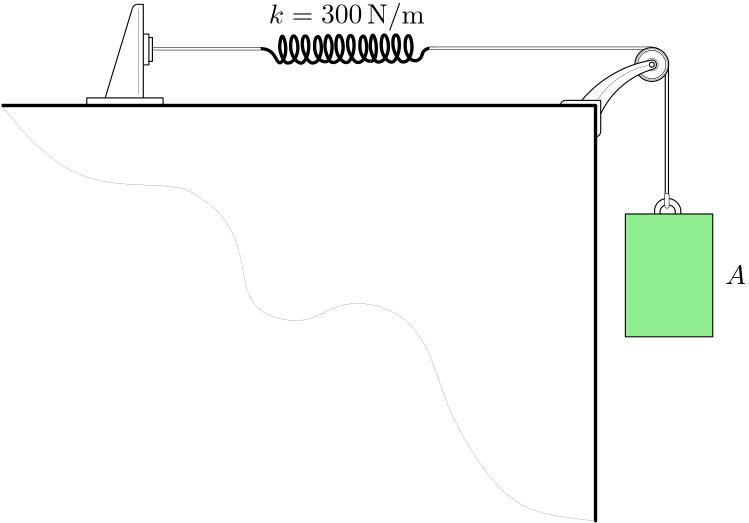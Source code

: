 <?xml version="1.0"?>
<!DOCTYPE ipe SYSTEM "ipe.dtd">
<ipe version="70212" creator="Ipe 7.2.13">
<info created="D:20200413131135" modified="D:20200413131135"/>
<bitmap id="1" width="1920" height="1080" BitsPerComponent="8" ColorSpace="DeviceRGB" Filter="FlateDecode" length="213198" encoding="base64">
eNrsnQdA1GYbx0+rtp+r1lYBtQqI7I0o4GJPEXGBgIDIUEGBunHvhSBTrbNarbvuVSd14cJt
VdzauvdgCd9zebmQu8sdN+GA59fXNPfmzbgkl/zz58nzphivTMGCBQsWLFiwYMGCBYtkxdjY
WE9PT5/CgB9DNowQBEEQBEEQpKZibm4OEpqDIAiCIAiCIIgEgHgGFY37AUEQBEEQBEEkAf1n
BEEQBEEQBJEcEM+Ghug/IwiCIAiCIIhEoP+MIAiCIAiCIJID4tnAwBD3A4IgCIIgCIJIAvrP
CIIgCIIgCCI56D8jCIIgCIIgiOSg/4wgCIIgCIIgkgPiWV/fAPcDgiAIgiAIgkgC+s8IgiAI
giAIIjnoPyMIgiAIgiCI5KD/jCAIgiAIgiCSg/4zgiAIgiAIgkgO+s8IgiAIgiAIIjkgnvX0
9HE/IAiCIAiCIIgkoP+MIAiCIAiCIJKD/jOCIAiCIAiCSA76zwiCIAiCIAgiOeg/IwiCIAiC
IIjkoP9cPahdu/b//ve/77//vnnz5hqIclBTU/vhhx/q169fp04dPOUQBEEQpMZC+c96qNYQ
BMU5giAIgiCSgP5zNUBdXd0EqVg0NTVR6CIIgiBIzQTEs66udP4zqDVjY2NUUAiC4hxBEARB
aiDoP1dpvvvuu3bt2qHgrBQMDAwaNWqEJyGCIAhSvSmRDFXY1Ldv34aGhopp0KRJk5ycHPlX
JJX/DGpNR0fHmALlE4KgOEcQBEGqPZGSoQqb6urq+uOPP4pvY29vL/+K0H+uujRo0AB1ZqXz
008/4amIIAiCVGMk8ZZVxH8ODQ2FLRFlQRPz+eLFi/KvSHL/GdSaMQMUTgiC4hxBEASp9kji
LauI//zjjz/2799fjAVtTyH/itB/rqLUrl1bT08PFaYq8N133+EJiSAIglRXqpD/zBFtQdPm
M4zIvxYJ/WdQa7q6uug/IwiKcwRBEKRGUYX8Z45YC1pR5jMH/ecqS8uWLVFbqgjt2rXDExJB
EASprlQt/5nDZkEr1nzmSOw/t2jRwsjICP1nBEFxjiAIgtQoqpb/zBFhQSvQfOag/1w1+eab
b1BYqhSYaw5BEASprlQ5/5nDb0Er3HzmSOY/g1ozokD/GUFQnCMIgiA1iirnP3OELGjFms8c
9J+rJo0bN0ZVqVJoaGjgaYkgCIJUS6qi/8zhWdBxcXEKN585kvnPjRo1Qv8ZQVCcIwiCIDWQ
qug/cxgWtMLNZw76z1UTEFSoKlUKHR0dPC0RBEEQqSiRDFXYToW0qXji4uJgw+7fv69Y85kj
mf+srq6O/jOCoDhHEARBFEikZKjCdiqkTcXz448/woa5uroqfMnoP1dFsOdBFeTbb7/FM1N1
LpjY7wweEUT8Ealbty7uB0RCqqj/TNJu3L9/n7U7QjmRxH/W1tZG/xlBKpHatWvjBRxBEASp
FKqu/2xvb+/q6iqqO0J5QP+5KoJ6UgVRV1fHM1NF6NGjx88//4z7AY8IIuaIKFxOINWYqug/
M3M+C3dHKD+S+M9GPNB/RpBKoX79+ngBRxAEQSqFKuo/02k3WLsjlBP0n6siqCdVEMwyh24n
gkekCh0R9J8Ryaly/rNwh4MKt6DRf0YQ1adBgwZ4AUcQBEEqharoPwvkfFa4Ba1s/7kW/Cf9
JEQ8CpFkxibwFITPQZXmP9OvBLZo2WL4L7FHs7I+ffxUUlxSlFf48f3Hw8eODh0eDZMEGiPK
djvxkqVqRwRR0hFB/xmRnKrlPwubzwTFWtBK95+NZZqEIAj6zwiCIIgKUOX8Z9YOBxVrQVdA
/HODBg2NTc0dXTxc3LtDcXL1NDGzaNCwIZ6QMqMQ85mMmNmZWriaWXmbt/flFksPM3N7UxML
VKzK9Z9r1eI6mT/+9OPYsWOyj5968/DFy1dPLry+uP39yT/fHoeRF8+evL73PPvk6XEJ46AZ
PQtSAW4nXrJU4YjA6V6bV2qJKMwGiLRHBP1nRHKqkP8synwmKNCCVp7/TLextLRydnX36dXP
t48/lJ69/VzcPCytrASaIQiC/jOCIAiialQt/5nVfCYo0IJWqv9ct149axu7oNDwqOj4wcN+
iYqJh5HwwcMHRcUMGBhhbdMJGuBpKQPyms/UM4u5o2mX8dYua+zct3b23mfvuaOr26ZOnru6
OqXbmNrgo40S/WfiJMMD6bw58x7ef3yr5MmqV3tG3k7uf3Wc09U452txMDLqVvKqZ3tufX70
6METaGZoZMhBC1qZbideslTqiMhwouNvQ9ojolj/OS4u7s2bNwrv4g1REUokQxU29SIFq/lM
IBa0/CtSkv9MGpiZm7t7ecN9R/hmFBwW6e7VAxqgTkOQCvaf8U6HIAiCSE6kZKjCpooxnwnE
gpZ/Rcrznxs0aOjl0wsEc1hkdPeevW06ddXVN4TSu19gyKAhAwZGRg6NhXpohmemtMhvPlv1
MHdb16n7nm7e+7u5/mHnkGzTdUoHt1WdXP/oZO5gig81yvaf1dXV582Z9/rz+/Nf7gy9u6Bp
lgvngCXnsG2tw3YcbrHl/GXZ9LDL0Jx557/kvv70fv68xBYtW6L/rCS3Ey9ZKnhEfuBwvDic
URzOPA5nE4ezl8PZxeHspsou6uMmatIoqtkPuIsr238+evRoSUkJDHHfIjUEZfjPZKqlpVXf
/kHkZtTHP9DTu6eDkwsU/8BQ+mYEDaAZqjUEqUj/Ge90CIIgCCIPSvKf69Wr171HL1DI/kGh
+gZGdPbaho0aQQ3Rz4Eh4eFDhnf36V2vrqQhhUuvFb8++IuoShgpvraUZR5Syx1hwLogHoWF
hSdTJNqkliY2ZmZmWlpa8Cxfr7zYyJ4UktcrxX82MTa1MnFI6djjoIP7ps5dxnboOMCyyxRr
1zV2nru6WvmaMbNzyMTm3OLi3M2qoDo7wKER32LOnDl9+/aVvF4h/nPtb74ZNXrUg3uPzn+5
Y3MurP5Rh0bHnJr+7fbj3+7NjntC+eFv1yZZrg2POdXPcoAGZz/f/u/J8ylTpnzzzTcS/kz4
T+9fDr4u+2UITeVrxj+FW8P/m6LbLD338eOxRAVfN5o0aTJ58mThuDVR9Qp0O5V0yWK9ZjGu
VNRFh4yzX7/YD0x5BMzbeuC3yd4KuUHExsZKXq+oI6LL4VzlcEokLlepWSSl7Lymxkph7nzW
+sCpa7amJPjLvDPdPLzMLCzlPCKKuomg/4wgquY/l76bZm7e1y8QbkaBIYMcnVxMTU3JVKv2
7aGG3IyCQiPgZtTXP8jcTNIoaFBm707PF1XJrtvoWu4IA9YFMZBQAc4//Y59oSIn0KsS3gJ6
Em/l/AthzMGdILSFAq2pxQjV8X05sRspu3wWWhDj0DC/n2ilLbUG534T+bd/3paTBw8e3LFj
x/r161esWJGenvSLH2OyS1+//r0cS09lGwuLctL8xVJIXo/+M4IgCILUVP+ZG6LZvqNtVEy8
f9DA5mrqpLZO3brmlta+ff1DBg0ODosiBSR05NA4axs7ekZ5/GdWA6esjn9mAReOsoEYn+MP
3H316tLacLGbo9fR1bOzjUkzuqJOXfHb//btW+HEg+RVUJhUAf6zsSn1XmcXE58jjvYLOlr1
MLcd2t51nV3PY04e27p0GGAht/msWP+Z9TFBIjo7unbq1Em8/xwWFgZ7/v379wJW87Zt26D+
7NmzSvKfNVq2yD55+tbnB0MvzK6f5fB9lkuDLCfOYdufs3r8cm3h9GtL9E72q3O0S6MsZ2qS
44ALMy5/vpdz+lw73XbSGp60j8b4YfDZ0WJ9TvInGWbbsr/2SO0/N2neqFF98U3i4uJgz+fk
5DCtZpLME+phqnLcTiVessrzn8utrWT/mfwWVq5cKXDXePPmDdTDiJL85xWUq5zH4RRyOEV0
qVWLW5g1VIM8qrHEtzHG+f/LwWu8/cq3k4XqB5fOOzQhZU6/9jKaz4eOnZTff1bUTQT9ZwRR
Pf+ZO3T38oabUWBIuI2tHfGWTc3MXNw8/QKDmTcjKgo6DhrTM8rjP7MKt7I6/pm59QIfhdzj
8vxMoUabc8mqiK3L2BQ+U7nM6haWhqWGMNMfLmvE2GaR/rNItSk0sdyNVI7/LJnSrjz/eeei
YWWfY6bPmzdvQnRv2fznDx8+wA1lwoQJzEr4CJUwCf1nBEEQBEH/maZ+gwZBoRFhUTG6+tyk
tSSSUKedXuTQWKKZQUKTQqvo+pLJg3L8ZxYHhz/SkDkz04RjdX6G/nnp3qWlwSI3xtrDz7Or
iVR7hrgETPdAuEZ5/nNpaI2DqdNS285jO5jbm3bob9k5wbrTiPZ2se0t3MwUYT6rhP/cxd3H
1cXeSoL45+3btwtY0MRwA32rvPjnX0aNePfg5W9Pdzc74twwy6lhlnOzwy4R1ydnvT/z+PPz
J5+f258fyjls2zjLueExmOrU9IjToqe7nj18M3HyBEl+I2WncumJLWQ4s/6QhH8I3GavXwv+
nab0zznK8J+bNGly8eJFpgVNm8/i83nK6XYq75JV1f1nuEEQw5O2oGnzedWqVVK5nZIfkVoc
zlmet1zC4RQLRDvXrk2Pk0nEoz4tYQpo2JusO1PUXqbqN/MMaIfoOSMHuslmPgv4zyEDB6mr
a0i7KEXdRNB/RhBV85+5mTesrOD+Ajcje0dnurKbvaOomxEUujtCufxnFuXGH3jLnJkpzVgV
X3mOpkiZyD4jX3PutuTmCmtDatZ370T4z4zvILf/LMFGov/Mxe+XCVMnhPeQxX8mVjPTghau
Qf8ZQRAEQdB/BoxNzaOi47v37FO79jd0xtrO3Zwih8YNjBgyMGIoCGain0FLDwiNGBQVY2Jm
oQj/WcjCYX4W7T+LcuPm/HXv8rYpIixgr15+vTpqSb1zmF6BbL6BbP4zMZbNu5m5r+/cZZy1
paeZx/YuPQ46uPxmZzesvYmlMR0dLYvdzPcCItG+Za8mCqh2oRc0BdszQlTKlnx8Lmk8adO5
G+fOnTt27NieLakRvCiLuXMTgoPjR4wYERXcU6r8GwIWtMzms1T+8/GTxx6/eBJ7K5lz0KJJ
lmuDLEftg76Juav+K3ya+/ExbIDHpXjOoY7fH+MGP3+f5QrNom8n333x74kTx6Wyn9n+1iKF
AU01WsofFlr2o6H856hVZ2+ePXv20KFDadH0QroExI+LiYkJDg729XU2oKrUtfVbtGjRqFGj
8l1qhgXdpk0bGcxnGfxn5V2yyvOfGaYnqS1L/FA2W2mjsgRBwn9k4/L27dvD81j9505+saMH
Dx4cGBjo7W5bul+at1ZT+6leve+ksqBlM5+lPSLwrHiZMpaLmOZzrVols2eXGBmVfeRZ0EXU
yGVqRpntZ5GvBVD1C+iPDtHDRg60luyLmFlYmplb9OrTj5jPxH9WV9fQ0eG+yCBzOLRCbiLo
PyOICvrPzq7ucDPq4x9kYlLWE0d3n95ibkYwiyL8ZyHbkvlZtP/MuthyTFDRfqcoF5g5B7XG
zUKLoKvF+M/ks7z+syQbqRz/WWA3sClnsVMEJDtzT7FnPxE4Oci8InYTi/9sYhI6cuoIYkBL
6T8LGM4ym8/oPyMIgiBItfefHV08Bg/7pYNNJ2ZlG03tjnZdLNt39OjeM2TQkKDQCFJASw+K
Gubk6qkQ/1nAgBZ20wQcHbG+A9eAvnx8KXu6z659/XrZa8m0f2jHQDbfgCNz/g0zY6cMG8cU
W0sPM8dFNvaJHe3ndXRdZ+f7t5Njqo1ZJ1m6HeR7DXPzadp/5neRy0RuLsuTDl97/kUKyPwZ
O68/PLdpHPkwddWejZnjeP7z3EnxwTLkf2Za0AUFBTKbz1L5zx/fv856fs730thah+0aH3Np
cMxR60ifwJwpSQ/Xr/xv99fir24X4ziHbbjxz1lOjY85QzPfy2MPPz375uUrWX4hLGe4yHOe
sYDSNnzZCsp+NVz/+d9/b6wayP3QN3H7tm1pg0rt5/CIgA5k1MLZ18nGgOcslx//LGBBf/78
WQbzWQb/WXmXLCn952L+v6WVfij1pHkHjC8rN/MaF7P96qOry0MF/GeHsAkzYv1KHVMzB2/7
Dno8/1ntf9/Vk/A2QSzo/Px8GcxnaY9IfZ7/XCgQ+fz8ecm7dyXDh5fUqcOsL+T5zxKcXpKc
+eLr/QeOHGavJ9EXoW1npv8cMnBQUkqGPP6zQm4icvrPsMYj/JA/TMBQoF7ytDkIgv6zT69+
cDPy8OrB90pXV3uP7j5uHt179wsg+Z9JCmhyM+rZ208h/rOAZSwUc8yXP1mESCtvfeVNEjlF
2PEWaEo+zhftP5dttbz+syQbWTH+M7tyFqOpmQeVf4cwDyjLnyTEOs9i/Ofe0RPGRAfI5j8z
LWiZzWc5/We80yEIgiCI6vvPLu5eUTHx+obGdbjUhX/MftM0WrQMHzwMNPOgqBgoff2DYNzV
o7ti/GcxEc98/Q8yFyPKeBDnP5t4hfh5WMu8i5YtW0bUFIzIMLtswc8dAiy77+3Wvqe5pZeZ
qU3pJHNHU8dkm55HHbtMtpY6/wa72GZJDcj+7iBDKwtG1rCm6VuT8/D6znF0u6Gpqzdmjij1
n6cP8TWR2X8GHjx4AIcDzoxRo0bJ9twguf9clF+07cEhp+zo2kc7N+Lm33BqkOXIOdRRM7t3
2sutsBnEf/4+ywUmQYNvjnbulD1kzYO/ivOLyv+FsJhrLJ6bqJO+zA+lZyqbm+9Vg3MfP97Y
GMWbb0Tatm1zBgktzsLZqZulupT+M9f7bdOGmM8whHGlup1KvWQJdnsq2KmdgP8s+IZG2aFg
f69D8MjOO/zoFNeAZvjP/gkzJoSVXara2na279Cm1H9u/m0dSXeRn58fbDUckdu3b8twyZLN
fy4S8J//+af0KTQnp6RDBzoKWkr/WahvTpaYcpH1HI5Dv2Ej3SW79ivPf5b/JiKn/1wiMffv
30ehhVRb/1lPwf6zbx8/uBk5OLmAejE1NaOGpvRUu06dmTej/kGhMA6zKMZ/FhPxzNe9oLDt
K53JLNqmlWgKb8FsXrNI/5kZCiFR/4NC6Z75FiXt5svwPiHb1gj6z+zKWeQUURlJGIsVFegu
uExp/OcR4Z6y+s/A1q1bya0ERmTbqfL4z3inQxAEQZCq4D93Dx88PCA4rP+AsAAowYP6+Ae5
eni30dQmDfQMjV3cvdy9fMwt2huZmEUOjYNZFOQ/i+xwkPFRwM4RnXdVvP9cpeKf4ZHHMcPG
ZY2dibkxbUoTt9m0o4nzcluvHV0tPc2lsqBFvGwoYDgLh9QIPMQIGdRlAphPLc84+BC4cYOX
f2PPno0bV08N5eXfMJHdfyZpN0j8s3B3hAr3n4vzi9c++Msue/A3lP/cIMux0THneke6Gp0N
TH/BVdrul+KF/OfBax4cKNd/FhHcKYX/TLueLPlp+N804M//zO8/e0bw8m/4yuA/0zmfiQUt
0B2hcvxnZV2ypM6/wTarUGZi+uDwudtv37599OjRtR3TmP6zQ/ScGTNmjB7Ny7/h7W1v37ld
c17+DYlvEyTmh8Q/C3RHWKX8Z5EnPrUrWX48pH6BivnPqhD/fJQfEiEPQ4F6jApD0H+Wxn/2
h5tRUGh4YEh4EJTQiP4DBvbq279LV3si5BycXX37+PXuF+Dq5unk4gY3I5hFQf6zyA4HBVSZ
qChpKfxn0QHEksY/M+voMUH/mdU0lzP+WfrsIULiV1wj6fJvsM0rcgqbu81z7ct2qSD0rOVY
69U1/hnvdAiCIAii4v6zk6vnoKhhwVQ/KaHhQ6DASFhkDIy0+rk13YzkWe1g02nIsBGOzh6K
8p9pG4elXkSeDjH5n4+L6oCwa18/Pw8T6XdOZeV/NrE2dl1r13V6B/IIQ5vMxmbcEbvhVr2O
O9sOsZLafy6/VxSBF/iEg2uk8Z+Z8c+MXrbl8Z+ZOZ+FuyNUhv/89tWbw0/P97w8ttZh28bH
nInJXPdIF/0z/dNebIF9JJR/w7YnN//G+bevXpf/C5HTf+Y1FkirDuP8SxHpP/eKnz1uXIQj
qZY+/pnZ4WCbNm0EuiNUkv+svEtWBfjPbH874/efmfHPNBL7z8ycz8LdESrVf1ZO/g2RXTmK
ScFxk+6AUBr/OWTgICjRw+KY/jMUNw8vDuZ/RhD0n4Xo2dtP1M2oU+cuAo09vHrAzcjHt5+i
/GdajrHUi8jTISb/s8h4WdFmprjUyiyR2UKpOMTk3yhnJQrK/yxnB4TK95/FJ64W6a3L6D/7
RU/A/M8IgiAIgijXfzYxsxgUFUMy1PF66I4MDAkHUd3NyZW2cWBYp04d7559oqLjjU3NFeY/
l3oybNWMCj5Lh9XFGfrnpXuXRNnP8C3te/m5StkBobBXIJt7IEPyDbNOJi5/dOo2o6PgZFOu
F20TZdXziGOnEe2lf1WQPf8Gm/8s9DqnCP+ZoeGF8m88PJGhUP9ZuMNBmS1oyf3no8eO3nl+
L+b2fM5flt9ncTsZbJjlXOdwZ4OzARkv/+TFPzP7H7SCxnee34UZZfmFSJP/mfdruCaULf3a
Nb5ZRPnPgfGzJ/HSP0vtPzPNZ2I4M7sjlNyCltZ/Vt4lSw7/uewYCfnPop1pIf+Zm39jRqy7
rP6zcIeDslnQKtP/YDlnvgT+sxT5n2ncPLxo/5muTErJIB0RVspNBP1nBFFB/9nZ1V34ZhTE
7WdwmLdvH/p1Nq6oMzPr6x8ENyNF9T/I388cS+d+81nDlFl1YDld8UkbAS3S8abGT+eypqNW
mv8syUZWvP9cto0ip4ja7fz5N1i/hGz+c+T4qVNHBpBxKf1nYcNZZgsa/WcEQRAEqd7+c/0G
DRjKOaq0t+7wIZHRcW6ePUibWrVqw1BX3zAsKgakdX3J5IFk/jMvdadALVucNJ8DzbQl4g/c
ffXq0tpwcVujZ+/q6dnZkmEg1KkrfvuJkyPgEhD3ACYpyX8utZmtTVx+s3P53c7Eksq8Ycwf
/zzMqtdxJ5vB0sU/C76Jyeh/kM1/Fuo5ha+vFNaOuAXUMrf/wRt/0Q701Myy/gdl8Z/DwsJY
OxwkFvTZs2eV5D+PGjP6yb37i/7b/NNR10ZZZfHPetn+if/9kV+c53oxlnOIin8+xs0O3fSI
MzT+994DmFGCn4iwuybsuYkOf+bQSR0Ycwh0gCfOf3YKnzQ7vtSAtnUWzL9Rzs88Li5OuMNB
2oKW/PVGaf1n5V2ypO5/kNnJILMnyGIRfy7jzxoduf4wa/+DowfRDrRZh7L+B8v3n8kfaAQ6
HKQtaBhRxhGpxeGcpVzlQp7DzBcFXbs2PV7Mi3+GxqepGSUxoOn99cvBa6xdBwjXl+XfcIge
NnKgDKn/iQUtT8Jnxd5E0H9GEBX0ny2trJh3IubNqFff/jz/mTu0d3QOo5xqmEVx/jMvA4NA
LVucNJ8DLWjPlpcsmKyGPxlxWS4NoaQgApqSvy/EYvbczMrznyXYyIrqf5BNOYvR1PxpnHld
ggv2P8iXX4Xd0y7ffw4clzRv3ozo3rzPUvrP79+/F7aaiQUNk9B/RhAEQRD0nxnmAcfaxi5y
aFxQaARo49DwIb39gjS1dFprajVrrk4iCbn+h5q6f9DAqJj49h1t6RnL9XL4EM5Ky7DLBCuF
2gm2Yiy9sPDFn0Ml+bJaJjadzczMtLS04Fm+Xr1y/OeeFJLXK9B/5j6tzO/ofcDeJsKqNH7G
1NjY1JhY085LbT13drX0MpO6C0K+dHGsOlVAO/NaCsY/lyWmE3xvkHoWOj6XfF76V1n+5y3z
IuSNf547dy5rnLOoeoX4z+30dHOyL1z4dKvf+fHfHuvWOMulUZZTvaPd2pzwHXpj3uUvVzpf
iOActmuc5dyYGx3tEJwzJefDrTPHT+votpPkNyJkQAv5z2LtZ7ZUuMK/KNH5n7uEx48bR+V/
9rFgxj9zGtZv1Ej8xjdp0mTKlCnCcc6i6hXkPyvxkiV1/HPZVajsAJBGS3k94rFdx3j5nw/P
o+qY/jPgO6gs/7O7GdkxEsc/s9r+ouoV9ReBFZSxnMfzlktLrVrcwqyhGuRRjSW9jTENaL47
CjO6X0Q9lc9k5EA32W6Nbh5e8vvPirqJoP+MIKrmP5Mp7l7ecDMiIdBwM4KbTpeuDp27duto
Y0e3tLG1CwwJh5sRNKZnlK5rO15GBkG/k9U9Fmon2EpkB4USqkfhHvNEZksWisUWkdpZrP/M
mgNZeP+U51hLkNJZufHPbMpZrKbm22qWxbJ30yKh/3zw4MEdO3asX79+xYoV6dNj+CZL6T/H
Ukhej/4zgiAIgtRU/5lLvbr1uvv0Dh8yHBTywIih3r59mFNr166tb2DkHxQaOTS2e49e9erV
wwMhFVJ3PkhZypbuZp7bu7pt6dwx1NLEovRxxcLRzH5+x55HnbpO6yC9+WyiIMGtIOleqUju
P3Nq1zp19OSpvOse50d8e7Tb/445NM5y/v5vl++zXJr+7aZ23OuHv91gvNExpwbHHHQv9Dzx
Juf546czZk7/5ptvZDM8y7Gjqx3Sup14yVK1I6LL4VwVCHsWW65Ss0iGPOf/0ISUOf3aV5Mj
gv4zgsiDEvxn7iRzM/O+/kFwMwoKjYCbUd/+QXzvspmaOjq5BIYMgptRX79A0PD0jAiCoP+M
IAiCIKqMkvxnoEGDht179gaFHBwWFRAcZtfZXlfPQE/f0MauC9SHRUZHRcd7+fSCZiq+i/xT
9gIbNmxYunRpUlLSlClTRsT0NanUTZJBgBFj2Xaoldeerl67ujqm2zgk2tgv6Oiyxs7nkKNj
po15F9NKeoqpcf6zqYXZnfP/LPx3Y62DHQ0u9HW9EPv9ESfOX+1rH+lU72jXWkc6cQ7bcv6y
anLYOThn6ok3F78U5y3KXNSqVSs6EFc8/CkZpJtaM93OanbJqh5H5AcOx4vDGcXhzONwNnE4
ezmcXRzObqrsoj5uoiaNopr9INWiqZBx6S3owKlrtqYk+FebI6JY/zkuLu7t27fSdoOIIFUX
ZeTfIFMtLa369g8iN6Og0HAvb18HR2cont19+vgHkpsRNIBmKm4+C0UVSxwcXYURjDQvFtVR
SrmNVPugfvny5dWrV48ePbp588K60TXFf8Y7HYIgCILIg/L8Z6BuvXrWNp0GDIwIHzxscMwv
UTHxUAYP+wWUMyhqaxu7uhhGKBPyKDHrvhZOS2y993Xrsd/Be7+9+9bOncdZm9qaVN5TTI3z
n2PjYu/mPvrrw/mEexnbP2VlfbqU8d+mqNuzHS5H65/x63Qm0vvy2MG352f+tynnw61nj54u
zlxkYWnB4fWChyjD7cRLlkodERlOdPxtSHtEFOs/I0hNQxn+M63EzMzN3b16BIdFCt+M4A7l
7uVthpHPCFLh/jOCIAiCIPKgVP+Z0KBhQ1DSji4eLu7docCIsak5xhDKg8wyrDS9hqWxpYd5
+14WVj7m5t1M+SYhyveft2/bfv3Bw0fPn+Zeu3Hz3PUrZy4+ffDo+oub65/tn/Vg5eoHuw88
PXv75YNnjx6fOX56xswZLVq24KD5rEy3Ey9ZKnhE4HSvzSu1RBRmA0TaI4L+M4LIg5L8Z6ar
bGll5eLm7tOrn28ffygw4uzqTsKe0XxGEPSfEQRBEKRqoWz/uZZoY6AWegayIo8SI30OCpjS
+BRTkf7zv//+m3v79saNG8OjIiytLY1NTcZPmnDixIl3L9+W5JcU5xe9fvEqOzt72ozpbdvp
kFlq166Np71S3U68ZKnsEUGUdETQf0YQeVCe/0yLM1kmIQiC/jOCIAiCqCQVEP+MKBzUk1Xa
f0bQ7cQjglT6EUH/GUHkQen+M4Ig6D8jCIIgSDUC/ecqR506dVBPqiCtWrXCk1N1vDU8HHhE
EPFHBP1nBJGHcv1nUGvoPyNI5fL999/jxQpBEARBVAT0n6scDRs2RD2pgrRu3RpPThXBzs6u
adOmuB/wiCBijkjjxo1xPyCIzJTrPzdo0AD9ZwSpXNTU1PBihSAIgiAqAvrPVY5mzZqhnlRB
NDU18eREEARBkJpAuf7zTz/9hP4zgqA4RxAEQRCEgP5zlaN169aoJ1UQQ0NDPDkRBEEQpCZQ
rv/cqlUr9J8RBMU5giAIgiAE9J+rFvXq1YMHGdSTqkmTJk3wFEUQBEGQag/lP+uLUWv6+vro
PyMIinMEQRAEQQjoP1ct2rVrh0pSZYFnzLp16+JZiiAIgiDVG/H+c9u2bQ0NDdF/RhAU5wiC
IAiCENB/rkJoaGigjFRxdHR08ERFEARBkOqNmPwbampqhhToPyMIinMEQRAEQQjoP1cJateu
3bJlSxSQVQJtbe169erhSYsgCIIg1RVW/xnUmoaGhiEP9J8RBMU5giAIgiAE9J9VnwYNGujr
66N0rFrv+jVt2hRPXQRBEASplgj7z/Xr19fR0TEwMED/GUFQnCMIgiAIIgD6z6pJ3bp1mzRp
0rJlS11dXVSMVRR9ff1WrVr98MMPderUwVMaQRAEQaoNxH+G+3ujRo3U1NS0tLTgpm9Agf4z
gqi+OMek0AiCIAhSwRD/GdUIgiAIgiAIgkgC8Z/btWunqwv/19OnQP8ZQRAEQRAEQVhB/xlB
EARBEARBJAf9ZwRBEARBEASRHPSfEQRBEARBEERyKP9ZF/1nBEEQBEEQBJEE9J8RBEEQBEEQ
RHLQf0YQBEEQBEEQyUH/GUEQBEEQBEEkB/1nBEEQBEEQBJEc9J8RGYCHq3a6etpt20HR1NLB
ggULFmkLuYDAlQSuJ3hRRRCkaoH+M4L6GQsWLKifEQRB0H9GlAE8QrVrp4f3fSxYsCi8tNPV
hysMXmYRBEH/GUH9jAULFiyonxEEQf8ZqZHK2QiVMxYsWJRd9PT08XqLIAj6zwjqZyxYsGCR
1IVup4cuNIIg6D8j1UI8G2tpK/u+2RaVAxYs4opmTfmmbdvqwgM7XngRBEH/GUH9jKUmKyIs
ijhbasozJlxt0IJGEAT9Z6RKA89PKJ6xYEH9XLESuh1KaASp0ggYrZZWVrad7Xv6Bact//3N
23c3b948evToggULAgIC6DampqboPyOon7GgIsKCRWYLGq48ePlFENTP6D8jVVM8G2rh3RwL
Foz2qQwLWiES2tjMxNjcVOoi320cZICFhQXcXs25Q2qEB/kM1YxaCwveZxipWhKCxszM3Ex6
4CtXUWloKmsxqRn2IxHPMLQ0M7Y00jE31LY2N+jUwbJzl672nr3/+HNXCY9Pnz6dPn16yJAh
VU5Co/+MoH5GRYQFi8rpZy1FWdCmMug6eVeJ+rla62d5JJAx6ufqop/Rf0bEnP/YPTcWLPi0
ValR0BjFgSBVTz3AoEN7i7BeXceHdBrTz3yIp+7wHkbTBnZKjOk+IszX2zfgXM6Vr1+/fv78
hRbShw8f7tGjRxWS0Og/I6ifURFhwaKCRVu7Hd5qEAT1M/rPSNWirY4u3sGxYMGnrUosOjq6
ct3GLc20YjxbTunVcmLPlpMkKxN7tpraq22Em2wh0OTWHxwanJGRMX9hckZmRnLqoplzMqZN
nT971uy09PkZaVPTUyZmZExPT5+dnrQgNTktLTUjIz0jPT0tNXU+jIWGBppUtRepunv3GDUm
YeSocaNGJ8AIXUaPGT+KV6hxvqkjRo0dlzCpp28veVZtZGRkyIA4P8wa+k8YrJWyKUNnI73B
xlpDjDWjjLWijLQGG2lGGWpFGsKQWyINtLjFkDc01IqAYsAt4QZaToZ69HIkZ9CgQVVLP3Sy
tYkN8Z4b47kwxn5JvPPKES5bpvXYOafv3sTQwxmxE4YMmDgjsbAIKAQKCgpgCBL62bNnoaGh
VeX8R/8ZQf2MiggLFhXtS0U+/Qz4+PYePmJU7MjRvDJGdCltEBM/wtXdQ7bVoX6u3vqZiB9b
W1tPT08vfugaMuLJjwcFjNjY2JhIHwWN+hn9Z6SqAE9ReO/GggWftuQv7dt3hCLz7HAtkkXn
UK8Aag7zaPRoauMHkxs/nNz40RSJykNu40b3JmoOceMuR8rbuLkF94W4JcsXgxj4Sv1V+umb
kjPnn2UdvXIn905JyXuoKCl5WFLyuqTkc4kgRfBv+bI0WIKFRdV4sY68axn/y6gVv627cfvh
tZv3b9x6eP3WAzK8fpMqjJGyqTcfXPvn/q49BydMmkotR5bvCzJYnx8ij4kNqKenR8xAorEF
WsomoU0p3RtlrJWs/1Nk2+bDtZsP02o+XKtZjFbzaE0YNhuuBTXqMZrwsawMpYYD2zSfo/3T
IAMtejnVTz+T5wLLDh0HhwYmRHlPj3LIiHX8Nd5x9Ti3zdN7bZvrv3t+yF8p0XvTR8UMHpx9
4TKc8CCeQUYXFxfn5+fDxw8fPgwcOLBKfFn0nxHUz0otEyZMgoL+M5YaWypFP9Pm89ot29Zt
2rJ242YYSlJ+37hp3eY/12z809O7hyyWFOrnaq2fCZ6enmFhYT4+Pr348fX17d27d58+fcg4
XUlGvL29Q0JCPDxk+dMG6uca4j+npKSsX7++Ur4OnNL+/v4Vtrr+/fsvX758Jw8Yj4iIYDbo
QaGktdvY2MAayR+DFP4T0NLGNwexYKny/jMI17Fjx2VkLCIlPDzK0NCkgrd82rQZ48YlyNOX
igyOjbEZ1zg2HduvYe6E2qeH1joTU+usZOVMTO3TQ5rcmWQ52o9ejhR60pyrJ5PTkgoLCi/8
c3Xpb5vHT0gO8BsSHjJ028Z1r59ezM/PzS/4p6Dgen7B/YK8t/kfPud//FKQV5Bf8Onth/sF
BflpafOpW7NZlZAQ5O/ssXEjrt649/fJ8ydO55zMvngq++KZc5e37zm8av22NZt2rt64E4Yr
/9i2ddfBM+evQANS/j5x7mbu43EJk7jLken7MlUx6GSomT59+owZM2xtbWESsQHd3NxSU1On
Tp0KHwWUtmx3R67/bKQZqtW8ZcuWrVqwoyGMujoMglo3izDUopejbP0M8qB/edASgtlYNt1C
fqcOTs5+AwcPjwoZFeY+PqTT9JD2CyKtl8Z32zDRe9t0v91zA/YvGHh86diMGSNPn70Isrmg
oLDoaymgpUFC//vvv7I9ZYjZDyBKQaTFxcWpuP+M+rnG6mdXV4+xYxNmzpwNQxhHzYP+M5ZK
935rpn4mvmjsiDFrN22dNm3qrNmzSJk9Z7aoUtpm1qzp06f9uefA8BGjTajk0aifUT8LSEQv
Ly9vb2+QTOTrM89PIpmghkyi43hhBFYKM7q7u5tUVPwz6mel6meF+8/Lli27f//+1atXK+W3
PGrUqISEhAEDBih7RXB2wbG4zwbUk3MPhrAf4FRUkng+fPgwrA6GCpfQurr61V9aTDv9rqQk
d5P8i5p+6h31p9d3p6eiYMOiSv4zqNZDhw6TsmrVb2Rk585dgYEDKmyzQaTAGqHIo9vhiiSb
rgsIDp5/Y8/kp3unPNkz9b99U2FIRoTKlMe7SRsYTnm6b/bpLUFBwSbSv8dEOgRJzlhQUPJl
5dqVvr5+jl1c7cxtBgeFXMs+Wpx3v6joflHhjaL35wreXv5a8LK48GPRl4/FRYUF+W+f/JtT
UvIhIyORXk5Vid8A/Xzl+h2QxNlnL5/Ivrh116HNO/5avu7P9OXrU5euy1y5IXXZurRlfyxb
+yfUb9l58PjpnOxzV46fukDrZ9n6rKH1M5HK27ZtO3fu3KZNm+7evTtp0iSozMzMvHfv3oYN
G27evLl8+XIiquWPf4400hyi3bxlixaGLVvot2yhq6Gh20IDhoYtWthbWzl27AD17dTVdXkF
xvXV1TXU1SPaNIsw1DapqPhnEI33y4N2OwUay3Y+WFhYHDpyZPys5IHBQQN6OfRzMe7V5edw
V81p/nqLojomD2o/aUCHWZFuq6dHrEkcd/nyNdDPhVz9XFT8tRiGIKFJFMeZM2dgUYo6S+Gh
WM7vVTH+M+rnmqmfY2KGX7x48Tk/UBMdPQz9Z/SfsVRKQf08fMTotRs3z5o9a35iYnllAVW4
47Nnz968a1/cqLFcXYf6GfWzEF5eXj179oQRaworivbt23fo0IEk2ejYsSOpoYFmcE76+PhU
ZPwz6mel6mfF+s+0eFZe0IJ4OnXqVAESmghjIpXj4uKIfIUhjBNNC1NhnLRRhn6mxTNB4RJa
5tscnFAzZ87eu3dfSkoqjNcA/5kyn3M3V/7X6RAxLSV1pJfil+w5KnXh9AhrpW+298iU1IV8
ZbSn5FtYOsuMsA4i2wjsHMZcrOtibM8ob9EzckvZkqmvwzdVgbtOyqetxMQkUMuZmYu7dnWg
K0E5g5SF+gqT0LAiotvlWaOWdjsZlB38g5U+u/dvifTknMrpHxBIL0eKWyr1HtycpFnPPj2c
nzzDqbNtFzPTrsYGo0L9rxzdcevCruxjK66dX3/jzLqzB5c9vXq06OWdr5+fFb7/78H1k/v2
rHj26vL8RNnfp2P+Jb3cSEuFpAIgujcufuTVG/dOcsM2rvx96sKvqzcvWrURyu+bd+fee/jh
46f7D59s3L5/0apNULnkt01ZJ86fOX8VVPStO08Sxk+m4l5k+b70q4KAnZ0d3HPhVghfys/P
7+zZszdu3ICbo6urK1G8IMlga2n9LFv8hikv/nmwtlqLFi30NTTaaXCdZ70WGloaGt3atx8Y
4B8TGeHetWsbDQ19ynzW4fnPQHib5hXpP4eHh5O4BVHAVFqiEEsQ9hiMpKSkyOxhws9n2tzU
cVNnBPu7DfA0CnbXGeDYemTPtouirSf76cZ660yLckwd1XdF4sTbuXe4+rmwkBe+8RU+wpDk
soNF1Sj/GfVzDdTPcMfYuHETMZwvXbqUmpoGEhqGME4qYarMWnrFGe4SzqxQ7i1+7N47z5+f
XaE6/vOmXIG7uXidz23OjR7ZzP3/qelCDbj1iohUkbyI2hLVeWjanCusmVThOUhxpYbrZ6Lr
ho8YvW7TltlzZs8HEhNLh6yFkJg4b/782bNnb9m9P3bkGBPp459RP1dv/Uzw9PT09fWFEeIt
E6vZwsLCw8MjMjIS7v4wFdbFnGptbQ3tK9h/Rv1cVfznShfPFSOhnZyciDCGI8LaYPz48cw/
gihcPzMjN+B3mp2drVgJDQ9MMpvPFy9ePHHiBOhnGMK4SlvQCvGfFRZELW+xHjRDSS6x/P4z
dwn8Fi7bZnP9Xun9c5uw6YzN8xrNZkGXOsn8C/ceWbZJ1EL4LGhqltIG/KsQ+3Uo/1mkB16R
/jNRrdOmzWANqNi4cSNMlSennOQF1kXiN1auXCVfHIiUf20n8c9Bwbfv3issLsoryIfh64sX
3ly5XERllissKc7Lzyuinpzg4+3TJ+6cy6Za5sHw+Okz/QOD6OVIq5/nJc9+l/9s69aV00dE
RXTv1tNSK9rb9re58SuSYhOnBu/aNOvIntSVSTHZGxM/3TteUvjw45OcrM3paUm/XL99ZO78
SVUufgP085Xrd4l+BlW8fN2fS1ZvBhX937MXnz59PpNz9dXrt9f+yc1cueHXNVuW/b7175MX
QD+fOJ1zM/exovSzs7Pz7t27Yb/BOEjoRYsWgQybM2cOaQbqGu6VnTt3Jo3l9Z8NtaI0m7do
0UKP8p+h6GtotNLQ6O3d3a1zp8DevoOCBmhAZYsWuurqbRn+8yDNZuFGFec/SwXRz/IoFls7
uytXrnz58iX11xVJGYvCA3t4d9ELctAOdmw5xtd4/SiP2QOtRnhqj+pnuXxcvx1rMx8/eQy/
vsLCgq/8FBQUgJCGRSlQNZHnCHigUE3/GfVzzdTPmzZtfv78+d27d2NihgsHRUM9saBlummu
PPP8zp07z5+fWVlj/Gfii+ZuYlROPfVOrESn7WWV8Z835Qp8BRUpsCd5r3kK76vS90BV4WlI
Ua5vTdbPtP+8lvKf51EOc3JKStLChTAyj2FEU+PzkxamwFRiQXP95137iP9sJpP/jPq5uupn
gpeXl4+PD4wQb5kMTU1NAwMDoX7gwIGDBw+GbejQoQPUW1pa0v4zqCOSf6Ni/GfUz0rVz4ry
n1VEPFeAhCbfVMxfN+joDmXoZ+HXBhX+IqHMyTfGjRt/6dIl+iOMQw36zxVSuB7ptEE2qrmr
RRu2zM2WyX/mGs58ocv86yLGslCUcnnR41xXnLlY/qlVwn/eSEG/sufm5gWCmZ5KPsqTU07C
QlYEMh4KjMDHCnuF0NSUin8OCr577wH3Hp2XB8M7M2ceUVO7MWzY8z17ir58gZrPb17nbN24
JiIkttF3u6dPgpr8PG79qdNnAyj/mSxHqlsq15jKTIIl3bx67OL+NcvGhozxsZwTav/HjEFb
fx27ceXEK+c2XL2wcXXy0MO/jnx7e1dxyd03D4/sXTouY370s5dXUqj8dTLHbxB3C/RhkyZN
1NTUmLEcZBIZ0dHRadiw4c8//2wifS41Yf1M8teBHj6VfenYyfPL1m4Dqbz+z32wJ3fsP5q8
eM2uA8fWbd3DDd5YvXnZ71uOHj936sxlUNG37jwpfX9QDv1sZGQEkhjk64kTJzw9PUFIJyUl
gYpLTk4uKiqaNGmSq6urv78/3CLppHZy+s+RBpoRbZqR+GddquhT8c+O1h36eHnGRg/x69Gj
hbq6XgtuFo62VAg0z39uHlF9/efIqKj8/Pyk2fOiY2Injo+LD/ca3s9qZB+T2B66swJsdk3u
u3hYtwVhNotjHLfPGXh09axzW9bmffgAgpn0n0KGZIS8SKjiD4+K8p9RP9dM/RwTM5yYz3S2
5969+82cORuGdEZoYkELu9PllxVnn9/ZNxaGSjOHVSz/hkxvI5aZvariP1NbpIKxxNzdy9s/
7PuKa1BD9bQq7z+jfi7VdSPHlMY/L1gwd9689EWLl65ak77414WpafMTE6EG6pNT0zKWLIX6
tMxFUJO4YAGJfy7Nv2FWJfWzCRWaSzIYsOpn0oB8O9TP0gJr8fHxgf1GzGfA2toa9raXl1dQ
UNCIESOCg7nJD+nUHECHDh1gC0EeqGz/g6ifK8V/VinxrFQJ7eTkBN80OztbQvGsWP1ML1xA
KtMSGjZM/kOgo6Mn2w0uNTVt06Yy1bRy5So5/2KL/rPMNmzV8J+Zmy2Tc8sSm823K2hPu1xz
m6+B0GKZU8Va/Uo9EBL7z127OgjIYwH9TAT2hg0bldFdi5ubJ5Tw8Kjhw+MzMhbBemF7yCbB
R6iESaSNVAEkOjq68vjPRVRSrHvz5+/ncA42aHCwcaPLPXuemTVjXjebYd9yhjeoHcXhHJg/
m9ubcH6eXP4z1e92WmZycXHeo9vH317ZeSglZktC78urxz09vuztnYMfnmYXFd57++LMkQ3T
sxbHvDq3vPjzyZdX1u3NHLZx+cSvxa8WZabLE79BxHDz5s3r1aunpaUlSl0Tg/rbb78l3Y4o
JH7jXM7V27n3L1+7teKPbRkrNmzacQBU0La9R27ffVBSXPzg8X/L1/25+LdNy37feunKzdt3
HpzPufZP7iP54zfIMD4+/sWLFzk5Obdv3y4sLPzrr7+2bt0Kd0YQY7m5udeuXXvy5Mno0aOJ
K6inpydP/ucoQ80ozVL/mVjQelTRbdkyNKD/hIRxXSzMNdXVoZ4k32Dk36jQ/M9S9Z8iv35e
tnwZ/HamjB4dN3jwmOigieFu08O6TA+2HN/HLC3C5cCMATsn+2wd133nlH7HkqPPrJp4PHnS
u//+Ky4pAQH9tbjs/UG6I5Wa4D+jfq6x+pkk2QgNDaNrZs6cDTUwFPCoL168KOW9OGHvned3
9iZQUdBKT8GhCv4zZX5KGzZcvqda0f4z95lCJS1cvqhscftKFTOHSFNQPwv7z4mU25yWuWj5
6rVLf/t96W9rFv26PC1j8eLlK7kfV/0O9akZXP+5NP5ZZv9ZNfQzzN6xY0fhzl+Y924SlCtn
Co6app9p/5nkf2Zm2CD7MzIyctKkSe7u7nAIBCaRm3hF+s+on1Xcf1ZB8aw8CU3eDRQVvCEs
nhWon0WJZwEJLf+B0Jap5+7evfutWLHy+PHjvXr1JYX+KIfaoaH1GFuEA5W+jRZszPnKRGOp
qCt9R4wrkISs46ml/QjyGgi+0yeY5UwgyRybQJ3OWCRzs0XVC24nPZWxbSzSlM/g5Rm5zDTF
DOu11EotnUrPxTVO2bMos5qxotImU5HDjKl8i00VF6tcnv/MXDJt/4rwn9lTcJQX/1w2F1v8
Mz21CvjPRC37+vYhLxKCal25chWRr1BIOrvMzMUCilr+flLoLlqYBSpJA1FTJexXRVvKFHbs
/nNi4r5atXJ69z7v4/N3g4ZJHE70j9/92sc7zcMxQqH+c3pGcnHJp3uX9707v+5UenhOSnDh
xWXFH44XF94qKbxbXPJv/qcbN44uOZQa/HDziJKLi/7bPWVP6qAjO1JKSj5nZKSacPuhkF0/
Az/++GPjxo3hI6hEDQ2NZs2aqamp/fTTTw0bNoQRbW2uBaqpqfm///0PlKQi9POoS1dzQRLD
rvuSl//Hn3vTVqwH/VxQUHj472xQsJeu3YLhzgPH0pb/sWbjrk+fuEHm9x48unbrQcIEufSz
gYFBv379bt26tWfPnqysrO3bt8OtMD09HbRNQEAAfP21a9fu2rVr//79u3fvBlENLfv06UMc
Qtn9ZwOtwW1K82/o8Sxo/RYtYFeHBPQfGRen30KDm3ZDQ53uhVBPTY0b/9ymWbihlolK9j8o
v34+f/48CODffl0SHREyITZkeqRrUmSXmX5G432N5ga03zrac++kHvsTPA9M6Xs8afCJxSPP
rUkp+PS5iPHmYDEPEsuhQEEI4m3WrFmKlany+8+on2usfnZ19SA5nwWENDP+mWlT0zHSEpWx
+7j281heFug7+8YK5IU+s5IbIM2FFx3NnYXHnX0rGFk1WDJscOctXX7ZVEYl0wZnJABZeYbR
wSJljyvKf2Y6ySLzbAg+O/CZvZL5z3y6n2l3b85lqy/NWUE9btDqnfmsIdBxOSPHRdmqS9fJ
23gRjyqljUU+LPA/sTAeWMqbkSUqW6TPzEumLeVzHNWMsUnlHk2lRx3XcP3MGv+clrl4+ep1
mb8uy/x1+dLfuJ7zslVrYHzRsuVQr5j4Z9XQzxYWFpaWluQjKEkYN6ewsrKiv5GpqSl8lPPG
VNP0M4Huf5D2lkkINCwzMjJy7NixHTp0IGk3mFS8/4z6Wan6WU7/OS4u7r40wFdQlJhMkAbZ
zlhhSBZuJXXJLT5uhFbmotYOEpo0gJbQXuZ1aWnLknnjuWhkyMJBiZEyCUR0EREnwkEODMFD
qRpa/DAlDaUzgTJZxe8/l7ZlTKLFD1/6OP5JYuOfKTnKVJJEbhEhyi/kyprxy1TyFWCz+U1v
/hgPAeeW+jhtukA2Cfoj14mdNn0G04ylvGgB91VEMDCViYLP/mXYrQLL8RxVOok9/llgswWc
apYu/5iR0qXbIGgUl9ZI6z9T+4TPUhbK/1y2PQL9JAqvPVXYJ68U/zkiIoqMx8bGk9f3YAQK
iZpQuH4mEpqsiKyd9W1BqIRJpA00lrxTb7guye8/309K2sXhPF61qujz51fbt5+aNOHqoQMw
6UDi7BAO568FcxXgP1M6MDV9Afxw713c/fHcqrPpQddS+hZf/bW46Gxx8Z3i/LuFBQ+Lix69
+mdnVnrwtSX98/aPebwx+sSKIfcubiku/pqeniR//MYPP/zw/fffwzgISM02mj+3+rl169Zt
2rRp2bKlpqZmu3btYBKM1KtXj/jPMkdxEP0c/8vIi1du5959SP7+vu/IiZSlazfv/Kuo6Ou+
wyeePX8Jw/z8/D1/ZS38de2uv7KIOrr34PG1mw/Gj58is36Gze7evTvc9caMGQPf1NXV9e3b
t+fOnevcufPx48cLCwv37t1rZ2d3+/btJ0+egKaFNiBCcnNz3dzcZPvKdP6NSCr/hiGV/Jmb
BZprMmtoqquHBwdNnTipvb5+ayrthjav/0Ge/6zq/Q/KI28eP34Mh/XWzZujRsbHDwkYP9B+
Zoj5BB+d8I5NY+waJfdp82uQ0e7RrnsT3A/NDvg7I+5+9iGSv457Pnwte3+QvFGowPgNOqsw
qCPV8Z9RP9dk/Uxkc2pqWrn+M7SRVkhzPWHacxayhSlH+s4dZl5oyoumw6QpS/m51P4zZS/z
ucqUp126WGoVZVOJ3V1ebmpJ/efyX0Vk8Z8l81QZ/rNgrAv7IwNTpVN+MlBmyfI/wkw/lcv0
nwViralNeseXv1r0o0qpAc66GdTDEb8rzm+8i56RNSpbpP/M/HaSP8eVWt/0sajUIHDUzyzx
z5T/nJqxaPmaP1LSM+clJianpqVnLk5OSZ2fmMiNi16zLi1zsaLyb1S6frakIPrZ1NQUlmZK
QRZLbuLw1Wj/GfWztPHPPj4+sD+tra2ZIdCwe4cMGTJt2jR7e3sS/8x0oaG96vc/iPq5wvxn
ODrCEQuigJaKSl7t4uJCYjMkAVpC+yqtn5m9T4pZO91GVN8ukiDDfZO8MygK5ruEMr+AVmYy
C+pMkeJQeC4+vcRcDnssNPurfHySVbToFQwDEJPbTWhLGNs5vVSyiZbZgj0P8lvEQh4y01kV
GXjM9JxFjQs6t+yBxyL9Z3EdJlJfQcD0ZrrHDNuZ+jrMltNnTJPQfyZrEYr3ZvGZRWV7Ls0v
LSJsmzjqIudVov8MClmg8xTh9wd37twFEloZ6p2W0KwddtPdebP27VJeD6dyxz8nJ+/mcB4u
WSLQc/veWVNDOZyDiXPk959J3rmUVNDPHx5e3P3hzK//rAy/ntHnw6FJ76+uunNuw4N/jn78
eL+k5Fn+46O3N4+6urRf7kr/y7/6X908+v2Dw7DqtPRkOg5ENvHcqlWrunXrtmnThkQ4wEiz
Zs2gUl1dvXnz5mpqau3atSOTGlHAiJz6OS5+5KWruf/cukf2541bd9OW/bFq/fYveXkPHv37
19GTd+8/LigoWL1xV8rSdZev3yLNbuU+uH7r4XhZ4zfI25EzZ878+++/SaQ3fJGXL18mJyd7
e3vTBxe09B9//HHjxg3ymiG0BCkCKleGh6My/9lQK0KzObeHQeItUyOa6updrCyD/fqF+gf0
cHWB/a6joWGoqanfqpW2mpou8Z9bNw83qLb5n798+UJ074WcnLjYqBEDHSYMsBjXz2C0T5vJ
3hqpwUbrRzjunewD5cCMvid+m5b35TO3t+6iQuH4DTKuDAWlOv4z6uearJ+FU21IVSlZ8o2y
qGOmLcz1n/n8ZIH2gm0k9p8FY60ZNjjLKtjipZXnP+uUl1ijfP+ZPzhZjNovW5RwSmRx6Z0F
ex4U8szFPaqU31jEd5dsLSK+oEj/WYrnOO5jTm5uLr0KUfu5YgrqZ1H+c1pm5orV61LSM2F8
HrcXQm6nhCQv9LLVivGfVUE/wzZbW1vTuZ1hxNzcnAwJdGOSmlh+/7nm6GeCh4dHjx49SP5n
GgsLC3d3dxA5kZGRfn5+NjY2UGlnZ9exY0fiQle8/4z6Wan6Wf78G3QIB4yYqBJwlio2eIM+
ChX/TeGXCKsmbwiK18/QBlrK05GKDPHPivWf2bUHw1vmE3sMwSas6/i1EL8SY9SwrFHQyubP
mMEfrswm8KRKJcd4GU1IswkqW8E1CqWDYPOTBQxbZnt2H5hhJgt41/wubllsMEsqDHH+c3kd
JjI8Z5Yt5PO6GUYxNGPP4yE+/lnIRub30kXEVOuwRUeL3I0V3P8gCc8grwqSjHZMtRwbGy9K
3yqk0BEaAqugxbMMq1ZM/DPlPz9atgxuz0WfPxeBpPvyBcb3zZ3B9Z8VEv9M6ee01GRY0ssb
Bz+dW3prdXjWTKczC7r/nRK0YkbEn3+k//ff9eKSV0Uvz3w8m5a7JvjYrK6nkrz/OzL3y4vs
kpLi9DSufrYwl10/a2ho1KlThyR/NjAwaNWqFemLsGnTpj/88AOMk0kgOBs3bly/fn15UkDz
+k8ZSfpPAQmdl8/NPLZj35GkJWv2Hz356fPn/IKCz5+/HMrKTl78+9bdh6iuMQpu3ua2v3nn
ccIE2ftPge/r6ekJj64TJ06Er+Pi4gL6OScnBzTz3r17X79+vW7dOnt7+7t37z59+tTBwYF7
aNLSLl++3KVLF3ninyMMtMLbNIP9rEdya3BTbWioq6sH9esXHRmh3aJFL0/PkID+TrYd3bt2
7mJubtT653ZU/ueBrZuHG6qW/+zk5DSeolyBUS7v3r0j/Z7ACZCakRwVYJ8QYhXj3jKus9os
p9YZPYzWBtquDe+0aYzr/pn9cnau+MoL3lC2fqbTL4jp+a7i/WfUzzVZP7PGP7NazVLHP7MH
PJfZwoIZORjJOvgiqKX3n/kCnpmeM9sqWOKlK9J/ZjN7JYh/FnaPhVV9maQXDmUhsb4ik1fw
LVxwk8Q+qghvhtA3Kn2/UiB3R7kzCmfDKN9/Lu85jrFM7lblbmI8+1R6D4yon0XEP2cuX7Nu
YVrGvPnz5ycmkgLjaZmLlvHyP8sb/6wC+tnc3Jz0dmfCn3+DJOUA6EkwbmVlpYj+B2uKfmbG
P8MICXsmUdAglkDlgjyAvRoYGBgZGent7e3r6+vm5mZnZ1cp+TdQPytVPyuk/0EVlNDKEM8k
XoWZ70W80lbskZLkzyswFdrIuRYZ8j8r1n9mjxxmGsL8GoYnVPgtYoFUbMJ/i2foVYFMzgLJ
yshUvnfTyvWfpauXw38WTjgsgf8smHxDQv+5LGA4VShXhjgblsV/Lj9PcplPzkxkLSpJdXlL
Lrf/Qeb2C6fjKO/biQ3kFrteZfnPJGBj5cpVwn2UEBFLp5VTqoQW6CIcPtIvNkpb5M3/nJfH
fWEtKWl3rVoPMzIEfuq7p00aWKv2gfmzoU1+3hd5/Geie9PTFsJC8p9f/npr09WVAzePsNyR
0HnPPP81ifF7tq569u/N4uL3xYV3vz7adnfzkP3TulxcFlhw+4/8vNswV3pqMq3DZZbQTZo0
Kcu/oanZpk2b1q1ba2lpwTiMkDYk/4aurq4i4jdGXb525/o/d27evn/m/NVnz199+Php444D
CxatXr1hx55Df6/ZtBPG12/b9/79+2cvXp09f/VW7v2bt+/euPVQzvx1QJ8+fS5durRnz56z
Z8/CHfDo0aOrVq2Cqf369TMwMNiyZQsow4MHD544ceL48eMwdHZ2hnp5+h+k458NqPQaULTU
1c30dEfEDh8RG+vRrVtPV5eo0JCAXr2M27Rx7tgxtJ+frZExlX9DLcKwrUll9z9Ip3GDcQX2
+AbPKdzTPj8f5G/2mRMRgQ7x/sZjercb595mvvvPS3rrbo7oeGC8595pvjtmBD2+dRl+boUF
BUzx/FU57w8qCYX0P4j6uWbqZ5L/WaBjQVb/Wdr8zyvOsEtxOr1Gaf5nsXHIMvrPzITPzMWy
hzorzn+Wuuc7yT1Vfnu2zMLlS4LB9uSxWWw4jVDyZ5aAYUFnWOyjingbeXMuXwZmwUni/GdB
o768/M/UFy/3OY7eM9wR7iz0EanYDh9RP0vgP89PTJxL+czLV69LzSiNfybmM+mXcNnqtVT8
83w5+x9UEf0skH8DvgXJv2FGQdrAR2KKon6WzX8m8c8khhz2dteuXceMGTN27NjevXv7+/vH
xMSEhYXZ2dl5e3tHRES4uLjAGis4/hn1s1JRiP+sahJaSeKZkJ2dDV9TfBZuOAPFd/OtyvpZ
qv67KyX+uUz88As2cX80F+s/i3vbS0xOj/LinyWul91/ZrF2RfnPImKY5Yt/LifJhqhJYhoL
+8/iMnVIuhnl+s+CNrtAYzHboJr+M62Td+7cNXbsONJftq9v7/nzF5AIioyMReHhUcrTzyRE
hPThQvrvpjcJJsmwQGn77xbwnwt58c97OZxjP/98Y/jw10ePvn/w4PKu7WvCg0drNAnncA4t
TJQ//pno54y0lJKS4vzPD4oe7vtnU9zfC3vf3zH2/Y2Nr+6cfPfqcWHhx6L811+/Pin6curO
/oR9s10vbYotenM0v4C7qakLk0147yHKpp+Bn3786fvvvzehgpybNWv2AwWMQGXDhg2J56yp
qfndd98ppP9Bkr/uzr1HsP3PX74+d+HazVv3Xr56k3Xq/JLfNs3P/G3Rqo2Hj5998fL1rdv3
z164+vzFK+7hePiEm79uguz56+j+u0EPg1598+bN+fPnL1++DAIMZOH+/ftv3LhRUFBwgeLB
gweBgYGkscz9dzP852Yk/4aWurqRZhuvbl2nTZ48fsxoOzhyenpm2tpG2tqOHTv4eXmNiY//
JWZYBz094j9XZPyzqP5TaHOP6BlF6eeTJ0+C+oUdXvS1qLCocFxczxA3tV96aIzt/tNs36bp
gS3XDjHZmWC/Y6L78Q1JRUVckcwM3vjKlc+lQRyFhYWK7T9FZf1n1M81Vj8TYzk0NEyM/xwT
M1y4m0KxhdXUpTr+43nOgv5zefHPlHssof9c9pFvLcqOfxad8k7iLH9snZuLzEU8vTSKeZqO
eL9UbCoJ4gkzM0ULtBRccrlLE2Uji8kQUq7/zPZgJWuuEpY4Iir5Bj0LrIjF7q6EUsP1M0v8
89y5qRmLVqz5Y+nK39IXLUlOSU1MSkpOSctYsnTpytWUL71o7ry5csY/q4h+Fu5/kIbZ56Ci
+h+sOfqZ6T/DiLW1NexSW1vbXr16zZgxY+LEia6urt26devcuXOnTp26d+8+YMAAkCKjR492
cHCANfbs2VMV+h9E/axS/rPqSGilimf6a8JZJ+odPScnJ3JOKipZXwXrZ11d/UrO/yxk+QrL
J6JtNvErHDFJm8X7z6xrFLExLN0FsilPEVKWtV4w/7PE/jNrrgmW/M+Cwb18jihbjggROZ/F
hQELdwUo0hNmT5EhOnOF5FksRPq9yot/Fm4s0T6pAP8ZCsjXjRs3CnSZTXot4Y0rq4dx8gJj
+/YdiZCGMnx4PEmsl5iYJMMC4bokj/9Mumb48uTJ3VmzTpqb7+Vwjjdrts7KfEiDWlEczjxb
y2OZKW///Zd0HKyA/BtJSdw/ZL+9+/7GtuzfY0+vCH93eXlJ0bWSkhclXz+XwEry3hXlPy4q
vHzvxIJDmQFX9k8t/HwuP4+rP1NTF1K3ZhlTqxF3q1mzZvXq1dPW1haYSpK8EeXZtGnTb7/9
Vp7kGyZC/XfDDuR6+AWFN2/fO5dz7enTF89fvrp55/7T5y+fPnt5Luf6P7fuwVRoAy3v3n98
Xe74DdDP8KVIPMaJEyfgvm9nZzd16tT379/PmTMHFDVo144dO4LiPXLkCLEHadUts/8cYaA1
iMq/oaWu3sXSKsDX17+nz4SEhL7dvVpSjrQ2lQ5aV0Ojg5FRl/bt2xsY6KpxCWvdfFAFxj+L
6j+FiBO6zzUm8nS+lpaWBkc2Lz+PqN+Zo738O3871OX7sZ6N5/VrviJMZ0tsh11ju21JcLqw
fVFxCVckE+FcRMQz/PeVhG+UvoSoQPnUo0cP0E7ypFZg95/19eX3n1E/10z9TLzlO3fu0LHN
Av0PQj1MhTbQUubkG8J+sqD/zOIDU2HMfP6zUEIPEf4zWdqZFWQo1mpWYP5n1k5exL9lKaTP
WZ8gRFu+tNcqSu1LkMq4TPCzmthClWIeVaTyn0u7BpTAf2a331n9Z+H+38U/x1HrPUUl32AE
Wp869a5yk2+gfjZhi3+eN3/+guTk9EVLlqxYtXz12qWr1ixZvgqGy1evW7xsZUp6RmJSEgmK
VkD+jcrWz8wUHMLutAkv+QYd/4z6WVqZAXoMdi/J+RwaGhoSEjJ58uSgIO4zF/H5YZK1tTXo
AWjs6OgI4zBJRfofRP2sav6zKkhoZYtnwrJly0h3MMJSFr44icaHNgpfb8XoZ3hgqmT/mb3f
ZBb3uIRNNQmoLFG+rnD/FwLd/OWWqS+BjqFF+s9820m2kNm5dlmEs2Cn22L6fRbjP7MH5ZZm
ySgzbKn8FXzZkgWcWP4GgumO+eJ7qT71mHar5yjaXyVZlMvsVnqSgA3LutnWg0aXOczkK5T5
vYJLhgYjS7fBe2RZM6GuFUX7z7ANgklIBLZQcIfwZi9btbivzLKvqI+8lVIz8naC2PzScvnP
dPI60nN3YOAA+nVCupcTJUnonTt3wcI3bNhIYkgEPsrUObh0f20n0jEgcMCdu/fhF0b+Kkze
Vs1/8eJ+WtoFG9slPzWZ59L55PIln968IZPIzRtGTp460z8gkF6OVLdUrpBI5r4/WPj+8Zf7
h05vnnB01bD/Lq0pLLxZWPS64PPHryAbvnz++unfr/nX72T/emBlzJUjyUWfrxTkPYW5MtLT
uXEgFnK9P6irq9u4cePmzZvTmplpfMGIjo5OgwYNWrRoYSLHy4OM+A2ufqb77yY78+WrNyCY
b9y8++bt+5u3uHL6xavS/UwOx70Hj6/ffCh//AZx/ECjHj9+nPJ6uY56eno6rGjevHkmVBJs
W1vbixcv2tvbk8by+s9G2hGazdXV1TsaGHg7Ozt2sB4SPihsQFDbVq3aUUmh26mpQWmrptZK
Ta2Fmlobqv9Byn9uplL5nwVeHpSze2t4jsjLywM5XFhQUFT8ddYI+yAbTojdt0M6fzve/X9J
fX76NVh7fVz7HRMcczZOK+RSQEdwFFEiuoiK3yBVX758UdTXJJkfSIJf1fSfUT/XTP28adNm
YkFHRw8TdqeJ+QxtJF8g1wxm5nbmC3IuNYSF/GfiIZfZxeQjw1WmwqfpxXJ9YzH+My8BiMBm
UHOVWdDU9ogPfpbOfxaRnxnqKMHMVNri3k8U9mkZCj+3TJwLhvLy+bHcJw8R/jM9ic/xZg/6
FZFZmvVRRayNzP8MtTlX4vzPIvxzEZmlBb9pOc9x0ODdu3f8T0NUxSbW/c/nb7M8FSqn1Ez9
THTd8BGjif9MJ3zmJthYsCCV2+PgyqWr1ixetiI1I3P+ggXzuL0Rljbg+s+79sWOHCOL/6wa
+pmE5lpYWIjSz6QB3Uch6mepIPHPIIpgpf369fPy8ho+fPiQIUNIR4QkHTQMraysSOYTOCuI
/9yjRw93d/cK859RPytVPyvWf6YltJxHQWZIp95KFc9MCU0COVJSUmbNmrV+/Xo6FF8Z4pnW
z8uXL58lAoXoZxNuFyrSpYAmHamIQopuU4Q66SgRyLQmRoaV31GgGP9ZOLUaY8mMCdBeTP4N
IUW0OZdviez1QipOQv9ZRBd+pdHFjF75+EJw2SOBicXK1l4ovwR/FmiBDeDL1SzgDJcumX2z
+TeAZQv5s0DTW8j8mmIinIW+tUAua/YMJGw7RGBG4bwiojJUV57/XG5H2wqX0KDYBcJFoNCr
Y3bsoqTOu014ccvEf+aKOiqquZi6N5PfXeHLl/9ln/784UOpoivi3rpLR4qLGf6zTPp5YSrX
6P74/PXdo4c2TNu29Jdbp38r+vjP18IPRYWwopKivPyv+W+K8nJz/l62btGw03+lFX65mZ/P
lZcZaRnUcizkvIyLcrroSnleoBMTv0G/DcYN5CgsvH3n4emzl27l3i8oKCDKuYiXrExR8RtE
QoNkvXLlirOzM3zBkJCQCxcu5OTknDt3LigoiHSzArLE0tKSiGf5458j23D9Z8u22r093OOG
DokKDbEyMiI+sw7PfNahPuqqq8NQn/jPP6uW/zx+/HimfoaP8izNzs7u+vXr3OiLgoIPH16N
H2QU4VArzKZWsCVnkCVnRLdaif2a//GL9b7pbhd+H16Y954K9SnIL8gvhF8F4z1CqITTA46m
or6mkvrvVqz/jPq5BupnuNITC5rkgk5JSZ05czYMYZxUwlRoI/kCRZu6CbQ1Lew/Mzxn4iwn
CLrKlF3MSyS9Ukz+DRarmXUhfNHRCvKf2TuCIWKe4T+Ly/AgMDtL14ECHcSI7dqP1X9mWb6I
5IHsPrmIRxUJ0miUzSJh/g3hLNksjzAse0PC5zh+e1/YslYF/7km62dh/5kUqp/BpKSFKWSc
OYn4z5t37yf+s4zxG1VBP8tjO9dY/Uz/pbtnz56w2C5dugQEBIwcOTI6OtrBwYHEPJNOCWkv
ukOHDtYUcC6pWv+DqJ9Vyn8mElqSHkaUQVhYWAWIZ0L//v2JoGUCNfKkfxGPqFw0TBSy59u1
kzoFdGhoGMhm4cJMbYdFkUVUF36SZLeQpkiQq1kRm41Fq6L9Z1pC79y5S7ibFflT561a9Zub
m5dAry5QKUP/3XBFksEpNOHl34A7Mv2m0lfSNwPcoHkPRdweHBg3b/LqE51/gyxHav2cyI3f
+PTi0aW/N63OGPn74lHXstcXfbj7tSivKB/kxdci7t+38/O+PDh+bMWSzLhDBxblfb5bUPAJ
5kpZmGoiR/46qbSx/BKaPF/ExZflrxOGKGdh7j3g5q9LGM/Vz6ZmsrwvydTPML5y5cpr167t
2LHjn3/+GTNmjJGREQxhfPv27TBMT08nliCZRZ78zxGG2hFtmrVQV9dTV7fW0/N1dbXW12+j
rq7Pi3wWLvpqaurc+Ge1QQYVl39DwtiGZcuWgXJQSMaDhIRx5ODmnNod3b1hrHv96M61hthw
httypnVvsCJK98+xtrtnuB5d0OP6/sXP/is9Yb4Ww6NWUQEvooOcMKNHj1bx+A2F+8+on2um
fo6JGU5yQTOBGinSbii6sLjKlVGk959l6Hmwsgt7jgsVKKqRilllSzXWz2ZmXF0XO3LM2o2b
qfwbC8pM5gULEheUfeSOMz5CS67/vHOvjPk3UD9Xa/1M+88+Pj5wbrRv397BwQFu+jCEj7T5
zLSgaSMaGqha/DPqZ1Xzn2sUTk5OdJ+Yik2NIgwsH55NZokGpipkG+CaqqWN6kKVi+iMxAr2
n0VEWSt8s7FUhv9M+tSWIZqi3GWK6SQFJgn0611ukUHmEV3nHxD4z81bJdKTdfykn39/WeI3
KB2YmpQCGuD96+dXz/+1a2vqkb9WPHmUnZ//Ij8vL+99ft67vPyP+QX5eW/ePzx3cff2XZkn
sre+fX/v8+cPMFfSgmQZdHtlwdPPo3Iu37p24/b79x/evXsPBUbo8uHjJ+ZHusGNm3eu3bwv
//uDNKCiY2Njx48fD/KVZLqGoaWlJajo4cOH6/MjY/wGdSqGG2oFtebmf9ZQL4M5rqamRoY0
GtQw4OdS/9lEZfxnxQKS8ty5c/duXRw1wDzarUGce/2R7t8muNed5PVdclDz32L0N43tuH1S
570zPPbN6DUtLmjUxLkHs7KfvXxD//TyvnyB4ZkzZ8jbr4qC5K9T7JdVhv+M+rnG6mdXV49x
48bPnDkbhnRGaPSfFew/i0uhXDlFup4TK66Iy2uNpbrrZ67+jIkf8cfmP6dNnzZr9qzZZTDH
BWvgQjpj5ow/9xyAeVE/o35mdew9PT29vLxgIXCYSPZpqCepNsg+gY/0OBmBqdAM5iJ/IjdG
/Vz19TP6zwgrenoGKC2qZFGs/yx5339Yqqb/rIwCwkTOBswC1yKZr2Ndu9kvXrLs5Onsk6fO
cMvpM6dOnxVVYCq0OXX6TNbxkwuSU+w6dZJB55D4jV/TFzPM7BclJW9FW935JSUfqVLK0qVL
6eVUFf3cv3/glRt3b+Y+vnn74c3cR1Bu3XlcWqASPuY+pmtIg3+olldv3PPvHyDz2kG7Cqti
OqkdPWSGbdDIE/88yEBrjvZPA9s0G6rZfKimWrS2+hBNtajWzYe0aT64jdrg1mowjGwN482j
qGFk62YwEtxabaZW8zADHRNVin9WIOTH4mDfNbq36VC3pjGuTeJdvxvrVX9m36Zz/X9KC2uz
MsZww0irLaNttk902z659y/B3m2tfTTb97XrPmRA9NSB0RMPHsqCn8CjR49li3KpYNB/Rqqr
fq6+8c9YsKB+lgg3d481G//cuvvA5p37tuzazy27RReqweade7fuObBi7QYHRyfp/8yO+rma
62eCh4dHSEiIt7e3r69v7969+/Tp06tXr549e8LQl4ePjw8ZIZMAaA9zqVT+DdTP6D8jyvgh
aLdth0qgpvrPpGe9VDSf0X+u9CKnXePg6Ng/ICggMAiGZERUIQ36Bwb18+9vZ9dJRj1JDYMD
gjIyMtJSUzMz09IzktIzFmRkJKenLUxLTctIS0+Hkp6Rlpa2MGVBesbCzMzU1IykhelJqTA1
IyM0NFSGuJHKxdOr+7iESSNHjRs5etyo0QmSlJGjE0aMGpswfnIPn57yrJrEadAQf8+QH+FK
OXNfOxnqhRtoRRhqcTsiNNTmjhhqhxu0pcbbkhLOLdowHMQdag/ijnCLo6Fe9VYOMLSzbBfj
2WKER9Nx3k0T3L6b2++nlNCf0wZpLRmstybGdEOc7YbRrmvGeEX0cta17aPbJVTDso+acfcf
dBz9fXxys9YPCAmpEl8W/Wekuupn9J+xYKnqBa5Cct5uPLt7Dx8xOm7U2NiRY6DAiKhCN4iJ
G2Hv4Ij6GfWzKGxsbDwYeHp6wtDd3Z1ZKeqjst+TQv2M/jNS6cAVBi1oLFjQf66soqXdzsgI
vRoEqXp0stIb4qo2t7/6lB5Np/dslhlumBlukBz885IIo7WxXZcOd/413qtbF5efrXxa2wa0
tgnQat9b37ZvN3tXr07GJtJmXUf/GUH9jIoICxYsijOf5XfSEARB/Yz+MyIt8PCEN3EsWPBp
q5LeQzRSyHXMlA8z0YVuYCqndoYlWFhYwO2VGsD/uCPMUYvSCaWfzelPFhZVK3KDxszM3Ex6
qsprksIPV6ayFpOa8FxGfUdrC8NBrpqz/FumhbRdHNU+I9x0vn/r9FD9JcO6JQ1x9nTsqmbQ
TcO8u4ZV7xY2gT9b++lZOhkam1Whb4n+M4L6GRURFiwqWBQVvCGDrpNfsaN+rsb6WR4JZIz6
ubroZ/SfkXJ/7NraGMWBBUulP221rWGRz0Z4+UWQqqscyIijjeEvfU0XRFgvijJJDtGf6Gcc
6mFhaW7WXMdGw8hZzdhLzaz7zxb/Z+/Ng6o61rbvP58/3qqv6qvnqa++87zPe3JOzslgYoxx
TByOJjExinFIjHpiDBqNIw44ICqOqDjhFBERFREHVBQVgYiIIAIyiQiCzCAgoyAYFZzy3tDs
9t69915sGbd4XXWVhXv36tWru9fQv9X77qHvdZE/q3xtxhfgzxCen/FEBMOWNfMZvxyEIDw/
gz9Dr/+J8M9/vtvKd0w8ScIwXOd//ONdwGcIgsCfITw/w0b9FioBxhjT8Pn5n+/iqgtBEPgz
1DH0fqcP/t6azwZvyZ/UwTBs6Dfj4bk5q3VDEASBP0Nv2PPzGwwV8WQIm/Xk3PH589/f/ud7
7+P5GYIg8GeoQ4mGTe+8+z4eemEYbnG/8857IDMQBIE/Q3h+hmEYxvMzBEHgzxBEosHVO+++
9/Y/3sEC3zAMN3l5bjJdSeh6gosqBEHgzxCen2EYhvH8DEEQ+DMEQRAEQRAEQeDPEARBEARB
EGS+wJ8hCIIgCIIgyHyBP0MQBEEQBEGQ+QJ/hiAIgiAIgiDzVc+f3wN/hiAIgiAIgiBzBP4M
QRAEQRAEQeYL/BmCIAiCIAiCzBf4MwRBEARBEASZL/BnCIIgCIIgCDJfgj+/BUEQBEEQBEGQ
GRL8+S9/+ct///d//+96/Y9O/4fpr/pCvUEQBEEQBEFvpgR//us7XS3fnXt99VqUE4ZhGIY7
/P3rdT8olB/lb44Ff+7UucsHH3X9sMsnnT/u1rlr948+6d7lkx5duvX8mNy9F7lrj97kT8g9
PxXu1ov8GQzDMAzDMAy/dq5qhsCfYRiGYRj3L/BPlB/lB3+GYRiGYRiGYfBnQAwYhmEYqA0H
hfKj/ODPMAzDMAzDMAz+jKEKDMMwDIM/o/woP/gz+DMMwzAMwzAM/oyhCgzDMAzj/gX+ifKj
/ODPMAzDMAzDMAz+DMMwDMNAbTgolB/lB3+GYRiGYRiGYfBnDFVgGIZh8GccFMqP8oM/gz/D
MAzDMAzD4M8YqsAwDMMw7l/gnyg/yg/+DMMwDMMwDMPgzzAMwzCM+xcOCuVH+cGfYRiGYRiG
YRj8GUMVGIZhGPwZB4Xyo/zgzxi5wDAMwzAMwx2PP48cORL8GYZhGIY70v3rHx/0fP/jzz7q
3r9rr4HdP/uyR59B9O/HvQZ27tb/vS6fvd2px1vvfoKbMsqP8oM/wzAMwzAMw3Br8+eROoE/
wzAMw3DHuH/97b1uvfp9/e134ydNnWO7yGHFmg2O67csX71hzoKlE36ZOWTEuG6ffvHPD3ta
8EHZ7A3Lrnr2Z52eVWeEHbJuxa3Ab1F+8GcYhmEYhmEYbi3+PFJfbcmfO3fvP2WG7Y5de90P
eB31PnXmXEBQ8OWrkdFHvH3sHRytRv0b/BmGYRgGf34lf9it3zfDx86Zv3SHy17fs/5h4ZHR
sfEJN5KSb6WmpKbRv9dv3IyKjrt0+cqJU2edt++eOdfuK6vR73zYqzXmQjfjoKZ6p9X+qa+a
NN9xrbIV+C3K32r8uRP4MwzDMAzDMPym8+eRxtQG/Hn46J8uBF9+8uTJn5paYL8S/BmGYRgG
fzZntvOHn/T7etgPcxYsdXU/eDnsat6d/Hv3KsrvVeQXFGZm5aSkpiXVI+is7JzCwqKy8nv0
VVpG5sVLYbtc9/060/bzwSM7de1jKQe1PbHGyHNBbfz2VtiqTR8qrMYtcw+Myy6tYpz8WW1V
UXZ8mLfjBCvL57d9Jzh7hiXeqaitefay/DUVBa9L+cGfYRiGYRiGYbgt+fNI02pV/rx1p6sp
8vzw4aMZcxaJv9dt3Ib5zzAMwzD4c6N+691PPvik7/Dvf3LZs/92WsYfdDd99Oh+VVXq7fTg
kCtHvE/95rpv3YatKx030r3Vxe3AcZ8zYeGRWdm59+5VPH78mNLfTLrltHnHkBHj3uncuwUn
Qjf5oByuVht9Tqi66tTiW7XZQ8WQNQEZFdov3v+sSgtwGGUh/NY5gkpbkbh3mo482x4Kyapu
pPxZ4XttrcCfwZ9hGIZhGIZh8OdXVQvyZ4fVToajlbw7+ctWrqdv/QMvik9c3Q8i/jMMwzAM
/mwOfH7vo09nzFkU8HtwSUnpo8ePs7JzTp46t2T52jHjJ38+eGSfgUN79fu6+2dfdvv0i+59
vuzdf3Dfz4cOGvr9uAlTV6/bfD4gqLCwqPrBg7tFxX4BQZOmzv6wWz8L589D1gQkF1U3zL+t
mzycembNOMvmzzZ7o8rl3Oyq0rpy3gkLznhYP3n4mRIxpDzC3cYC+K1vhihPHYK2mn0ktepP
M1WdfGRJX4vkz30nrNp5PDw+raDqoX6119TWVJVnJEWf2bNq3KCW5M/vIP4zDMMwDMMwDP7c
tvx5/MTpBuS5wGGV08c9B+x283j2/Ln4MOFG0hs7VQaGYRgGf341+Nzl05lz7M6d/73wblF5
+b3AoEtrnZzH/DSlz8Ch73/c528mJjP//f1unbr2GfDV8J8nz3LavCM4JCwpOTX8atTmbbu+
shr9/sefWWr8DSvHS+VGvyq95NzXQuNv2Mio1KVx3o4HDu1ctmrRoiWbtzuPG7TK+2qisUnR
tRk+NpbCn+sg/5+vqtKrzn0tiD9bzd4VnFxUa2bhq7LCPe3HgT/DMAzDMAzD8OvIn9du2Cqf
7Z8/f77H/WD3z75cYL8yOyeXP/Y3Z+YV+DMMwzD85vDn9z/+7OthP/gFBBXeLSoovOsXcGHK
DNsefQY1uuHf3+/euVv/Lj0GdO7ev2ffr2bOtdu6w9X9gNe23/Z8P25S114DWyQKR4uvP+jg
k11jkhrWZvg4Wd76g1aOUWJWdnW8Mqt5kHOEjohW5WaXPlRnEUdstLIU/qzy2ewIX3eHaQ2E
dsg0p52+0RlVLY/QW+Shrq+td3LVn01QXSyUQc3lz4i/AcMwDMMwDIM/tzF/PnXmvHikpwHy
8NE/fTnku/CIa8rTPn1umaECh0xbYj0KhAR+ndzL/sT+Y4H7j52Y/k1HOagvlq72DKw7qE22
jaTsvXT1sfqU7k690BngjsufB3w1fKPzbwWFd8vK79G9lW6snT7uYw46/rBbv+/HTRw/cfrg
b8e81+Wzv7/fvVe/r4eN+vHfP0/9fPDILj0HvN2pe3vPv7XZG5Zd1RBkozoj7JD1IO9k7Ym4
z1I9Bxls1a4PFX0PpNYI+LzdYD7touBSHapNPmD118m+8XHh8XwudE3q3kGWxp+rM3ydhhhP
P87BN1sf9BYETmtf/vxKYUOMqSb7TDPCWYM/wzAMwzAMw+DPbcyfF9ivpAf5J0+fOqyuC8O4
dadrTFyCfMDPyc3zOHS0+TEnW4k/990YXTd+qYh2HARIAoM/m/QHw5farN81fmTr5D/MceOR
eqTcOH8eOtFFlxL8Ge64/PkfH/T40XpadEx8VVX1xUuh02cv7PRxn7+/3zg37t1/sI2t/bWY
+IQbN3e7Hfh88Kh/dOrxy7S5XkdPhEdcm2azYOjIf/f9fGg78Wcrx6vl9ejYe5Hy2vd4dqO8
MOO4/iajVnnW4+imhYNo9kOFc0Q9/axJcDe2d6u+g+riQmQ8LA9ZaaV73vCOz305hbsqytmy
+PPDVE9NpDxke7Qe781q+uTz5te/tdZs+VdA0N7TwJ9hGIZhGIZfeo7tgn998RXqAbZA/rx3
/yF6hE/LyBz389Rho36k4a3n4eM0Uv70X998M3xs5+79232pIy1P883QDWBqsnytwUlg8Gfj
/n6KWx3ydZjcCmR7zBbnYzqk3Bh/7mV34mVK8Ge44/Lnj7r/a8HiFRUVlWXl93a47O3df7A5
W/39/e4Tfpnpe9b/6dO6WcIXL4WO/vGXdzr3Xmi/MupabGXl/fl2y4ePnjDgq+Htc1OeGHCH
w7+H1XfSskurakuvOusCWWjGTIhydrxaXreWXP0ac3wu7pmJbf1Q0fdQ6stgGttNxhO23u5e
H+fBatwyd+/jASG51fozui0s/kbdcoRKmmxvfjgBBSx1eYh9+5S/YeZAi6ip0w/An2EYhmEY
7pDeucsl/vp1IGjY0vhzSGi4gM9fDvn+R+tpxSWl8ome/t6607VH368slz8Pco6oUMe2fYFK
YPBnI55tf6w1+HOPLr+6uXD4rM2fhznpkWrwZ7jj8ufPBnyzfuO2Z8+eZWRmL7RfaU7YDUrT
7dMvtmzfXXi3+MEff9C24RFRU2bMe6/Lp/Ptll+NvHbvXsWc+UuGfTf+K6vRPft+1aXngHc/
+rTJsaCbclM2Mcm5DiybyZ9NJFOnRrf6Q4WVdxYD6Vm+s7XT/zB19nYjyDTDx8qy+LPgsab5
81/fWRVSyhYiDFvVHuXXK0PzVXppFfgzDMMwDMOw5M9VVVWvC4Je6rAi7Eo4N31imUU9cNBT
KaqhKQ34s1G77vWg5/aiopIvh3w/ZYbtk6dPDZ/qi0tKJ02dY5H82cY7q7aVVqWH4Y7Gn792
dG4N/jxU8uQTNmOWOmjz505jp7s1YOfvl54Af4Y7Nn/+16DhW7a7PH327GbSrTkLlpo5+Xnm
XLuQ0PB7FZXhV6PK7927kZi0Ys2GDz7pK/hzRWXl8tVOi5au2rrD9aCXt8Mqp2+/G/9O515v
vdtGBzX7UrlxApgb0Nes+BtWZ3JNIcQlbftQ4R7/8E/zI2n0PZBYYyy6dU2Cezs9FKnv383m
z13H8SnQBcHtsP7j9sSaP1tUDxN3gj/DMAzDMPzG+5dfp+33OJiWni5o4WuBoAUt56JPLLOo
V8KvNkpoKQ34s6En/jpbPLav27iN/hsblxAYdMl1r8fWna6eh4+X33s5sKEB74gffrYw/mxl
eqpVC6xKD8Mt475TJm466uIlCK2fi+uu8cM/V/nzsK8H2+/fIdJ4nXCYPf5tZYLxyKXzfjvh
JqIrH/HbuN6u10cGHPu3pV3e+fzLhW4bxQqAXr6r7ad06STSTLFx93U7oj9FWQ9Ef9pr2vZ1
7n7iczfPow4L5bZ1HrGpfpMNs//amw7nhJvY/NdP67/tb7Xed7+n58RhPf76jq0mf+7RZ6k8
5B4NxQZ/hjsuf/70X9/Q7fXp02eZWTl2y1Y3Gvn5nx/2ok1OnDp7K+V2RGT0spXrU1LTMrNz
6L7cpce/bBc5hEdce1xTExd/Iyo6LiEx6VZqWnxC4nGfM/MWOXTq2udv733SBgdl8s77LNVz
lBnrD5pO04RYys16qJgYzAOJ/JnirfHjKUe/ApO8tF347avNkVb581/XsIncTSK3zSy/OVPl
X1H04NcU/vzO++DPMAzDMAx3BI/590/x168bAkP6EPwZ/Lnd+fPpM+fpkT0pOeUfH/T80Xra
N8PH8m/f+bDX2g1b5ZP9zaQUC+PPSwKLTP8SM8wJtARufyuxJhrst3rGcMaf/Vw81TTOdt/L
pfrGbvHdb5iJm1OfTuo86nW/+SnJXDbMfrcujQ4LG+fPn4/YYGwXro5yFw382ePERg+Z4MT0
YYaHrMmfdbXhvHTsy2KDP8MdOP5zj38ttF9ZWXm/pLRs2849Pft9rZ2+R59BM+fapaVnxsYn
OG3e8fWwH65GRhfeLTp56lzX3p/PW7jsytWoZ8+eVVTeT0hMCvg9+IxfICXOyb0TeOHSkBHj
OnXt0578uT4GguaKcnW/Tlpkavp02/Pn9UowjdoM3yUmEPQ4z5Ra0yFF5GTj14c/68XuMPy2
1cvPI5+0lDJ8wJ/h189TZ8wabPUt/WG/1KGoqJhMfxgm+83F9d69e1lZ2ZOnznil/Ck9bUXb
Ug6o7dfdl0PDaOBP/6IqYBg2Ou25sLCQrhJ37949cNAzIPB3CQwtNpYF+PObw58/HzzyaX20
DfcDXhrJho/+SUaEtndwtMT1B9lAppkr0cNwS7rTjIUNYNlvncPsPv2Hdvl64vj1J/Z7uo3o
zbkx2dd+9sRe/Yf2Gq9bxc9rl1UD++1vtaGOKjuvX/rl10O79B8/Yk3DVhvnDtXnz3X5ONiK
fJzWNeza12Zk3cTjdz8b2mX2fpFs9WzKp84f1E+i7jb3qF4h+3//5Wy3HWIXC4fq8ed67Lxw
0vj6zT9/+51X4c+dJtrsb4i8IbA2+DPc4fnz397r9qP1tBuJyX/88fD3iyG/TJvz9/e7m4rV
TJ8PHz0hKPhyaVm5x6GjA74a8XHPgUGXQktKy34PCun26RdzFiwNC4+srX0SdS12vt3y7n0G
de01cOsO11spt/ML7q5Zv6XfF8Pa4KDYmn0vye2dON/Nc6b2HWTV9x0rx0vlxhB0beklZ/qW
0oybs8s7zsh04uRDVu3Kn+vm0GYEuMso0H0nLHDc7r1zi83ehFrNkNbgz68xf27V+BsC/dGD
+jHvE6aIouCN3sdP3L9/v6CgYP5CO57G0+swfV5cXLx67TrKhD/80+dFRUVBF4N/sp7EN1m7
fsOtlJSKigpKU1ZWFnUtetpMG3NK22/gF/sOeOTk5FLOtC3t1DBzGtuGXQkvLS2lBJWVlWnp
6Zudt8lvBUGlrwoKCxfZL1XyvxB0UZRc0DNZOfyI7tzJP+p9nErSaO0ptSFFmYuKNTVokuxO
+1haChXevJnEPxRVJGnw6TNn6ahTU2//OMH6NeLPsqGFRO3t3rNXNJwwHbhhW19PSBj+3Wil
EQ0PijoPdSGqGa8jR42eUNSxnbdtV0pFiUXXlXVumL85nVyjAI16sNW3bu77KX/qxvxz2kXI
5VAqNu2Uzs3k5FsOK1e91vyZyp+bl/f8+fMXL16UlpVt3b7TMM36DZuqqx+UlJZqX4LCr0bc
LSqy/mUK//DX6bNuJiU/efKk7jc6jx7RIQ8ZNkJ+e+SYN9UD7ZoKQMVQKnPN2vUZmZn0sPTw
4cPlK1eDScJvzsxnAZ8DAn8X0TYk0eXwmZIN/XYk+HMzq5oeIbRNacCfFW/d6Sqe2BuN7SxT
Nn8KNPgz/Ob43Vme+9l0X9Pxn33njekhPxywwtdgdvGn737Sg204Y6GI1LHFVj8fP4dfP3+5
9xkNtNllxcSGDye77TcS/7khN5f1tt36N3Bp8uBV9cVwc+ymx5/1dvHXV+DPPQav9ZORN/SK
Df4Md1z+TB749YjNW3cV3i26W1R88vS5L4d89/7Hn5kK1rF8tVN5+b246zfslzt27TWw+2df
nvELLCouiboW26PPIBtb+8thV6uqqpcsX9v/y2H/+KDnPzr1GDry394nfMvK7x09fmrI8LFt
clDjNgdlV8kYGjXlIRvHOfimltbD3JqC6L22VkPWBCQXVTdES35WW1WUembNuL62hyIK6kFu
VXmyr9OQjeGlkkE/q84I2jWkjR8qlPgbDXO4swMPiCUkdsXr8HRySoEW97S4+BuG6xIi/oal
82fJuzy9DvM0cXHxtHlc/PV+A78QMK20tCwx8WZCwo3c3NzKykr6hP4e9cNYkX73HjfBuMrL
yylnQaELCgpWrVnbKHy+FBJyv14lJSVy27T0dMnuZtjMyczMEryxuLiYSiJg2omTPgqWpExO
nzmr8Lf09Ayj/DkjM5MO4UZiIpVTFCDkciiVxxz+LGtD+sjRY6sd18XGxYn/UuaUrKioiCcw
51jahj9Tc9Pf1L7Dvxv92vFnQc7pAO/evSsajrqQRNBG+TPVNu/hpvizwPL0FTUuZ9r8nUX4
1QilA1M1iq9M8WdzOrl2AbSnHQZdDBavM5ROS6cndbz67lqalJxM1SXOyoWL7V9T/jxtpg2d
NdSaXkeO7vjNpaCgsKq6ms47nmb02B/TM+ruRdr8efa8+XSxCrwQxD8cNXpsWnrGw4cPT546
TdlejYh89uyZTLPTZffjx49vp6Wv37DpwEFP2jVdPCW+3u9xsLa2lmrJP+D35StXc2oNwx3b
YlJuQODvCtFV4HNhYWHYlXDw5yZ46Lcj6YrX6MqD3JTeMml/u/Bn37P+4pG90ZQ9+n5VW/tE
JP588EjwZxg2xzpme3Ri/1dYf1BOZja9SuD3090DObk1vo5h96WrBQp2WdFFgz8Pc9phLDSH
zm4j9I6l4b+vyp/ftXZzESjefqx6pODPcIfmzx9+0m/49z+dDwgqKLybk5vncejoL9Pm9u4/
uCFAR/d/fTnku/ETp4/9acry1RsuXLz8/PnzjMzsk6fPbdiyc+tO15tJKdXVD7JycufbLd+9
1yMhMYmGxPTV5Olzf7SeRp4xe9E5/99p/BUVHTduwq+NhphuhZuywVoMz6ozonw3Txsn0wyZ
tss7iiFr3f26bzsH9dJbf5CXP2K9UYprXO23/mDT+TPWH7Q0/izpWVxcvEwwf6GdQLJiEqYh
rBO0WaLFhYvtRfrQsDAR0uGXX6fdTKrDgAk3Evm8U1OFodzc9u6TXCg7J0eSZCphTGwsZZWZ
mUVfiU/8zvtXVlbSYHbFqjXKtNjk5Ft8j3v2uss5yQqT5JVz0ueUAMKr164zhz83ymNFMgUC
m3MsbcOfDb96jfgzz3Pbjp13797leNkofybl5eXNtV2g0YjUbajzUMeTPcEof87NzZ1hM0d+
RckosTZ/brSTN1oADYvjLauX0mnFrxjkgVOxs7Oz6RPxKuR15M/HT/o8efLE63DD5PCly1fS
Q0h0TCxPU/fD/+rqjMxMbf588tRpqgrKgX+44zeXmpqaC0EXJY6+k59Ppj/ov7QjylluQjlQ
Yvd9B0SDUhMXl5SI8xqG36jIGyLsBl9ncOcuFyXsxtBvR4pXYBYyO5eKQee7cNiVcAVyCn4r
3O4FltPLX1W0lWXOhW57/pySmmYmfybn3WkYqkyePg/8GYbNsI4Sm2a2r8Cf+47/3n7XOmUN
QW3+LFGwBLxG+bPuQ+P22jW4+fy5t62DCAayf7vVF2yK9QrBn7cMpv9+1h99Bu6Q/FmsKjhv
4bKg4NB79yoePnx09nzgjDmLuvQc8Lf3un02YMjk6XO3/bbHda9HRFR0SUlp5f0quuFmZGan
pWemZ2Tdq6iorX1CH/qcPnfp8pXsnNzqBw9Onjq3c7e78/bdzjt273bziI6J/+Phw9tpGRN/
nf2PD3q29U3ZSBQLCXJrax7W1jwzPWF1ffvyZytTUSBqUrxnD5q6N64gw8/XOKPWC/tgZWkP
RY15VUgpXy9jVXuUX68MzVfppaYcheXwZ/qv+/4DFRUVeXl5NnNsObaSQTkMYd2PE6zF6vYi
fxHEQ+Fy6zdsKi0tLSkpcVznpFHUyMgoOdFafhj4+wX6MCk5mT6kMWxRUREVeM9edz6xMzX1
NqU5c/acxJJlZWUFhYVKhATKXyA4bf48dcYswQPp2FuPP5tzLG3Dn3nxxFekSyEhYhotVeN+
j4O8t1Djhl+NoD+oinJycp02beZTUmNiY8WEXsrE98xZ8Q7CkD+bSil3cS06urKyMuFGovn8
mXz2nB+VijokdUtT/Lm8vJz+DQ0LE93MaCNSt6HOQx+KdwTUCQ1Zen5+vhIcg1qNElPn0eDP
jXbyRgug4YDA393c91NNigPnnfZ8QCBVV9DFYAVWyzS0FbWC4OfULrRfCWx/sp4kWzw7O5vX
ajva9+w5Htqi38AvqTeS6Q85RZkS+PkHRMfEavBnSn/7dtqNxJvK56PH/rh0+coJE3/h/Lnw
7l3xSVZ2tmTR5I2bnR89euRbf9oeP+lDj0wenl6gkfCb5rrfAlRV0b/8Q86ipU+c9LGoqcWi
PNpqwZ8mNdk8mLaZkiG4+aT0N5k/y4d2cxJHRceKxFt3uoI/w3Ab8udPB9gfNQ6HW4Q/W7sZ
rHioMZe7Sfz5a0dnrSnWgZgFDXds/vzWu590+rjPzDmLgoLrpjfX1NZeunxl2qwF73bu/XHP
gd8MHztr7mLvE77ZOXklpWXBIWEeh4667fPc53GYHBEZXVxcWn6vYrfbgWMnTt9MSnnw4I8d
u/bOmb/k15m25EVLVlG21dUPrkZcGzfh17c79Wjbm7KVZ0ozoGGKd9/25M9GY1m/nAVdVZF9
xn6Vw57wOxqH8CzVc5BlPBQNmjqVzTnXsDWf/PxneYh9+5S/70bTby5eVRXRjk1qBYvizzNs
5uTm5lZUVLjvP8CZMP1ririK/OVEytCwKzy98MTJv2ZmZmlPtpQcWxniiaDE8xYs6jfwCxfX
PVRajseFL4WEiPnVfAbvpZDLtEc5fVFEF6Ftr0VHa/NnypyS0Y5od63Hn805lvbizyJIxe3b
t+/cqUOslHL3nr2yt9C39G9KaqqYwEb/iqAHIpyICKB961aKwJWBFy4Y8meNlErcbKXkjfLn
Tc5bS0vLZH82yp+pY5SUlJSVlQn0YbQRRZzw8KsR4o1MenqGjM8sjyXoYrCIWyKgsYjuQjmL
FjTKn83p5I0WwPyJ0EY7rYxjQ2e6rD3ab8jlUGoFHp3jdloa7ZS+ioiMlBG2RYgeC5z/PHrs
j/n5BZIzi+gc6RkZ9Lk2f3batLmqulobFw8ZNsLPP6C2tvbMOb/6PjC9uKQkKztbJli+cvXD
hw8Ff6bdPXjwgKqRivfixQuqq30HPEAm4Tcn+MYc3a9LtOfxGs6LtmQEbQnwmSwuzuZLrD8o
5qUXFhaCP5Nj4xPM589Z2Tki8fiJ08GfYfhV4m+cmPJ1M/jz+F0uDYTWbfrs2fVLEE6xMSf+
Rv8VG4/phYk2zp91cNht/YzW4s/vTJnn2Rh/1gWahuGOx58Fgu7Z7+tJv872Onqi8G4R3VL3
uB/88JN+//igZ5eeA4Z9Nz4k9GrenYJLl8PpJjt/8Yo167asWb/FZt7iTc6/XY24VlxSSp9s
3ekaFh754MEfm7fuGjnm5559v+rV7+upsxb8HhRCCdz2eX497AdTixu22k3Z3CAVJtT0le9a
qPzOEY0x0NKw8IxndYGtk8MSk0urawyiiFjEQ9GgJWeyauumlG9vBEEP2a5PfbN8x7Vf+a19
slsgCkdNtve0JhbAovizWIdLAmRJYuUcXQXWjfphrH9AYGVlpVzsz9TcyEaBmHY5tXmvIUEl
79q9p6ioSM7EFhOz6eh49ADDndIwLSIysm7Kd/0RNWH9Qe3ivdKxtBR/NioN/iyBc7+BX4SG
hckQxKK3SOBMrU+fy8o8HxBI9Ua1JyCqmMErALvCnzVSil2QDh85ph302Ch/Fh+Wl5dv37nL
FH+m4xXTpDMyM+lDw4aQbJa6veEpII/lwEFP+kMGxxAlT06+JSCGUf5sTidvtADN58+SNsul
GDds2lJaWiqjcwiWLt5DiaAisksMtvo2OjrGEvjzAjv7exUVIv6z87Yd6RkZL168EPOT+w38
8lp0DB3gkmXLBRDW4M9GVx5UwDJd458/fx51LVpEcqasKENT/Jk+p/RUElc3dzL98ejRo03O
WwEn4TeEP9Nt9DUtvykEbSHwuWm0dr/HwfjrDQsTgD+TaawqntxpqNto4vtVDeOVbp99Cf4M
w+a4y9yjxtYf/PQDXawJc/izbtm+/d93kmnGmoz//HLJwq7dFjbsfePcoZrrD4632S8gsOfY
3l31ytn/87dbhj9r4nfMfIbfAP4s3LPvV3ZLV6elZxYU3j1x6uzgb8d83Gtgvy+sbGzt6cPY
uIStO1zpw2079xw/eWafx+EZsxfNmrf45OlzpWXlW+qjbVwMCXtcUxPw+0V7B8fvxlqPHPPz
b7v3xV9PTL6VOn32wu59BrX1QTV3CmtT1oxr2UbpeyC1UQRaVZodsd3qJelNq9WRz9S9g7q2
/0NRA3xuqNIMXycTKzmOc/DN1m+vgsBp7Vt+q9lHUquaB5/P2DY9/oml8WfxiYCBYu4lR3NG
iWtpaZmH5yHDiLvtyJ/Ly8t37nKJi78uGJqIpivCcYgZ2oYxgRU2e9T7eKOlMrr+YMjlUBH8
ofX4M6fK2rOvRUq+9CE5KTlZMF5T/Jn3BzFPW+zFMP6zZK39Bn5B2cqVHMn0IVU4Vc4m562c
P2unND/EdHP480/Wk26npYlJ14YNIUMli6npyk8A+IR/MUtZBEsJvxohwnE0nz9rF6D5/FlE
OC8sLJRLgooy836Sn58v4n6IwsiQJpYT/7kusM/GzSWlpS9evHjy5MmNxJt3i4oEE97vcfDh
w4cyNIoGfza68qAy83nJsuWrHdfR8dbWPom6Ft3o/Gf6vKKictHiJTw0R+iVK4CTMOY/KyGX
LWr+sykEbTnwuZm0FvxZeN7CZeLhPSo6Vjvl4mVrGn4pm5rW7uN3OWYZN2fJ7EUNDswFf4Yt
z51mLGyY9+u3zn5Gr/5DuwyfbbPDl/5rb93fTP7cZ6n4r9/q2eO79B/aa7RdfQ5G+XPg/v1u
40d/36X/91/OdmtYVdDLbUR3NdSzy7alfYbb2djP+KD+8w9meTZs7rF/Yt3mtJel81x8+XKB
jfDnTv0/aIjqrFv0cMvShjjPPT8Ff4bBn8UU6D4Dh67dsDUrO5d83OeMw2qnET9MqJ/AfKms
/N7+g0cm/mozb5FDwo2kwrtFUddil6/eMHn6XPqcvj15+tw+j8NBwaGPH9fQeCohMenUmfOU
SUHhXbKPr99nA7551eDPLXBT9slu5tzVDJ92f6gwWD/RGCeP3yLT2+xNqNbBcyuLeChyN0Do
VdkRvu4OunAcQ6Y57fSNzlA5b22Gj40llL+vrXdykxh0VVqAQ/P4v6XxZzH1Ucy3FOBLhrBQ
iOuNxMSSkpI6EHfMWyZofvwNDTRnfvwNgSXFgoNx8de3bN1OZU5JTR3+3WijTFKyUHLQxWC5
OJ1lxt+gatTA3c2Pv2H4PqKwsHDhYntDOCy2zcjIWLt+g6CypaWlIgfh/Px85207OH+W/NZo
ymbyZ3Pib4im3LnLpaysrD5cxmXeiHIVTtmHG0Kg62b483zE3GA6X1asdiwoKBCtqdS50fgb
Gp280QI0kz9L+LzWaYPST8rLy3mLkCWf513IcvizXkD1+vUHBR8WM5ANpaxOSPY6fJSOZaWO
w3NPmPgL5Tl67I/ykxuJN+9VVMxbsMgw/rNYrFDw59TbtznuFpOlDXcNw29I/GcNzGs58Z9N
IWiLgs9GaS2VkKrR0EbncoM/103O7DkgOyevUQQ9ZvwUee9w2rzDQvizqd9sgj/DFuV3v9ti
LPSxr/3kz82NvzFyyw5lc09Pe4GgDfmzaj+H+h01uLvdauXbX8W3n1ut9TWaw0Y78/jzN04m
IzybnggN/gy/Ufz53c69x/40JSExqfrBg6qq6vSMrMiomJlz7Wxs7S+HXb14KXSazYKefb8a
MXrC5OnzrKfYDPvux08+/eLzwSPXrN8SeS3WbZ/n+k3bd+/1oMR+ARdi4xLu5BfcLSpOSU2j
r0aNsX6nc69XDb7R/IMyg9w2hhAtIn6Fjbec0mxUaQ1xqofYe0cU1bYUvG258ls5Xi1/5QX7
rjr3tZTyd92b8qrkOXinrVXz92tp/FnGno2Lv56Xl6cs4acQVxHHQP5s39T6gwLTiQmuja4/
qLDrRtcfFHOb5RptHEuKOAa0ybXoaCrV6TNntZnkq9Zei68/qBxLe8V/bsL8Zyp5SmqqqdE6
58/aKZvJn/3O+1PO2usPiqaUoUXEcoRyj6KvGo5zqf9Q31byEe1FZQi/elVEdzGsc6PrD2p0
8kYL0Bz+7Ol1mM5oqrcdv+lhH7FyIl8AUZmMbZnzn/kagteiYx4/frzTZTf9d47tguUrV0vf
uJFIrUwXH2UKtFh5kCyXLOTed8Cjtrb25KnTRvlzdExsVXX10uUrG6j+qdM1NTXu++rC5gde
CKK/ZbfE/Gf4zbGMM2x0zUHpod+OpDSUcsy/f7LkQByWBp+N0lpT0U5EW4A/G/WcBUvlw3xZ
+b1fps1VEmzd6SoT3EhMtpChlsaaNeDPsMX5i9k22064HRGzkf02bnIc3LfHq6w/2KOL9ZZ1
HvWbH9FtPma7i9H4G9a29q4iXkegm+uu779W5x5/MMZptZLVO7q9jHN0cPVzO6Yr57YtfHPw
Zxhuzv3r7U49Rv7w8x73gzRoevbs2dOnTysr7yfdSrWZt/ib4WOnz1448dfZnw0Y8s8Penbt
/Xm3T7/4qPu/3uncu+6c/aQvJZg6a/7of0+yGvnvUWOsJ02d/ePE6baLHJw273DesXvB4hXD
v//pw279mgCfwZ85gt4bVW4qEEdNmu/mQ+HJRTLsRnmEu40lvNTgCNohoMDsWMrVyUeW9LWc
8k/0zXhmdG1H3ga1NVXlGUnRZ/asGjeoxU5qC+TPYhLp/Xpx7mQI0+RcVrF4HHmu7YK8vDz6
JDQsbLDVt2JCdcKNRDGnVwSbNWVRmLKyst173OSv47NzciQ6lkuhZWZm0Vfik1OnfcV8zhWr
1hhiyQtBF8WBGI1Q3Y782ZxjaS/+3LT4z+K1BR2OfPXg6rZXpFTiP2ukbA5/pjKXlJRQBXp6
HTaMBmPYlKKvKmFMqKdRb6F8biQmyknmOTm5lCY5+RZ1YCUfryNHRQeTb2q0+XOjnbzRAjSZ
P9MeRZyTXbv3KOlFCG5eqmUrVu3dt1/ycI34z3R94Csn0mHOnD2X/65Bfkufi0qgTOYvtKP+
03zsvGjxkoOHvKgCRXxmoyTZVPwN7ZUHxQqGDx48OHrsuIy/cS06Ruxip8vumpqa3Lw85207
KAEloyuMCCJNDVpc3w/d9x0Q8Z9pL6J7w/AbEoLDPyBQO/gG3UfE0ngWawuMDQL+3FL8mex7
1l9vLfrUtFNnzu9y3ed90jckNJx/1aXnAMsYqrjHmx5ilV5aAkgCv2k2vv4gDMOWwZ//9l63
vp9bbXTeSXfYp0+fPnjwR+HdooQbN494+/zw4y/vftS7CXm+82Gvzt37d+39+T8+6NGON+UO
xJ/rpzevCcioMCPmwygLCiquH8jiUERBbSPlzwrf2xIzh1sw/snOhNrWI+QWwp95iAkZt8Eo
f5azcCUT0yCu+/Z7cCYpMZcI00E5V1RU0N8FBQWrjP3I3eiyaHW4uKAg784dsW1aejpfGy4z
M4s+pK8oc9qF+FvOU1KwpOM6p5KSkrrp3HHx5jDJV6o9o/Gfyef1h96mQjo3eiztxZ/pv5WV
lbdv3xYvFySWFL1FxMe+dSvlzp18+laGEZaHU1paSrmJ1xDUdj9PmqLwZ42Ur8qfacPU1NuU
CfVA0XMuhYRIFtpoW4veK7u0CD6jxJzheJb+UPIR6wPySdfa/Fm7k5tTgKbxZ6dNm8W0aiqJ
YU+WpRLtTqJSUYek3cmveKPLWqVtqf7lhWKu7YL8/Hw5q1/8AIHyPHDQU7zVEss1igUozcfp
pixCWzx79qygsJB2YRQ+a/Bn7ZUHybPmzLuVkkr50/3g4aNHlJ6H4zhyzJvq4cWLF8+fP8/N
y3NYuUp+RX/TJ/Q5fVtaVrZ1+05gSfgNsWDLAkEbzoIe+u1IMeeZ/qW/UV1NwPvSop61+bPg
/NLgz9zLVztpj1ZuJCY1c9nB1l5/EIbBn8GfYdgy+fM7nXvZLV19LSb+6dOnVdXVSckpnoe9
p86a3+3TL5oQsdmyFlU8kNpM/px8wNIeKqzGbfQOicsurWJQ9FltVVF2fJD7oglWllX/Rin0
BGfvqNQ7FbU1z16Wv6aiID7M29Hyym8knFpVqqetVdv0/3r+/H4b8GdFPKKCwp/lJEwBi7T5
8/DvRovpzTGxsZL7OaxcRR8KsFZWVhZ1Ldro4l9GEfS+Ax45ObkC0BUVFQVdDP7JehJPQ/+l
DwVMq6ysTEtP3+y8zRRclRESZJiLpvFno7VndDVGU0sNGl1SUPtY2os/5925E3jhQmlpad2L
g8LC/R4H+QT122lpoWFh9Ac1ELWU06bNnAdSW4u3D7zdFf6skfJV+bOsc+psVLDde/byCBKN
tjUlpn4rG1RgXsNuL9/IXAi6aJiPWHlQvqnR5s/andycAjSNP8t3B0Z7spiT7HPal5pbUGje
FUf9MPZSSIhocUp/MfiSrFUq2PWEBKp8MeecssrIzCwpKRGRdui/lE9padn2nbuWrVhFmVPX
WrjY3vv4CdokOibWMNxHm9n6lyl3i4oQFgOGWyMKh0CjhYWFx0/6COBMHx6vD2pBH1pa2A0q
z6QpU82xRZVcTDXX5s8WPsm8ffkzefC3Y65cjTI6Nly7YauFD7VgGPwZ/BmGLRbVvt2px/fj
Ji1ZvtZp8/Z5ixzG/vTrl998J+Bz04JmWNJN2cY7q7bJ8Lkmy9f6zX6oeMPLP25Xol44tYrs
kANtMe25zfizpVnQOUVKFF9YAxgaxt0VsFGR4TuFjl0Jb447cHPDMNxhZkELOioXGaR/xX/p
c0ub+SyL2qgsCueKYq9z2mgUldPn4M9m2mrUv+0dHI94+1wMCdu603XS1Dk9+n6FoRYMgz/D
MNyc+Bs9+gwa8NWIAV8N79rr83af89zCN+VBS/ZGFVTVvCp6rr4TdWj2IPDbN7r8e5PqXl7U
VBQkRwXstB/X9uV/0/jzkaPH+M//hWPj4hAfVTFVCFWLYV1RBSopzwcEGiaLuhbNw/B2+Ep4
c9yBmxuG4Q42EfrAQU8RSJn+3bnLxTIXHKRC8iAVGqaUrxc2B3/GUAuGYRiGcf8C/0T5Uf43
kz/DMAzDMAzD4M/gzzAMwzCM+xcOCuVH+cGfYRiGYRiGYRj8GeN3GIZhGPwZB4Xyo/zgzzAM
wzAMwzAM/oyhCgzDMAzj/gX+ifKj/ODPMAzDMAzDMPgz+DMMwzAM4/6Fg0L5UX7wZxiGYRiG
YRgGf8b4HYZhGAZ/xkGh/Cg/+DMMwzAMwzAMgz9jqALDMAzDuH+Bf6L8KD/4MwzDMAzDMAz+
DP4MwzAMw7h/4aBQfpQf/BmGYRiGYRiGwZ8xfodhGIbBn3FQKD/KD/4MwzAMwzAMw+DPGKrA
MAzDMO5f4J8oP8oP/gzDMAzDMAyDP4M/wzAMwzDuXzgolB/lB3+GYRiGYRiGYfBn8GcYhmEY
/BkHhfKj/ODPMAzDMAzDMAz+jKEKDMMwDOP+Bf6J8oM/gz/DMAzDMAzD4M/gzzAMwzCM+xcO
CuVH+cGfYRiGYRiGYRj8GYZhGIZhGIbBn2EYhmEYhmG44/Hnzr2+gmEYhmEYhmG4UYM/wzAM
wzAMw+DP4M8wDMMwDMOt6v/c9B/wm2nwZxiGYRiGYRj8GfwZhmEYhmEY/BkGf4ZhGIZhGIZh
8GcYhmEYhmHwZxj8GYZhGIZhGIbBn2EYhmEYhmHwZ/Bn8GcYhmEYhmEY/Bn8GYZhGIZhGPwZ
Bn+GYRiGYRiGYfDnjuFeA4bPsVuzz8vn8tW41Iw7+UX3CoorYLjjmfo29XDq59Tbqc9Tz8fp
D8Mw+DP8RvHngIAAHx8fDw+P3+q1q167d+92dXV1c3M7cOAAfXXw4EFPT08vL6+jR48eO3bM
W6fjTO76Osx0vEk6qi+NlAeYDunrIJNSYCWH/Ux8v9764l9Rnh5MSv4ahTezVBo6cuQIr+Fj
TErKffv27dVJ2Re1qali8ENW9sWrV/QHKaXeeIY8mVKlhpUjW1P5lipZfqXkY36nOsLEN6R2
5x2Y16TGVop4kaiuvJi0u98+nQxbkDelGxPVP28Xnr9SYN4uR/TFt9JoF42vlO5hZltQhfCO
RP81lQPPX/mK90bz+0DTDpP+q/RhU19pnAX8iqRcFui/8jCVJqOeKU9hUQlSfHca+6IMTZVQ
+3x0cXFx1okuF2bWFW8XL33xK+oxfWl04Kb1Ul4M5bTSqDc6y3brRAVWqlRef6hUSi81dZiG
12pzrloaHYkyVC7CZp6nvIR0CPxmzVNSN9uhEyXTuBua6oqKzL9W80NTzgIzT3ClGNRpZZNp
PIrQOaJcWjUuXPKOr/SBJj/n8HurJ5Po+a9ab/xaKvqbxpVQVpThnZ1nrpSqmYds2Hl4bZgq
htKy/Pqg3E2USys/TPovPe6GhIQkJyfn5uaCP1uCh/0weZ+XD4Az/MbiaOr/dBbgUgDDMPgz
/Ibw56CgID8/v9OnT588efLUqVO+vr7095kzZ86dO3f+/Hn6Njg4+NKlS5cvXw4NDb1ar4iI
iMh6RTEF6usKU1STdFVfGikvXrwYpFOIvi4xKQXmog0vMIWHh8v9RugrnIlq5iKTkj9PqeyO
ChOsk0apNHRFX7yESkpqiwCdlG95/SjFiGRS9nWZSakffshKhjxZpL6UAvNaVQrMG1rJx8x6
o4LxY+EbUrvzDsx3rbGVIn6YYWFhoUwaW9Fx/a6TYQvypjzPRM0XxsTzVwrMzyOlNflWSlc3
1R+UA9HIUENUIfw8pf/KA1F2rfRz/hUlll1Ro94UaRyLRg0oX2nUG69tJX86UnniK9c0pcn4
qUQ9018nUcNSfHfKvqhO5L6USwQvocZxkehGINENFV6pRlNb8atEqL4M92g0E6Wj8rbQaD7l
K+oesoMZtqapeqOz7IxOVGCl+eT1R7mv0X9NHSZ9xc9TfuHS6KUaHcnwImzmecpLSIcgr3VU
Kp6SutlJnSgZ74qGV2/eFcNNyPxrNT805cJl5gmuFIOaTN5NNB5F6Bzhl1bau8aFy5wMX+k5
h99b+VVROdm1641fSzWumab6GD9ZSPyhhWcuStXMQ+aXDuXEp/3yvs2LobQsP0blbqI8cSkn
e3R0dGJiYmZmZmFhIfhzu3uHqycIJAyT6VzABQGGYfBn+E3gzzTuuHDhAg2m6LldDPpiYmJi
Y2OvX7+ekJCQmpp6+/bt9PR0elzPyspKqldycvKteiUy5eXl3WHKZbqlL57str7umKdsfeUw
aWx148aNBKZMJqXwXJn60sifqiWJSSNPpQZSmfhW1Bycn/NxmXKkvDaU/DMyMtJ10ihSjr7u
tKaokFlMSqk0ikGJzWkyqsYUJuqB8qs8ffEMs/TF86eq472UZ6jRMykZ35fSqdKZeIb0VQYT
PxaN/ZIoQbJOGt1Do97S0tJ4V+S7o795u/BMaKsUfckzPVVf/FQ18+wwPFn4jvhhKsVQakDw
WCH6lleIUuFcGhVO36bppJzCfNeRkZH8FNa4xFE3MJqDIo2G0BC1Bb/0UeHNz8FoB1ZEtXqW
iXqgxmHKNlIuVsqJaWZDUCbmJFO6B9813byimaiERjMnUdXJZJQJvy9on5tKH5b3CDpMU8no
qzQm2gW/3/HbK28ayjOWSTkWfn3TuCpyNa2/KftSJPJptFNp32r5YVL9aNzX+AXZ/DuUvDgr
vZT2JZtP43mANkxmoq3MKYbS35Rd0+5kB1Z6jriOCTXt9s1zUDKhwt9kooKZkyGVkF8VeYF5
9RrWsKlrgkZvocz5Ddqw3ugCKOpN3G0pq4KCgvLycvDn9p32fPlqHOdvvjf8bM/P+cKj7z93
/AUDtDY28K8lmM4ITISGYRj8Ge7w/PnatWti8mRMTExcXNz169fpWZ2e4WmUIaaIFBUVFRcX
l5aW0uO6GALk5+cX1IuPTJWH80qmfH3xZEX6MvPJv1xfFUwaWymD4pKSklKdNLYq1ZdGSmW4
dP/+fXOOhY76LhPfikbW15j4iFs50ntMSv50mMU6aRSpQl9VrSlqsjImpVQaxaDEsiE0joWq
sYCJeqD86r6+eIZl+uL5U9XxXsozVET1L7slJeP7MtUoSrtQSUqY6FgKddLYL4kSyBG3YfeQ
pdKoNyoJ74p8d/Q3bxelcgqZ+JlO/+UZ8lPVzLPD8GThLcsPUymGUgNJSUkxOtG3/OqhVDiX
RoXzFryrL75r2i8/hTUucTwfjRNQoyE0RG2hXPqa2RCK6IoUzEQ9UOMwZRspFyvlxDSzIXhK
jWS0X95z+K7p5sVBGaXkVypeDI7UKBN+X9A+N5U+LO8RVHiN+w6/RIj7r7zf8dsrb0HKk4M4
fix0yPz6pnFVbH5/U/alSORjuC/zpby55odpeF/jF2Tz71Cy5pVeSp/I5tN4HqBkHIHSf80p
htLflF3T7uS5o/QcSim7YtNu3zwHJRMqPH/fQQUzJ0MqIb8q8gLz6jWsYVPXBO198Ru0Apap
wPKWJHZHogN88OAB+HN7edzE2akZdyR284w5POBAbwzKwJ9hOi/o7MAlAoZh8Ge4A/PnuLi4
yMjI2NjYhISEmzdv3rp1S8x+oeEVPa7Tgz09q4sREz2uCxYtyS0fX9To6xGTQnV4snv6qjFP
D/T1kEljKxq1cQTBRzQaWymDDo2UCqV8/PixOcfC2SCJb5WYmHidic82V470DyYlfzpMSSo0
ivRQXzWtKWqyaialVBrFoMSyITSORUBFKeqB8qvH+uIZVuuL509Vx3spz1AR1b/slpSM78tU
oyjtogy6OavX2C+JEsgRvWH3kKXSqDfOakh8d/Q3bxeeCW3F4RI/0+m/PEN+qpp5dhieLLxl
+WEqxVBqIC0t7YZO9C2/ehjyNymNCqdvJZRTXofxXdN++SmscYmjbmA0B8PrqqmG0BC1hXLp
a2ZDKKIrEv85PPVAjcOUbaRcrJQT08yG4Ck1klEz8Z7Dd003Lw7nqYT8SsWLQVUnkynsUfvc
VPqwvEdQ4TXuO8qbOH6/47dX3oKUJ38pzI+FDplf3zSuis3vb8q+FIl8DPdlvqiD8cOk+tG4
r/ELsvl3KHlxVnop7Yu/Ltfo5xyxCtrZaDGU/qbsWoBWIaXnUErZFZt2++Y5KJnwQyZRwczJ
kErIr4q8wLx6DWvY1DVBe1/8Bk35K9dqcT8S74nEY5I4wLbkzzP88qof1daYdorPV51tnOys
34iZzxw+Tzk9EcMx8GeYI2jMgoZhGPwZ7sD8OT4+Pjo6+vr160lJSSkpKfLX32LmsyTPYswo
gJKYPULirOmZvp4wKZCZJ1Me6Z+ZJ2W8XMuksZXCh8UYREhjKwXMaqRUpvU+ffrUnGNR8Bff
Kjk5mf/ulf+eVzlSPtpS8ufsUaNItfp61pqiJuP8RCmVRjE4DNE4Fs4GSdQD5VdP9cUzfKQv
nr8yUYpnqIgPmSkZ35epRlHahUrC3yZwUq2xXxIHmIbdQ5ZKo94U6Md3R3/zduGZ0FYcJvAz
XZkBzk9VM88Ow5OFtyw/TKUYSg1kZmbKX80L4C+lVDiXRoVzwqZQa75r2i8/hTUucRw9aZyA
Gg2hIc48xaWvmQ2hiK5IPKAr9UCNw5RtpFyslBPTzIbgKTWSUTPxnsN3TTcvPr2TSsivVLwY
VHUyGWXC7wva56bSh/kbJY37jilmS63Gb6+8BSlPPu2WH4vyUljjqtj8/qbsS5HIx3Bf5os6
GD9Mqh+N+xq/IJt/h5IXZ6WX0r74Sy6Nfq7QV3OKofQ3Zde0O3nuKD2Hv7dt2u1befOrXFqV
dzfmZEglVF4hGa1ewxo2dU3Q3he/QVP+yrXaKJqmhmhL/nwq509tZfl91XlbQnVlws5mIegJ
k5c42a3kXvaDhY06ZdiNlDs5X3sOxFgM/Bk2DMQBPAXDsEV5pq3DkpUbuW0Xr+k9cLhl8Wf3
wdb+1lPrbe39Hm7uFsufr1+/HhMTk5CQkJycnJKSkpaWJoLj0Vhb/NBSwmcakgjyLLESx60v
9KWQMS6eTJnJ/MI8KbCUD1I0tlJ+aM+np2pspbBujZRUMxy+PX/+3JxjUSYD862oOXhAaR6/
VDlSjiOU/Dli1SiSgiBetKaoyTgwV0qlUQzOUTWORUGC1APlV8/1xTNUplTx/PkkOoF0TO2a
4xpKxvdlqlGUdlHgPJ+hrbFfEmezht1Dlkqj3pRZi3x3CgrgmSgT5/iZrswq56eqmWeH4cmi
vKwxVQylBrKzs2VUavqWXz2UCufSqHCOPZXpnXzXtF9+Cmtc4jhv1DgBNRpCQ9QWyqWvmQ2h
iK5IfKE06oEah8nf4/CvlBPTzIbgKTWSiVc5/N2K/EphtlRCfqVSfsgjk4n3KVLa56bSh/nv
fTTuOxxFary74S1IefKJ7vxY6JCV15SmrorN72/KvhSJfAz3Zb6og/HDpPrRuK/xC7L5dyj+
ZkHpSLL5NJ4HaEP+voO/8dEohtLflF3T7vjvsJQK528Ym1ClPAclEyq88rsYczIU05KleIF5
9RrWsKlrgva++A2a8leu1XyuNT+PLJE/019NRtDfuV0rN5Z1dcbRBZa44CDgM/gzjOUIYRi2
fE+euaiktEx5uKitfbLLzdMy+PN7UyN90x49Vp9/nlam5XnYHdIlO7XN5/Y2O3eNfBZfqTF4
iHr+uOZRTkzy4pHuHfDuPzY+4f5zastUr1MNnyzPq6w/7MorIa3InxMSEm7dupWeni6nPd+9
e1f8dl7E5eP8mf4W04bF+Eh7RGA0Fof5W2kkU2Ya8/lgGqRaGcJwXKyM6M3kz3FxcXzhqp49
e3ZmooKZOhaNudx8vquHh8cepvnz58/VSeOH/NowwdRh5ufn8+DVfPipkaHCUU0xVW10rIG+
zafinDnzme3a1L1pQJtzVA2Eq9Qwn6CrfNUEwqMtZfoo795No7tNw1DUSzn21OAMItKIkJKM
z2A0nyBRIflLGf4uQGMrDYitZMhjivr5+R1mCggIuKiTeA8ldfny5ZM6ZWVlKbP0efMp0+NN
NQSP/a5EIjKzrpQJrspUf449n+jL39/fTacxY8b0ZQoODjZKepVLkNIW9F9TX5lKJiY3agBt
UxmKNztCV65cOck0Z86cUTq5uLj4M9Gd0VQvCg0NPcS0devWtTqtWLFiGdO6des265Sammrm
YWpUCJVKLlO4fv36fzMNGzbsK52CgoJ4V+QdSck8MzNTRiy3tbXtzzR16tQVOp0+fZovSUBn
RBMuYgr25DcU5ccON2/elEuIUjH4rXbo0KE/60S1eoLp4MGDspdSWyxm2rVrl0yWkZFhij8r
ryY1bkP0lUY0FXl94wj0lag49VUZ0ENB7rw1lTOa50+HowSSMpMk88uRmMEuZDip3ij1FT85
aUIxeJUqNU8Prl46bdiwYS6Tj48Pv++Yej1Bz9YWyp+biqBXRNwzlXlNykkLibzRZmE33tr+
X7tjd5T8Ufziz7q2fvr86Z2qvEOJBz5yfRu0Gfz5tTCicMAwbDnef+h4TW0tf7R48uTpnn2H
258/H1p58f5jrQes55U3E6y7nXK9WdMoVjXGn6UeXXM51cHu/nOvPGo4uPs5c9ueP9P4Kzc3
Nz8/nwazRUVFYrUjGvTRkIee3kXEQhpcSPgsRosaTa3MMOQycyuNZErMZB7oQEnJgYnyFV9Z
SZmqqvfcri/+lcKfP/nkk/eZRBgEo8eizPRTBqoS3Sj8ed68ebN1EsEHjMpwkGV0v8phFhQU
cP5MFSK/0shQY+6okpLPeVa+Uqi4mV8p4txMCaah7M7MUpnKXIm/oaTkM6WVGuYQW/nKzGM0
XyKsBEeRRhtdkUJfeWEUGqZRV1xK0F3D01OKc1QlGW8j7fIrVaq8uTBnKyXoAa8BJUMeUfnc
uXNeTP7+/pI/Uw3w/C9fviyRV3Z2Nucz/KiVua8aDcHDSogLtZSZdaVwdWU6t7jsyzgPXOfP
n5eXpu+///5TpuDgYM7w+e74+yylUTS+MpWMpMwbNzNDHgFA4c82NjbDddq1axfnz3RnNFWq
0NBQTyZnZ2dHnRwcHOyZ1q5du0mn1NRUMw9To0I4f163bt0YpiFDhnyuU1BQkCm+rWTO+fOc
OXM+Y5o8ebKDTqdOnVL486teH0T3U+L98p9+8BOE8+cpU6bwW+3gwYPH60S1epyJ30OpLRYy
/fbbbzIZHbLy2CCLQaVScK7GNcfUTZkHKBaBYqTMv6ZRX5VMlbq9cmfnMStM5U+Hw5G+9sMY
vwIrU/Fl5kqIZuUixt9m8mcn84vBq1SpeXpwla97nJycbJh8fHyUZQI07jsWyp+bhKC1dlF9
y22lEpejwfNmTGiz0es+Lx+54GCrDqn67O8afzdGkGdFGffS/uXRA8DZQvhzZFzyjAWOqzbt
ycwtMif97yHXJkxf4nn8/JvAn+l8AfKCYdhy7HH4BA0HLYs/n/JIM6ALNbWPa9SH68c1DcnM
5M+VMdENcTzWJV7Llbu45zGyo/LnvMXgz+DP4M/gz+DP4M/gz+DP4M/gz+DPbxx/fnUE3egu
TM6Ovhu9+btWH7f2GjA8v+ieAGsDDvRu1SHVsSSv5y/qen7e/dwNV9fM8J9En1TV3KcP6Q/Q
5tbmz1l5xQ7rd02YvkT65xlLZ9mt277nSPzNdJ7S8/h5+vbXeaui4m61OH+mPClnXgxDm79r
Dd/OzPc4ei4xJbtlq5HOFzprgLxgGLYEjxg7JT4hiT/htz9/dl8s8Wn900yqX9S0gbpvu3lP
25edel99yjaXP+slO+Wb27B5jo874m+AP4M/gz+DP4M/gz+DP4M/gz+DP4M/v8782cbtaMAl
f+ZT+5zagD/XPeje8GjtoescuzWCqvne8GvVwdSgQ33z7teNFCsfV0z1s5afDz7c3znKqc/+
rqDNbcafV27Yvc31sPCilVt/nrF0ko3DsdMX8nUprydlLHHcsX3PkZz8khbnz4kp2bv2ecsC
bNx5cPKcFWT6Q35ICZrPjalULcKxDU1nDagXDMMWBZ/rBxEvLIE/z80slo8x9wu3jTWWplvo
5fvN58+bBvvdN2fzjuC24c+RkZE3btwQIaCzsrJycnJE8GcaF9CoIT8/X0SELi4upid5+ry8
vFysQqiglUJ9aYxA+VhG+SqHyfwxrCngrCw0/9y0lEzy8vJydVJgpkYga4XPaKBvDpmVw6Sq
llzr+vXrcUwjRoyQwTxpPK5RfgV7yhGTsi8eKFIj4rEGLja/XSgfOd7ULrBG/ny0q9Q2Dxyq
0XMUYM5TKkGeleUpTWWifEVHJ8OSK+VXFoI0hViVDswjqSqDfTp9lEWXeBR0UzBWow8oUVuV
XsRZEF0xJKESnFZKWQpTqQFTcF4j/rOSjAd+p5qU9Wa4eKIpyqrkSZc1vl6bmdS6qKhIXqmo
EkKZ1q9fv0Cn8ePHf8+UnJxsdO1LJbS1Yac1yqKVKlW+4iv9KWCWds3fTZh5ChuG1peFHzdu
3F+YgoODed9WVhI0CoFJPNCuxiWCryinRKU2XPHTVCZHjx5drhM10xwmuurKzqyslEpdTt7g
BJyXcnR0HMJE3YBHWuaiynHXae3atUuY6CLP+4PS0LI1xalqNBJ1fHz8OaZZs2Z9qdMvv/zC
6SvtyxQE5l0xPDz8IBMVXt6PqBKUsMD8ZOSkTkRRNnVoZr4yoEurjLg+c+bM/2YaM2aMjEod
ExNj6i5PheSvrZ2dnYfpZGdn9xvTzZs3zTkj6JD5LYO/0VZeVSvPP7wY9IyRqhP918wObNhk
/Ozm7cIfP2jX/PpJ5dd4bLirk+FzGufeyroApqi14VMQPxbZN6i3KFd4c7ZS1qFQ9sVXQqSm
4XGhLYo/16Sc/KF5w8Pm8Oc/y6Pt2ir4hu35Oa06dJrqZ11VUzdQvPugcKT3YLDlduTPv4dc
45/7X4yYZONgY7c+MSWryaS3yfE3UtLvzF7sRKY/WvZ4D58MaCX+jBAcMAxbFHymJ73zgZc8
Dp+oqRuCtSt/dne9qXvqrLnnMdZ4dA4R87lF+XMw/7y3XXJCSY1uHsXTyrTsbVOVCdLu1i7Z
qfflQJzSpK/kpR0Y7HHlXqUMGHK/OsEv0robS+BVv7hHTdG2bkHHGtZYfP44N3Nxt/oVFS/K
bWuLbybPfblhiADvxX7+/zE2OlAuznj//mUXv/c0aLNx/qx/FDU1dfsaaAH8uUBf2tMsNfhz
tk7ty58lXNLgz+aXpGn8OSEhIZ5p+PDhg3RqDf5sZgkthD8rEzItnz/zOcmvO3+mnhmlk/n8
WWNyuJn8mXZtij9Tnk3jz3wlwSbz5zCmdevWzddp3LhxI5mSk5N5o7/W/Jn3HDrM/5/J8vnz
kSNH5IKAtra2s5nobmhqX9Tl5MWZapUDwDVr1gxmom5gateXLl2S/NnR0dGOKTY2tmn8mU8K
Pc9kY2Mj+fPEiRNtmWhf5sDMiIgIvq5iSEjIdZ0EmZRqbf5M576sfIU/jx07dqVO/LgMf93A
p906OzsP1WnhwoU7mBITE9uSP6foZJn8mTKxQP7Mp0YrPyJTOhjnz3xJXEvjz6amvV/b1ib8
uTphcysPYC9fjRNI7QuPvm3Dn5+9eHby1tG3tv+XqZQfub59KPFA8R9FlLKuqzx9fL0odob/
pJeDvpseonrCckPkh5sj19U+q+Uf0h91k3CqC2jXsYXR4turd8LkXk7cOlrx+J6IR/3oyUP6
avixl6PvuYHTbpUm1T6ru2g8ff40937O6rBlHZI/5+SXrtnsZvj5686ft+72aiX+TGcN2BcM
wxYFn3sPrIsLtN/Tu/Bu8XLHLe3Gn2MTdE8wxRcDjaax9qs2fNxpXvyN2mvOLxOP8Coz9gu+
Py4vdzcRIUQ+mt4/NleEv7iZanTAcD9vcTd9/vzn08f6KR+npRwziH39OO3mCH3+/Of9+8Xq
Lp6mep14Ff5MR2FsKkpNmQnsD/4M/gz+DP4M/gz+DP4M/gz+DP4M/gz+3E78OTWjAfr9c8df
2ib+Rt0l5c8Xdx8Uet30MAy7QZ8klSQarlFY8/Tx1qgNTeDP9GHl45fDIhFomvaSXGrk9xTF
fxT9cvZHSrAlcv3jp+qZ+PT50zaOU902/DmvsHz9tn38cxGimRLTJnzzQyf8Z9mto5TWM5cu
Wrn1wuXofH3+HJeYtmaz2yQbh59nLF2wfEtoZEJz+HNkXLLIjTKfNn/NnoM+Yj3EiNgk+u+8
pZtupmbz4q3csJsSXwyLOX7momGI6SbTdUPTWQP8BcNwO3ryzEVFxaUKfG6+m3/bGhl7Oa0s
tc6ZTt2Mp3lv+e2EhjTS+cfs3F+JP/cee+VYmu6hviRzmkH0j8cl+R7r6lYqnOucniqQb0m2
SPaeS0kDoK6pvuZ1RZfmuY4SBwaWNNz1i2MSV071t7aL8tXt63Fa4mA9/lyXS6oPZRLsGvPy
qeFxSZ6rnb/1uvSchu1qLi/X5891n1UEOgfXbXilWlee/JVm82d5FJVp6U52dUe60iu/gWnf
jH8P/Bn8GfwZ/Bn8GfwZ/Bn8GfwZ/Bn8GfzZcvizXHywDWjq4ZsHxZTmlx3mxbPE4us/nBwm
0/yeeV7AZ7FG4ZzAqf7pZwVYrnxcQf99Vf4s9nIx+3fadqqftSDeci/lj8pdYreLlRDv11SG
5l56a/t/TTk3oeLxPf4tlcRo8OqOwZ8TkjNnLVo3c+FauQqhIX9OTstdvHobbbtg+RYRopn+
sJ651D84UvLnhSucp8xduWazG31L/9K30+aviYhNagJ/zi+uOHb6wiQbhxkL127e5SkzXOHk
kplbRN8eOu7/84yl9HleYZnYxOtkAH1y0NuPvo2ISdrqenjGAseJs5atdXYXBb52PaUFlyAE
/oJhuH1tv3JDUXFpC8LnFlt/sOUt+bMxllXiyqb7bhPRP2rKPObWIdkG7yusR7WPLttRmhO6
WdM1bEY0s0sDfdanuBJK/xE4VY8/s6UPI681FPO+70gdbPdp4LI5fif0+XPFsZfFPnFMmcjd
OH/2byhPSc7KqS+PdFpDQJIyD/Bn8GfwZ/Bn8GfwZ/Bn8GfwZ/Bn8GfwZ8vhzxKptcEQ8q3t
/3Uh0//pc/WHqVU19x1CFlGCX87+KMCvgnmDsgJEysAMvybw5yt5l3m4jx9PfVf2sFTsd2HQ
bMNy0l7qboVPH+2K2TrDf5Lwpoi1D5/88eLPF5439nUY/pyTX+ofHDl3ycafZyw9dNxfrj+o
8Oe8wvKtu71ow72HTkvem1+/kqD4r+DPNovXR8Ymy90dO32BPtzicij/1fmzKICgzUqc6n2H
z9Df9Dl9S/+lD+WMaJ5eHGwrxd8gg33BMNwuYTcuX4ly2XuolfJ/zfjz8+KLoYP1Zlmryxoq
SvWiNDdTdbOmrbX29TzBRT9syMU/9ICzjj/X56nMbb7nYTKSs4y/kbfYWCDr4ov+ZvHnbsma
D5dyuvUr8mcaSNJA9cKFCzQuvnz58pUrV0JDQ+nfq1evRkZG0hO7HFoK4ifG+AJB3GSKj4/n
i+VxWhUdHX2NqYRJGTjQ8FkOb2/qS2Msxtc9pJHjDSbOb/Py8u4w8QzpkC8xffLJJx/oRCVJ
ZaJxhxzL0GiRj5WSk5OTmDRG2ZzXpaen32biKzAGBgZymPDrr7/+rBPt3VTmNIzlxaB85FqK
CtAWZKBRZms4WjSF8oqKimRD5OuL+lK4TlT5d5mUijLFHsVo15ToMDN0oq7L14OjZpJNVlxc
zHdNpZLYkMpcyqTRfDExMXIryoTDBOqosgNTy2Yy0TBZ5kCVf5WJmkbWG51unNVotAsfSpOo
cybrRKXiX4lTWEghe3x9NI19paWlJTLNmjVLrql36tSpcKaCggJZG+I1gRRVwi2d6Eh5CalC
InVScIdYNEqIKopXKe3rrgkpuIN3FTpVeUoqjLxcUP78JRrVsLyI0dWJkxa+3CF172wmqn+Z
Ie2LQxjBtI32bd7tadcZTHRZkNcfKm0yk8bSYMrrJN5L+fKddO5zbk+9lF+d6NDSdKL+zEvF
0dAPP/zw/zLR3YSvvsfrjaq0SKesrKw0JspTtqw4Uil+uVMy5DWpLPZHTSa7fXBwMOeoo0aN
6qxTQEAAP+P4iy3DF0+yKelM5y8dNm3aNJeJrrS8A/PbBDWuvCA7ODjwVQuDgoLkBZkawhTZ
0xC1USSTl5fXNp0mTJgwkGnz5s3+OlFt80sfHabMkO47G5jOnDkjXzxRyqaBLv6WSul+GpSS
nyMrVqz4gInujFt0opo39dJZgHEpetrZq9Pw4cP5CxRXV1dO+3kZ6PSRZzrVACe9VPnyIYfu
wnlMvANT1R1gmj9//iidqFF+Z6ITnwNP2oXsHnQP5dcBfsenU4lfju7fv69xB5EPG3SmFzHR
tStYJ+qoCsaXnZnOWf5EQbuWNzI66iwmqhy+zKJyhZdb0X75kxgVzOi7CRJ1FXnOUkn4gxMd
F7/vcEDN3x3TV+DPHXX+s/AM/0nRBVGPnui9xci4l9bLvbNzlJNgyInF1/kmq0KXimgY6fdu
v7X9v141/gZ9xXOTKZW9SEhOe9FoE77T15Q/K567ZKP/xQhOiRX+fONW1sxFa22XbUrNyDc/
/nP09dSptquVIB5m8uff3L0nzlp2MSyWp8zMLVq29jeZ4bX4lGnz11CpYm/cXuHkosy1blX+
jPnPMAy3Y8znmtravR5HLZQ/HxrBpuMKjx1pKraG+2Brkebs4G5m8efKmOi6cBk+93QBKwr1
o3zo2LKJ+Rl1SFkHcv9Mu2l0Xx5pJhCuDjg3EOAW5c9q5o3yZ3kUJmbVNEzSbgJ/9vPzo8EO
DTRCQkJoKE3jMvo3PDw8IiKiUf4skVScvioqKiS6oeFYFFNxcbE5/DlRX9r8WSIjGr8kMPEi
0TCKDwl5hnTIwUxdunR5VycaVaUw0WhODpbL9EVDPw7MzefPnG/TgFEOowICAvyYaJRtrZM2
f+bF4PyZapVXSGvwZ9kQd/RFfemKTq3Bn6ne0nWiXVxmoqYxxZ+pVBJTU5nN5M/R0dFyK+p7
Cn/mg3HO6zjHoMrnzLal+LNEEArdbRH+zF/rzJgxQzITHx+fK0za/FkCE6WEVCEROrU2f6bG
5W+sOH+mk4XzZzoEc/gzpeT0gzKUZx+V2cxJzrzb5+fnpzNRy8rrj8KaNKYmmsmf+YEY8mc6
VeWrMYGgpTj6bhp/phbkr9443xZHKtV8/nzx4sWDTCNGjJD0MjAwkPdSjQnwHGDSLYm/5Nq8
efM8Jm3+LO9BDg4O3zBp8Gczr88Kfz58+LCc0/vTTz8NYNq4caN8s0m1rcGfnZh8fX3bkT9L
tQh/plbbp9O33377/zHt3r3bFH+mFpRM1ZA/y8qhi0Auk8Kf9zFRbxmuEzVKIJM2f+bXAX7H
fyX+LJMp/Jmq8aJOCn/mk6jpkPkTBe1aXjxpK86f6St5EaMNlasT58/8ScxM/kwNwQ9Z/IgG
/PmNjf9siHlXhy2TEaEfPvljcfA8o2BZIOsHtXVn690HhSO9BzeTP5vaS0PsSu/BtBeNNhFz
sF9r/rxyw+5trodXbdrz84ylC1c4J6flKikV/hwUGkMp12/bl1dYbj5/FmC5Cfw5+07xCicX
Q04uzFMeP3ORCjZz0Vrrmcu8TgYYHmwr8WfEf4ZhuA28fovLYW9fEV5DWXDwrH+QZfJnrzJj
vMI46f2PudnF5vFSg/jPcuVB+iSURclIbODP93PmmsqtY/BnuxzdUSS2zPMG+DP4M/gz+DP4
M/gz+DP4M/gz+DP4M/hzY56wOTiv+lFtzaPaVx1sXr4aJ5DaFx592/5HtRL2CkpsCfzZ6ugX
hdUFIjpHW4Z6bvv4G3mFZdtcD9N/eRRlo/xZ4OXNuzxN5dyy/FmUk4du5j55LliW9nZm/sIV
zrTrOfYb+FqErc2f6awBGYNhuLWdmZ1LT1ZhV6/9MGEGh88tG/O5hfnzPYNQEBW+xtcWdN92
UxeOS7cyoPnrD8p1BuuiOr8ExcE6AlzianJC9U1tRt0u8TfUzBuP/6wj7Y1VHfgz+DP4M/gz
+DP4M/gz+DP4M/gz+DP4c0vx58As3RavOtjc5+UjkJrt+Tntglhvl6fI+c9tHH/jVmmS0SLR
53V3lqePHa8s78D8WawqaLts088zliqTh9t3/nNOfumazW5T5q7k0aSNBMGoX4XQeuYycQgK
RW9V/kxnDcgYDMNtwJ/FMOpeRWUbwOdW4c/VpuCztYyhUQddT/zHq/Ln/3R/GRS6JFMy2JUx
DeODHL9TPIfeY/1HDNykt3Kfsv7gwFMNcUJecf3BluDPBpk3zp/5koXu+iFNGglmosWf7e3t
J06cOHnyZBrETZ06dfr06SIq5kf1ojEFjURoUEDjmuTkZLEoGz3Gi2Vfhg0bJlfwmaWvTUxj
xoz5gYkG3ct1ovHXfqbfmEaOHDmCiUbTMTrRkIoPBA4cOCBXdBJFleIE++uvv+YBMGlAJIeH
yuKJ//M//yNZCmXIqQvftcI5aTzyHhOllGOlu3fvcuQVEhIiB3c+Pj4nmWgXchhFo2y+OtWU
KVMm6yQWD5LisX+pSl2ZMjMzJQSeP3/+NKbw8HA5cqTS8qE0xx002uXDdlPJSMeOHZPD6rCw
ME5CgoKCZFhL2vUEJhoFm1qMT9m1BoShUa2kiD/++COnOjT4lTmIVaKk5s6dO14nR0fHjUxU
J/KlwM6dO9cz9evXr6tO9F8Xpq1bt0oS0r9//y5MlMkRnby9vY8zjRs3TpZ27969vD/wUJan
T5/2YKINecqrV69G6zRp0iQrJvpEBuLWALOGqz3KDkZ1yN+SfPbZZ/+lE522IUwCdwtR5fBr
wsKFC2Vnpq7IV0OjS5BsiIyMDE6QVq5cKcOex8bGcmpNdbVOJ6rwrUzXr1/nL5voBJRoheqN
nyD0rTxM6sDbmFavXu2gkwJhqLbP6hQYGHiBKSoqKlYnuqJ+xURngSwStSy/iAUHB8um9PT0
5FdFyl9eZOgSxw+TTjRPneiCdo+JN7RYeMvoV4bv8jjhpwrZqVNSUhLP5Ny5c/KqS33sQyb6
SraRgu/8/f1lzfv6+gYxnTp1ylsnanS+JuC1a9fkOatReGWFRP7VmjVreKTlAQMG9NWJutxM
ps2bN8uwwHSWeTLxPkA3HR7wedmyZauZbt26ZU4haXf/h4n2KGte480CXRX5RYzXcE5OznV9
yVexdBHgF+RRo0b9PzpRW/Dbk3gdKUTtxW/l1GTyPRGdU3xxRn4BUVbHE6+tzXnPxRExnRR8
uUC+ot+SJUveZqIbyi6d6Ej5nZHfQZSew3kmNd/fmOihSEJgenLgzwbUUeU9jv7mb+WocmTf
phwmMVFKWaV0ZznGNGfOnC90ojsIf+2ixEmmT87pRLdXDn6pcSX6poshX/N00aJF8pnqzJkz
fCUOuj7LZFSHS5moQuSlj2rVm4lOELm+6ujRo/sw0eVOXpq2b9/Ol3Skq7e8adrY2HjpSwZm
p5b9nomqUZ6M1Gn5ao90BZZfUWn5EwVlyFk63bxklVL+b+lEV3jw55e6Gz65lfnzHLs1Aqn5
3mjdsBK93DtH5oeH5l4afLi//HDsyeGlf9SNuu5U5dHnZq4/KDF1dEGUTOMWv0usbNgof5Z7
UdYfHOk9eNChukngp1K8X/xZdz28VhDJFy6kBOSOxJ/rVu6LSfp13ioleLLCn+MS06YvcJxt
73QrLa8N+HMd4D18hjI8dvqCxoai5CucXGhDxy175VqEbcCf6awBGYNhuG34M4cDrQqfW2f+
8+OSPNe5h/TSDAw+lsbWE2T0+FX486b/6BaboMvmJW0ee1v31PU052LU3Kn+1nZRvjf/eCyQ
bz2Yfc+lRBc+uvryvmDrqf4rvfJzKKuaMo+RnAY/LY5JXCly0BX4cVri4P9sCf5Mn6SlO9np
Zf5n2s3B/2kmf970nnOhDuD/keB1pS6M9rrEy/VZPU67OaJp/Hnx4sXW1tY0RJIIulOnTnJm
UWxsrBjD0igsKSlJ4c80kB+s0wx98UWLaJDCxxRidCNEYwd3pp1Mw4cPH8ZEA16J1xT+vH//
fjkS0eDPX375ZX8mvthfob7M5M80BuTk7aOPPvonU2VlJefPfAx76dIlSV1Onjx5gonz5+XL
ly9i0uDPfM1BqsbdTBkZGZI/z5s371emK1euSFBGpW0+fz569KhsSqqcCKYLFy5I/ky7/pFJ
GWVz/vyHvszkz+PGjfuaSYM/09j/3zqtXr2az/SjOpHztWgovZaJBtof6UT/5S9NtmzZslkn
SsahHGUih9vHjh3jI/offvhBIko3NzeOpjl/PnXqFMeStCHvOZw/0xnNCfy1a9danD//p04a
/JkqZzrT/PnzF+pEXZHju59//lk2BJ0CnFbRWSDRdExMDOfPVFeOOm3atGkLE121+PxDOqkl
jqB6468M8vLy5Dy6I0eOODOtWLFCAhmFP4eHh5/RKSAggK8aFhkZKU8rOlU/Z6KzQBZJ4c8X
L16Uje7h4cFnSFL+kj/TJY6XUDBSIbqgtQh/5pP26YyWBEnhz2fPnnXTycrKqjOTBn8+f/68
rPnTp09zbu/j4yOhHDU6f3MRFRXVTP68atWqwUycP1OX42/l6Ia1Ryfq2/yND5+NSV9xQk49
xEz+zEU3yv9hopqUNa/xCxfz+bN4dywkKKXUyJEj/5dOdJtoAn+mlGbyZ2qyJvBnula3LH+m
UpnaryF/DtCJqo4vpEsdVd7j6G/+Yyvqz/K2a2dn9zMTpTSTP/NlN5U3s3QCyndeoaGhpvgz
XQy/ZaKrrjyF+fR1El2fZTJ6urBn4g9p9DB2lGnjxo1ynv+oUaN6M1Em8gosELTUTz/9JG+a
M2fO9DQhehwdxUTVKE9G6nKcP9MVWH5F/YE/URw6dEjhz/LpiDL83zrR9bOD8efJF4qajJ/L
rjh3bmX+3GvAcLkE4YADvVsPpbrEbn/yvO42Uf6o/MhNzxn+kzZcXZNbmf3izxfPXzw/luQl
kv2eeV6w37z7uZRgTuBU//SzgjZXPq6g/1KaqX7W9LeYonwo8QB9eD79DP2tTIo2xZ/5Xqgw
9K3MoaA6f6T34J99x5Q9rPshCaWJLYxeEGRDDs29RAnu11TS3x2JP4tZxD/PWLpg+ZbUzHyj
/DmvsHzrbi/acO+h03KOMf1xNjBMxI5ucf4ce+P2jAWOChW/U3Qv8FJUTEJqXQTmzHwq8P9l
78yjrDiuNP/H/DEzZ6Zn5tjT7XG33Hbbbtta3LJkbV60tKzVgBYkgQQSAgECChD7vu8g0AKI
HVRsoth3hNj3pYq1BFQBBRTFWgUCuYVlqW3LPZ8dzttf3cyMynr1qijgficOp3iZGRl548bN
F7+IF4ETdu7Jk/Pf6DY0N++EPNewUVNfa91r8479ad98EK3GyJglS5aqmD8fyj/6q5ovVeod
K2P9jb8udvFZ/pGLSIW/Kf2t/8tLmXXLzjaaP3/9zcf/83aXs4J8np5cEr03X0lhl79ODJ47
JOd3Uf2di38tTN2P87/055AG/hy6O5kiAX/+8wzwNZ99EZWT8Wfjz8afjT8bfzb+bPzZ+LPx
Z+PPxp9vOP582z0tRm07/+Ufy7/2Rt6SFklvkTp/5iU4puXMrDyUOm73qH/7MqLX9af/+NOe
czk/n/ITdxr+OFCS6+Bwqd7UH343YvtgyW194Rp1zm///UrC9TeQHp95v1v3Q+nUvxXVnfcU
Thi2dYBbcVrp8heXrjP+7EjykHen8ELQij8jfZx/okOvETgH/+K0t8bOaNNt2KsZ3WcvWl0Z
/BlpxZptjVr1RBowYiLuOPy9aS06DmzQovt7k2cXnr347oRZ+HvO4jVy/ox5H+ITPIgQcjeJ
GjkPGzW1VefBy1ZtscU3LFmydE3Pf960dec1Mf/5y8uLem1fWfKHMr7n/KZkXN1E2cbx5//6
9QWZR/4Qhq4/fH3XyiO/C9jsV1/85jc7568tPcI+qc3k0/8Jw7/8Xf6aXa/eWWqSdubmS59+
+ZXw833Ltpc6ocLrb4ybfzHI/w+fHjnY5qGITRK9/Pkv64p0Priv5MvgSf/wacnFlWOW/TDl
9Z+NPxt/Nv5s/Nn4s/Fn48/Gn40/G382/nzN8ucqSBXizzVfaCxsrcnChpVHUx+fef/C/DkX
flviFsr445/+WPzb82N3jeQ1LpB+PO6703PfxyGc4CY57z2/q8WKRuqcFUeX/O73n7sTdp3N
brL0lcJPjyfkzw50Lz2y8LN//7c/4R31H3+6/MWluYdmIVs54YV5NZGtu4U7YdWxFbx4yHXD
nx1ebtv9z6soL1i+4XQUf0Y6dvL8+Knzm7Xvjxxea92777Bxm7bvO10562+4tDv3SP/hE3Av
dUeHpsMLPvcZOhaPkLVw1emgwG+OnuogNvLZe6AgLWZEezEsZsmSparnz44PzMhaWJ35c6+j
hb+5FKz5PL3N/PPFX0Z3LTTvvVFS9P6DVz/9hT/fbPzZ+LPxZ+PPxp+NPxt/Nv5s/Nn4s/Fn
48/x6ZVBHx46fqwIKbUcRo6bJnjtsWkPff0G7BJWy5T2hYstVTChpRgTs2TJUtWkzJlz848c
O1JwXNKBQ4d7DRhRnflz1FaDj7fZkbmsaN9f1t/YuebguEEpbZBn/LkK+PPmzZvxtfzIkSP4
ln7y5En0sNCJcCAa3Tp0PUaPHo1uEbpU48aNQ4fOwWcHxGrUqCE7OqG7wVt38ZZD6Onwzkff
/va3pQvwxRdfMAHjXmqdOnW4J4LetFDl46V1//33Sw8I5ZxA4h3lfvSjHzEfnjJliux6g+4M
c85f/vKXdwY6evQodz+5l60K/M///M/fIPG+88XFxdwhevXVV2U3RnRk2ALMT9avX89cq3Xr
1gJJFH8uKCg4EggVupGEypIMe/Xq1ZaEjpswLvTT40iOp2v0x9KCn8igA56LM+FnREX8DenM
mTMJe2J8L3WIqfVdd93FFaHIIQt+LgMcQ4YM4f2SPv30Uyk8XIWhH3q44pZFRUW/J3EJn3ji
Cd6Pcs6cOZsCwcfYILi1VEpmZiaj6cuXL0uGOTk5XLOFhYXnSKhBsUCHDh3qklasWCF7dzJc
glBmIUiqruPcEqpdu/bNgQ4ePKjOlBy2bdv2Iempp566KxBiDtvqDySUkMc43B6dTpcuXeJi
7N+/f0sgxCsersrPz+cze/bsWSfQsmXLmNGhLpibMVJbunSpNBDEAaaviEKC8tzerCI3UOLU
p0+fOqQPPvhASDLiwOekFi1aCBGF3TgcoVRiXjR8Hsl65ZVXZINLhNlSP6km5qyYLRv8q9Lq
27cv7/q6atUqGb1CrFaoUAqPgPY9Ep5OLABrM+1/7bXXngr05ptvziShFQjyQuD9Gmnq1KkS
7cORKtL3lGD8/0bCG2pPINiH3Q/GkQzbt2//ExLigICsd999lwdQ8KLkZ4FLXAjE4FTR45Yt
W3KIwDt0ayBcyFchyAv4UrWJepHGArdnwOi2D3aC6Rgy8waajRs3ZoqYlZVVHGjRokUc+lCb
Ekngip6BgLiYkFx4zC9IHPPfeOON/02C+wl/RgNMOCSBDCVuT5s27TUS6l22SJ40adJiUu/e
vYVzdurUib9gDBw4UAYg8I2Igfbw4cNlZ0mYbi0J78qGgRCoOSY4dC/CLW4PhC9pvA8p3E8s
gNr8BalRo0Z9A+HVw18b4M8yKwCtbxkJZozjrshEwG/nzp1fJM2bN0+iFsrP1TdixAjhz7Aq
fyFEbJHWh/caj3fg65yg6dzcXK7KEydOyKsQFmDaD6flM5GtFANn/iAQjFaV/Hl49pVU8PMf
z69odb31czds3f3X+ainCg1BG3+2FE5oIwbELFmydB0ne+3e4PwZ/dBDhw4VFBQ4+Hzu3LnX
/6LmzZu3aNFi5MiRrmvjELSHP6NHz9NdmNOiw8Uzr2666aZvBvJMZkvOn9HJujsQijqehM6d
zGhFB58hyeTJk6Vro/jz/fff/9NAHv6s+rbJ+fMrr7wi/b4rV2J7JRs2bFhNSsift2zZsonE
Flb8edy4cTKVC5lUnD/D+MKfPfP3UBH/gwSrVpw/M0dFrf0dycOf0YsXYokyM3/m6lP8uX79
+rUDofBxpVL8ee7cuZsDKYaGW7cL5OHPu3bt4potKipip0INigXC/FlaH9PR5PxZ2Q1+Kz+R
8Ez13L59Ow+g1KpVS4Z1PFcp/rxu3bqFgWANPjM3N1dmYzZt2vTXpPz8fD6zW7du0uKWLVvG
sxaZP6sRJZwps83D/FlAHP7mWYtcuX379mX+PHPmTJkorvgzGvV9gWA3bt1s/08++YQHHV5+
+WWZYJ8af2bcCiFEMMZH2BHWrfgzHEaoTpg/y2lLly7lX7U0atRIMh82bNgM0uDBg2W2+U9+
8pP/Q0KjqCB/fv755/8rCQ1cfhfDLV0J7fHHJLwy5B2E9x3z59GjR39AwgkyA1zxZ/hbHH9G
bJHxlLTz5xMnTrDn4OiKQK+99tpPSSi/RBU0uuuGP4ffJoJ2p0+f3oTUvn37noEmTpy4iIRP
BLcizPJPZgYMGCCkF8H/26Q333xTZrbDdOtIaAWNAqEuuOEr/oxbyE8MUGVcL/jGJb/BwSEP
f2aTMn/GO2g5KS8vL/IXTxCcU8b3u3Tp8hJp/vz5XHgey0MhpR317t2bvdR9rXLCy3E4ycOf
CwsL5VWIxsj8efHixVzRPBv/KvLn2+55pXG3IZ37lC+1ePU67HXWfKFxfsGpqlmIw5Lx52su
oXXYyhuWLFky/mzJ+LPxZ+PPxp+NPxt/Nv5s/Nn4s/Fn48/Gn8vJny39Z3qxYWtG0NNyZj74
/r3WWzT+bAntAq3DQoQlS5aMP1u6LpPxZ+PPxp+NPxt/Nv5s/Nn4s/Fn48/Gn40/V+UsaFmI
w6VF+5e1W97m4cxffH/kN62DZvz5xlx2w2Y+W7JkyfizpeueP6NnumvXLny3P3To0OHDh9E/
mjlzJnqgWVlZc+bMeeUvct/q0cs7c+YMuq7olrrFIWvXrv1MoMzMzKkk7n2sXbuWOeott9wi
PW7VlebODm5Xn8T8efDgwQNIKKfswoZeFS/myT2g35cWehCyl43qnH7rW9+S/Qc/+eQT3kpJ
rcvKQs+dYcKnn34qIIu31oLq1asn6z8r/nz58uVPAh04cID3T0S/WKyBMn8VI/TguHu7gtS9
e/eOJLdJkBNTuJSFvr/gDrgQ+8PZs2eFhqH7/HUSvI67dWHayca5GMhz2n333fcPpPz8fHEq
Rds6d+4sfX/0YXnfRri3sEGUnxlamzZtZJ/NkydPMkXkZc+fffbZO0lwTlmvUjE0tB3ZtkmN
4/AWVCUlJbz2L/rd3KyQrfTH69aty9veoS7kNM94B9oOPws3RmVtWPi/B0Jdq86+NLGjR4/y
ZqDNmzcX9og4E7fXobrXli1bZFVS/M3gYvz48UIqWrZsySu44tbcNl966SXhtNu3b2ecEh7L
iOS0KkTAPp8FQoa8jx4qQgYaXn/9dd4IEpFKBgIWLFjAKwYjJkh9KZN6yB48UIbeZsyYsYuE
phTJit2S+3IIrY8HBxGRfkSCwQX4IMOLJN72DsbndZLx4FJC+DCTPVhAhgzcoIkI+ctmc3jL
8KgfjsZRRBySivBsMIeK4PV4hwwZsjIQWnrcVWiMvK8ZrpL1wMeMGTMyXnl5eZEb8ymsmpGR
8U+kpUuXemBpnCuySyAc8SsDoUDcsqioiF9kvPQ37ssclQMXSsg8EGeKq1y4cIFdEU1JIrxC
7mpYh8vvOQQ3OEXiN1TXrl25NlG5cfsPolTyZlFbYbLwjeIOEp5aqhIvzQzStGnTxAJwYC48
tzL1fcM9mtORI0f4Bd2/f//nAy1fvpxNCgtwK0BhZDh+1qxZvBMrjMNr6fOteZ129XVr+vTp
MjQGV+fNBWBwz7C4jDK3b9/+VRLcQ4qhdg2A88j4VM+ePXnzRNxL6gsBh/fzRfSQNyPCLId0
RHh5qeE03kJ04cKFn8UIed4TaOLEicafr3ri7QgtWbINBy1ZsmTJ+LOlG5A/C3yeO3du/fr1
X375ZaHQqfHnNWvWJOTPzIU8/Jk3+oHmzZu3IBAyjNvQUG8rfuWK9EpUj/6mm26SqXdp4c+w
JM+O8/BndN6FPx88eJDxnYc/c0dP8Wd0aQXfVTZ/zsvLE/QxY8aM90nwnIrzZ1wr+MuDDRV/
RqnSy5/btm0rOCJd/Flmsr1TWoo/8w5iyIex54YNGyT/OnXqPERKjT9zY1SVcu+998pWbh7+
jGBygNS8efNagVLjz/Bt3rhq3LhxslNVq1atGpPC/FkmbONCbsUef/PMAHdoy0lN80ZFyECA
hz/Pnz9/OgklTMifWfBA4c/IJIeUkD/n5+fvJD3//PMcxGB8OTNl/sz1glYg93J784kYFSL/
YpLimanxZya9Q4YMkW0xPfwZhed30ODBg+UHI2PGjOGYkBb+DA9PYSiE+XNRUZHiz+KWij9z
/MQ7gvfRe/rpp2VTS7TZOP6McFSp/Bn5VBl/HjRoEDtwixYtpGa7devWnIRWJuAUFoibUO2J
KuXiz2wBFEZ+d4NvaNwY1c+X4mb/qpcm3tHCn+HqVcafe/TokZA/4w0o/Hnbtm3Gn6/XidCT
Z8w/ff6SEUhLN2CC58P/bdqzJUuWjD9bMv5s/Nn4s/Fn48/Gn40/G382/mz82fiz8Wfjz5WX
7nnwqTc69588Y/6GrbvzC04ZjrZ0HQNneDj8HN4On4fnW/O3ZMmS8WdLxp+NPxt/Nv5s/Nn4
s/Fn48/Gn40/G382/mz82ZIlS5YsWbJkyfizJePPxp+NPxt/Nv5s/Nn4s/Fn48/Gn40/G3+2
ZMmSJUuWLFky/mypGvLn7du3Hzp0qKCg4OTJk6dPnz537ty4cePGjx+PL+foZY8dO5b/i46V
I2yuf/Tyyy/L3kw4ZwKJ+1/7Sgsd7W8FcvvaRyLiGjVqPEbas2ePdKs/Kq1WrVoJD7xw4cKn
JO7P/rG08LBFgVTP4r777pMOuAfMIv/LpO9///vfIP3mN7+RM9EvW0B68MEH7w2ETBRJlqs2
bdq0loRe55OBGC5B8+fPl43M0GV7i+QIm9PkyZOZmaBLKPju/PnzvyFxMVBHapswOe3YsWNH
SV26dGkZ6NKlS/xcqBehSej6fZt09uxZNS4gFfGb0mKnUrsscSHRMWS+XVhYGFeD6Ks+FQiF
701i8ItWMJD03HPP1Qh05syZOPqKx+RioI6EvOFZmAei1oSfjC0t+JVkPmzYsHakrVu3HiIh
H+nst27d+mkSeuj7A8G8v4+RgvNxXAh65JFH/l+gjz/+WPFAQbto7IyLmzZtGrf/ICs/P5/p
xOjRo8XyeEymLidOnBDfQ9uvQUImnCcM8qtA8Pw5JOTD+5+yv3nGOFBT7QPNnTt3DQmeIxUx
aNCgV0jTpk0T7LmqtFBmob7r1q3jYniwaseOHeW5kInasy+u+hhHI/58Qnr++ee/SZoyZYp4
joo5OFmGQurWrfuPJAQruTVy6ELCfyUM4sK40KdiNUx6PhCKwaMkPODIW61BuOpCoD59+nCL
yMzMlG0QEf85jMPgEn9g0ikkNOGlgfD3bFKvXr2YgCF0yztIjbHC8wXhdu/evTaJaX+YPydh
m2gI20g7duyQmMN+rnT48OHNJMQZ2V/1iSeeuIuEQ+Ln+KoQlyFMx7vjeegonoWhono0BpjK
7f+e1LBhQxlIxdcDz/gao8icnJyFgXr27MkbTc6YMSMvENpsDxLcQHauVOEI+fOAGt8LrwmJ
VMiTR+UQSWR0BlblAsNv+fWKN/tzgdRQhRu+cfptaeH1tzcQqowDPh7txUD4dneQhEYhown8
XBCcSl5PiKu/JiESxo2UDR48WEaE27Zty19s+AWNzJk/w9/6BEKb4mLgi4QMzeObzKMkVF+c
D+Crjry5cJXxZ0uWLFmyZMmSJePPlqoPf3Z/T5gwAX9PnjxZIJXrUyTkz/v372f+/J3vfCcJ
f0Z3hvsUzJ9Xr17N6KZly5YyPSk5fz516pTwZ2YO0M9+9rPbA1UGf37ggQdkEo7iz5z/xo0b
mWs9++yzcfwZ/T6ZSIk++AgST7VF35k7d8yfUe8p8Ge4zRFSp06dBFzgubiEPKFR8WfFMVLj
z1xCxZ/h2J5Zkcyfe5E8/Ll27drS4/bw57vvvvtrpIrzZ3Th3yBt27Ytj8RzDnFU8WdpO9Wf
P+NZdpFGjRo1IBAiFcPSwsLCY4EyMjKYhCj+DIM8EmjkyJFZJOZyME5C8ItM2gSaM2cOt1P2
fFRZA9LUqVOZP/OvQmrUqPGDQCnz5zOkhPwZ+V8ihfmzxO0wf5Z71alTJyF/xktkfiAPf1bu
h4KdC4QCq18cSA5qAj+uEgTat2/fZ0ioiCT8GfWSSUKZZSo+/uZRjJ49e75O8vNniQM9evR4
jrR169arwp8RureQ8F6Q8dzHH3+cf8QxdOhQ8XM1bqj4M09fT5k/e9w+jj+rcOThz+43CE6o
Pp7ojoB8OBBeqYo/SxMuF3+WtyTiG5PeKuDPewJVBn9+kpSQPyNmpoU/C8PHF5hHSH7+LN/Q
jD9bsmTJkiVLliwZf7Zk/Nn4s/Fn48/Gn40/G382/mz82fiz8Wfjz5YsWbJkyZIlS8afLRl/
Nv5s/Nn4s/Fn48/Gn40/G382/mz82fizJUuWLFmyZMmSJePPliL5c05OjuLPAwYMGDRo0JAh
Q9DZXLlypeMk6CasW7cOPSnXwXEdfObP6CD0JXEvfsOGDbzhzve+9z3ZOQi58aZIig2+RuIV
U3Nzc3ljvscee0y27kKXinf6Q49e8NdHH320koRui/S2VLcXJRS8hhz2kGAiJjxMER999NGf
k3ijN1792AHYmwPNmzdvBeny5cvSaUVvehAJ/WLpLaLLxj1fGL9ToI6lhZqVZVq7du3amoQq
Fv6MEnKnlZ9LwSsFLngJ4oceeki4PfzqGAn1LtX34IMP8mZP6I8zVIQbSAfZc2ucyUuM8uAF
PIfp6+bNm6Wjum/fvr2kpk2byt5PPXv2HEBi8DtlyhReUrthw4YvBVLwnAnYE088cTNp6dKl
wlRxlMkb8peKQD+dK/38+fNijbp1695LGjhw4HskeLgs1ZuRkfE8CZ4vDgz3Y9qGAstGaR5r
w8fOk+rUqfPTQAsXLuTlmnFUwAVKkk3q0qWLNGc0YcaeMIj42+zZs/m5UJsSZPCMvMTxuHHj
pL6aNGnyMmnNmjUM52GBRYHQjn5FgvFlJXk4LY+Uoe3LToKoaIYPqHqpWcScHSREJGkRHTp0
4AV+2VZowudInTt3fjbQrFmzmAei+UgThq0YTcM+HQLBvXkUxg0oRPJnj+B+dUmoMrEwzMj5
w5ckpL/wwgu3kfCYUkcbN25cSoLx2YFnklA1ywOpDVvxaOJ7ioZ5wCzjL5iRl2vu3r1700B4
kDhrZGZm8orriF0S0GB8RnlouUyS4RLi9jACV9nixYvfDaTGm/Lz8+N2LYx7ZDVsBGvHAfMT
J05w9bl9DEUcjvDKEGdu3rz57SS8kuR9Cm/kdzdeWNKcYSgejHbDXiLPeAqPOyinRbYyXowX
2U9JqEQJmGjCqlQS6w4fPsxbbcK3Hwg0cuRI3rsTQVIsA/eYS2rcuPEdgfAu2E9CuBCmuqa0
YFJ5/KNHj3K4aNOmza2BkOFhEq8kD40ePfrBQIg/PBY5Y8YMifCoGt5JEE8qAU3xZzSEJoHG
jBmzngQPZ1fhikD+Epzbt2//AglNOI7Aw8Ly1ah3794J+TP8Td6MaMJcs/gCJpbHafzGR/zk
QQ0eyRo1apRsRItHrjh/frR202s3/VvF5O9a/uiWeyxZsmTJkiVLN2zyfEl49IkaDzz0q7vu
+dlt//KTH91yK765zTFVV6H7gx4legd/njYzZlwFvz3G8ef+/fsPHDhw8ODBQ4YM+eijj1av
Xo0O1Lp163BfP39mffrpp3IjXJgCf27WrFlj0ooVKwQTffzxx7yDz6OPPvpQIHS6Z5DQZ9ka
6MMPP2TS6+fPMkkGOai92nmHL+a0jz322C9IzJ8vXrx4gcT8GdW6jMT8ecSIETztVvFnzhAd
OgHOHUoLvV0B5uhxtyKlnT+jX/zjQNnZ2QUkdDOl+sL8mVl6xfkzPOdZ0qZNm2SoYu/evTya
wPy5V69eCflzo0aNkvDnJ5988haShz9Pnjw5CX+uU6fO3SS0U95Nctu2bcIZKoM/MyxFSWRL
soULF/J0ZRyN489du3aV5uzhz1lZWfxcqCOxNp6R+fOYMWNkwCvMn9kzEcQEgSJYPUSaNGmS
TGjcuXMnD0+g7W8IdPbsWQ6edevWle0CFX/Go0lgad++PfPnRYsWSUUg3jLSR9uU0/AW5v3g
0HykCYf5szT8tPBnxISXSJ07d+4XCGZU/FkIkuLPCxYsOBUIrW85CXmK5yDP6SRcJXU0e/Zs
DuPMn9VrIuHEYHgOU8Ru3brJUIiHP7///vttSatWrToeCPGZuRZaLlf01KlThXMq/gwfkMm6
cODxpMOHD1ecP79PmjdvnpjUw59V/ng6IbEtWrRIyJ/RKKQ5I+CMI7ltT0VqQnhC/oyAfzIQ
IgnvipiQP+fn53M7RZORl/XIkSP5vYC3odwXcWAeCQ4j77jhw4fzcBXChfycQe0uiiYs71bF
n9944w35MoA3fj6Jf4MDjR49WoA54k8GCf4mX1Hg6htIzJ/5baL4MyIJf0mrDP4s1sb3w6rk
z4ygkafQfuPPxp8tWbJkyZIlS1XPnx/7dc2HHn70Z7984Kf33Hf7HT/dunXrDlN1FboS2dnZ
ubm56B2MmzDR+LPxZ+PPxp+NPxt/Nv5s/Nn4s/Fn48/Gn40/W7JkyZIlS5aqM39+stbTjzz2
5IMPP/Lz+x+8+76f46sgukunTNVMglzwrRv9vpKSkimZ04w/G382/mz82fiz8Wfjz8afjT8b
fzb+bPzZ+LMlS5YsWbJkqTrz5xpP1378yZoPP/rEA//6q5/98n584/03UzWW+zKPTtz0mbOM
Pxt/Nv5s/Nn4s/Fn48/Gn40/G382/mz82fizJUuWLFmyZKk68+dazz7/ZI2nHnn81w8+/Ogv
Hnjw888//9JULfXvJPQdPsiakxb+3L9//969e/fr12/gwIFu28Hly5d/+OGHjjyj74xu5rlz
54qLi90meiUlJfjDocLMzEzp6i5YsGAhyZ3mtK+0hg4dOiQQujknSOj6STfqnXfeYei3ZMkS
6UqrvZM2bdok++agQ8T78jz++OOPBcLj8L48nAk6WZ+T0NkR6tusWbPXSQcOHJCN7JHhR6Se
PXt2JaFzJ51WB/dEsImAU/Sd65NeJc2dO3cxqUuXLu0DwVYMr5juNm7cmEHc2LFjJweaWFqt
W7duEejgwYMnScwD0XNnVMiY+quvvuLnQgmbBcKz1COhSytMA93PziTndSJ4pvRG0W9ldMPI
3QGKSISCRxtOgoXFpHDULNIsEqzNnCE3N1c4AFyOD40fP35MIJzGmN39PMFp2LBh3UirVq3a
FujKlSsMr5C/7MI2depU3kEM9VIYCM81goQ8O5FQKrkK7WUYCQ2heaC8vDzmz8zt0Qq4crlF
qIrGvQT8NmzY8EUSGoXQfjwyj62g3sWBd+zYwdtTMlQ8fvz4QRICVMtArUoL+Qsrbtu2bR0S
jHyG5AKX0/z587kVvPDCC8Ki4X6TSWhZQvaUj8F5xMGaNGnCe/YhcE0NhAx5VA7eLgND8BY2
KUoorQ+nMczEhUIsp02bxg68ffv23EA84KWE2uR25FCtEyzPWBKt71MSIqEQKgQW3hAWppPQ
hDdIC9K4ceOE9KIh8FDLhg0bpMXBaRuSOnbs2CsQ3IPjmxsFk1jNXIs9lp0ZQtRlhqaKIXAb
TakfafDgwUMDobEzKONt6ZSFERjZ32AT2VVQNcYJEyZMCwRX5zjA2SJDHmpBG4zjzzgk1ti6
dStHKrzKBYEijvEeuHADsZsCjGrfxmkkuJmEDnwB4BFA+O3RQHj38SPv3LmTnQr1EnkvtQ2i
MjLKLG/eDz74gMcKcQv5njBp0iTeuRJeKiNZOMrvBbQdKRJvlwzx+/qr0srOzpZYjYbZhNSo
USNx5jlz5hSSYCuJpTzkB6EVS3DGq4rH3PE25zNRMHn9IYj1IOFaicBw4PkkPKaEWdQRe+nK
lSvFODAUV/T+/fvlvrAPDz7yHpfvvffemyQEf3n94SsK76UIl+gdaPr06Ty+5nZadMJ/OTij
JLJnKL7d8awDeKa8WVAXvI8nvr7yG+TQoUOyES3qRYIMMjT+bPzZkiVLlixZsnQV+HPNpx99
osZDv3rslw88hN7oH03VVdwPypozLy38uW/fvui/OASNrtzAgQMFPq9ZswadFPQ4zp8/jw4m
+lCKP6N3IKRlUWkxf0Zfhvkzun7SYSkoKDhO4omU77777tsk5s9qbhg63dKXadu2bWvSI488
8nAgPA7zZ4YVn5cWOqqCQ1WXkPkzrPQhCTbsTuKtPNWML3TopBePPHnCIbPoefPmLSF17dpV
4JXiz+hJycwrZMiZjBkzRnpzk0oL9pGeL3NOyMOf3QR4J4UIunXrJgwKHWHmgcyf4WkM6p3X
ifz8OXLCs9LkyZN55IKBPA4xc55NgrW52w6nlU4rXI4PwZI8te8oyY3XOMHPGRF4+DN60AJM
uE1BqBcZnUGVcYuA6TqSUBgZDOJpY1CrVq2aBkJnPDX+rAh//0ANGjTgKXB4TCGiaCBLScyf
mYoo/ownzSPhFgKcMzIymHPC22UKXLt27Tz82YUvJ0SnKaTnnnvu/kCDBg3iBoJwF+djaNRS
Ea+99hrPNofLCZ8ZOnRoXxKqSSbTIvSpGeZS2k6dOvF0vp49e8qgA/JkvLZz507BLKiyhPzZ
Ta+N5M84k6eqwocl9L366qsNSBMmTBD+jJptSRo7dqw0K/UDAYRoiYqwBmcIr5DGguditsnu
ofgzhyMPf1aHNm3aJDZEA+lFgr/JZFq326+Ip8UqwapMdxGuZYgKNhxMGj9+vEz55pmf4d93
8AJcVcmf1WTXmSS8/oTZKv6MZ5E3Y1ZWVqXyZ4Ru/pEIalCiPUITz5xHVHwnECpClUosAC9i
p2L+rAyye/duGf2B2zcioYG8Egiez+O5qE2JpfwDHzcJWaYxN2nShEdk8KWC+TMKKTZcuHAh
v1xef/11icAwCPuA4s88qLFy5UqZaQy78XuH+TNeE2dJzJ/h3jwk6r4xOuHrHM/lRnuXMIh6
Ufz5k0BomMyf0UYkXKABfkzChfJmQSvm3xHAbkyqHYJ2mjt3rowGbtiwwfiz8edwqtm2z+DC
K00zF8edgEPDS77qd6j44foZNxpMyMs7cOrUiQavNqtuBevYqcelS8VXrlweNXqs+vDLLz9D
wh/4b5KrynvTTZs3XUPGL9O9U0soFcoGO1e8hHjMuPryn9NuZXZcq8TzDjv7Zb3hk+IyxLVo
1D1yjpX3wquYKm7zrNlzcHnK/p8koXW4BohUZS1Fbu33IktXlz8/VfuFX9d65rEna/7rI4//
8sF/db95N1V/GX82/mz82fiz8Wfjz8afjT8bfzb+bPzZ+PONwJ9vv+P+Xr0HvDvyvWdr16+M
/B+un9HvUHG7ldkp8GcPAUs7ihSqkzV7jvFnP0mOI1E3IH/2u3e94ZOGnf0S7o00uPBKzbZ9
2Oc5KSobLhvDf5f4BGGncajZ87BxtYlCcplVw4w75OfPZV5YTSg0zJVaDKma6BHXUnD3yqPf
xp+NP5sqQ7Pnzjf+bPzZ+LPxZ+PPxp+NPxt/Nv5s/Nn4s/Hn65s/N27ScsRb7zbPaFt5/Bmp
R86xMImq1AvLi5sEzbkZjNcWAq36VEkk6lrkzx4vbbcym6ky/ui6NS9Mp8Nzp50dFMmM/DAS
meKPcO2MGj0WH4bJpLs20uYo3uDCK5FzlSvSoqv/Lx1g5GoOWo0/G38ukz97eiKmaqV08ec9
e/Zs2bIFfTH8sW/fPnyxP3/+PDra6Au4vfDQO0P/3XWaHJWSffeYVPy2tLhTqehu3GlQ5JYx
Tiiw8JNLpcWdVnR8uIfl1sp2+vfS4j6gsi3fC0e5VHGdZUhtecOHVP6nTp0S0ltUWihYZA4Q
CiPdT7UeL5/2u9I6d+6c9Bx5SzJlUpUhG8qzeRmMz1sHcuGLi4t50UgG2spQX5QWV726NT6R
q3AvXh2dz1Seg6cT3KqsikKyceJqUy19w5mrYrAZ0Si4ufGtw7tuRWbOzxvZIpjqqMqNy0SZ
lOGVMg6ficfkOoIlhRgonKJsFWdS5W+wlbgi8lT7Uf4hRr+Pl1rRnVcL53tB7du3rxVo+vTp
vN5vSUmJtCMVuNjaqiQcoNR6Vp6K4KPqWbjqYRweeHKeHwnKmNPCPThgejaAUzhaxcm4RhHe
7UsOMTSDEJ8l9OFQXM3C8hwVUZK4AivPZKGa2Lf5Kjayei+wtZUD8ytPhQu1Oj28JbL6IARD
Ga5Sm4F6wKznmwDjaG7OCs6rl5eyBgcxVeC4mKAclZsYnpHX/oVxPBsOcr2z0yovhfEllrrt
NZOIN4SFefm5VG0qp5Kr1JQM2Eeucg1EpGyYsAbDzYeDZFw1qSDGBgn7bdwcBn7dqK9z7Irh
t2FcTPPci02qVsBmz1G7FqrnUt8q5R3kxp7YYz2PzKU1/uzRjBkzqht/frZ2/V69B9x+x/34
o1L5s2ciZZkrG3gmTlcSVInEd8afjT+Xy70dW/Z7b9xiFOXlz6o6Is2YAn+Om9pd5i8arm6L
Nv5s/Nn4s/Hn64k/P/PMM2Xy5+/f/MN9+/Zt27YtJydn7969ubm5Bw8edHMF0R1Gv8bPn5nw
KOypSAiLEUG4Ky1Sh7hX8klpcefu/PnzjD1VfzkOXoWnC0pHzN/3T01FRUUCYc6WVhhOlrdU
qgOO2hRapTJnpKYyZCzjuReMz9SF81eHnAuFWXEkx4jzAT6kduf0FJIxlLIACibGUbfzFCPO
UMpWajqxp2b9cCmOxvNzhR8toRSjixs0gYW52TL6VvZJCM2UGKdcunSJW7fnlcT0Q91ORSd+
HMXomD+jx72OxPxZja95vIKJa/L3KbMgj+mQJ086ZUykxI+pfsKQnD8z80kt1sFWzJ8R4pJQ
ZTTMSuXP4YGeJMZPzp9xpmcer8xH9fDncoUIHnZRP2GImwGekD97rKGmYXMTw3Pxr0L4Jy0V
4c88PzlukEvVJjKR51IWYJKcnD+rQ3G3royvDVxNuDvjYk+LTig3eMGPFtdY+NGSj5Jw4dVI
FnsOzMsOzON3Kn+4ijSc8DfJhDL+7IHPTtVz/efK5s+REykdxXKLDygk5X6871mgIHJZg6aZ
i5Fhi6yP3IfupvjbszZv5G/theEg4Q8hfor58IoHPGVagJ6s1KqgjZtiHbmKAi/umnwFAM6w
XEBVVh1hZlXmIs+RJMpzlaN5I0eNkRMUN+PFT+SomFGejgupjJ980QOP8flQuZZfiHTvJPw5
bjGK8vJnlJYL7B5EeUIK/DlunrNM28Yh1wblHEeY3Yfhdhc331tFg/C1ciO+nWBwjgZ8YeRV
SaJEefkze2Ny/Kt8OG41lUj3DvNn1YjSFVtcDJQL2SwphB3x4cjYGGdGfwDhyMNXlSt6l8v4
FVy1u4JjXsafbzT+/EwgP3/+4W03G382/mz82fiz8Wfjz8afjT8bfzb+bPz5BufPM0rrBuTP
kXu0tV60ySG7uJ/kx80OVcsayOWO5g04esldiNRw7Cz/RE0HJRSNEXDhJxj79u9hQiKkQvCF
y1bdApczJOEpuDzv2l2VhFRwhu7WSdCZOhP/zc7eoe7lme5YrkNqU7ZwgeUx2cJiRslNbKVM
mnzJFI/xudjlXQE40r0FqHrWqYjzfA9/DlMsBZDxB/6L2lS1kBp/jlyAXRavdi2LqXLHdftg
DffsyTcfdDnI+dzAnW2lDDyD2v2Nq4Thiz09VyWJEuXizyosJJ+BHDf9Pol7l3f+c2qxhcOa
aiOphR3xYXd3bmgeMwrodiXhUrkQzc6vDsVF74oYP4Xp9JJD5BvH+LPx5zLhsx9B/2X9jR8Z
fzb+bPzZ+LPxZ+PPxp+NPxt/Nv5s/PlG5s8zonSj8ec4HuWncJHsS801FQbl8nHYyvExXB4J
BsvEOAn5c1w+YXqpwKmategOqXslBFnhDMP5JCGx5f25fXn5c9y8RHUobEY1gdPlHLlkSpk8
zWP8MO8tF4H0uLfM5A8f9VxV5t2Z+PFzyUTosInioHocl/YQY7W3YHhWc9yjRc73Dp/MuFgF
B76X+5szlJM9VyWJEuVaB8YBfzV7tsxrPWMcSdy7XPw5tdgSLqEULOWwE6av8mgeMyoMzgVT
luFDnuhdQeNf3WV/jD/fOPz5mSjF8udbjT8bfzb+bPzZ+LPxZ+PPxp+NPxt/Nv584/LnGfG6
ofhzHEz2ryUb+dv/8NIc7lqmWIK56g2fNODoJc+60xWZ/6x+ma4WjohkLGHWJ4fCyNGz3oIH
HibEX0kYSBXwZwWdEjIitdxEQlzsMX64Ksu1kILHvSOBrWcxZIfakkyPFDM6Q2Vn7wjPgg7X
r5sg6k5zOfjdIHIEh6ccO4ob+WjhcZ/Ikabw6iVimbCJmGC7W4fvEr5KKHq5ooRb0aJMphq5
8EWSGpRpvaoKkrh3ufhzarElfI407ZTDjgfse8wYfijXcgcPGR6+qXi+P3pXxPipbXEbty6K
8WdTJH9+Jl7R6z/f+oO1a9ceOnQIncTCwsJTp06dPXv2+PHj7u8zZ84o/oyreFej5P0mludM
3mJPlTZhryd5h4hJBZ6IkRRfqMhbHEaGcJR78byHWngXpzgxz0zNMVAMJkgea3CR1KZv3CWE
S5wilZSUCGZRWwKlVhEejsr73EF8SHEGRd64b+5haJ6K8BRYbTUVh8FVMbjw6pHZc5R78DMm
B86KyfBOiJ6rFEtnzw9fJSWEj/FjMsR2O9/xDolxOzAm9Bxkwl7KwUQBZ9UYlT+fIC1duvSD
QK+//vpzpPz8/CQt7tKlS7wnoBuGiNsTUAzFsU6RalSTwsVxXsq4WFmVa1M5FRfDP7yiWA03
Rk+AUuMCcYJ7xFFxdaaDyU64inde85A3Zo/KOIyL8bdyYD6Nab8fc6l6idty12MT/zuUazPu
MZPXpgpoatDBY1I5TY0Vel7Qnm3vknNaBpjJx7zcFoROuDBuo8nwrqzCNnGVasLie6oJ8N55
aptd9gf1FQjNSkKH/zsV5++5tTrERFc1Fq5NVSqUXx5TWcDvSJE7GIbDIA+7eJqVp9K53pPD
f5zJIybGnyui65s/x21BGLckbCSd80wZZeQl4NpPBSuy/rM7JBcmnP9s/Lk68+eKLPRa5g6b
zGzLXAw5yfRUXnkgTEqTz5j1P3t4eMh9guSWTY586shZ03GbD4YnRQuRVmhabu1adNzq2Z6r
EkaJcvlDBaezytgHrzNzY/LnODNG8mekyJsm5M8VMX4K8JlzsPnPpoTzn5MLX56/++PvrVmz
5tChQwUFBSdPnjx9+vS5c+euIn9mIKNKm3YDMlX+rLS4/6Lm1HEOsBiDLJ7i6/gzc9q4maXh
Hlza+XMSSumZyQw34LmIxcXFAmRSm3Mbni8ah1UvXboUR8WT82eGb6lhz+uJP/vhErsfu73n
XuoxK86f/fGBvZRxSrn483HS8uXLZwdq0qQJj9nl5eUlKRXaDv/mwg9exFB4FoYwij8r0hvn
lh7+7CGWKfNnbozJ+XPcaeqXLJ4MmT+jGGnhzxLEPPwZdVRMSj7Nknmjmjmf2leshPw5tZaV
nD/zmR7+7A+t1yt/5i8S5eLPEjqMP5eLPyeZoe2ZtI+/jT8bfy7XHm1lLgkbuaZuJH+W/CMR
U7koaxyWZIJR5sIRcfyZM+QlJqp+/Y0yoUrV8Gc+mZlq2n8j7zF+udZbKJd7e6b+xnl+QjzI
VlUGiUNtKaz/HG5E0r4UDS5znY24SdHhk8VWyqpqGnncuj3qKp6hnTBKlAs5JmlKyWezV5/1
NyLXq0nL+huRzuYxoyote2xq629U0PjlSp5lf4w/m9LJnx+4xfiz8Wfjz8afjT8bfzb+bPzZ
+LPxZ+PP1ZU/Z7w8KGvMzJVTsoI0a/k77wypZfy50paADs9+5J/G98g5JhjKM1syktohH8Ws
PCt7hPmAAAFea5TRgeycxfOf+bQk628w85QfZfN/1R5hSX7Fj3PitvNL/tSVvf9gHH9m4Cxz
Ecvkz2ryuVoe1j8RMdL4aueyirt316157KIOnIZXsYibnF8mf46cfi//5c3mKs6f1dRuxuZu
kMgzpRkJjxneBNA9Pi/jzJ9H5q82PfQPRfFVbiNCd2bCKJHC/oMVXCKY20gS9/bPZlefVyS2
8MRgNU845bDjWUI/MhMVQLhUan9AXtbeE70raHxnioTDVSqOuWuNP5vSzp/vbfm08Wfjz8af
jT8bfzb+bPzZ+LPxZ+PPxp+rKX/uNH1cFsHnII3o1+kG4c/33PerIUNHvDvyPU69eg+4/Y77
K+N2kbORHZVyZEkBOiFOaoFZ/M3rP8vmg4KYZFlX/5RUhT4iV/2VZULx+ZT3p6oldmU9z8VL
lsghD39W90LmagEKXgQ1+XRcLkkSrBRelTTMh9VCrAoRl+uQhz+zhWGWgYOGecyYsMoSVnTY
+GzGclky7N7s1WqRCvZql8LjKZH8mS0cfmR+tEi6lTJ/Dk9C5sdxaF3xW0eAw4/Gi7er9Znl
c8Xk5RJ83nDsLCmJZ/USvgrnP9/nbSHMCaNEeZdcYOMndEj/JR73Dq+THB7uiVxnOIXYwiEC
lyizpBB2/D80iLMJP1HYvbldxJlCRe+Ujc8PntxDuIQwVNza7MafjT9XhD/f2q6m8Wfjz8af
jT8bfzb+bPzZ+LPxZ+PPxp/TzJ9faN9k6MQmjZpXkD/XGbpoShR/njJ21DOvdQqnWvWaX6/z
n6smlbka89VNFcQClm7wlEb3TrL+RgorPKTGn+PWzbgqFvYvsp2uVPEt5yyltzrKtRloZae0
zHhPORl/Nv4cyZ9/0PaJvXv3Hjhw4MiRI8ePH3cIurCwsKio6MyZM+gQ4TR0JRzPcdgN/8r2
5aovw0qN7PHJqtvO51wuLQV/4oqhoBzv/6VKhTxlVyx1iDP3P5fn0LFjx44E8vSqzp8/f5bE
bAH1wmSP+Ym6HZ9ZUlqcoedZFND24FxGaoqEXLx4Ue7r+v5JCFXCjRodoEvSasJEVIrhAdoe
wp8czHrOTLgNoqoIVWZ8IogjOYbyoEIuBo6y53M7UjTek4mnGExEFTrmWlZwHk8q1MVfZYhs
+YH279+/h7Rx48a1gXbv3p1L4rCDvxl74tbM69SQgZhUbZjIEUmZ1POYnufiffQcfoyUysRz
iEkvxOE0PDLyhxhxnp7TVIbMUd3+jEkgM+evmrAaDFIZMg5lKVTIJYRBOHSoMMsjIwmRnTKO
h6EltLwaNuL45hmg8Y9JcYbcMFV8c34b6VQMzx3BlqvCRFTupUqFC6Xw6g2ittpMHvrEt914
kMjFMQl9/NRcKnw94JFZRKEkgDTc4uQrmXvqJGcquouTedxQvSaScGAFgTlDVRFsN2XthIfY
LV0cSAiW44yDwvMXQvdejvRG3Fq8yE2oqHT+/EL7jPeW/5kSz/ggo2IIOpY/x6blIwb0Mv5c
eXu0Xd2k1oXYt3+PkR9LV8W9ky9oUK7hlTimGrleR5kr51RB4inlcWt9VEaq4Aq9lq5v/lzB
tXqMP5sqgz//uPWT+/btq1b8mYGPhz9fIjGkTQt/Rp4yK8/Dn1Ouu4KCgsOBPH1/2P8Mibtp
XHg/f+YzS0pKeDpfwq46Kp0RhKcGcQuplDB/lvsqepDcbhXnz4rbc0lS48+e+6adP/Nk16vL
n3k+v58/JxTbysOfw9MUE/JnxLS8QIh4zJ83bdq0LhAOHSIh/yT8OUxaxKSIVHETtv38OYUJ
4cn5M0NXP392P3uR4TYPO02BP4dDq1Q6KrSy+XOkNRR/Vk4FgwjjUgCQJ1RDV4s/q1hdPfkz
X1h9+DMDTK4+P38+STL+nPBQeByqgvxZTaiuXvy5+bh3BAhXDEGXnz8jZbWub/z5egYd5V3S
wZKlyptjWcGlYnnhBY9LyzIL1XDSb9ySHZWRqrMdjD9Xh4DsxiivbmGMPxt/juTPj3Wvb/zZ
+LPxZ+PPxp+NPxt/Nv5s/Nn4s/Hn9K6/Uavz9DHpQNAp8edFXVuUwZ83lV/Gny1ZsmTJkiVL
xp+NP6fAn+t2f934s/Fn48/Gn40/G382/mz82fiz8Wfjz2nffzAtCNr4syVLlixZsmTJ+LPp
mubPDbq33rdvn1sC+vDhwwUFBSdOnED3+eLFi/gajz61+1d2IXR9ZFm3U/Vl1B5GIgVDVJcq
bne/MPRjBBqn5BRRbQAXl79nOz9cyPZUAEF1vlTXidcU5V682mCOz+SjnqcO9zEZS/JVjNlV
vXhWcuaqVIMOapMp1QeMG4BQFmaHUR1VpseqVLx/osf4yVfWRUmEwqVlm0XmP2psxZO/Z4M5
5QMwjlSZsgD34pW1PSMLDJb9OzqxmICFN0rjNWCZhnkswEuzJt8sD1GL97Zj51ROxf6mTOp2
u5PW7YHAcYs8qwzhnKcDKUTp2UXOv11g5PrJKhPPIcUG1a1RNXEWYAqqsKfKX60czr7NPuDf
X4xjQlyG4SXi40yKECojZQrlMWR2Y6+Ry0EjzzhQr0qlGJpnEWlVTXFV5lG5dhKM2xEPTy0N
x60BHukekcMcSYaYFUmOg4rqJeLfJoDdQ601nXDnRzXcxtsUcjGQIUNgz1ghv8q5olESDk3I
0BP8+btBRYa8w/TVAdi4KmOn9eDi8Is+rr48WxMymlbjRBwkOYdwJqrhcytQ30zUeHTV8Oe0
IGjjz5YsWbJkyZIl48+ma5o/v9S91bXIn/2TmhLyZ8a5nmKo51IQIzX+rHBHHH9WFlb8OS5/
D38OT/MWaBbmz3Ezmf38OY5OJJxO7OfPPJc7zJ9l8qHH+Mmn4lcT/uzZ67Ca8GeF19LOn3nL
yOT8WTFhfq+pAnsejfmz59Y8CVlNclaCc54KlC7+nAQyVx/+zNZOzp8VYEwLfxYAqEAWT4VV
/JlLqPizZ09V5W88nlI9+TOMIw3Hw5/DfPia5s9xE7b9/NmDjvlVzmeiJByari5/ThLVrwn+
rB4zjj+Hfw9VZfw5jKCbNTD+bMmSJUuWLFky/mz8+Qbiz0//Zf0N48/Gn40/G382/mz82fiz
8Wfjz8afjT9XBn9+tNFbg2cIGV7ao21z48+WLFmyZMmSJePPhnZvHP78L21/bfzZ+LPxZ+PP
xp+NPxt/Nv5s/Nn4s/HnSuHPpeFzv85tbf0NS5YsWbJkyZLxZ+PPNxR/vrnDE8afjT8bfzb+
bPzZ+LPxZ+PPxp+NPxt/Tj9/rjB8Nv5syZIlS5YsWTL+bLrW+fMP2/2ZPx86dKigoODkyZOn
T58+d+5cYWFhUVHRmTNn8HdJScmFCxfQSXcgWvFnDxNmRBAGSlIG1SNgGKu6M9zZT4sBGWZ6
yJtChXwmys99JZWJxwJxVDkMlhXmEjDiOQ0Zci2jauIootpxSfGTJDABJeGtlFLjtIrAe/ax
8lBxplKKbXI+6O8Xk5jPeNA03xfiq5SXegYCPDiX8/cgIxxlzhmO1XGbcsZx9ZS3PoyjyhB8
WFpEGIMnoUnhcCFu70Ggni0+IdT7uUB+asTgIqE/Jx/U4NOYq0MeQg4fZgaV0Ixoj2cDKdbN
1MgTE8oFANV2qFIvaojKw7oRqcQtlefwdoGIaRwu2G6MjiGuaFVCD3/mk7lICmAqLsejS8n3
UgwPI0Zy9eQ41/P9LfmwS8Ji4JHjttjzi03HURFC5Uq9qC8VDGP94DQOluIq/sbCAwGemIA4
wO2Um5Ji3eEoFLfvbXJWn7Be+Kn9w5QpmBS2irNAOH4mgfMeV1T38k82qLiqiD+nAz4bf7Zk
yZIlS5YsGX82Xev8+ba2NaqeP3MZwuy0OvBn7hFfc/xZzcr28GfFb1kJbVit+LPIw5/hzOdJ
yfkzP2Zl8OfIzMP8uYTkqabqz5+Tu0fK/JnPvHjxosDYtPPn1MTPpR4tLfwZj3wm0HXAn6WB
+PkzjxOlzJ/jJjmnhT97jH+D8GeGpYo/I2jIxODK5s88AORhqh7+DEOlwJ9TjhgV58+e+dUe
k3os4OHPntNuLP5c/80B6YDPf06dp08sL3+eOb3JC8afLVmyZMmSJUvGn03Vgj9/96VfGH82
/mz82fiz8Wfjz8afjT8bfzb+bPw5nfy5waAe76cDPv85tX11+PxyIOiZ83u0993R+LMlS5Ys
WbJkyfizqUr586M/Nv5s/Nn4s/Fn48/Gn40/G382/mz82fhzmtffaDCox8T5vSsKn9OfjD9b
smTJkiVLlow/m6qSP//wyXuys7M3b968Y8eO3bt37927Nzc3l/cfdJ19dGzREZAelnSmmL5+
WlrMHDxoSBUpYe9M7c3ERPF38fIwE7UpGxdD8RO1X5va7op7o55MuBjFxcXnSLgwjlrzvRSz
PXXq1MlAHvSBOmU+w/1lD8T27C2lLMBLT18uLQ9jVwiCj6q1rGET6WXDApynh5Nw/p5nYcrn
MDgT8rh7KWLJJvVszqgy5PWKVeEvXLggvsH7KPlbCkNgN2wkyEu5usduDA/Dy4N77h65JaJC
rLC22p/Lkznj0IQMTTVGrhfPVSiwaiCR2BBCnhIH1BarCt2oiubxL96GzMN/2FaqqfJ+cyom
8Cru4RYhhVeV699ELA7+l8s9kgjG56jIwdaPvlm8VRyMw3yYjaPqKOFXILVXoKoXVGhRINxO
uYSUSg2HMW1TOwlyxHDoPlKeLR1VhvwiS76tp2f3PY54vGMmhFKp8cE47KlGMeI2mgyXSmKd
KhXKKav9q4rg24XHbo4Hcl9LOATFwXOPGZn0KuNzDio4K1d0G32WeS9lN3ZvZRwOpxwTIL41
DvEojLt7kgj8eYz8QxVxQ2AVjypXjT9X12T8OV2pY6cely4Vf/nlZ0j4A/9NY+ZZs+cg2ytX
Lo8aPbYyCt/g1WanTp3IyztQlRZzD4X74u5x52zavCntxrzBk6trsTxqAUZOY/5wUTgqsq1g
Pu1WZvc7VPxw/Yz0Pj6cPC0t1HkvkudJnSlwDlu4Zts+gwuvNM1cfC06T7qsd42G98qLwMaf
jT/fgPz5+w/+JDs7G98nd+zYsWvXrj179uzfvz81/qx4o4c/q0nIrITPHubPQipQ1IT8WXVg
48708Ocw1WF5MkmNP3vmDBcVFRUG8vNnnsfr4c88tdvDbD3U+lJp4ZOK82cusJo3npA/e8qf
Gn8OE4MU+LOn8GiMMnE3eXAO721Xlfw5Cc4tF39OYQ6n4s+MiFMrcBj0JeHP6jHTzp95+EPF
BE8c8PBn9SxXkT+fJXmmQXpCE+wWx5/ZOGnhz6reL1y4IAOCfv7MwZ9fPQoXc7hLzp8VRUwL
f44jvWnhzx6O6mm5eNK4nQRhZMH7Yf4cJ9TLsUDqV1oV58/u25Tx5yQy/mz8+dpKaUemjvlU
HOhVPX9GmT3Exvhzclullw/v27/H2bYyBjXSxZ+bZi4eXHilZts+kUd75BwbXvKVS+1WZrsP
H66f0e9QsXzuEs5M4k7CkxUujvu8zFpzxDJ8iSuklLkKUtpJPgKFv9mWy1XEvOVyxSprL8af
jT+bKok//+Bf7zT+bPzZ+LPxZ+PPxp+NPxt/Nv5s/Nn4s/Fn48/VhD9X2ZzYKubP16sxqzl/
rgK+nRb+XG/4pMGFV/Cv+tzNH2aq3HVrnjoNR8PE1Tl55GRveH6km3GluOdSl3vyxLVxrovi
cfkrO6X9djAFHq3ivqrycag/4Wz866a9GH82/mz82fiz8Wfjz8afjT8bfzb+bPzZ+LPxZ+PP
xp+NPxt/Nv5s/Lnq+XPcPOEeOcc886LlwjBxjWPFcT4WnsAcPjM1/uyf2p3e5HB9eqdbVxJ/
dhZO2AqMPxt/Nhl/Nv5s/Nn4s/Fn48/Gn40/G382/mz82fiz8edrlD87arRq9Sq3zOnIUWPU
z6759/iRP0KPxFm8OnTyxTRkqd5y/Tidr+JCKjDIeE0wmluTgZd4xSc4lJ29w2U15f2pyIQf
kA0iBNutGaKSlCTykrhf5cfdKzmXTsH4im6J6ZyhYA1nYbGYPIUyfpLJnH5bOfsPHDRMHkER
0Thv5JIoW3nMWKZ7J3E5NnJqPuyZuFsmf44jrpGs2AOQFR2VB2H/SY0/R07tlg9laRE1hRuH
hp390h0SC0SureE+7Lo1Ty1FgoQc5L5NMxfL55yJMzvfTq1WXXn8WU0yTyG2qADCn7saQVMS
h3R5+mO+Z2F/d6E7P9w20xK907s2u/FnU7Xizz986I7s7OxDhw4dPXq0sLDw1KlT6OwXFRWd
OXMG/bWSkhJ0iouLix2Rlh3rFJCMVBzMVJBZXcU9oNGjR79LWrt27bpA6FJxr+2jjz76MNDL
L7/8Eok3YWdkBG3YsGFtoBEjRrxJggWECSTv9YQ3MeQtrrj/xXl67Kau2r17d3agZ5999jHS
5cuXk+A1he/K7PrJPlAsLlV4Cz/ppSan1goyo5r+PUap9UA9/Bm+fSYQd6uTAxlUOtcR298h
QRFvMqiKgaZ3JFC3bt2akdAe42yoahM+IDCTt1dTG+epfOLAqR82Mt31VApqlht+QquiFU8n
NWzY8KlAsE/CilBb6XEhGUtCn3zyCUPghE6r2umVGKlHZr6t7oVPZKM0hYlwiLeoi3suzzav
qSHWMKGKY2VqQJCZtooDjG15sEYVWMFSNqMaBORho9S+vShmywOmcMX3SIMHD+4bCC/NJMET
2rhx41RSx44dXw60ZcsWD8ROQSg/tzgGfZ4m7LkvvIVHSXgjSAScM6S5c+cODtS/f/++pA4d
OrQkbd68WR5ZRXgGp2jsW0mTJ0/uH2jUqFFTSPPnz5cvAPgOoyioeJEaXVq0aNGAQCrDd955
R55l+/bt3HbYpJ7Q6o+6nuamNgONO4qK4JeLh+hye/E0ENfAecCuyr7Kol7EixCNOX6qSGj8
2fhz1WyKN3DQsOLi08UlZ6a8P1XmBvP0PAcKwogpcpIkLpdPEs7xU9Mvk8/3i1udtUz+LECG
p0MLX3WwCJ873uIu5IcNT6L2lzly0rWzvxSS85eFi+XaJIA0NeP7+bMroSsbisQn479qqCLh
WEOcrYQwu3z4NN460NWmGNP9V+yD/+7cuV2t/xw2YxL3jnNUuTW7Wco+7Fm42FFT5qhhuouj
4Q3+IlmxK+Gq1asEIfIoiTw+nxZmjOXlz5FbELpJ0TJzWz0FTMGPLAuMxCF6sRtyiLQVzpHP
eUkTN3u89/5TQsjDi5lUHn9mX0ottqjPORgKzXb1JY7qj/mewK62heXmk7LnpxxAjD+brjn+
fPODf+XPBQUFJ0+ePH369Llz55Lz54RFTT7JmcEC+oAjSKtXr14TSBEP9DqXB6pbt+5zJObP
X5TWunXrVgcaOnToYBJMIVPvUubPDF48/NnPtfiqnJycHYFq1KjxEOny5ctJoJmaLJfwuVLj
z8ntdhX5M5z8dCDX6S4vf1Z1lJA/q0xOnDhxOFCnTp0akeCBCUcT0DwvBFJh3FPpqfHnhJWS
Gn9etmxZJqlevXpPBIJ9UuPP6rcDij+L3ZJPzEuZP8uvD9S9GDKnxp89k8PVNOy082c1jTMt
/JljNdegOsSzvtPOn+GKPAbav3//HoEOHjyYMP/169cz22zTpk3dQJs3b+amVD358wUST0SH
W54mZWVlCR/u3bt3T9Ibb7zxOmnjxo1J+DMa+2bS+PHjewV6++23J5DmzJkjXwDw7SWOvsIg
/POf+fPn9wmkMsT3DUHTW7duvab5szu5OvNn1It4Eb5nGn82/nx1+TP+FRIi6CP8e/zIpQbK
XDIi4QIFbuKr8FUP6Uq4kkaZ/FnhHfcUAlVkaqJc6P7gB1HMrbz8OfyJx5ipLc2R0Ph+/uzq
RSwT95hxO9CVlz9HlsQ/7pDcOHJmQvcusyL4qtR8mJFsJDt1vDSOQsddFUlNXWkV55T6dZ/L
hZEVGmdqVEfcgjaRK4S0W5nNuyUyo1bzpRkXC3+WNT1U5nEMX5kIp7nLXeZ8NJxDupbr8fDn
1GJL2MH4FgrnSm16Yn6Z/DmubVbQ81MIIMafTcafjT8bfzb+bPzZ+LPxZ+PPxp+NPxt/Nv5s
/PmaW4ZX+v7CIsK0JJIqRPIo/iF5wlUgIn9mnoT5yL3U9OBy8Wd5WKZw7nK5UC2UEf6leXn5
cxg6KWMqmyRErCkY38+f1fzM8C51fK+K8+e4xwyveuFqvEw8GGnGhO4dmZvyHHGzlH3YM09Y
HQ2jZkGpqkhJfhTAFSHLMqhZ0GHnUfm7p/b7WBjqqhnOjIgdmuYkq4v0yDmGv5FP1615yBDn
K6PFTZAO02/mz3I0bjFtmZlfEToax59Tji1qpR3V3sucMh2O+Snz55Q9P+UAYvzZZPzZ+LPx
Z+PPxp+NPxt/Nv5s/Nn4s/Fn48/Gn29k/uz4p5yWcFpp3DIa5Zroy5C2vPOfnR3K5M+eB0kv
f8aZnFvCKb6pGT81/uxOU4tgVBJ/Dq+PIQ7j589xZqwk/lwRH47bglAttaFOCK8X4an68Ify
SZhaR+YQ94z+Z1dbEIYxrwBhDwF2h5AVUousj+RvyTlyKezID3keNWPwyJPTNS83bv1nMX55
Y4u/YFXMn1Pw/IoEEOPPpmuOP//owTv37du3ZcuWnTt37tmzB39//PHHvP8gOlzo3Tjeiz6O
69XKXnJMD1RHUpG3uP2S1C513E07W1r5JNWb4+7hN77xjf9F8mw7ePz4cdljqKC0GBWqVaM5
B145FvL0McNLQyeBpQrdnDhxQkp466233kRCSSSHc+fO8bKc3IdFxfG2dExd1LMo4BO3P6Da
d4yfUe2+56HWyYWClQRyfihi5BVmMrwTlgI+cUyYqTjuyxAm+WZ5CkGIioqK2N+6du3aNBDa
IFMdBguFhYWHSTy2olBhcpMytlX8x7NKOW97pygi200tec27InoKqbYOrFWr1rcD5eTkxNGq
lJ3Ks7tfQqkCc9thdOzAMttQ7YgnhxQhV6t5J1yhGpkIh1SNQm3Mx1I703GzSnn0J44ko2Dc
rJwvlXkvz1rW+C8DRvcKc1Jb4Hl2sdy2bdvcQGPGjOF9AfCWlH0B1LuAdxV04Ygrgnfmbdas
2XcDLV++XDFA8WeUn19//q0JuTbj1s0u13iKZKiGern60BjnktatW7cz0Nq1a5eTMjIy7ie9
8cYbbwXCyfwFAE8qG+mOHz8+g7R69WqxoXpbZWZmtg60bNmyUyQYhwe2+pCWLl16KJDbjVeE
C/cFmj59en/Srl272FD8PmUHVuLGrgZruOHjKLuKivDsHmoRew+n5a0P1aa9fJXatZDbiGog
/GVPORgsIIVXDQTFiCutJ6bhMcU3/FtIG382/lyp/Dnl9Tc8CxQkX9agIhTa3atc/Fnu7uHP
ZeKR1PgzZ4ij7u7lWpoj4eoQaefP6qpK5c+RtuIpuJH4y2PGlNffUPfiVQ4q7sOR03c9Sz17
aG3C/QfDEcC/tHsK6z/HLanBmFcoepn8ufWiTTjq1oLuuH4/nxy5FHb4Xnyamj0emUPlrf8s
7T212OIfealK/pya51ckgBh/Nl1z/PkHD96BHtbmzZt37Nixe/fuvXv35ubmevgzOlkp8Oev
4vVJaXHvA8UoJjF5U50Uvtff/u3f/k+Sp89y4sSJ44FOlBb3stWsaYVDmZ+khT8r0stCl1yA
+S233PIPJObP6MIzwFTAh/vLMJd0itWzpMaf+TEriT+LP3j4c7gPG8ef/XN3JXMYpITELCs1
/nzy5MmjpI4dO8qE548//pjdngMyPJNHYcL8ubwz2yuDPyMsxE14hiWFTnjImJrHW6tWrX8M
dE3wZy4JGuY5EoMXNWGbb83oWNHj5PwZDiwt3cOfcdpV5M/crCrOn91QkQhuJhZwkz+T8Oct
W7ZkBRo9ejTzZ7ifREjV+jz8WR1q1qzZdwItW7bMw595GLGK+bP4Hv6OG1vJzs6eTVq/fv2u
QPj7Q1JGRsYvSC1bthwWaPv27cyf8aTyFh4zZgzvxLpmzRqpdBSMOW1mZqZg6iVLlhSRmD/j
UA/S0qVL5RsFPIQtgHfox4GmTZvWm4SnTi9/5tGlyubPn5VW2vmzBxczf1bP5Q/O8uXQ+LPx
56vIn9Xc0bgt8PyYQqYll4n11BZyFXwcRTPkh+qR/FmWelbzYxV/lt/gxz0L55NwqWoBUPIb
dv4vr2+ccP2N1Iwf5vbuqiTzn3nrveQ/n4+zlX/+s1jP2UpttcYTKWX/QY8Zk7i3Z8l0XuqE
jVARH+bZvPWGT+q6NU9xVDXVOW7zQQ8rDm8bJ3bjQ5EVlDJ/VlO7VbHVUbU0R3gdbHemW6aD
6XHk7GUHt9mqyFyQtZo9ruZp+/mz+HzCLfNUPmrdktRii/q9w9Xiz6l5fkUCiPFn0zXIn+80
/mz82fiz8Wfjz8afjT8bfzb+bPzZ+LPxZ+PPkSzCUZHwep6RC5YKOpDlQB1eiFxFNg5BRy5/
mtolggfx+ZT3pzI6UwuWMgXy8GdlkPAap7z2ssKekSu78prGbmswtfquZLV4yZKEMwxTM74U
EuePHDXGXVXm+s/8aChhuTYdi7NV3GOyy6FIasszzo1z8Jsxzr0T2goZDhw0jC2cgg975gmr
lZCFrDpgqxZJVnOGPayYnzq8nI5n2fCU+bOa2q0wb5ii48zwozm8LBfifBxS7N19qAyizBXH
veMWM4njz8nHdyJjZuRYXnljS3i9dx6USYE/ewK7hz+n7PkVCSDGn03Gn40/G382/mz82fiz
8Wfjz8afjT8bfzb+bPzZkiVLVZkSLqBRnZN/C8JypYTLWacrzzL5c3gLwmvIr9Ky/oalGyQZ
fzb+bPzZ+LPxZ+PPxp+NPxt/Nv5s/Nn4s/Fn48/Gny1Zui5TmQi0+qcytyAsV+LVXSqb8PsX
n4lb2uKaSGlZmt6S8Wfjz8af9+zZc+jQoaNHjxYWFp46dQo9r3PnzjkEjU6Enz/7sYPI851f
4ZTfx4vxmmLd3D+66667biO5naeko8fizFESBj6cIYNT13kUqcJ7IDPsxv1KPgSbF5I88JDv
dc899/yAdOHCBUY3LFSfdD8VBY3L3HWEBUl5WBD8hLdXS4g7PLxOHf1jaXH1JQdxzM/DIxds
HI/BE96Ld3j0WOPgwYO7SQ4FhLdEdE7FiJJbAXMntdmfGjLgcQdVKra2h8v5qyyO9iuTemzI
WxPysAj09NNPfy8QbKV8IK4YxcXFjKFOnjwpTSxMP9jaauCMh1riLBAmyZIhjMCBpUePHi8E
wrNciZFybzVewCXkwMLM07kio5uE2256pGIm7i4gS1HrhCMgjp3yU8edyTsVqoG5JA02/Jgw
l0QtNap45swZGeLBaWw3rllVeDcCEnk7ZbcWLVrIfppz5sxh9+AaRCZq9CrJOJc6jUk1xzrI
uUFc5nF2Y5a+a9cu3mQQLzJ+QbM/INxtILVs2fLeQIsXL+YWjf/K/oCZmZnLSMePH4+sCGjH
jh3TA/Xt27cFaeXKlTIegTzvIc2cOZO3p2Qz4r/SxJDhv5DGjh17MpCjrDwSF1dHTHc9rUMN
3KvRK3ySJJyianjnSibw6ipUDTdh9XWLgz8/pvsqGPkssKTs/IhixI0qIkiy2/txdAqRyviz
8WdLlixZCk9XTrhyeMLFUvx75JV5zrWV3FI25V1ExZLxZ+PPxp89/LmgoAD9qdOnT7ueTqXy
Z+56hMkkz8BhxWWu8r/77rt/TPLwZ5ayTEL+nHySs4c/w+xxU689Qs89jj+rMxk7JO/EJefP
3EGubP7MKtcMTA9/lg54uaYNe/qzSab4HjhwYBcp7EuRbFOVULFNP3+OK1VV8mePYH8poYc/
I1gl5M/nz58/SeIm5sEdiu6yrTwWSM6fO3fu/FSgnJwc5oE8L9HjOWH+LBMOPfzZTW6PnMVa
Ef4sAVMFxoT548zk/Jl/fVDxdgo3k6ilWt/Zs2ePBMKjxdFdzzRsD3tU/Hn27Nk8gZbfZcnH
vJhUe/iz8jE/f04yNRqBawUJXx7iHhmW3Epq2bLlXYEWLVrEMWfBggUyPzkzM5MnURcWFsY5
8M6dO2cG6t27dxPS8uXLZeSiV69ePyXNmDGDZ+Qq/izNuU+fPreS3nvvPRnJciM7lcqfmSQr
/uxpLDxzXvFn1QDFAlXMn9ntPa+/ypbxZ+PPlixZsmTJkiXjzybjz8afjT8bfzb+bPzZ+LPx
Z+PPxp+NPxt/Nv5syZIlS5YsWTL+bDL+bPzZ+LPxZ+PPxp+NPxt/Nv5s/Nn4s/Fn48/W77Zk
yZIlS5aMPxt/Nv6s+PMP/7L/4Pr167ds2bJjx46cnJzdu3ejz3L+/Hn01y5evKj4s9u+TeAw
l2djaS0iIX9e/vGVV16pH+jEiRO8TOvHpE6dOnUgLVmyRJaCRPF44yreZwqdgh+RUH7pK+Fv
fnx0WrcHQpFeJB0+fFj6mPtKq3bt2jUCzZ49ewGpe/fuXUiPPfbYrwLl5uYWkNzGjoI9mTOg
390uEDr4bJB33nlHdsLCo32HhKPS71u9ejV321u3bv16oLfffnsU6bvf/e7fBTp48GBxjHDm
MNLEiRMnB+rWrVsn0pw5c6TSHYFPYfHGhDsVwqmYfkyYMGFMoPGl1b59+9aBjh8/zgMB+fn5
BwLBB35NwuP0DNSwYcOXSY8++ujDgWCB/iQ0GWaPDHzeeuut7oGysrK4gfTr169roN69e/ch
wb05Q3bgWbNmjSONHj1aahal4rYDW+0NlHwXJwYyDBvdWtOMVpgJb926VXzv/fff54qAJcVV
OnfuzI0FbT9uu6t69erdHgh+HldaPBp3kHF3XjwW8W1nIBikHmnevHlbAiHoMWnxkCJeDtpz
GoIqe2mtWrVuCTRo0KAZJDRAAU3Z2dkcSxFnpgaaO3cuxxw4jLTuadOmrSS5kO40cODAViS0
kQ8CNWnSpCYJLschAiFIGH7Yc8Qz1ZaRvD2lWnb46NGj+wMtXLhwKglxOC8QPKQGafny5fKO
cLRQhHCXGQhNiUNf3759mwcaMGDAuyQEYSn8kSNHdpLgHnJflJBHLtwL0Um9TNEY+5FQKllE
GkYeQUL04P0H1fYHwvBhjXmk6dOnTwmEOMOtu1evXhJ/YKj9JIS4yPoKr1CttvWU5qxWclYr
YH8WI7WfAt6bq0mIVBIJ8X2DS+Jc2gnVxO6BaoprZXhfy7cLGL8uCZFWqg+vP37LoyQcWnkf
ZCai8Kv6pLFjx0rDxDclD2JNuD8gb+cHQ/F7oU2bNg+QWrRoMTwQvie8QcILS8bc8Y4+QILn
iLXx1L8kNW3adHAgeL4yqbQjRAwe02/WrNnEQDj0CAlNpnYgWJsHHWDGXoEaN27MMQeNfVIg
WEAR8krF1MafjT9bsmTJkiVLlow/m6qYP69bt27z5s3o8GZnZ6fMn9evX7+ONJ+0trTQK5RN
uI4fP87TFLnv3LZt29akhQsXLg507tw5BqRMFD38WT0+nlc6RyhSbVJ+fr50Wvfu3buHhB6W
9LZmzpw5l4RuVHsSOoy/CITHOUpCZypyrjWETFoGQnWwQdDrHBRI8efc3FzhMytXrmTyht5i
w0Bvvvnm26RvfvObfxMIHVXeSZDNizMHktABF6LYsWPHtqRZs2ZJpTt6XHn8GY60lDRmzJiR
gd4rLThPs0AFBQWXSHl5eYL34QO/IuFxhI7Wq1fvBRJq9ueBHP8Rocnw/GT2t6FDhwp9/eCD
DxaSevbsKTSpW7du3Umwv9gQzsxUZ8aMGaNJ77zzjtQs6oXpBGwlDpwafw7vdRjHnxFJZEuy
iRMnckXAkm0CtSsttH25lypG/fr1k/BnBK71JNx9CQmlEhgLf3iONHv2bOlWJ+fPPB3a46UI
MtwYET1uDtS/f3/Ga2iAMmURheRYCm+RER80MY45cBhp3e+//z7vB4fHkfG1vn37vk5CG5kW
qEGDBo+S4HIcIhCCZCTO4znJ+fORI0dkKARRYgoJcfhgIHgIcy008Dj+/NFHHwm8QoZs7R49
erwWqHfv3sNJCMKM2raT0F7EGsjwOAnuEfcyRWPsSUIQPhRo+vTpQ0mILcyflVMJ6d2yZcts
Eip3QiDkz29GNCuJP3D1vSSEuIQz2+P4Myys+LNcxZv0uR+SiDV+U1qKPyMUSIERkTz8OZPk
4c84JEy4X79+dUhZWVlSfYiQL5HWrFnDsfoiiVEn2uYrJLz+hHX7+TNbICF/hjX4i1NGRsa9
pMaNGwsuxkukOenhhx/+fiB8PeBha5hO3jvPPvvsXaRXX31VRi7g+VwqvBmlHSFi/DOpUaNG
YwPhEANtNFWhyviysZmE5ik1CzNyzMGrVkZRlT8ggMhXO+PPxp8tWbJkyZIlS8afTcafjT8b
fzb+bPzZ+LPxZ+PPxp+NPxt/Nv5s/Nn63ZYsWbJkyZLxZ+PPxp/1+s8P3GH82fiz8Wfjz8af
jT8bfzb+bPzZ+LPxZ+PPxp8tWbJkyZIlS8afTcafjT8bfzb+bPzZ+LPxZ+PPxp+NPxt/Nv5s
/NmSJUuWLFmyZPzZdA3xZ/SR0R8vLCw8derU2bNni4uL0QVD1/XTTz9V/BlX4RN01lyXkzcx
b9euXRsSshKc8sfSysnJyQ6ErigzNLejutOoUaPeIY0koSfCe7Uz5/zxj3/8fRIzk89LC93P
jwKhX8Yb4jA7/aq0/umf/un/Bjp8+DBvNO+sJEI3UHrZ77//PrMm2Fa2amrVqtVrpJMnT14I
JHZ24g2SfvrTn/Jj4hMpMCp0F+nOO+/8XiDUMmeCxxRMhP4dg9nnnntOSCzc4ywJ3WShEwUF
BYdJffv2la4uHIDdg1EeE+YwZObaxL3YpLCJUPEVK1YwwnXmckL5+TEbNGjwRCBU+m4SCibF
eOqpp7hvvmrVKsE4cHuGMLjd9EAPPvjgv5B27NghG0F+8MEHk0jw4bcCoX1xi2CDIE/eAC4z
M1PuhdKycRo3bszAPDc393KMUDWyHZXqxXvGCBgsf1lafDLMyLuL9unTR4IAWha74pw5c6QJ
1KtX7wnSxo0bhXOi+jhMPfnkk98KtG3bNoaZjpU59ezZk+HS5MmT2T1QMBlsQgO/mdStWzfZ
lg7u7QHObAFmdB4HVmAWt/56IPTimdvzaQMGDOAdEuEDsqsgrM2bi7Vs2fKxQGh0g0nHjx+X
qIX/coadO3fuGwjRmFs3PJBLxbujKoPA+BI93JkiD5BHMHw80JYtW7hZod6ldSOwHCLNmDFD
2s6xY8c4wylTpsiQH5oqZ+hGS50Q0P4bacmSJZHjLFD37t2Fp02YMIHRNIfZadOmdSTBx9jV
caZkqLaiy8jIEJS3ePFiLnBRUZE8Ml4fXGWbN2+WZ0GG/F44cuSI3BelepOEmCAei6uuxAjO
nHBkwVOzf4oXGj5vUwtbCR1VhLxDhw5/H2jEiBHsA/AKeWT1NRWH5B3UsGHD/01CkJSxG7xq
+S2PNwjz5wskxEx5QSMIP03q0qWLbHTrhvO4FcQZBKaTSBXe0lEuQfRjf4M1fkrCS0Re0Hhk
braodxm27tGjxxDSunXrpFkhYjBFHDt2rLQdWINfGXAqGbDr2rUrF+Ptt98+FsixehEaY61A
KAmHIzR2scCJEye2kZChbO+Iln6OhHpJYQjb+LPxZ0uWLFmyZMmS8WdTdebP6O+fPHny9OnT
bmpxQv7MHZY33nijFenMmTPSiVAlxx2F7I0cOfJdEvfFRo8e/W6MUBiGJJx5WvizZ6bft7/9
7a8FOnr0KPeVUHjmGEOHDhXIg87v+6RPPvlEurfNmjV7mYS+pDBbVWCeT3XXXXfxY3Ivfv/+
/YxY0Uv6p0DHjx/nTLhPh9sxf0b/USAMOvUlJCbJ8JljpN69e8s83qKiInaPtPBn3F1maCv+
7OZHOakJeK+88oogr1WrVjEmwlGhB0899RT3steuXSuQxBFX0bJly2YFuv/++28loTctEzWn
T58+jsTzkxV1gQ9L33zmzJk8IsOegzriqxo2bPgQ6cCBA+JUii8dOXKkgvxZVQSfnJOTw5N1
e/bsKUFg9erV/NuBefPmCUt/6aWXHiNt2LBBfnGA1sHV9+STT94USPFnF5ScunXrxnPUJ02a
FMefa9So8UNSly5dpF7Szp9VJogtEj1QkrjZ5ogYPIczMzNTIhViJkO5li1byjRCNDr+nQIs
KZkr/typU6c+gZAhD9Z4UGRa+DOq6eFAsACHcTRhCTKFhYUFJDiMMFX8lzNEA5HfX+DNwuOS
HHNq1679X0iLFi2KK6HizwzKYB85De2Rx1vhYzzxmJuqY78itIs4/oxwKjPA+/fvX5e0ZcsW
MS/PvYcQ1eW+U6dOZfYIg8Tx589IaeHPvu8qs2fzL4NgfHFgFdPatWv3d4FGjBiRT4JXePjz
kUANGjT4nyQESZk3jsZSg+Tnz//5NWnkyKdInTt3luCM16uHP6tYKm7pmVIOt99B6tixI7+S
pkyZIqXCG4QL/MEHH8ivXeDAHAfWr18vr3W8yjn/8ePHyy9Qli9fzl8AYMmdgbp27cojs/gC
JmOFiM/8mHA/4c8ZGRlcDDQfOQ3fM3NIPC8dLZ25OpyzUr9FG382/mzJkiVLlixZMv5sqkL+
/BPjz8afjT8bfzb+bPzZ+LPxZ+PPxp+NPxt/Nv5syZIlS5YsWTL+bLL5z8afjT8bfzb+bPzZ
+LPxZ+PPxp+NPxt/Nv581VPHTj0uXSr+8svPkPAH/pvGbK9cuTxq9Fj/OZs2b0oh5/Je5U95
eQdOnTrR4NVmlWfnrNlzYGF1lzKNn8SMnoSrcC1uXT19D6aAQfDssH+lmt2lyrtLtU1lWjgt
nl+zbZ/BhVeaZi6upMJXatuEBcoMfZHn1Bs+CU+Nf1O4abuV2cNLvuqRc0x9jtyGnf0y0pKe
Q0j4HBn2O1T8cP2Myq6XKja+8WdTNZz/vGfPnl27duXm5qIziO4Jevfo6F28eBFdMHQu3L9C
od06pbIoKOd233333U1yWCYSwnDn9/elxb05dHPeIjF/Vms+c+Zf//rX/zsJne44A+JbtOxW
hr4S78/llsR0Ulsp3XnnnUKuYBzmACr/cePGSYHVjninTp0Sjnrbbbf9I8mh2kiMwyjg5z//
+S0k9EAF4+zdu5c7d82aNZO9k9BPZwszT9u4cSNvEVW/fv1nA/Fapn797Gc/+24gdG+ZIHFg
+UNpqeXBPT7Pla4QCu8kyCMLUIsWLcQCqPRckmOYTp07d+aFuOfMmSNbucH548Dsiy+++AvS
smXLpNtes2ZNbhHz58+XzZhQy3H73E2YMIGXzWzTpk1GIDWU06VLFx65aNeuXedAq1at2kmC
e4ih1J56buMwaYwJWZPbV84J7t2FNGzYMGmzW7Zs4Q00t27dKhZAvawguaU+nb744gtuVnXr
1hW8j0zYB9B8hPa3bNny1yRYmy2AepcVqpEJI1z8d18guDqvrOvZf5B9QBmKd3NT8Q3eIoux
wxr8mKgjoS7t27dnUDZ16lSJVHgWHkDhIIZIzvuOXbp0SRwM9cKrbcM4Uimodw8w50M8SqLo
bpjVC147ffo0x4GuXbsKykN0irsXSsVUHI8Qd1/EZKFwyJA3ut2+fbsY6vnnn+cwC/fjcUl+
kY0ePVq2K4Xl15Dy8/Oljho0aHATaenSpXEEHoXnSPXGG29I3F6yZAmjyFmzZskOhv369RtA
QrCKswDe2lsCIcTxuOTixYuTLNGsqg8liVsammvWEy6OHz/OnBMVwRgfryG2FWcyduzY5wNl
ZmbuI+FriccC0gpgumdIkydPFlcfMmQID1EtWrRIhnrVCCNr/PjxvP7zO++8Iw6GsBNnAfVl
hl9/zKLVs6iFkeFjvJb1mDFjeGF5fodOmTJFdk/u0aMH7zuAUCBXoV6YIiJWy8LLcGDO8OTJ
kxI88QL9BgkNhAeIOWDCgWU7VASxfiQ4J2N23poQxZBKR2hi46NeeLV/48/Gn6t52rR5k/Hn
KubPZRr/OubPrmyVbXYmmeniz+nN7epaOC2e/3D9jH6HitutzI486sDp8JKvkAYXXqnZtg/T
Ufe5JM4ksmw8oBA+6ngmUrjJeA757RDXNitCd+P4M3KDrSKZtudQHH/210vKCRmqG1X/8Gv8
2VQZ/NkxGfSvjx49mhp/vvvuu3mujgckcoclzLWS8GeG26r7/LWvfY33mUrIn1u2bNmMpPgz
76OHR/tRIPyXO5Iqf/RbZcNExZ/RbxX+fPPNN/8DCQaPwwLcZ0/On9F5lC4hajaOP8MIzGxf
fvll6c9eunRJbakmUiW85557hPBs3779KCkt/Fm5Cs8qdCDRSbHNjIyMBoHQ243jz127dm1C
mj179rJAYUcVvfTSS78koRcv1OWJJ564g7RgwQKZgqv4M9f1hAkTBpFat27dPJDizyjwKySc
KRNBV65cyftYoTlLLz7Mn6UJp8af0TZ5I7Y333xT9gxV/BklEVC2du1aHu/gzcV42zjHn28L
hCpjV4RBTgZS/BnWziYxf87LyztOOnjwoDBbxZ893ujhzzw9VfFneIuwQcWf0TZlJ9Pk/Hnb
tm1iUhgnj8T8uXPnzo+TFi5cKPNs4RIJR3wUf/a4B++wdurUqSOkLl26CMpD+eNywBuHZ2N6
JujyNrgId6tIsLA4wPPPP/9tkuLPPMKI+NwiUJg/Sx3Vr1///5HQ8D2NJSF/njlzZtdAffv2
5Tjg4c8olaC8evXqfYfkmebtEUoSNzU6IX8uKChgjopgyI0Rb6u4+dXjxo2TKd8wfkL+DAvI
7y969+79HCkzM1Na99ChQxV/lp/nIObEWUPxZ3z9kMYI365U/oyo/jckeGac3aZMmSLjxT16
9JhMOnDgAI8LKP4sv4mAA3OGzJ/x6vk70ujRo7mlK/7cKFBy/ox6Ef6MuM3GR72IKxp/Nv58
o/HnyiPJ1yh/virGr+bzn6t4GvCNxp+r0vN75BwL01THKpma4o+uW/PC7Dp8rWvmynXhz/jQ
0WN3AtcCPwsaFHNmz6FwzuG6jow2lUF3kRsj+oSHUqiXyqjrioSpSOMbfzYZfzb+bPzZ+LPx
Z+PPxp+NPxt/Nv5s/Pnq8mdUyrXEnxu92Xvy8ilZKyVNnJrVoVVz48/Gn40/G382/nwd8Oem
mYvDdNTNfPYTWjeLOHxOJH/2tBqcyVSZ68hzqCL8Oe0zgeNQvP9QCvVS8bVW0kvdjT+bjD8b
fzb+bPzZ+LPxZ+PPxp+NPxt/Nv5cPfmz29DkGuHPnTpMWsnw+a9pRuarxp8rkzSq+YHuhLjf
rcchUF6gODxpkH8LL4imzDWN5Yfw6kJZ7lV97r8q5TV++SplE2Se2qLBkb/xT1K8sPE9ZkSG
+GTkqDFyAltDmRHJeYWQNClPGMqpSxKS87AN5V5yVD2Cx8J8KPnCI373jiPG/NRJ7sV3CVvY
k6Hf+Mlv6rFVnAOH2WlleH7kYshJ+HPcssYJ+bOYEX/zgzijOa/zHKogfw7TXQeKW2R9hH/d
ciJuqQ2HqXnJkfAje9Bu3CF3u/DSJf56wa1dId2KKO4cLlLkkinuQVTiye38dPy5WKlHzjF3
VEF748+ma4s///P9xp+NPxt/Nv5s/Nn4s/Fn48/Gn40/G3+uhvz5rcFZUfw5a1GP9p2eea10
eiXD+HNF5mQyZuFZf2oGYOSkxzACdaBG2ItjU0KE1H9XrV6lAEI4Q1VINZN53/49itkyOI27
iu+SfGKq5+f5+FsydPdKMkHU3ZpLkp29g6/yl80z/zl8yBmHyZv8HTnowGZkFCxPra5y+SeZ
YY4z1biDy0TtHKdq0GNh5ajJhxL87h1pfOVIyW8dV5WeDD3GTzJKwnlKi4szvv+XAmn3fM9i
yEJHPRN345Y1TsKfucD4mx0YnyMiuSf1HKogfw7TXdhhwNFLjhU73Ip/BcB2XLcP/8ZNZk5h
88HWiza5uyO3yJnYkfXilvJAOZ3xkRqOnSVriaglU1TOcfXlFqCWG/FqIfgb90Jy+Yefxfiz
6Rqb/3z/T9CzQxfD7V3lEDQ61+fPn0cn8eLFi0Ke0RHA13XFn4+RbrvttptJLhMnVfJPP/1U
+n3qEBPRiRMnjieNI+EoA0zO4fbbb/8hiYGSwp579+7dHeill17iTiueN5LAQN/61rf+TyD/
5uyTJk0aE2hIaaFLKEAGvRjeMaq4uFg6+IrwwFwCZO69994fkfCJnJabm7uHxPsPqt3qWR99
9NFiEh7zfwVCDcbR/s8//5y7ny+++OJjgWDeEyTVAfcAZ3QzxQd+W1rco1+yZEkWadmyZbJd
IG7NG7H17dtX6CiOridxRaO/XJ8EI8hpeMw4CzRu3JjJ3tatWwW5w6keJg0aNEjGI5Tnu4Ee
p5ycnC2kbt26xe0/CPfjkZE5c+ZMDFSrVi2m4pMnT14SCA1fsSZh+F+Wlh8wymkDBw5sTlqx
YoWACzgzkz0OPgpe4ROxgGrRqIvbA6GpMq9D/sID69at+xPS/v37eaCE2amLYCIULI5zolRy
KLU3I5yWLVCnTh1p6bAPn1lYWChbIsJRORzBA08HcrtVRm7fhqM84sNDb4g57NvTpk0T8o8I
mfBZGLmHqbsCO+IeiB4nSU899dTXAq1atUoFE3aPuBanijF16lTZ+3LDhg0cc86ePVscqFWr
VneRcGYkLYeGDRtWJ9DcuXMPkBBYhPw3aNCAIzADbZenNCs1WoqI8fVAs2fP5kE0/LdvIORf
k7Rx48Y4a8PCUuktW7b8MQnhLgWnZadCDXLU5XCtxiJZ8OF1JNS7JxPWjBkzJJJMmDCBRxPy
8vJKAnHchvCamx9oxIgRvB3qokWLpFkhlv6ctHDhwrihXtbQoUPZcxBL5YuNGt3+k1dJ0DQi
PL+5WrRowWMcMEhcIVEqcZW2bdvywD1ippwGD+ENOvFosn2tchWEIxktRV38PYkxuBIaY61A
HTp0GEPCe00isMLsaHEy2I0aVCYVp+I2BXGsxt+fxytu9Oq64M/Racy7Q2oZf051h7tIshRG
KJH9/TDnVIiMsZtC0wmZqiqhZyUNPuS5KgypHF/yL2QRvq88aXgaeUIsGbmobPJFG8rLn/le
XGZ1cpg/q8muMkHUX/XlXczBMxrit3AK65Akce9I46tpsX7SmKQqPRl6jF+moyachxyusrCf
V4bnl7lAhMybjTsauUBEmQ2ZyTzXiNSCK//8BQvjDpXpIWWi0fC0ZAdX8aTOIO7R1DIdcbZK
efNBD3+OvBf+63Jz0BjFE0ytiLr7nC+PXHJEUW53UznNcXixUpg/V9sFbYw/G3+uDP5cQLr1
1luZP58+ffpcIFXyyyQPf540aVIK/BmdAsYCHv6MBxdI++KLL9Ymqe4t66abbpL96P38GV1C
5s+DSQcOHDgc6I477kjIny9duvRJoLTz55UrVzJ/RjfzfwRCDcaxIFj1CqlevXpPBEoXf+b8
udu+YMGCGaQlS5bIdGXULFOjfv36dQqEowxGuKLbtWuXGn9+goTetLQIWONXpAEDBsjEYK4v
x5+Fc+7evZunLnv4s0JD8+bNkzlvKMk9pAkTJiwMpHyA+TP+ToE/47n4twNwJGF0JSUlHHC4
KtUMRjSlivPn20loBXG/HVBcyHNr2EpaXBXwZ5mTrPjzhg0bzgbyTNSEEeL4M4MmaOrUqYL1
qpg/16xZU+KnYrZsK8+EZ1UMeHv7QGiqfC+0FyGWrVu3vpvE/Jnn9Dr+LFNk0aYOkhBO5Xcl
DRo04PedehY8uDQrFeIQMYTAe/gzqulJkoc/oxVIzGnZsuW/kKoJfy4qKuLA4ufPMvkcUYt/
koM8ZTRBvaARFuYFeuutt7qREMaFP3ft2vVnJATDJNbAu5t/2DVlypQ4DJ4EPpfJn/nNhZif
An9u06bNCBL/ykDxZzyaxIQVK1Yk5M/4PuPhz1KMDh06jCWhGKnxZ1Ha+fN/XEv7D5aPP0/J
WtS1hfHnii6nzGCWV3KIXDQgEohF4jgPwEkCThWgUzQsvLiBO+S5KnI9hDILFmZKQuHC1CvJ
PMwkwLZq+DNP9Yzkz5EFUFclxPiRa30wf44sid/C4qvJyWcS9458drWiS/JFJ+Is6ckwNcLm
X747zvge2lwZnp9wMWRHocPQNQxOHVj228pZhp/X+XB4qjOewnMocjEZji1ljsKozfgEFDOa
xgnMqCPnJFdk80H/Toge+i3ZosADjl5yqFytsKGyjdx80HFsTnKOYtFlruST3oX9jT+b/j97
7x1d13Gl+f77ZvWs997Y4/fe9Dh0uy13jy1bVrCslixZwZRFSaSVaFGMkpglijnnLAYwi4KY
M8EM5pzETIoEM5hBAswgQWkUrDBuz/uWq8/u7+5zq3BwCZCEuL9VS0vEPfecql27qk79qm5t
48/Gn40/G382/mz82fiz8Wfjz8afjT8bf/alAV1KvWdn48++KXycJiUM2Hdr+bOjPQKI+KNS
v1XW+HrGn8uFP6sjR+L7n1VOnM2TWJjJaqmWT+LePv6cWei9AH/23bDc+XPA+LeKP5ca6q7r
7lNpT0tOuy860MOkPcA5Ti95e7/vo1K9qNQeRtFd+adsJI7T5rSbmW8k+GDg4I54vXB+BCa7
bNfoNSL8IN8x1L7d1wnjFVZESFnjzybjz8afjT8bfzb+bPzZ+LPxZ+PPxp+NP1cS/tzqtfY9
vUdh1Ov5xjutboA/L8uetsSXenQo9Z5rjD+HyWp+/iEV169U9pXB+RulRgeLM6L46RClHrIR
+FZm4EJlns9GuJHzN8LA9qbxZ3XqhTpGO20GMjt/I3CYQ/xZgjeTWzih3ya5zHf+RlnP+ij1
/A3fDTPjzwkPqCkTfy53zw+HugtTygCc9NFv9/e4nVVu2eCBj27w/Oc43VVEl0F0eDNzYA9z
eHtzqadzqAykBeMu2xmD7gB/DrNxO//ZVCn5829/hYktpmaYmGDGUVRUdOHCBY4/iJnjuXPn
8EfMjDDvc6HBHIiGOKzSww8//BtSly5dukYqKSlhCMNzip07d+4gIVdyw+zsbI7Zx8GYPv/8
cyYGV0i//vWveQIeIMmYWEkEnPr169ciIZMyWVbfuu+++34aCY/j04nVNBMTVZl8ZaWquLhY
aqFevXrMmkaPHi3I3bELDm8k+tGPfvSfSagdCWS2a9euraS6devKzVGVXGWcYUwJGV61aNGi
QSTMHDmuGXcR6vxnFE34yaVLlxRvlMyjynzR9+JSEdBE1atXZ6C0d+9eOSPXBXUS1a5dWw5h
Xrx4MUc+Qk7kQc2aNXuRtGLFCnFLvgzCI4Srv/baa0+QDhw4UBxp7dq1S0idO3duEQlNyVfG
pUuXziTBi4Qqc2xK13YY8sDg0sTy8vK4WQ0cOFAa47Fjx66RAgft+vitq0r5aPny5bwQ8MIL
LzwSCc/yAZmDBw9yDpF5OchanRRdrVq1H0dCLXOLYKeCn/P5z2hHuSQG/ij1RdKGDRtk5YJX
fyC+v4q+xxEYw0EzudRNmjSRRYGcnBxeJ0KppVxvv/02gzL0hELh1MoFn/n84Ycf8nm5sLBg
ycGDBzcnwbfljFk4KrfTQGhXFfLM5w9KfKoz1KZNm0cjwRqdSOhb5Lmoo/Ok/fv3i6scPnyY
Axqi65ZlOJSa64h7J/Tq/5W0aNEiqWVVfX369JHj3NEJbyQhJ9JrYYB7jNStW7fxpFOnTolx
MJgWkdDhS7RZdEf8aPQeUn3otZhvz5o1S8Y4FIeLibYjURhmz57NAw1u+JVHuIkMBKh37sYT
vgTii1dJkydPlvincFRVfXymPV45ZGlv3rx5k0gwiNDRnj17vkrCX3zd1NSpU9+MNHTo0Lkk
roixY8dy/MEZM2aI3WBVHhnPnj0rEBjvHny+PdqO9FRqSfTGX57hz8yHGzdu/E8k5J+fxe0U
FhBDtWvXbgiJ+fPRo0dXkPr27ftaJPR+nBMMbTJKojv6RxLeZ3wxaufMmSOL3Wgg/P62Z88e
yS1cgru+UaNGybfg5+xUqAvxWPzzDAn295kR9XKZhG5HXht43VNF0K4A/tyq4YglE3NWZo8e
mgZB1xvad9rKiTlLendoVWb+PCWnbfv2z9zonuotxp8DZGzf/r2XL5/j6XySiHK+OHcc6U+d
L83/TBJ/kNGxHJ0R38ksJyrwR2m/FQ+DWNZYjWkj5amt40mwoYrXVtHxB338mYGz+/8k/Flt
PuebJMew7vSJtPyZazC5hZMvLpTq3oH4g5ltgebId0lumPEJt8q9Jf5gwPgBA1aE5/swaaet
+Qq6cny6UsFpWv4c3/Xti23KnVXgoxvnz0xxnQXU1uL4tnDhz0iO+sY3OeMasWTgI2VGXInL
wmQbFyswzheo4IMJNzOr4INlOrk6zJ+dY9+qo6GNPxt/9vFnTKuPHDly8uRJzLncpmXmz/gj
psyYL1y4cAHzXMWfGVw8/PDDD5Hat2/fIVJJSQkHSuNSbNu2jWFpgD/3I+Fxij/LXEPxZ0UO
FX+W1+nk/Pn++++X4IbJ+TMmxYwF3MTK6fXXX+dJ8YgRI6TIDm2l3Sf8wx/+8O9IqB3hzzt3
7gzwZ3YAzjAmdBxNsk2bNrKjddeuXbwJMMCfhw0b1icS6oI/ypg/s5g/V61alXljXl6e7BFV
tsLk+vFI5cKf0SJOR6pZs6bizzJ3RstaSercufM7kRR/Zi1ZsoRx7uTJkwXOKP6MtrOGVFxc
LNZ2ezVFAwcOlA2BR48e5Qk+c4zwlkiW2jk/i/Tcc8/JogCe5SOx+/fvZy9Ft8P8mVWtWjVB
H4o/c54Vf0Y7mkfiXb4o9QXSunXrZNs/ujjFn9n3fGwzzJ9ZTZs2lRU62OojkmuPTm+99Rb3
pehABBmp7cpwRfklxaZNm9jfYGGBtIMHD36HtGrVKsFrcBsmb+XOn9HA+f5t27b9XaQGDRq0
IWEY4jo6R0Lrlt2SBw8ePEaqU6fOXZFWr17NXQSvEaAT+C4pNzfXx5979+4tQVQxBnG4Urf/
3Klbt26/I3Xp0oV/oYPxVIwDCxeSmD+jsfOjUR3CHmvXrs2/cJk5c6aMcQH+DFcfQcINA/xZ
BgKHoHkNIiF/LiaNGzdOfqkB9+Mlnn379jG8Wr9+/dpIOTk540jonzdF6tGjB6/M4mJfTtBJ
1o+EoXY+qaCgQC4bP378n0gzZsyQtRtHKUX41oFIY8aMeYuEolUcf4Y/ryU1btyYfxvF/Fmt
G94+/LlepIz5MzsV6oL5M/+iKsyfL5FuFX9+pluOEGONoP8dPruU89ZrZeDP2dmjXq7R6Jmm
gzuNnDvGv/9Z0pj3hr9s52+UPQph2gm70Eh1VGzaI5TTnskcxz4OjgW+Ev9UsoG79es/iNkO
323R4sX8UeBb6osJYQUfGoybqyM++CDf5Jur+dQIBlwqe/xpwFaBjwL8mR+HzMBWAvHCCJQN
knzXK2fSbblXbNN32LjPwuoI5eTG97l3wPjxs6OTF1wVUErnu+GNRFjjosUPV4kbP+1J1Aos
l6/npz0c2LFKORA4fgRE+JzhtPw5XptsE64U1VkFPrpB/szwNi3RjR+Y7LYEo8gKzPIpyuor
gY+UPdNCYM5DHIyrDdIuXGBZc6IOjubgg6Ue/hw2vvFnk/Fn48/Gn40/G382/mz82fiz8Wfj
z8afv638ucpLrZq8tywNgk6Bz8sGdCnL/udJ416r0ahal5nZiQ+Czh49+DmLP2jJUuXch3+r
qJGlW5XCIQgzOHukrEe73/jJRWXlz76QfN/WermZxrfzN0zGn40/G382/mz82fiz8Wfjz8af
jT8bf761/Bkdzk04/1kj6Ezgc8Sfp89sUq9RlebjRiWHz+8NfaGG97bGny1ZMv5s6bZKpYYg
zOyQnJsTudV3AE7as1YqEd0t33q5ycY3/mwy/mz82fiz8Wfjz8afjT8bfzb+bPzZ+PMt5M9o
HRXPnzWCnjgrA/js+HNup+ZNq9QbOmB6UvjsNksHbmv82ZIl48+WvsVJjgqpUArtjhwJHL0i
p0Dcnoy0UqdSjW/82XR78mdM7RV/Pnz4cH5+/vHjx/FHXIaX+S+++ALz9K+//hruocJ+iXak
6plnnpFZ/EMPPcShCTFJfD2Se6KII6NlZWUNIvUiXblyha/ErEqi4z3//PN/IGEGujgS5ixn
SfhIohS1aNHibRLmy0ciHUxVzZo1BVFu27ZtDwnT2JMkTAMF+AwYMOBdEowpdkM2ON7cAw88
cHekWrVq1SNhmiZA+/e///2jJNhHmANmcLNJLVu2lLkzMnmEhApNS5Og5cuXL4yEZ3E0NORf
njVlypRppCkk+IzPdZXnBJxcXYlJqFCj5s2b1yTdf//9sujQtGnTVqSOHTtKjLM33niDTYoK
lSBZDRs2fIHUvXt3We94N1VDhw4dFmn8+PEcPwuTYsktzMvAp2vXrhLSETXLmR8zZozY7YMP
PmCQVVhYKLhDgTI8bjBp+vTpUunIfDsSbjsnEkrKnUCAnSL/Yu0/p4pn8Z9++imvLqEs0k7v
ueee/07ChF3QNHLC3QXa/vVIH330Ea8RNGrU6PlIsPYi0qVLlyRLp06dYt+Gtz9Puuuuu/4+
UuvWrdlu+KKPJDOphjUS9swwyHWP4I3SNb355pvc56A4Yg30PwdIderUeSDSz3/+c8aSaN3S
Q54+fZr5MIcmRBNglNenTx/hQocOHeL1CMdj0/Il1Ri/+eYb8W0VHTXQilFlQpDg+f9AglcI
zsUYwQETN23aJO0UHQv3VD169JCBpmrVqs+Rhg8fLp1Y9erVf0xCVyAtbuXKlexvPXv2lOFp
woQJq0i8bASr7iShZn9PeoqE/r8PqXbt2pLhNm3a8BgHvxXLozZ5cEGuBJyidY8ijR07dmKk
9evX7yPB2oGogr7YoHwN/IHRNOpaUB7GzS6kZs2aCQSuW7duHb9q1KjxUiS4PbsfGrJYAGMQ
97oDBw4UQ7Vv355jAuLpAyLBVrwGgfyLBWBSxp7oxt+IhE5+IglDmzwXHrKYBL8VQyGT/Czu
FfH/ailElmDgwDwuwKrSeaLr4/4Nvs0RGJETWVFCWTgYHwZ9GePgY9y/bdy4Ucy7devWGSSU
ulkk3IHDeqIhSNvp3Lkz96VwOXGwY8eO8TtVTk5O+0h9+/blpZDVq1fLoi3ayzISPpXIvBjU
dpFgEKkv3JDfeXr37i04FI8OO3bajvpm8ecYgi4zfEbq3wTX1+jeaVJi+Ow2S4fuaec/W7Jk
yZIlS5aMP5tuLn9+5FeOtTJ/xms5/oKZBabYmC5h4obZEyZKbtsz82fOT15eHk/uMLmWyfg9
qapZs6bsurlw4QJHKs+MP+fn5wt3ql69+jOkOXPmLIikpmzz5s0TKNeyZUvGHSiL7A/cn6pa
tWoJxtmyZctuEizGM7g2bdoIXOrfv7/iz2K33NzcOSRMamR/NR7B00/Ml0dGqlKlCu++w/1l
v9PMmTNzSK1atZJsYDbHO5kdOIpvroZWrVolM+7HHnvsPhKmt/KsCRMmMH2dSqpo/oy5Km9Z
v/vuu38a6Y033uAda5iSCySpW7fuayRUqOyxVPwZF/eO1CdV8EaZ3aPUTODRrCTzik4wf37l
lVd4rzUm4BMiZWdnv086f/68wB+18RgXDyRNmTJFVjE6d+7MBB7VITuBk/NntnaAP6OieYPr
2LFj+0b6l3/5l/9CgkvL2srs2bN9/BlNaROpcePG1SPh5gtI+JZkqaioiDfwN23alPuB73//
+/93JDSEASR0C2k3PEPFxcWCPZPzZ1i1xKPWrVtLlurXr9+EhOLIFl90O7zFF+4tays//vGP
f0iCe/ePhD6Ns4E8M39+iYQuVHqSgwcPVjR/ZsEIgvQxEHyfhNI9GAkfsXE2btwo31I/RkBZ
BOkr8IvmKW5frVq1fyJ16NBBWtyyZcs2knr27ClYMsCfCwoK8kgYQR4nPfroo49EQv57kFCb
4gNom/y7Ht4BDn8+ROrevfsfI6E2h5LGjBkj+4c3bNjAq6X8I5TMXu1gbW7dzJ8ZNkIopqzr
oWvlncavpgo9XrVIixYt4tUrbmUrV67kFwA0VTEUrP0GCT28dIN4n1GdmFgAbzhsHLxgCBKH
F40lwaryLPSrDEsZdSrIHODP6CSly1X8mZerFH+GK/JohZxIn4AXNt4MjLqQMQ4dr+LPsp0Y
byz84xqUTkZJjBpHSeh4pZvFPauTRo0aJa95uJLfqZAN+dUbbs78Gc1HOmd0+EtJw4cPbxlp
4sSJvKyDsUB+IYK28yCpW7du8sME1fUlFCxzs/izQtBlhc8+iB1If9ssHb7h1KPGny1ZsmTJ
kiVLxp9Nxp+NPxt/Nv5s/Nn4s/Fn48/Gn40/G3+uCP6ML95E/iwAOTP43KhK0+zhyeDzuAnT
3mr6VpJ7Gn+2ZMmSJUuWLBl/Nhl/Nv5s/Nn4s/Fn48/Gn40/G382/mz8+VvBn5Heqlb3rUzg
c8Uk48+WLFmyZMmSJePPppt8/jPmay6iE+YFeI3HtBeT1qtXr7qggS4KoVBoiVXkJnSBCGWF
hYVyKuAXqVKx53xCHjgSDZ9Cqa7EfeTm586dKyJJVl0IPNbXJI5gCMXPQxZduHBBkJSbcoq+
SRXPMWFMBuaMaP5Xqjhm35ep4puoGG38LRcgUgQjyPQQ/+QMo3KFjKk6UmdX8kd8/69TJYEp
490IQy0VtVBZ2xdyMUBH1SGlqiwuaKYTHsdXMjdr1qwZMzpMsgT+OKumFRcZQgPh45rZS/k4
aFWz3/jFd1CuyM9y6EayoY6e5hwG4L9yWthHuBPf3N3Et0wA55TAT1dSxVXjVrKYc/Kpqiym
38ra7JnKi/B0PpgU9hF/U10QWoE0K+W3qpNRThuIuMeh3PgmeJZYg3sSiE++VS2LTYpK52xc
vHhRAtspMMsOw1lyp/hyIMWEseeU5/Dx4KrPCSBoriN0O3z4P4omlYJ7siuyh8AIp0mwJMeD
44bPTUz1OWwB1QNz21FdH54lI4saUPBoPuibI9Nx/+O6IGlWznQiBpiwBg9/GNekG0dJVTuV
Md3dRMQdY7wfYI/lFwMeWXBDX3fhbCXibk2dCe9eHkS8QINv8f3xRHF11+2klYql6LOhK5pk
wy0wsXF4qFUhHWXtBrXps5ujxyJ8kY3D7hcI86p6eH4W8syRUt0SZFrhI1lCgg25RXMNOvcT
4UrxWDXoc+tmj4VgUrG2egXCTeSGuDk7FWzFl/GqHJqVdAK4P3f+eMSfPVLRK1TkAvU+kLYx
rlu37qbz59srGX+2ZMmSJUuWLBl/Nt38/c+KP2M6gFmMm0Eo/uzmFA5BQ4HsMc4NTLgCd/g4
VTzHjO/REilq7VCGU4CEONIuCmTs2rVrMtFTlylupkKSseUD9w8Yh2+iJt0shYkwlZYJrJqm
MXlzXE4UrhrfokPgynLnz4GcBCpC7UnmYr711lvMn7du3SqbwZTLBeoIVSNelHxTaAZldFCR
zRi2fxIpsJOcP7PQRYhTuX7jBnMYsKHjik7q5iUlJdwFMRpSPoC2Ly2aLwtQZbdykeRKdRmM
IE0Y9uGeKpBD3Ed4oBqgGeGiygKtL8AeE5arXPgz38ERMF/RfEJJOcwrGppkI76QwXtTfY6U
fEUGI6PQfvX7DlzJw1DAjG59wSnQItB2eF86fFgqWkVgRMZ4WUc1kCT8GV/kivBtSE4uZQ21
ChPIMJ7OxbzxPhM3kbKoBsKwV1UE2qZsLeaftIQ3h3MTTu4PAaGB8LJ1/B2Gc+LbX82PRkn5
Ix5B1MoFtx21JOrb8u1GEN8yH1c0csv+xu8huFKtcaQtSFhqXYCXP/jF6ciRI8afjT9bsmTJ
kiVLlow/m24af77rkXuMPxt/Nv5s/Nn4s/Fn48/Gn40/G3++Q/hzfn6+8Wfjz5YsWbJkyZIl
48+mm8ifbf+z8Wfjz8afjT8bfzb+bPzZ+LPxZ+PPxp+NP1uyZMmSJUuWjD+byp8///RR48/G
n40/G382/mz82fiz8Wfjz8af7xT+fPr0aePPxp8tWbJkyZIlS8afTTeNP//zY/ft27dv9+7d
+O/hw4fz8/OPHz9+6dKl4uJizAUwL7hw4QL+icmv+4ubfQgwVORNIVYfNVJzZ56mqRBRAeas
pmm+0IQJYWngWwrKBcqlYtvBYhJrLEA/VIirALpRxUxIERWaTlhqBvIBSHL16lUOMMdXqmzw
DeFFCSFzSUkJQxi+P8x7icSRvFRZ4MMShy7Qv7Vu3bo2acOGDXmRMEfmOuJAkCr/bE9cxoAx
EIKKAzwpa3MoOp6nu2B5vviGKqQaP5GxoQMjPm6fEPyqKwNS8QELSdzAFfHgMIscNi4554TY
jMo43DbjHMNXzADd5Yh+cff2GQeVK7RcdXe4ofSrgQiJXCnxGIvcjhiUqV4xHDqQ3YMrIhCw
9S8ZSZWF+zH1LM6w8rGA3TJTZstJylaB7hT9AMeD80VgTP4sFeUzUNE+t4x3+NKXqgVoDpaH
gvgWAhS0REk5Cid/MQ7kZaBRlJI5cHwFlntIFWM3CT9XoxX3TmrlNzCW8Q3ViM+hNgOjievE
OPpewk4sjHD55pyrwEocR/dTcRsTeqmKD8hVFiDJHMHQLb8KwVZDLS4OQHIRfNj4s/FnS5Ys
WbJkyZLxZ9PN48+/K4U/Y0p48eJF/MVtihb4HJ8sfJKqhNs4v0yVmpUk5M/8rXLZrKtmQKyE
GByCxQQoBaZjFc2feXqY3Ls+/vhjCU8fsBX8hHeZBvgzfEluWCb+zPNKvhjmvUgK8Odz586d
iZQZf4Y1uI54D3wg/7iM4XyAP6NCpVUG+LOi8erRbHC1S42fqFZ8wvw5sN0uCZgNNEBU2VlS
mD8LlFO4IzkGDPDnhMUMtIIy8eeAq8tiSnL+rHLL63eMoFU74vsrZpucP3M1ZcafA1eqvf3c
ugMVUdH8OTMl589wGOkkkXke/hIOWAH+nHyhISA4j2wMVqMtk+Qy8edzJHzR92hUogw0cf4s
Fa34s+ohE/JnZrblzp/Vz3/cptwkW3zD/DlJWcI5vHH+nNBL4/w5yU7mOH+WdUk11Bp/Nv5s
yZIlS5YsWTL+bLoN+fNPHzP+bPzZ+LPxZ+PPxp+NPxt/Nv5s/PlO4c/btm0z/mz8uaJTu/Zd
S0ouw5GR8D/4Z1nvkDN7Dr772WfXR41+/+bkOT//UFFRQb36TeQvH27+EHnA38vrEe6G6ik3
buebaaWbkJyVXML/39rMOD8sxyqrXCneKL7dXda3rCndCUNMZuOL8WfTLeLP9xp/Nv5s/Nn4
s/Fn48/Gn40/G382/nyH8OetW7cafzb+HE+jRr//2WfXHfQrR+L04eYPM+AD+fmHkI2c2XNu
LWrLgD8jz2kRFm6Lm8MU/foPwv+UF+b6FkMzVzTjz7eWAxt/vn1M5+tb7vBljlsyWBh/Nv6c
afzBe/Py8o4cOXLixAkXfNAd+Cz8GZdhguBOKXRTHubPzE6vp4qzeiZVCU9txaMZaCMbMmUL
cC2FizkMTeDgZRVhhxldgD9/nqrAybfJqTUf5KhmuOpsYRWdKi0EVkLN8mGbfH5y/DRvsXwg
/xyiLm5hX83G55i+NQh1bvapU6c4JqDvnupoaDcDTbvocPDgwY8ijRkzZihp0aJFKyKhUag4
UOIP6gRsnuAHfEAhVvaBMF5L6FTqSn5c3N8y6HzYMwNFC0BmlUMXDMsJjqTC0vmaFfPhP6cq
7s/SNakxDv+UsqD5MA1LGNFPHVbMQD5+ZnISu8Url6vShyVVsDz+SNmNMx8/JN9H25Jz+8AN
+fjxsO+pk8N9yyLqjG7fTQI8EP7GEfe498BHvihygYoodWmPV80SdpJoCNLDo88pIXGzgjV4
SGJXj7c4sZsayPjEdRc9kFFekhOklSsq5+G4kyqkAp+ArT4Kd32+jxJGe2S0q4LlJRcvf6iB
jDso1aElJ+QJSXJgRcl1Vvxu44Pn3OLUygX7mIo1wPWuFtZdt5ZWXEfslu4IdLm5+ihww3jX
mhb+b9iwwfiz8ee0kM1N4YWUlsumssz4c+VFfN9iRnRn8uc7fB/yncOfb3/TGX8OfP12G2WM
Pxt/Tsuf73rkV44/nzx58uzZs+fOnXO7nYU/S/RwmUUyf+bpQIA/FxQUnCYlBBdqQ3Vgk3OA
P6uQiGpXoY8/qzlagD9zrjLbURbgz4Ed4Kgd3tAYIMksVC7jNd4/XNH8ObzDXPFnXzC+EydO
HIkU2KCltkYHpur79+/fGSk7O3s4adGiRcsjnT9/XvFnqRQF/xP2n5nx5zKRkNuBP8NuvPAU
wLnMn9XCUwDpl4k/C69TdcRlQfMpIiXkz4q08KMD/FnlMMCEfbQ8OX8OZP4m82du7Ml9L8Cf
edd38t3m3Mnz2gTEvQc+Knf+7KL6Oql9vGFqLT28G51F7KVl4s9y2WepQqMTazheWtZKZ1Ka
lj8L31bjGj6SdgqDZxbw8TbhzzwyupeoUm9e2fkz/wZH/YQhEGSQ6ygeeDTAnxPWi+LP4ufG
n40/lwr63F7ockF/xp8tGX82/mxVZvy54myFXuJ2s4zxZ+PPafnzTx7+pfFn48/Gn40/G382
/mz82fiz8Wfjz3cIf546darxZ+PPYazhtkC7cycUGVA8mc95Tvsj6LLyZ/dod7fkSIG/VaZD
g93Gb0lS0vARxPypZNL9DFwlNh0/i22CLyLJp/FSy535o/AJ26XWSxIzyhfdeoTcJE6GuezJ
fwjPBokfcuLjz+Fvlfo7/biFffUSeJBqMso+Cc9FZ1vhf/D3kaPGyKeu4Or6tD7pM76qzeR8
z9coMjN+2L0DxpfDauKP85nR/R3/lBaapPMJNCVkFX+ZOGlK2myktXCSKuMORMzr7oaP4pmv
oL4lcOZS2hu6oq1es9oVENe4jEnRfL13Rbi37X82VUb+/NNH7jH+bPzZ+LPxZ+PPxp+NPxt/
Nv5s/PkO4c+TJ082/mz8udTNY4KdA/zZfSqz/rT3KRN/Vsgx+X6/ffv3MutISEFVhuN78NIi
0HCufJ/iL8gkUxp5lgMs7p/qI3UWCv65a9cORRHjFk5SLz7jC15jphrgz7xUUSYSqxyJbxIw
fqnfCnD1tGYM1Et8LeYG+XOgXlS0zXiVpd0gGjZ+ZntKA40iM+M792aUKv8fML7wT+cAXLSA
GYVncmtKvkgRb0pCaN2jVd8StrDvU4fH441O4K37p2qP5d63qLtxbn035COycf3lK+cdLXdG
C/TeFeHeXDu34bZw48/Gn9Ofv/Gvxp+NPxt/Nv5s/Nn4s/Fn48/Gn40/G382/nzn8uc4Ik7C
n9NGMFQUrkz8GRfzs2RDYEWc25B2E28S/hwuUUJmzjcJWDgJOi7VwgnpqLpPQv7sdjby092W
yyTG5yzF7xM3fpJv3eDP89PC/PLiz4F6KfWGaQFdwPhlRa+lNoqMja/2pgZsxcZXpDfQqPmG
cWZbJgjv489JVl4yPlNCLovfUN2hHPuWeNfqdnqnvbkizPK7GPdH+TTQe5e7e5eaZ+PPptt0
//ND9+zatevAgQNHjx49depUQUFBYWEhJuBXr17F3BPz0JMnT54+ffrMmTP4uwMymEfIdFLN
Z3lq4+PDEE8iClOl5koqtI0oQKpVGRMGLfpLqgIzbr5MlStQWbAn42IVVi8QjcjHnwORdxQT
vnjxouCOeACpQExA0Zep4ovVoxmv4dFcEfinD9TzpFXFnFK54ntiSsuOFMhVwG4+MgZxYEGH
UNKGh8OVDC74o3j4yCS4mAO0KWvHkRRjqDCRSOJvcVQo5VKrMAlpm6pZxlCBcgXWIwIB5kow
+pJUL8FFRi/BduMr4/7sKzIbhwMOhgNN4tGC11QO2fiOAXIExiS+jVbALQ4ZS0J6Fa1SGWaF
e4zkvue7EnUhoVHVCKKcilscLxGqNQgOZBmgVXFeF6hNac5uKTYtqIdQg4JYA64Yb9GCvl04
RR5rEoZa81HxeGQ3X82q0YRjHQZWZGBkIeT4/wDO5fsjJxz8kft/9ZEaAdUahHQRqrPiHiP+
rLTrES7komTDrYiJMC5IMXHDhJ6fPG4jZ8NVTVrwq5yK+Xnyd/jAso5qcUySOfBfgPQGwizG
s5GWYDv47GungXc2NYayGTlLqEHjz8afy2X/c/yn+vGNx2Xiz2l/Zp6EofEPyRMewRFnFwn5
s+yxTMuCAoxIlS4Jf06CsNJauNR68Z2TkJa8BSgcnySQ/KiHeH3F7ek7ljz8rQxIoK9eKoI/
++olM0AXNr48KzmADTSK8jK+qlaf8Uv9lUFaM97gmeFl4s+lWtjndfFTbm6cP5e1b/EdfMFb
u+M35OLLneWegd67Itzb+LPpW8mfT5w44f5+9uxZfKT4s49YBmapbo+T6EyqeJ6i5hdh/iyT
yjh/TrhLyjeXCVyZkKtAxcXFV0g8DwrjOx9/DkiB3wsXLgjVCYCyADkM8OfAtli1izWwTTrO
nwOewzvKWAkrOkxfWfB/QZQON6Vlp8o+mfHnAH0NfAs5vEpKyJ+Tb1VltK5ad8KyKAsk3Eip
6AH7c6CMqCb+FUCAN8Ib2W6BK8udP/OSQYA/o8gMyjLjz/jnbcifw4t08tOMjPkzI1YYwQeB
M8thcv6MGpQtxMm7bt4a7bZzJ8GDyfkzd5iKPwd+4eLbax2A54o/B5qt+uUU3z/wUZw/s9sH
+LPvhmH+zAMZhnIpJsyYwdboiuDPvHH6JvDnJDuNy5QNH39WP37x8We1VyHMn7nDMf5s/Llc
zn92+EVozI3vf87sxAD3XOE2CRlUxvw5DpHUptC0jAg3578n3P+cGX9OUi/lyJ8zOHk1SZZ8
/Lms24zDZgzUS7nz50C9ZAzoSjW+cOMk1VQqf75x4/M+6oDxA6w1YMabzJ/DFg6cKaGOaL5B
/pxB3xI2lO+GpfJnXyurIPc2/mwy/mz82fiz8Wfjz8afjT8bfzb+bPzZ+LPxZ+PPlSWFQV/4
dIhSf1lf1vM3MoCZCm4k58+c27Rn/5Z6qzgySsuI4pclP3+jVIPEr0lSL6VyQj4AIXz+RgaH
ryapI9/5GxnQRZ8Zw/VS7vw5UC8ZH1CQ0PgJcxhoFBkbX+VcmGHY+IGiBcx4S/hzmaoscMJJ
Zvw5s74lcHhI4IZh/hzorCravY0/m4w/G382/mz82fiz8Wfjz8afjT8bfzb+fLvxZ/y/8Wfj
z3HwIrBRkViFQ32/kVeBum4k/mBZt0DHAVSS8ze4mLKZuaz82Yfu419RcdwSnr+hDJIw/mCS
evFtK+U4a2mPNVAWju/nzMDlkjPqUr+VxK/YjIF6CfDn+ObwhBb21UupgC7tITnJjZ8Q5YUb
RWbGZwur85kDxg/vf/aZ8Rby53iGA1XGFkh+/kb59i1qG3mSG4b5c6D3riD3DhTB+LPp9uTP
dz30y82bN6v4g+7A56KiovPnz+MyzEAdynBQ0R3k62YifDKkmr/wRE+FN/Kdi6hmwR+niu+v
vhU43pZnJcnRNB85G4Cl6lvq9FEVkixAqHy4G1/0IVZF9tQRxD4Lx4mBVB+fz6yOaFYYPLAQ
8NdkinMnhvM85VQwls2olgxU9XFFB+gKG0fF4WKoqKzNuQp4kQrAFM6GjwNwWdQdAmdZK6di
b1Q34UerbyU86jweMSrJMdHquGbHK9KiaSZ7gQOrVRML58rnmarKAtwsEMKPH63u4DtcWtkq
fCa8OlnX1w0yIVcVwTdRZ8LHu9YMIHMgeBnbLe3jkqySJDxNV7UO3/KHYlmBkYVdMXwEeqC7
Q0OWQABqEAkf7MznqKtoub6zf1X0vcCp+Ipz8g1VA+EDxrlXDKzCqOh+gYiigQwzm1VDLWdS
IVx+lmo7AQKvcLHyAV8QQP5IDZQqJim7Ip/LHX79xpXyWqIWNfieqiy4WLrZwIHVKmRkoOMK
L3/47sA+oN4cuNLjISqSDJrhxsiPVqsMxp+NP/t4YPzIZT5oAn9XMaHkzE/HE+SX9WlPi00C
CtTBpMnDxslXFi1enDBqIT8L2eb4WfGzTBnphAvFh9Mq8iZ/RCaTMCJl/zjD8VnYVy8JzYjr
R44aw9+SQuGGEydNYQvHz7NNiCjV+a4KyvnOZPZ9KwlZjZsxUC/x42fVoQQ+WyU54VzVS5IN
1WyWUo2fWTsKN4rMjB9oLwHjh4G5z4yZ8edAUwrw5yQWTltl/DhcIBYulT+Xe9+ijtEu9YZh
/hywSbm7N3uj8WdTZefPp06dcgEH8U8J3e4ma4o/886oOF9itslKvhmMFeDP4QmR6JNUZcaf
A3u8FXNOuDs3M/6smLAvEl945shbfF3Npi21oq++SHzJZ6lx/swoMsCfA9vj1YybKzohf1Zx
G/lbygIJ9ycn58++gqiyBHBomCRXKH9WxeT9qOFgc7xd+cb5s/ookKsAxse31BpEZvw5CcEO
8OcwgwrwZ9+Vgc3bt5A/x2FvWbeSJv/WTebPAaEhc2DThN9ib1GdMK93hPlzQpMGiChvBlb8
OXB/BX7DzcqXYcWfecjjTAb4s8LgyfmzyiEj90rBn6WbDWzYDvPnhArzZylmgD8n7xMSbt4O
8Gf3Qmv82fizDz1lcMSrpW9fyvi8X0uWbvxQd0uWKnUy/mz82XP+hvFn48/Gn40/G382/mz8
2fiz8Wfjz3cKf1YnlRl/Nv7sg0X79u+tpGdvWjL+bMn4syVLxp9Nt9f+598Yfzb+bPzZ+LPx
Z+PPxp+NPxt/Nv5s/Nn4s/FnfdqGYQTjz2YKS8afLVky/mz82fiz8Wfjz8afjT8bfzb+bPzZ
+LPxZ+PPxp+NP1uyZMmSJUuWjD+bblv+nJeXp/jz5cuXr169WlJS8vHHH+P/MU2Wf7pZlbCp
AG9UMdpUICGebvjgm6JhHHVIPQuZlBlWfLYoUhicr1QhjVRueZYdmOmoAHaKa6n7+yCzgiS+
SIKBMIsBoK3Ej1b3RKWLSQPR/dRsMQB8FKBja6hHB8jeJ598IusRynkCOCVQR4Ggb+zAivaH
J8Ui2IcDaAaeFUCs7H7Jqb5qVhw0MxBPU83H2aqwG7cd/gj/5GImBBdcZFVqPIuz4eiNk/pW
YCkk+aJJwlzF2w6zIMXtffzk2rVrFyMpghRwYC5LYPkgHiWzrHA7Y6HUCkVmsA4Fk0qlI88+
XJyc2wd6EtUdcZ8Q6DORsauRwug4MDI68CWew+00kEkudZy+yrOQQ47limcFrC1tVrkiQ+ZA
kNmEHDItikzLh+PLo+dIip2qvloGsniGffyZja9WFTlXanlCrYF+7VGgXIo/q6C6PmodLzV3
EdwAA6EDUaHnSW6ZtdQ4noH8hxcdvkiVL0om/iLDuvLYwLNQTI7IGVgt9QFtDqZp/Nn4syVL
lixZsmTJ+LPpJvDnffv2Kf7sgDPmApitXLp0Cf8sLi6+du0a/qL4c3ivjm+fcEL+rD7imaO6
ITIpVCcz/qz4sJpGsQJFjvNn39bohPw5wDbLnT8ru12+fFlMGt9PlYQ/B7IRsIb6osrwxx9/
LJvqw/zZN31WHDUwfS53/syZrGj+rJhJQv6MDPO+ccWffWg6M/4c2I+KtsPZqHT8OfDTDPSr
FyIFAOadyZ/hY1LpN5M/ozviPiHMn4sj3Qh/ljGivPgzr9Dxb0kC/BnWFugX4M/hIa9C+TM6
+UISzBXoq8WkyfkzjyC3lj+n3Qlcpi3rAf6sFnAZ6cOfK5Q/84tNmD/LsK7evgLPYh/LjD+7
Fm382fizJUuWLFmyZMn4s8n4s/Fn48/Gn40/G382/mz82fiz8Wfjz8afjT9bsmTJkiVLlow/
m4w/G382/mz82fiz8Wfjz8afjT8bfzb+bPzZ+LMlS5YsWbJkyfiz8Wfjz8yff/o3/rxly5ad
O3fu3bsX/3/w4EGm0LgMczrMHRyFc2G8FM9xCoC45B8dPnz4UKTAZFzN9QK4I8BsP/74Y5mA
q0/VLJjDLAZyFcCeS5YsWUDCE9MeEw3x4wK5Sh6BkTmqOo8xMMdkNK3gfMDaDHy+ShVfHCbk
AVh64cKFokhuQUTk3FIm4AnRtDqlPDldSYIoFQPkKwOucvnyZT6ik1uW+lb8TOZAvfgY11/9
ClymYj/5PkIT47YDI/vshpo9E8nZynfseQZA23EGPjncRyf4bHOF2VXzuXTpkmCc48eP55Nc
4EJZNfMd1RvHknJZfCUuCUcNEEsVTRKP4OOOA/0AAzEV+pC7HY6hFs+/jz0GAkEG1lPg6tzw
uYEE8F04BJ46I1fOT4bTciBd9szkyysqqKVjcWnjzWHwXRMJDpaQbzM/d6tUInW0Ncu1QTk1
upjEIRsC1adsiLqQXisQ5y5wQyW1lMM1qCLMcqmVD3DR4ivXSSBzfGTkQScw7DJ9DVBx5F/W
pBRjV10rbMIHpPs6RlUW2Eos4OLPqnigaYvsIm44qQVB13LTdsgq1qEvrINqjOyKSvwtZOMq
yUV3FeAcIPzcQGABXhYx/mz82ZIlS5YsWbJk/Nl0k/nz5s2bd+zYsWfPnry8vAMHDjB/xhu7
I5Buk0lF82c8fX+k5Pw5vBHU9yzMHwUsBEjvtWvXeNZTph19ooULF84h4Ylpt2Grx5U7f/48
VeE9gfGwQfHgiXEwW9H8WbbDuZiYIt6lHODPAeOUO38ORK4MkF7M3ItIAf4ch6VJ8F3yfW4J
91fHPVM+QhPjthPgz+fPnz8dSVGdhH5eKn8WV3ErVj7+zKSFnVM1H/SQUkdHjx49THJrAcKf
+VsBb+T73wT+zNt9Az7Arq7ChnImk/Nn3miafFe24s/c8Ln/z5g/qx9ZyP5hOC0voCTfDMxV
xtZ246nPUBiLV0SCgyV8FodRUwMxxzpU4iuTRy0M8GfUhbSIcuHP6v4cz079tCTgA7yaUF78
mQedJFuyw7uykX9ZyQrzZ96XzhC4VP4sFkDmE3bjij+ztd3ak48/y8+mVFmYCauVLO5mA/yZ
QTrEy3zxMUjxZ2kgzJ/xkfFn48+WLFmyZMmSJePPppvGn+/6zS+MPxt/Nv5s/Nn4s/Fn48/G
n40/G382/vwt4c812jQcPn/crJUTc6I0Y8mgvt2NP1uyZMmSJUuWjD+bjD8bfzb+bPzZ+LPx
Z+PPxp+NPxt/Nv5s/PlG0st95/8Hef6PtKxHG+PPlixZsmTJkiXjzybjz8afjT8bfzb+bPzZ
+LPxZ+PPxp+NPxt/zjw1eW9lOv68ckxW/xfebI9k/NmSJUuWLFmyZPzZdPP585EjR06cOHHm
zBnMHF2IN/wXs2+85Kv4gwKf3Ys9T/QUnUjIhOPTDZHKLcecCoQIVB9xHL0Ae4wH5vOxbi6y
QtMq8Hr37t3bRercuXMXEsf+U7liayhOG0DHXBcBy+OLPCkOENEAksIMVCbgzFKU3dTyhC9e
pAur5OPbKs7UggULZkRatGjRYhK8wkfImdPG4+X5jJMcjgW40OceKVeBJWVaraLjBe5/5cqV
CySuetzH95GyNpNJZTeYVHKlxgVuj6hQH/hVdDccuzNJEEDGyI7/JFkIUHWhuFYglqJaGLpI
Gj58eNtIaNHdSOhIfWsQ3/iVMKynajuZoelA607OaRPek3EuFIhth6oRxuVGnLSkWtWRC2fm
pNa8ZJxy8EpFErzBiJwqZh/u77Nb4IbqJhMnTmwf6cMPP/Qx4bgF0nazrirF7QMLDQHoVyan
kiYMa6iFJ1XRXBGBpQrVU/nMyMsfqqfyRTINd02BHAZqk7/Ffq6isirazzEBw9YORCrEPaVr
wtN5IOPgjDAjk2TckAMaqpULuUyVhS2JL14icTxltSAYGMsY6TtHTfutUt9MAo7E1lB2uwP5
syTjz5YsWbJkyZIl48+mm8mffxrx55MnT549e9btfM6MP6tdspnxZzXbYjE9COwZjk8kA/xZ
FNgYHEBGeBzTAwUV27dv3zxShw4dOpLC9vHtE2ZAqooZ2IieGX8O3OT69etC+3ETn92Ue2TG
n9U+t7lz506JNH/+/IUkeIWPPzPEVoxRGYf3B5Y7f2bLu5m1CJYUHJG8B8bF50lc9YGP1GpL
gD/DpL5ccXt0G8nSAqvMcIHahMwoD//k/aiZ8WdVs4FNgCw0dkb6gwcPficSWjq37oKCggz4
c+DR5c6fw78I4MZ4460A3QUTqgB/Rr3Logaqycef451kEv4cX7lIUulhGMgUMcCfk99k3Lhx
rSNt3LhRcfsb588ZbN7OzDhqq6riz6hoacJh/qx6qoDTJilmAEHHxwLuZJKsuTj+7PuW4s9c
s2pPcthbpEuP82fpmvB0HsiYuMIfeB3fIWgnVRFMquMEnvkzr8pxrtQm5DB/FrsF+HPGMv5s
/NmSJUuWLFmyZPzZZPzZ+LPxZ+PPxp+NPxt/Nv5s/Nn4s/Fn48/Gn8OpytMvZA0dMWLke0jv
Dsx68KGnbIJvyZIlS5YsGX82VRb+fNeDxp+NPxt/Nv5s/Nn4s/Fn48/Gn40/G3++tfy56ctt
+r9cw/NpjY5vtOl4I/x53PQl2dP+PVU6/vzgQ0+9OzDrxZdq4//vuffR7j36IuF/bI5vyZIl
S5YsGX82VRb+vG3btv379+fn5588ebKgoODs2bMu8iCmJ472uP9xgZPcjF5AawCWqvmsLx5c
4HTlePAdnwKMK3CHzEAZpjCMKPlbmKnx5G79+vVrIjVr1qwByaFaJ8xAeQbHVo3PkX1lCaDp
hBWhxCgjkI2A3RR/DuSKD+J2rMl3f0xUpZgoNX+L78/BEyFfEMD//bdgfzKjD5yPqo6y5Awr
t2cIFiiIYmV8paLx/BFye47EB3tCjNlVWfiegaCW6tToHTt2bIwUDozlO2RVVXRJSYlQlwBg
jN/Qdz4ziiP+oPxZkWruT+KuzhWhFrakYbpuUDR+/PjekcaNGzeNhKrJIMQeDCI9c2AUVq6I
SucobGx83EeK73pvEbed5DmMBzCVJoans7WdJdN2FwFrs/OoasJ4JG6P4SmDmIABj0XNcg8M
u/kwsovFJhHlAr2fKrIvrB7fEEK7kPiqPEaomyc/o5sPRkY2/uIRbuILTajC+THQVifV80IA
Xic2kdBx+YyjysKKLzYFRitf1EJ2KuXAXEzYh8duFd2PbVVUVCQhkvGyxDnkV5H4ijxXhDq8
WrKkmjBywh2+i1YsXTpXmYvVW+qgHGgFivZzJlUduZUdJ9Unox+QGJRoR4H64hsqg6grOUuB
rok753hwRl/nf/vx56av9Z2bnbNy4oTs1+IIukb39hNWTsxZltW3e9n585IB/d994dWUCyr7
+RsvvlQ7a+iIKk+/YHN8S5YsWbJkyfizqbKcv7F169bbkz/HdzD6lNBiKshgZmZn/hyP18Zb
7PCWviFS06ZN3yQxW8DcnKFfgD8ra3BZfLuaK4I/JzRUufDn+EYmDl7v23bLQSfdpN6XDbfb
3yk59OMM8x5L95EoUGTFn/lKtT+ZrYHcFpJUG2EUGedmfMOEG6rRM6yPpPhzgGkEXAWdieyD
Tb7BNbA/OcCfYQSOgBao3AAR5T3PaN3ceU6YMKFPJPz/DFLG/JmXDxK6ogoEycbHfaT47mcs
addukueQra1++ICns7UVf05o7QAmKi4uFre/fPkyPyshfw44Lfpq7oED/Jk5bfhNSZE9H39W
P71BA0m74TneeyTkzwwV8f8+/oxP2bfD/Jm3kvr48+HDhzeQ0HEl3OTM5VJNuFz4MzswF5ND
B6rogYo/wwP3RsL7ki+HCrEGNnLDB3wmRU64w4fXcZfOVZZZK1AV4YPzDIEh5s+qCaPKzkZC
/xOoL8W6k+QqzJ/5d1JumTVJVMfbjj83HzdGiLFC0P8On13K7dS8LPx5es47jZpWebVLk4HT
siZX4v3Pcf48YuR7bju0JUuWLFmyZMn4s6kS8OcHjT8bfzb+bPzZ+LPxZ+PPxp+NPxt/Nv58
S/c/D8ydGEfQKfB55aiBZdr/nNupedMq9Yb2nfZtiz/YoOHbtv/ZkiVLlixZMv5sMv5s/Nn4
s/Fn48/Gn40/G382/mz82fiz8efMEfSrmcDniD8vG9ClVZUa3TtN+pbEH1SBCNu262ITfEuW
LFmyZMn4s8n4s/Fn48/Gn40/G382/mz82fiz8Wfjz8afM0TQszKBz44//+36Vk3eWxaHz5Wa
P7tAhEj4H5vgW7JkyZIlS8afTZWIP7/33nsLFixYsmTJihUrVq1atWbNmtzc3MWLFy9dunT5
8uW7du366KOP9uzZk5eXt3///vnz5y/4mxb+TetIRanasWPH9kj9+/fvR3JM2+mTVDGUQzYW
kJaQzp8/r2L2+cDFmTNnCiKpSDQ82/osVVu3bt0cafXq1atIs2bNEtCEgnDm1f0PHTokgYpq
1KhRjYS5pExaVQSflCqePXsqKSsra3AkFyleFLBAABUGrszPzz8Q6dixY8dJcIzcSJhmMrrh
uT/+yXPno0ePHok0bty4USQYeScJVc+0nz324MGDMvc/lCpUtDxr48aNa0iosumRMDllnIL7
iJdOmjTpA9LJkyfFwVSkrbDpeO7M3AlmPBjpcKpycnImR0JDO0piayhQv3LlyrkkGOFkpJkz
Z44jzZkzZ34kPO40CaUT5NW7d++3SC+++OJzkeB+y0kcW0otfyBXcyLhW5NJxcXFPvdjeL5l
y5aVJNxkgkdXrlzxOTP6liskZhdqZYR16tQpdip0fbsi7U4V2wpdKLdTWJKNw2HC4JnSdtC6
Z5LQLqQdoVtgGhYAL4HmjB6pOBL8fDMJ/bP0wNOmTRtAQq2tIMEDZT0C/Qyjb1mFhHDDY6Rl
y5ZJuTCU8A1RF7wewesd6GrE2vBM7ljgBtKE169fz90FiiA3RPXtIWFUWhYJ2VhEQsclbBBN
iccdFFlujq6b2+m8efPej4Qs7SC5nlzEhlI+wPCfA1xC6Bn4hmrxVBoIOmEuJgwuYxxyOJzE
KyPbtm3jOoJfCS5WYxDcfmEkdCyzSfjnvEjocjmHuLhbpGeeeeZfSI0bNx5KQstiL71EQtFk
0Fy7di2/AKASV0c6d+4cPxruty8SLuNgoPgLrwjzOhGMI7WJumaS7FCwU3Z29ouk6tWrPx+p
e/fuU0h4lgxVai3vxIkT0vkjhxNJ8Of8SMikWsNlz0QrFuPDQ7gbh024Y+T7o9TiHgEmDAvw
kDGWhIrgFwDOpMLgqAgpC3K4mgT3EMuj/+S4jbziA/e+TMKjR0bC2xcXGcOQ+DkGl1wSmqqy
m/Qe6JFmRYIf3q78OYagyw6fkep3GVot3X0qO3928NlO3rBkyZIlS5aMP5sqH3/+9S/wYj9/
/nxMyTEtWrFiBWYKmN1gsoC/YM6OSQQj6JycHExChS8xmC1M1RZSjx49upOYrgT4s5r5LiRh
+qn2DPsgDOYppyKpvTqMnT9NFW9dxjRnGWnq1Kky30RBeNeNejomQYJwX3nlledJZ8+eFTQU
gJmYLvGksn///n0j4dHMnxMS0eT8GVMzmdFjLslEFPM7YZ6Y0vIsm/kz6ugsCdYQrPfee+9l
kTZu3LiNxMQVdcHugcx8FGn//v0HSKjoM5HWrVunAOakSNevX2feiPtsjYSJNlNxTLTFwRR/
TthCFS4+cuSImPRgqqZNmyaTfWTpCImtoXZNL126lAEmjHAiEpzzPRKm/NKO8LiTJJRO4E/X
rl0bkJ599tnfR5o4ceJiEnMMhdeQK+EM48ePZ44Bb/fZCl8UIgp/WEpiTKTEpLdc+DNMt5+E
rk944M5U9erVq1mkAH9G2+Qud+3atdJ2UOkMr9AupB3BUMxnAvw5IObPcKqNJPTP0gOjZnuS
UGu80gcPlCXFMH/mLgJjh5RLLR2ycdCJ8ZIlxhdZDIJncseCjldWMdasWbOdxDQM1beLhFFJ
gDOyMY+EjkuQF5oS/wYH3Z30RcgSt9NZs2YJDYNnbiXBxxLyZ/xT+gTeYA/B5eTRij+7TeZO
sDAvhSDDMsZhgB5Eys7OFrtt3rw5nwS/4l+48LNgOhni0bFMJ8ECOZFgQ/4WLm4f6fHHH/8R
qX79+rzGgZ6KvZQJPIqWF4lXsiBUoqx/wVv40bwnGZcxfcV7i7QjjOa8HIYOZEQkOJKPP6Ou
/0B6+umnq0Tq2LEjD9B4ugxV8IdzpGPHjkmvggE0mwR/lgUOZFL92IE9E61Y2Clc7hQJNpFe
MTtV69evl8vwluLrLuByY0jo00ZHQjvi1s2ZhA/zAI16kZELOeQlS9SgWB7dqeLPshca7s3r
EXj0kEjoBHjkwjA0MNK4ceO4daOp8kAJu8kLAHok6ahRF7cxf9YIuqzw2aVqXWZme+BzJeXP
99z7aPcefQ0+W7JkyZIlS8afTZWTP99t/Nn4s/Fn48/Gn40/G382/mz82fiz8efbgz//B4LO
DD5XealL2wle+FxJ+XPbdl0MPluyZMmSJUvGn022/9n4s/Fn48/Gn40/G382/mz82fiz8Wfj
z+WCoJ+r+04F3bzS8ecXX6o9YuR7KnXv0feeex+1ab4lS5YsWbJk/Nl0+/Pnux74xc6dO1u3
bt2uXTtMpjp16tSlS5esrKyhQ4cOHz4c8zLM7jFnceGrMDvAXAx/lDn4EBLjCAizD+HP99xz
z90kFwbOSfGfXr16Cab+85//zB+tWLFCIPCTTz75GOn48ePCHtUhzJylz1PF2OHy5cs863Hn
hTphVsjTdpRazrF8/fXX65JUJETMfIWE1KpV62WSi13o9GWqcFuZpxcXFzO4gEk3RXr44Yd/
ScKVYihVzACc5yCDmBLyCbHr1q1bGwnz1jMkzOLlaGWUmsvFLAjz8REkzEDlW3Annh7COE+T
tm/fLlNdPp0YGjx4sLiHc1GRC2nnBMszoWrZsqVEfiwoKFCRtgQZPfjgg/8vKScnR9Ygkse4
ZF29epUzDyP0ioSi8Ufnz58XUvGnP/3pYVJeXp5QEXyLaViNGjV+S8K8Xpjt3r17+Uq07tcj
Yd7NB+G6dRMnFHk0afz48YJWCgsL2W5wCakjtIhepLNnz4ozw2N5IeDVV1+VNotmxa17wYIF
cvI23G8v6fTp07KqhQzz4a7M6BTpdSEp03p+nAcKipw7dy5bYPfu3YI7cH8GjG3atBEk1adP
H0Y3Fy5ckOcOGjSIkT4ffHo9VS+99NIPIs2ZM4eP6uVwpfEVJenf1GHCaMJydm7VqlV/Qmrc
uHGPSLiMj7xu0qQJd6316tWTY66PHDnCj87NzeXWzTAW3ZF0LHCJP5IWLlwofak6Bb158+aP
R0JTbU2CB8rhrrg/uwcauAw0aALcJ8DzxR/Gjh3LN0Q1CcrDCMjW7ty5sywUtm/ffjDp/fff
lxaBXr2ABFdkp+IlA7Xqx3QaLs3Gr1279vcjoTGyP3NnAqeqQWrVqpXUJiqCbzhv3jxZhMLI
3pyEVibLr9u2bWN8x6fKw4bFJBhZnAotXYUMkHCl6BM6ktDnM4yFP8u3MJbxEhVuKycGY6xR
I+MzkVB9fPg2+k+5rFu3bnz0dM+ePeWGyDwvT6An7B8J7zwjSfv27ZOWDpP2IfFiE5yW+TAf
o43eqR5p/vz58naB/oGt0bdv33+NNGnSJMbg6Pq4G0dZHo2EZsXL4mgFUunoQpuR0DzlZQb9
NlcZrC2XoX/msvDiKUr9QxLeEsXyqCOOJLhkyZJOkeAGvAqzceNGWRZBHbUiwT3Ebigmux+6
nXsiodnyyIUXQgk+grZZi4TOmVdhUExZp4atZKD56KOPKgN/rsBUeeMPWrJkyZIlS5aMP5sq
I3/+yQO/wEt4ixYt8G7ftm1bTLc7dOiAl/khQ4Zgujds2LBPPvkEs2lMGN0+McxlHJd2GkhS
bIT5889+9rN/JrGP/a9UYe4ve6iUKzJ/fuihhx4gHT16VKLSKP7s2/DMG5wgzAoZ3SxdulSm
OZhWM51AqWXj7quvvvoKCfMvfhwMK7slFX/mCTjmd38mDRgwQGDC9evXeQKO+wjhwXTsx6TL
ly8zf+ZiJuTPuOcGEsfvw6SVdzJjIiloukaNGs+SeGdUdnY2L0/ApLJVHmXhbMB0jLzgMLKH
infnQv3795fpLeaVfH9YQGbBe/fuZTrRvHlz4QDwEBUyUrKB6eT/RZoxY4ZMb1XNJufPnHk4
TNdIcCTencssunr16r8iwYsE/hw+fJh35/7xj3/8NWnChAnCGdyudRFad51IkyZN4qhevJN5
zpw5vLt4ypQpQnpREcwZTp48KXUE43cmFRUVCbrZvn07h6CqVq3afZEOHDjA/Hn27NlCfeEA
+0iFhYXSMFE03o3J/BmuzjXLW/GVAvw5JyeHAebu3btl66ByWphUtkH27t2bd5ufP39eWlyf
Pn0YjKA2JYd4NLfTqlWr/pdIM2fO5A2HCfkzrMF7hmFw2Tv6xBNP/D0JDUHY4Pr167l/a9iw
4W9I6OIEnnPYOGjevHlCeJYsWcI/eOGYgOjHqpLwrUMeNW7c+KFItWvX5lCY48ePlw5Z8Wc8
TvZ14zLuE9BexGPRHb1DGjlypFDEbdu2cWPBOCjb/lu1atWfNGbMGNlYC9/gXhHGVwtbPvdj
/owvMmDE0CA+gEbH/sz8uV+/ftVJzZo1k14RoyTX5vz586VZYWRvRIK5xPc2b948iwSHEQCI
Bs6rJLCVjz/jcYKn0Ht0I+FZ3N1xU4L7cdvBE/kXVbzigwp9IhJGYfY3eLv0JDDCP5K6dOki
sS9xJcdthIUlJjJeYNhz4Ffy3JUrV/Lm7bFjx8oO8BMnTvhqGd3sn0gw6WWPevbsKYjV/UhE
hG6WO3yU5cFIGET4ZwUY5qS7+OCDDxqT8BYnPxxTGUavK+uSsI+vY0ET/g4JXZ9YvqCggMeF
3NzcNpEwbvINN23aJO+K6HaakmBhuQzjArsi8v8/IqHZ8siFDEvDVysyGPF5yQB9jixyLV++
XHaGG382/mzJkiVLlixZMv5sMv5s/Nn4s/Fn48/Gn40/G382/mz82fhzRfBnyPiz8WdLlixZ
smTJkvFnk/Fn48/Gn40/G382/mz82fiz8Wfjz8afy50/w9+MPxt/tmTJkiVLliwZfzbdzPOf
jT8bfzb+bPzZ+LPxZ+PPxp+NPxt/Nv5s/Nn4syVLlixZsmTJ+LOpIvjzvn372rdvj1kbZjTd
u3fHXAP/xZyoV69evXv3xmUCnzG5Gzp0qItO6MRzTEZ5Lpy6wNLvfve7TPZ4bj5hwoRxJMyL
BXeMHDlyFAlZEjCLyxqSLl26JFG9FKJh0PSXVPFleFwdUsuWLSU4DqaZHBCnb9++vSNh7v8c
iamyij+I+d1rpKKiIskwLMDQ74033pCAhpMnT55BggXE2mwoCPNK4U7IBk8J48yKSYioRYsW
9UmYLe6OhKrnMI4lJSUSIOn48eMMyrj3UNH3zp07VxTpXKown+WyYLYoCw2Yg7PHjh8/XtY+
4C3jSRcvXhRWg/kR83PMYcXyyAkvT8A+ErXwqaee4lUSTIoFgcICCmDKt1Sb4lag4o4hV0JC
4LH8LWReqg+O9AvSqVOnOJgmV9kDDzzwn0lMdNWixvTp0yW01tixY9luqA5pIMOHD2eSjJYu
1kZFcFlQRxLFCQ2B+4HBgwdL/4BnTSDB/sIhd+7cye6Rm5s7JRIe3ZJ0+PDhjyO5jkjE1kaR
2e1Vd+QDgND27dulXmAfZk2FhYXi9qimEtLChQul1+JAjRCDEeSfwcjo0aMFXg0ZMoQhCRqg
AJk5c+ZsJKGNiG+7fljErTseblUcrEmTJrxgB2vLgh3KwhgcnRUvGTz77LM/irR06dJrJHxR
sCQcmFt0IQm1yfEHUb8CMdBFsD8PGzZMaBiMM4l05swZKbLqxpENWZ5Ad8RAGwUXj505cyZ7
af/+/QWeHzt2jO0GB5YlRYw7uaQjR47IchLqgv1NxbtEPsVL8RFnmBcEVYvGWPa9SAsWLPir
R/BSZptoZbJuCCNwWQoKCgTUw6TMnzdv3iwrm3l5eRwnFBaQQI07duxQC7WyIoNnsT+cPXv2
eCSY9yXSqlWruNly74SOhT0HFS33R/Vxs0XvJDFqs7OzmSTzOlS7du04jCycRzxHVcSSJUt6
RkJnxaMw+hy54bp164aR4BJyGToxtgCyIegYI3IeCd2sNEZ8yutEeN2SOMIY5VX0ZM4w3tP+
LhJ8gPsBWFVcEa9e3Ha4T1u0aBGvd/Tr10+WWt555x1eekPnL2E3O3bs2ISET2WhE62MV0ny
8/Ol10Lb5+pD25F2NHDgQH5/W758OUex5CCDb7/99s8iYRjiQRPOI304ulPuZt96660eJLQL
seGFCxekUlSIT+PPxp8tWbJkyZIlS8afTTeBP3fo0KFz586YlTvyjP/BS7tD0Lz5Oc6fu5IC
/Pk73/nO/0li/ux2oYgaNGjwZiS3DVvEz2ratClPiC5fvixcKM6fpbxu7i/iy2rXrs37kzHr
aR4JU8IcUp8+fXpFqlatGu/+Tc6fMTUThItp7AhS/fr1a0caN27cZBIKLvvclAUw5ZcpfGb8
GTfkHG7atOmjSGovH6aZwp1QEN4EyFSfL3OE6kKkwlS1bduWwcicOXNkWxem6ryCMHHiROGo
CvrhtjILRuaZoTF/vnLliiLJQt4wB/8X0qpVq2TjWZw/y7c+SVUAe6JFCBKHxybkz6dPn/bd
8L777vtPJEzw5aOvv/6agc+sWbOkiY0dO5ZXfGB/yQZadEcSGqDgCFSE2jgnN1T8uV+/foI7
4Nv8rFq1aklj2bFjB28Oz83Nlf2o7du3b0Y6fPiwmBeu6GvCyfmzojpbtmwRf0NJeb9rUVER
+zOzpsWLF0vDhFuyKy5dulR+INCiRQsGI7i/bCnH/blPa9WqlezORRPgHyMgG0LgUUwff1Zi
JAUzPkhatmyZdBeKo2I4YM5QtWrV/x5p0aJFV0luadIJzeoCCU51JpLizzDXpkj8cwkIjVo6
/2HDhk0lIZ++YsImsoqBxsK7f9E85TI0ge4kGF92Y6Lz5BtirJH6gnvzLlNcKQ6Am/MSj1rQ
TMifVVnQ+wl/Xrhwoa/Iij/D5TZHUv0bPOdAJAzcPv6MSl9FGjRokLji9u3b2d9wf6lZ9Frs
D+j/T0RCJ8CVjnsyxOamiiGb16GQ4YJI6PB9/PmDDz7gPfCKP/8/JDiPz9pop8yf+Vhg5s/r
169X/HlMJHRibAF0krLHG/nnTfWwlYxiYf4ceOVDx/h/REI2+CP4mNQmcsVtB94i27wXLFjA
Py3By8yTkfACwD9nQwPpGwljQXMS3lKEDx88eJCHPzQQeetTbRZGEGoNBwvw58Uk5s+jR4/m
nopfS9BhBvjzxo0b5Ur4mLQIjGLGn40/W7JkyZIlS5aMP5uMPxt/Nv5s/Nn4s/Fn48/Gn40/
G382/mz82fizJUuWLFmyZMn4s6lS8+efGn82/mz82fiz8Wfjz8afjT8bfzb+fMfwZx77jD8b
f7ZkyZIlS5YsGX82GX82/mz82fiz8Wfjz8afjT8bfzb+bPy5vPgzjG/82fizJUuWLFmyZMn4
s+km82cHn/Gi3qtXL0xJHPjFjAyzrUuXLmEyhbkV5omY6TvAMjESpuejIzlMLdpFuueee+4m
YQoml9WpU4exJ95sZf6CT7/0iIPZQQyWVagmnvYqA3LUrQcffJBzeO3aNcnh9VRxrjgOHfRZ
qrZs2SKkhYOLQbhYctikSZPapDVr1shLPu7P+WeW/udUMWxUFmC7fZ0qnpL/5je/+TFpz549
wgEUWlHm/SpV8ixmqhAm+xK5Pi8vj6MgodTPk1atWrUjkioOpvzvRnL+KcLkVy47dOgQ04kG
DRpIJCxMP31leeaZZ35Omjt3roRSctxPFHczEVtAEQ/MrGXiv3DhwtkkGOFkpN/+9rc/ILmo
jk7fpOoPf/jDP5FQas4hP3rWrFnSTjH3f5fEARmRkzEkRyGclN3QUQgqnDp1KkeMKi4uFmeA
n/PyATcWFEcFy5PLpkyZwgtPVapUuT/SyJEj55HQO/kqBU/nBgJH9THbrl27Srw59H4chOvC
hQu+aJLz58+X0KhwRc4wekUBWSNGjBhKOn36tK9PY7QCf+NYhy7PTir6HpdFcXWOsVi3bl1u
3Zs3b/Z1mOqL6JOFP2/YsIGvhHEkVBzqnUOeffTRRxLfsGPHjtVJM2fOlHEB3QLDq379+r0a
Ca2Pw7ehQ/7aI2cEpyVLlvBaXk5OjqDjGTNmcA45+COaGPsDKrRepGnTpm0mqSicLDW4uDBz
Tmr1Sq1ksQXatGlzTyR0Edx2mLahFfOgOWfOnMOROAyr44ESpK979+4vkBjKYVzj5QPYStjd
yy+//DAJPcbySBh52QJ4lhiqS5cu1Uhr165VBZdv4dE8TKxfv17i7WIo3ElCxyXhcdGy1pIw
SElL79u3Ly+1oJeQhq9GK/izRBLEOw8HA4UDS1ZXr17NYBb3F2qNXKm2I88qLCxkB8ZNJIQx
xrVTpNatW/8wEl6uVBPmDh8Zkyb8wQcfcP/G7+143+CREa4uoTZht+kkdHFSFrxvfOWRWmZF
X81rK2yB/fv3y0o9Bnpeu+EXGwwovDwBB5YOB+53gNShQ4d/jAS3V+8eMprgcXVJnTp1GknC
y6R0s6gXaREcFNL4s/FnS5YsWbJkyZLxZ9Mt4c+YsGRlZWHmgumJ48+YRF+7dg1TRYedZRbP
tEptu929e7dwhnvvvfeXJDxaLsP0mTeuYGq2O5JiI1x2DjQPBXhgmD/L7P7+++//GYl3MvNl
UGD3mroS03ABmC1atOAtnSi4fKthw4Y1SbhY6KtqjIGyBD7CnIspnI8/P/DAAz8i7d27V/a5
Kf6stl3xBJl5GiaS50i5ublzImHqx3NM+ABvI8dUXZiDQjdwM9lby/vwITiVXHb48GGe+7/5
5ps+/sxS/Jn3oLp1B1F406mPPx89elQ2VM+dO5c5AIwgWwcfeeSR75Py8/N9/Llq1ap3kZg/
q0czfx44cOAAEm+YRK54EyCulI1zym7oK4QFIf9LSZ988olvGzbnKsDtcUOu2UcfffSfI6Fr
mkW6ePGiD7krohvgzx06dBA62rt3bwaYzJ+V5s2bJ3wDrjiYxDsk8f9MQtxiWRwdO3osUsCH
+wEFmRPy5zp16vwjacuWLQlHmVq1agl/ZmIJwTjitPPnz+eN7ui9ffwZtSY9/Pnz5z8m9e3b
V/b04obcRZSUlPj4M9c7OpksEhxJ1rxmzJgxhRTmz+zbW0i8zzYs1JpshQ3wZww0bIE2bdrc
G2nhwoU8WIf585FIaBF8Q+bPGOIZ+nFtIre8CRl1JFjy+eef57EbDUSIIv86ADp27JjgKbxR
hPkzo2/mz7hS6mjlypXbSOiO3oiE3mkNCW4mLR2d1UMkOJKPP8MC0teh2fYmBfgzHEbgPN5t
VBOWFqf4M8oyM9LWrVuZP7dq1UpWG8ePHx/mzz+JNHbsWO7fFH/m/pP58/vvv8+tAF2cbHLe
vn17YJRnuyEnvk4ML5NSTLjlAtKqVatkeaJ///7cJzB/hgMfIqH3+IdIcHv1ziNr/Tk5OfVI
nTp1GkVymxmcjD8bf7ZkyZIlS5YsGX82GX82/mz82fiz8Wfjz8afjT8bfzb+bPy5ovkz6sX4
s/FnS5YsWbJkyZLxZ5PxZ+PPxp+NPxt/Nv5s/Nn4s/Fn48/Gn8udP0PGn40/W7JkyZIlS5aM
P5tuMn/GS36XLl26d+/uEDRmB++++y6mWpiwXLt2DdNYXIyXfExzHFSRUxP5yEQFgQ8ePCj0
4Ic//OHfk/g4U0x8epH6kgLYsyRVHMgMmfShQoXvMPOVO6j4gJh+Mvrg85/5hhxhEMKnTI0w
vV0XqXnz5o1JV69elZkjbN6ehLnw2EhffvmlmqpLhj/99FM+a/rIkSMyZVNNmA+mVrNFPr+6
bt26TAyGDx8utcy0XAkT/+MkPg3y5Zdf/h0JE22hIipmHyaMfP7zli1b5GhoPmoSmjZtmuTq
g1Rh3iqOXVBQcJLUqFEjiSypOCoTiccee4wZ3bhx4xZGcgxQxGaMI1YRvsVe+uabbz4TCTlU
Z9gKe3ziiSeYP8OqvjON//CHP/yEhIbMqyRczPHjxwtwnjRpEqNvzMelXvBPnrY7huCkQjWN
HDmyS6TBgwcz7lAR0HxM+OjRoxwJi88Dh93YpPhUzoRv1qwZn2GLdirmRa549YePBVbHGqMh
cFlQOoml2K5du7dIcFpfWZYuXTo+kqNSInwkpKVbt24c9G3Hjh0XI6mlIri6ZGn//v1M3hjp
w3SqmIGzheWyOnXq8FIFmhif/6xWSfjQ3TZt2rC1uRVgjJAOE1XD2JNjjMI9uOvLzc31neoM
55SFSBfsT1RcXMxH3/O3Zs2aJdhwwoQJHCv27Nmz0tuvWrWKCfno0aNllQFdBFsAf5HT+KdM
mcLUJcCfFfyHq/NR575vqVWY+vXr/12kuXPn+pZfs7KyGN9NnjxZeBpMyt86ceLE9kgtW7Z8
jLR69Wq5ISywnYTqk2WdM2fO7Cd16NDhiUjz58/niJzwHBkK8UZRhbRs2TJu0ey0aHQvktAY
JawD3J4rGpX7eiTUC4+86HOkyG3btv0eCcOotALV4uASHE2Auz70QnIZhm/u33CxvKIwpnYY
X87QHjZsGI+ncHs+M5kXm3r27CnnP0+cONEHtCE8UZow3hN4DOU1jg0bNvByGFxd3B5d0w4S
yiIrs8gh5wq2koFGBSBG1YjlcRPuqfBy+HakFStW8OtWfn7+ikgoCO864FCbMB3z4Xfeeee/
RoLxfcaZMWMGr63AS8eT9u7dK+VS9zf+bPw5np5v1XPAmc8aTV4U/6jWkPH4CP+tiCcOuvBV
We+cn3/oq68+LSm53K5918pi3lGj3//ss+vI9oebPzQ4Y8mSJUvGn40/G39W/NmFHWT+jAmj
7O7jLUNqjnzo0CEBSj/4wQ/+G4l9bMCAAcycOWp5wBWZxEIcO0ltw+ZvBfhzgwYN6pB27tzJ
kMTHn3EZT75wHx9/xnRM8WehEzB4RxLMK4hV8WfcXyb7n6YK1hZEkJw/80f169dnsjdkyBDZ
tMm7wZVOnjx5lMSPrlq16gOkM2fOSJFV5vFoxZ+FpSv+PH36dNmxNjZVqHqxPJ7FG8yS8+d/
IOGesnerTPxZPkLDYT5Tq1YtofGFhYU+kwb4M29lLxN/HjdunEQSnDx58kwSciK+rfhzTk7O
/Ejnzp1j38an3SKho+Doe4Ed5siz+MDhw4eZAyDz4sCq2R47dkwaI9oOb5XftWuXmBe54s5N
gVnmz7APlwX1K17Utm1bjhMa4M/Lli2bEEnx5+XLl0ufgH71TRL+Ij2V2hYLm0iWUFIOewdH
YqrMxQx0knxlcv6MetlKgkEkOCOqiVsB+nzpLrZv38697qVLl4Q/wyXYpIsWLZLadKEVRYo/
nyBduXJFjKP485QpUzpHgp/PIZ0/f17KtWbNGubP6Galf1O1XF78WawRWCNQqlev3n+KhPz7
LsvKymK2iRb9USSYlK9k/tyiRYtHScyf0clwpfMSEpozr+V16NBBYhEih1dJ6P9lZ7viz0uX
LvXx52HDhv2BNHv2bFmgwajEJp00aRLz592k4uJiuWGbNm2+S/rggw+kFcT5s6zKIRujSZnx
Z7RT2ciNPuH3pIULF/p+NoUXgAz4M14PkvNnIbHomthuKIswW3SDij+LAyv+fPbsWXEq9CTc
QNCamkRauXKl6sYlciX/0gEK82epyjh/Ft+YMWMGr8jASyeQ9u7dy1FT5eb4u/HnysWf77n3
0e49+o4Y+Z5L+H/8pdyf8mTtt3ofudx65a74R/jjgDOfPd+q5+3Anz/c/OFNI88vVnn84wVN
h77zx/Kl0Dmz5xifsWTJkiXjz8afjT8bfzb+bPzZ+LPxZ+PPxp+NPxt/Nv5s/Nn48+22/9mx
6ApC0F13n0JK+/feRy4/WfutWz6pr1e/SVFRwU3bQty2TtVPFjbFf8vxnvn5h5CMz1iyZMmS
8Wfjz3cWf77f+LPxZ+PPxp+NPxt/Nv5s/Nn4s/Fn48/GnyvH+RsvvlQ7a+iIKk+/UO53bjR5
UXyfs9sXnZZLf+v58+J+NT9e0PTFKo8bf7ZkyZIlS8afjT8bfzb+bPzZ+LPxZ+PPxp+NPxt/
Nv5s/DkJf0ZfZ/y5svPndwdmPfjQU+V+57TnPLtTMlqv3IU05Mq/ISkWjesHXfjKfaTwdaPJ
i9zf1adyK7WtWs4AkS+q0znC/Hlxv5r/e1Vzl/D/6hgN9/cvl74l+5mHvvNH/P3NF6qcmd7Q
fbo3+3V1PSf3qUv4//iz5LwOpPjjjD9bsmTJkvFn4893Mn/u1KlT1apVn3vuueeffx6TWby9
Y0LUu3dvzBH69eun+DOmh25qP/dv4sB581PFseG+973vfYeE+fK0SPv37z9AeuWVV4Rp9O/f
fwAJ9xFMNCdVmPwKSVYRnS5duiTzWTX1Y3I4b948Dlz17LPPytwZpuhH6kZChvNJKuQZRyeE
bZ8iYb4sFBGTfY6fiCf+a6TGjRtzNDSOB4eJKs+wPv/8c5mLBSLiKRdi+LNo0aLZpBdffFGC
5XXs2JFLPWbMGKlZTHUZlF27dk28q0aNGlxkOJUEe0INcuZr1qzJwYNGjBiRlipDgwYN6hoJ
LjGQdOrUqcuRMP0/R4JTSdStIUOGZJMwB5dVkocffvjHJMx2J0UqKiriNQhFd31OdeTIEQ6x
9/TTT98dCabjxjJs2LBBkfApL9YsXbpUWseXX37JtQlb/Zy0fv16wUSKtMBvxYtgq2EkDt2F
VsBIH1X/60gLFy5kcHH69GkBjI0aNWKChHqR9amWLVty9L3FixcL4+IQnBCmtMsioSq5RaD/
Ea7+zjvvPEPKy8uTBZTPUxWoI9VFoJ1uiNSqVSuOQ4qyCJJavnz5RlKdOnV+G6lu3bqMWFE6
iaHWunVrXlupVatW/UhZWVkcJAsNYWIkmJeji6KXkHhwqpPhcqHR8XoHfEAue+ONN/6ZNG7c
OCHkx48fLyShjiaRZs2aJX0OLyFBKJpYoEGDBm1IU6ZMWRoJZuR1qB49ekjD37Jly2ESughZ
AYRBVpDQDwhwVjULp5UxomHDhhzXbNSoUbKEBM/h9bV69eqJW6Lr42ygb5GgbOgiVpF4bQVv
SiqEKNcLh29T/BmfCuVDK2Djo3eVdoRcXSbhSqlZ5Ir9DZ3JkkioTe6pUL8SRLVz5861SatX
r5Z4kTt37lxMwqAsDowGWExCByU2xHh0zCO8VDDrRj+ziYTbij936NCBV0ZQ9T0jjRw5kocJ
9F1VI+Fb75HWrFkjS5bdu3fncWfq1KliXrcwJ0JJZVDr06cPv2zs3btX6guNndF0kyZNpI6G
Dx++hYSeREYTvBH9igTj50ZC6+MFO7xs/H+R0DqYvqpYrui6pbeHSU+TOETp2rVr+Y0F7VTW
v9CUGOnjTUxWZl9//fXmJGRM1ijRnLmngreI56A2eTyFN8oaK3J4hIQvyvo73I8bI4ZaGRfg
sRwKE2b8H5GQJR4X0CjELfHG0oSE2uQMY3CRl0A0cKkvDMrGnysvf37woafeHZjVoOHbaT99
5tlXVPp9WbZJpw1B6KA0ksPOjjbLNa1X7mJEzCd14P/TfoS/vJP7oaPTCi+7DOBKR6rjW699
/NmB3zPTGz720G/xT/x3b/brbt+yQ8FyhjNvacb/X5rdGMkBZFzDuBg3wQ2ZOfOz5O+4Ht9y
93fndRyd+KbLSdo7GH+2ZMmSJePPxp/vTP7ctm3bKlWqYDKFaR2mQs8991yAP8+NNO9vwuyg
XaRZs2YxwuXpoeLPjB8xMWGE++KLL8q2LrcfW4TZqOzMnDFjBu/hxNw87f5kt51GtiTF+bMI
k33mgU8++aSgFbczXISSto2EaSbv/lVgBHNY4XUw7BMk5s8fp+rxxx+/P1LdunVfJ2EaKEXG
XO99Eu6TZEdugD8vX758IQn2lyl8ixYt2pIwr5Stg+vWrVP7A4UV/+lPf+INYJiA94rEe7yh
V199lfkzZqMCMFFrbJx3331X9jq6XfqikydPysz0fKowuRYSgm+NIO3YsUO23Sr+nJWVJTyw
sLCQ99sHNjSy8THV3UuCEYQejB49ehYJ+ZffEfzsZz9j/sz7RdV+eNjqbhLqQvaLqr21aMtC
qwYMGMDb+XjrIDyf+TMc9ReR0Nh3koqKioSMvfnmm0+SevbsKXC7UaNGjLxwf3EVmJG9dNOm
TcLQkH/+RQM6H2Ge5cKflXATIWOtWrWqSYKvZkVCRawlwb0fjISi8a8btm3bJr7XunXr50hw
Rdn1h96VO0k0BME4BQUFf/YoUC40Ot6PyrsWFX/GI6Qi0HGdIeXm5jL0Q1cv3AytgC0MWz0S
qU6dOs1I48ePXxQJJb2X1LVrV3EwGJwXH+E5dSONGzduGQluID2VsgCcSjoBdJLck6DWZEEN
ns8VgSoTKLdgwQLOBjr8FyOhUlaS0LeUL3++cuUKGx/DnOQQprtIwpVSs6g+XpfEP8XaqE3u
qbZs2SKDGvrMuqTVq1fLoIlucBEJLeJsJBSZnWrIkCEC5zEM8fB37Nix45EUf8a31pFwWzEO
XiH+iYSxoFOkwYMH8zCBliXgF8MQd+MrVqyQbhw2fJo0bdo0KQt6EubPKKmsZqLj7U/as2eP
1Be8lPlzw4YNZWREuXhNateuXeJFeE+4h4RiyrsTGjv/5guZFP7crVu3XST2N2jQoEHMn/k3
PvwTCcWfW7ZsWS8SDMU3nDp1qvBnbhEQMjYlkvu9gGj79u2yIAjj8Efo8OXFCcY5SEINvhEJ
Xav6sZX0wPBY5s8dOnSQIuMyHhdgnCuR0MC5/1H8GbeVDvnQoUOyXG78uTLyZw5BGDj8udof
a7762pv16jd1qcarrz/z7CtlDUGotje7rcjyR9kOHd8vLfQ4zpZ9d1b82cFt3kStjqQeNfr9
kpLL+K/K+d7s1wU+BwIIOiAsV7o9zLJ7WZ327As+iG8xUsbXhVo71s0YPM6fc2bP+eyz6/Ei
WLJkyZIl488m48/Gn40/G382/mz82fiz8Wfjz8afjT8bfzb+fMvP32jQ8O3A+c9PP/NSnXpN
6tVviv8++VT1st689cpd6kwM2Y0c589yjIYk9/d4yEK1a9r3LHeZ3ISfNWr0+599dr2oqKBe
/SbxKIGyA1klOQfDd4YGH++sTntOG3wwfjSHukP8wI14ate+a0nJZST8j4EaS5YsWTL+bLoj
+PN9dxt/Nv5s/Nn4s/Fn48/Gn40/G382/nyH8Ge0OOPPlZo/u73Qbdt18X36xFPV69Rr8tjv
nv3lr357gyEI4/uWZc9zIC6hHOPMqFltdU77dVzGT49Ta0ehc2bPUZDZR319+6KFJPMx0eri
tMEHA88KP07Sh5s/NPJsyZIlS8afjT/fgfwZ7+eYmWLi44IP4tUdczH8FzMXTMQc/ME88auv
vsLc//Dhw44YuynndNKCVOFVX2YKmI7tJ+FWPG1nrV+/Xmap6ohjnm9iPs5nY7ooWjLxZ66l
Qur4wKwKTYhHyxHHmLIxgsBEfl4kTPr4mFZFkjENlG/t3r37I5IYEPriiy++JOHTHZFg1Skk
zL/klGAXckjEJEQdKB0AViipfEtZIDs7WxDl5MmTp5IwbRdUWFJSwkiKs7Fq1So+UxT5l0Nl
Ucs8l9mQqoULFwozccf/ivCpnMUKQ+WRiouLBaegE+N6Rz5lWQRl4eNtT548KV6KezKEKSgo
kI/c4ouI/Q3/9GFP5dvIxoxIaHQcDQ3+IAeuYio9kbRnzx45QhNTZjbUmjVrVpOOHz8upAXt
lOf+u3btEqeC8ZmjovkITPgkVTCXwJ+lS5euIaFbEAts2bJlOSkrK4sj8fHx4KhN6Xz4TGMI
2RBrb9++nakOnEd6FTx6PQmZDDR8X+jDQGhCmJEXtthb4PnTSNu2bZMOzcXhEhUWFgqv4/Pn
IfiAtCN0sF1Ihw4d4qiCDDPh0kJa1MneDDNRRu6OuJj169fnUJUojvRFMOlSEgzOZXEc2wk3
5GYFX5LWjf6ZMdTevXsF+KDemSRz60aReZ0Ifb58hIpgH4B7+Pgz3F54nYsFKeLzxtFFcItA
nyw8EE2J11Y4pBoql4813rdvn9gNlRIeoH2n7rPOnDnDR8SjPfIhzGdJ586dE0NhNGGci9Lx
whAP8eg05KBvVdEnTpyQlg4b8rHDKGlBJPSK7Pa8HoHMc//GvoFPe5EwZHN359ZqnZANDn2I
epH7O6IrQknFi5Ar7sRgOiGx6BZ4HRz3lOqDDfksa7if+DmMw14Kg3PYXz6jG+8Dsk6EYYIb
C8oiN4fzsN0w/E2OhO6C3R75l5ccZIOXQlBrXEyUWt4o4M+cKwxksojvzCjCP8XBUC4+HhxP
F7uhXEz7hw0bJss6aCD8LR7oYRwOtYAcCqgfO3YsD7VoMjLQoHUz7UfR5GxzdB08CuNKaYyo
L34Wuibp62CrXBKyweeNwybSIaOByCotMm/8+VvAn31HQCPde99jTz5VPQP47DtSg0mybGxO
zp/jp2qkvXN813T8gI605z9nxp/Vrun4WRlpvxt4lu+8aJXs/GdLlixZMv5s/PkO5M933Xc3
pgbdunXr2bOnMGfmz5gsMH+WbU7uBR7zO9nDqfjzlStXZC52OlWBKTkmXDKbU6iQ+TPuybu8
+IZfpYpvHvhIafr06fJcTAl5Dog5kUxzYEPGktdThamTxM86ePAgh7jiuDzOtrxpVqafMO8M
0qBBg2RKyBue1V7uy5cvM/JKyJ9VpWAuLLvNMX3mbCxZskTm6Z988glTRCbYGzdu5NBdzNIx
JWTmsC1Vixcvlm3Yij9v3rxZqMv+/fsPkXgPvCoyKkJuOHXq1MkkzLvFUMgVI1aGFa4J8B5U
5s8M/QLWRjYEr8G8vNP45MmTspiC4vPW6Ly8PAELMCnnENNApru4idAq+BtzLd6GrYA/nigd
AsrCxYS5BIOjrpl1o1uQcu3evZuZ8NChQ2UvN9oLEyTUkUBgxZ/xkVgAPsB4DeaSXaywALsK
DM7OHObPacGsEgwylwTPF1eZkqo9e/YIx4BVuZiOjTjBaRnpoyFIzfbt27cTCV2rWENlHi4t
xgnzZ14KCfBnFEdgo1p2QSvg/Ye8r1LFbUSpxR/QrDgMGdqmrH/BIOwe6D1kjEBfxxsa8Wih
r/AcJkgYTXz8GU1YfBv1kkWC00pB8KyTJOSEOecOErNofOsECY1RPsK4c+OD+JkzZ3gRDSWV
DhNN2MefXSsWIc/yQxtcxkM8Og0pF3ybmzDsJm7piiZi/rx8+XJeDkNjlJUmPMtXrqVLl/IW
XAzZHI8YuRKnLSws5J4KmRRCjj6NqTj+KaMwqo87MYyV8nYBg/APeVBwWeotKiq6QkI2pDZx
E2a2yBX/rIDHU7cy7oRMMn+GXwlHhctxT8JvFGgRjMHxRVnwQjZ4lQRF5iiceLS0CHzK/Bmv
ZDIUurUGEbxCLIAq4xcnGEFaH27OawTDhw8XPgyTcseCDkpeG2Ac3gmA/MughpvwJmT4lSxV
IP+DSPiWDPG4jEkyKlpWfFz+RTCyZAml5uUDlIXrBV+UDhlfFORu/Lmy8+e27bq8OzDrwYee
qoibp0XHvmiD8V3NfBNHkh1nHnLl39RRG+ocDzwiDrTjB3Sk5c8qICD+uWZwbT5/w3c0B5Pk
+GnPafc/q2eFN1Qbf7ZkyZIl48/Gn40/G382/mz82fiz8Wfjz8afjT8bfzb+fKfxZx77jD9X
Cv5c5ekXsoaOcMEHkXwnb5RX4pB/Qo9dUnuY3cV8/rN80YFr/AX/ff39Weo4DvVd9y33LGHd
afdXp+XPspk5fiCzw8h8XLNsacbfeXtzfGOz28/svsUf8bP4o/DRHMafLVmyZMn4s/Fn48/G
n40/G382/mz82fiz8Wfjz8afjT8bfzb+fPvvf67oFN91fIMpbfDBzJKPP1eiZPzZkiVLlow/
G382/mz82fiz8Wfjz8afjT8bfzb+bPzZ+LPxZ+PPdyx/ViEIb/AOfBZHefHbyhu/D9lG5is1
P7dkyZIlS8afjT9nxp+3bt3aqlWrtm3bdujQoWPHjp07d+7atWv37t179OjRs2dPxZ9doDo4
iZtHMPA5lypmdP+WKs6DKhRPjlRYPRU6kMV3UM9KGxAq/i2UiNkpP/fzVHGoPnXDr1PFN8Q0
jTkqprEy71OZ5CuVBZjXhUvts4ASW1XdkK2t3CZgAVyclkVDMJ0AQOdCPjE/v379OtstELkS
GZPLVKk5G5iBMoLgSIXKB9iBA56j3DtgbdQsT/x52u4e56TcDxYQpqGWKmBkxsUcAgxG5ipz
weOclLXZbpwNFa8Tn3LbZLapbuhbj1CVHreqPBeu8ikJBRdWg5yomyRp3c74YkbchD2HL8Y9
VYsT86LUTI1gN/FnXMm5Ys/Bs7iO2Dh/TpXLSdoOMxA8kTOsPBaPkG+99tprPyJt2rRJio++
+jgJBvdZWAnflZrFt7idusxIs2JxnFa+DGJb4YbKgXkpgd2DuwLVSbLLqQB57NvKS7/44gu5
OUzHK4yqvhKO1AHPhCMxZHYlTTsMccNXTYk/ZS9y7ieZVyVlb1FdH1eEiq/KN0Fur5I4LB0P
BJBa+WXT4f7sOdzY8RG3U84knsXLOsjnNx7xlY6dcq58Fua/K89BNuQydhUI2fjaI3TjHM2W
64ibcLhcnEkVYxdflM4ZufL1uqosrHBFcIa54asb4ovyBogiq3r/0iNew40XmV+ofN0sPuVV
4Pg7G3etHDHT+LPx54pOcv5G/OTnctkC/dVXn1YuCj1q9PuffYbO4VPb/GzJkiVLxp+NP5eD
/u2zK4UnDu/7j61EB46cuvDxF1//9fblz9u3b2/ZsmWbNm3at2/foUOHTp06BfizTGHi+OhS
qsIgTpT8o6Q1kBF/VpPWzHZNB26icArs49ufzFcG4E+g1MltFeDPLMXKAlfyHDNuYd9eayWe
+Sr+zJNu9a0Af1YOxnvUy2SussIlJcaqyCRnI8CyUC65jDEyQwBZC2Cqk3BXNpNDxZ9V5tmB
E8I3ZRym32EvYn/jFZnAc8MVge8KKAvw53izkssUYmUyGTCvKgs7cOC5CkE7ROMU5s++Ld81
a9Zk/rxlyxa5DF3QKRIekUErYM4Zz6TqTHwsnd0jsJcb92dXzOyNhS0cX0Rj4Owjlsm7joBn
wht5FysbXy0Vcf+pHh1oVgxLw22H/Y1/SqAWUvnRaBG8IuMWYspqHFiYa5M7xsBoi48UYPQ1
Z9Qa82EeyhXCVZA5SVnwKbs9w3n1LRhHDKV+u6TKpdZWfN2RKibuyau0AfcLvAJxWXgFU2WD
h554MWVRFfWiXFHakWqzTI8DRVZ1pNYNA6CbH6csYPzZ+LMlS5YsWbJkyfjzzafGX//PCwfX
TBo4Jjfv9LXoffqvn57ctGhOTs6cOVMnzl57oPD6Nwlg4F8+KTq8eWKn2tX/1KTP2AXrNqxe
On/qmHd79B42a8PR4i9DN/jmb5OjMhjf+LPxZ+PPxp+NPxt/Nv5s/Nn4s/Fn48/Gn40/W7Jk
yZIlS5aMP9/u9PnykR1bNy8f0eT5JkOW5V10k7S/Xt8xfvConNUfnb1acumjqQOypq/dfynB
Nua/fPPlJ5tHNHyhTtvxa47/z8/+f/beA7qqal37/49xx3e/b3z3fPce7z16bEdBRQwtIEhV
FBQUKyooAtKbNAGpUgxFeg29BKRJQodAICEQCE2qdEggCQkJCSEhQAihhv8L66x5nsydNV2E
ECF5fuMZDmHvvcpcc621929N5nv5UlrquYSjwZP7dOk/edXB5BuOn4vdu3vf4WPJ7nUY/TP9
M/0z/TP9M/0z/TP9M/0z/TP9M/0z/TPDMAzDMPTPjzhZN+R3+uWYgB8+azti1d6Eez/Sbp9b
//N3vSev2Z8kzZF1ZcfE73uMW7Iz9pobH3hj7/QO9Vv8OH9bvP1771ZG9KphbZt3G7vmcFrO
S7gVv2H+vIDA7Wdvud7sPPHPr5YrGRIS0qhRoyZNmjRr1qx58+YtWrTo1KlT586dv//++y5d
uhw/fjwiIuLkyZNRUVHR0dFnz55NTEyUHxfW9Lkuxa/nrzb8cadNAap+Nbg3vdo0hohhk9Br
GaaD1iZyTE1NVRPJuvfDTlPdajORWhPtqh/ghkmetWk5DVuCEy8b3qZN8IvNhUJYQCPhOfev
G02tzU5sfkzg9HtZazfDfOMuXZA2Cao2bSZiONB4XLSfzE5ba01fiXOKairPyViiltQsaJZr
cK+t6V4VeKC1DdbUB3ZF3Ay5VqBes6Zg9Xybp0NzwnPKazfmX/MYhnbDt2mHz7BVaHoFOX2U
69bmSMfWlnfi4zbDnReXoJVZvHz5slqCZcAUW7ZsUZX+atWqhf558uTJqpCZnN2ae8TLHXYJ
redjX9WejODhkOsYPpe0nkx5zsWqHRdtHmOnrvKHM1Srt2kz6+LzQcMZ4TnlrJOz1WYOx3dq
E1bjgda82YM/DssTDPZV22uny6m2X9qM7vgASFsIzkKsqUin09n8CMlsXNWXDa1vo1iWO5RW
lsJp+U7e2zLJeLXX5n5HU2p4iGZdotWTLDd3SWtLVLf3rMiMcybjVREvXJpmx3MHF24VIzY8
XzNcq11exrWz2+nZivuHwvTP9M8MwzAMw9A//ykS+tyKXl+0G2n752u7fZs17D4l+OjFu19e
b0X92r3pD+MD97sanvxP/zzvX/5Z/i5mhU/jeq2GLN2fmnXn5oWoA9s3rF25bGXIb8fjL19L
Pbl1Xt+van/wZaveY+esDD8Sd0lWczMt5vDO0LtvCt5xOO7ihZj9G/ynzVoavGn7nvC1QVv2
Hpi0YG4e+OfXSwUHBzds2LBx48ZNmjRp2rRps2bNOnbsqBT0sWPHlII+depUQkKCUtBC7tra
SR1rji53/lkrPWPwzwbT61QBR0hJSVFy6b5+LhmGPOXCP6NVNotleVX9Cja8DevcWUoKB+lh
zT4c5ZU7/4zSTMiddfEsSZmLRyEPwz+rg6KNrzNXe1QKQuvABsVq8KhmCeM0Jll7qKEVmnSz
y9pYa7lcxADSt52GZLscGq3t8n355xyHE7v3z+aD7lQwUft3ENjHtAHVLu+8mn/GYf+yGTjq
b+PGjf427733HvpnX1/fUJvU1FQn92h5J6fhythXDf5Zlp8A4INFs39+cPeInQrrHlpD/d34
Z+36ptW7NHh7zT871VLU/hXD4+WfDS3v6Z+xBdA/awtx6Z89NXjuvoe48c9YulQwPxnHs0Mr
2us0alr79xHmDVbv1B5smUeYOw2NxuHWnv4ZNxjvC1oxUDytXDZOXvVSN2P7zdA/0z//Wbl2
7aIVNgXDMAxD/0z/fCfrUvDAL7/+YWroict3v9nfjl/Wu16bwQE74tx8y83JP99JD/dt9cHn
7aaGnDizc+GkibOXb4s6F7djoe+kuat3xV2+eGLJwA6dfxy/6lDShcsZ12/dTNqzdPqkGQGb
T547s2vx1Ml+S8IjEw74D+7WulWfmcvmTps4acaS7pP988A/l6V/pn+mf6Z/pn+mf6Z/pn+m
f6Z/pn+mf84D//ze+w0ZQ5R/ZlMwDMMwBTL0z/fpny8EDfj8mx4zwyIz7vnnhBV9Pm8x4Net
MW4aJ0f/nLFtYusP6raZtGLZvAHd+45dsjf1RtbtS7tm+wweNy/s9I2kkHG9+g7z22Kt/erR
pT/3/nHYgp3n5U3p+xaO+HnU7PWRZzf4dm3XYeCivUkpycnn02b/mhfzb3iXpH+mf6Z/pn+m
f6Z/pn+mf6Z/pn+mf6Z/pn+mf2YYhmEY+uf88893rm4a+lXDHtM2nki/N/9G7JKeX7YeFLAj
Lrf++faZwCEN637bf37ArIFNv/n2++Hz1oWEhAQvnTlmyq/B++KvZfPPt2KDRrVp1PC7wXPu
vWmZ34Qp84N3nT4XNqVv7wG+609bG5En8z97ve5N/0z/TP9M/0z/TP9M/0z/TP9M/1xI/DPr
D9I/0z8zDMMwDP3zo+Gfbxye2fabLhOCDqbc/fV1M2Le9816TFxr/SkX/vl20obRbRu3Gxyw
68CqYS1adR21dO/5u+XvLqScT72YnnnjVmLw2F4/DvXbEn/pTGxc/O9Lxn7XptPghbvUm9Ku
XL12LmzqT/0HT90Yfzvv/HPZShX37du3atWqtWvXBgcHh4aGbtq06ejRoydOnLCEs2yA9dvE
qh0vn5I/WtVqtPrmno4Ri+8gBvuKv6TSs+Oy8N/57OA7NYuITZG7SoJmk4z1DeV3mZNa16Qf
1mMyCFJDhR3NJKNG0xSrwSJqxaScZKy2atwkg9DWDoRWjMlwLB68AqOmUwxOWBNZTmgaHNel
1VDD5Wt19PCgS7fBclf4y1qr26gtH5cpC7kA4EJkmfg0AS/47ss2GUrFyeqwVKVTtTKtK+Lq
tK6YlJSk7CWW8cr10x/3FRhR57qvkulyCzWPqplY7B74IAAfVVjezFBZEqum4kG3TJd66ICt
7Vn+MscqmZbzwZec2sqzTh/uS45V2DxbGz2t4UBY8l+B9xrDcdEe+uAZoR0jlMyGlvcs0OlU
f9DzmZqTEcWjqR0yXKBBaGtOGJ+OeVZixfu1UyVBayEKrMKp3Vy0xrGkroX2fcBw7uCxMN8j
nO5QVvfDapJORYG1h1BOFRINT8mtizDWBnXqOdKkTnIbXxKsm6M6u/F8weOCXzys7x7qU9YR
VOAlTitoiGIZl2CopKw1nfb3Bl0s61K3Kuua4+ZAW19HLbTSq4ZTzLplqwNB/0z/TP/MMAzD
MPTPfwa3k1b0+rztiJX/9M9ZV3ZPbN955JLtMdey7mRdCB3Rqe+UVfuSbmSln96/c/+JM6nX
skz+uX39Fn3mK/98PWHHrL6du49Y9NuZjMzYdSO79x4xPzz+7g+0rEsnT0TExCbfSN08qU/f
oTM2nk44fOhwxLHfQ3x/7DNk5sa4u7/Nsi5HR0bGxiSeC5vic9c/W1uYN/65QpUqv//+e1BQ
0IYNG8LCwsLDw7dt2xYVFRUTExMXFxcfH4/y2Rqzh6XSXf7DRvf+2clgC05W2dM/JwN57p/N
Ug7BkcyaXdFsm0uP6qSONVJTU7Gt8NeuNm7coMEN7eZyJLC2GdooU0STfg/DP6te9Cf6Z5dD
l83+GZ2G53hUtUDpck4LSUlJSQJyd8GXQ4ZPTPAlXL6ho5r9M574Z8+ePWNjGBL5IOPo1GZo
nQpPW4P2zOUtx8HbaCOBLXPl5J9djpg1+GHNjmrDILHnGBZieMnQ2ppmNywBP2U4EHIlx2uO
y94iq3PSufnvn1VrGPwzXtAElwOqc+eftRs0jmS2pCU+yMhxk3L89wJuBjnng392ekpiUKDW
1dUi1/5Zuz2pHiufcnpJe9XTP6vjgl88BHTassHawyb0z05OWLPihm5v8M/4Dzc8/bO6VeXO
P8vuY2u49M/aP0ygf6Z/pn9mGIZhGPrn/FDPqcfDV88f0rR6idffb9ln1KItJ5Iu3ci6GhMy
ZdiYOUF7TxwNnz9i2LTVu2Iu37xz/VjATx16jl29/2zOv69uJB4J8//p62plKr7foteo6TOn
T582edyIkeNmLN506MzFTPnWffNy9NbFU8eNm7FodVDQ6hVrwg/FpF7Punl225zhAwePnLpg
zZb9EYkZ6ad3Lp8xfuzUhSuD1gWuCNy8//e925cMalir5vtfd5+58VDcpdtX/BfPzQP/XLkq
/TP9M/0z/TP9M/0z/TP9M/0z/XMh8c+yLvpn+mf6Z4ZhGIahf85vbl69lJocH33i6LHImLiE
85eu3rglX3pvZaQmnDy8Z1v4tt/2H40+dznzZtbd0oCp8afjEtMybuT8tTjresbF8/FRJ44d
v7uopKREISE+ISn18tUb9o+dW5mXUs4lxEZHn447k5iannn93pzPV9MSY0+djIpNTL1yTdZ0
69rl1OSE2Jjo07FxifLpjIz01IToyIjIqLhzFzOu3bpz23/x4gf3z5Wqvkn/TP9M/0z/TP9M
/0z/TP9M/0z/TP9M/0z/TP/MMAzDMPTP+U7WreuZV9KvXL1283ZWXi/69q2b8hU927dr+Tv5
0p6V/S/ufpHPceV5Mv9Gu/Ydf//99yNHjkRERERHR8fGxsbHx58+ffrMmTNnz55NSkrS/LNl
CeT/PU2yQcZqJtlpwmfrlwjOA+xEYnZwUmLtnU7W19M7aT5QIRvsZKo9S+DlYlZYzVqbhbn6
PWuu/YSYrZTaeG0zcK9zVxVLfgWjAjUsRGtGnG9TK7OoGQMEF6I973DynHeyz6islYIyfMp0
XmefKVSbV9apl2KhNG26UZTzhgmftUmkNVAXG8rqGaYd9izQqZrXcw5wp6JsTrMHG2YRN8we
bD4u2uqwlpzhU4ZzVnPC2FsMfVvOIzwLDOcjFsgzFBfTrgnapOJaBTHcZSQ5OVkpfSwKadnX
XHhUaWFcNU4/bp4K2Gl6cO0lnClaKwuo1QR02ni5TZwCsHiBYXZi68aHlyY31tqzUzntptmd
OpXCdD/HuMsrVe4+ZRCz5u8G0rDq3q0ZV20C82sOGB59YlVBz2m0DXcrrJIpp2qO5fY0sYxW
2f0jCcP80tqMENqXCpy92bMGBN5NnJ5BWNdkfMmpD2jrxa4urepUoNnQ2rI7qnlTUlK0L4RO
nUr2VI0l8Bzw4NRVXB50+RT982Pqn+t83GTQ4BHjJ0z6vmtf+meGYRiGoX8m+UCe+Odu3Xv+
/vvvR48ePXnypNLOee6ftfU6DXi2fsMqDAuXbcNfi2j2PIchKQye9kp28Mc+Wl9N/BoGb7tH
c78G/4x1hdwP1s2df3bpuh+2f5Zfu/hD1eVCNP/sZKs0/6yN/DTYV5d4lglzOijonz2ln9NI
Y8MgasOWGN5mGHbr3j87vc1ziGwuDNh9+WdcnUv/bL6gaaW73LS89CusIGYYFyrdW+k7w13Y
MDhT20Ls+dounzt3LtZGVoe91HDFcO+f8dw3+2fDMwgn/2w+ow23jEhA9tTwzyXUZVara2YY
N272zy7LU7r3z3nwBPyBDbZnu7n3z2dttBs9bhWOmH3Y/lm2+Qwgp6pTLUWX/tnlQG7PUxi/
bGhfKtADG64khmHehpfMX1Gwq+PDWe1Wa/bP8Tbnz5/XvhAaOpWqmmooeE3/XNj8c4tWXcdP
mET/zDAMwzD0z+Tx8s+ff16P/pn+mf6Z/pn+mf6Z/pn+mf6Z/pn+mf75UfbPn37eYsTIcT/0
GDBo8Aj6Z4ZhGIahfyaPkX8uXaYs/TP9M/0z/TP9M/0z/TP9M/0z/TP9M/3zo+yfv+/ad8TI
cfW+akP/zDAMwzD0z+Tx8s+lSnvTP9M/0z/TP9M/0z/TP9M/0z/TPxcS/ywbTP/82Pnnbxq1
HzN2QotWXa0poOmfGYZhGIb+mTxe/nnPnj2qBOGpU6diYmKSkpLkB0Jqaqr8AE9OTpbfYvLr
TH4NWZViLCtl/X657ozLAnxXs4Pv0ZywQUM5WWVDLS1r1UqYmE2IE9I45wD3P+RRqxqW71kV
McfiXFpdNm0zsJKg9pKhphUaaUPdRs8KjE7thuvSfrdqdfpcFhTz1HfqZ7vhZ7WnwHSphpwe
GZgLQTrJUu3wuayjpz0K0cpdGUy1ZnWw8fEsMFQw1D6lPSXRnIYC9b5g8DNoyA12V2tSTWgb
nsLgIdPeidcx7SmMuaBYjieL+VNaL8JLH37KYKg8+5jaeO3w4e5ou2w48TVhLsfCqWSk9MDz
NoYLvudu5mh6raqL2O2dGkfT7HiRNyhWz6JvCs8O7HSZxQc02s3F84x22ircNdllpwPt3qNi
hV/tbojPBbSvdobNMN8XnBboVMNR0HQ0NpfhndatwWl1bs4I66Rwsq9Ou6zttbZAPNm1g4IV
GDWnKu90I2m1Xqp1dbxhaTUBDToam1H7uoVNKn+8AMiq3bzk2RXVoZQzGj9l1WlVXwCwb+Nm
aCYZbyhaf8Bdxua1nk9pJ3iO1Rjpnx9H/9y335BBg0fU+bgJ/TPDMAzD0D8T12OPMlPjju/Z
smX38TOp1/D36Y2LZyN/3xa281DMuStZ+eaf9+/ff/jw4RMnTpw8eTI6OvrcuXPnz5+3nHNy
crJy0dZIFZf+2f0YUacxz+nZcTnEV/PPLledu2Fj0lBJgHv/bHDC2q94JzGr/V52svHWuCOn
kcy4BIP2NPhnbViaoQVwXVpXMeyme2Q3lci6L/+cu6Gw+MTEMBDdaaCmdvhcjlHHfRQ87Yeb
Qc4G+e/eWrv3z5owN5yMyqF5/mMEg39WB8JTsbr0z7hruEBNe5qfR+TiU9poc2ycXPtnpxHg
Lgc6WufReUDa32kh0gPVozfDBV8bGo27Kd0DDZXZP2O7af+swI1/9nzJyT9rz780/4ze2zBg
27BqbJA88c/SPupu4umfnTYYbZ4lRV36Z6cFaqczXqkM3cPwzvz0zy5PMe15q+cVWA371ySt
S//s2d+cJLM2JtnQwvIS/qsNJ/+MG69tv3v/LO9Uh1LeiQvEf4Am6zX4Z6eXcEcsG+/SP+Nd
g/75sfbPLVp1HTN2wjeN2sv/0z8zDMMwDP0zcS0xMxKPrp/QuXXPsUv3JOOP+mspUVtn/9im
65C5m2Nv5YN/Lk3/TP9M/0z/TP9M/0z/TP9M/0z/XGj8s3W5o39+XPyzJZz79huCf6R/ZhiG
YRj6Z+KC2zcyTi0f/H2v4fO2JeKPkayb186FTujec+Dk9VH0z/TP9M/0z/TP9M/0z/TP9M/0
z/TP9M+F1z9bMz+PnzDJM4+jhaZ/ZhiGYeif6Z/z10Anrh/do99IzT/f/VG+Y2a/vkOm5Jd/
LmPVH4yMjIyJiYmLi0tISED/LG+THz7y20R+C1hf7K3fp3lVt8j9xMt5Pwj9gRfu3iLmbtW5
awHNCbu08e79s8G+uixLpz0jwCmILSeTCz/8ULvKn7gu9/3B8JL8WlemQrMfmsJ1Wohn9UA3
J4X7DmzwgbecMVQr8/RLWNQSlReeF4aJnT3ntze4+hwr1nk+nkAMNfUMs7sb/HPueqnWjHgQ
PS8R2CWc6vQZXHru+vPDvi/kw4nvciG5uE3c17pysS95fufK9TXtESTPe2ZefTtyWfHT6VX3
xRFcVv34w2dD+dYf6J8fu/mfteHQHP/MMAzDMPTPhZ6sy3FHd4WtW7NmddDWgzHnM247++cf
B46at2Hn5g3BoTsOxyRfzfLwz1lXzkbuC19/d1lb9kUmpv9zWVkZiRFzJg7PQ/988uTJ06dP
nzlz5uzZs+ifreGIV69evXbtmjXsOW/9M8lzPKuh5ThQ/JH1z9YA+wcZn0w0sA6g1g1w7K7B
P2udyqV/zp1pueUabbyo2T+rd8o1DYfzGW552DjWP/1w071d+mdNzD4i/tkwfNSwm1rdRpf+
mRBC/izCwsLon+mf6Z8ZhmEYhv75ceZW8r6lfnOWhOyJTj5/5sDKGZPnrdl1OqdSgrcT149q
36xV75lhEWdTEo+s+2XKrMWbItJugX++lXp43a9zF6zcevLc+fjD6+fPnLN4U+SlrKzLkaEL
pk5q2HYQ/TOhfyb0z/TP9M+EEOKekJAQ+ufH1z8/7qF/ZhiGYeif6Z/zgKuHfu3fa/D0oENp
N7Pu3M48vXpkjwETluxJvJmjf+7SbcDU4OjM2/LOuPW+PXsMnB4alXnZ9s9XIlaP8fEZtWhX
yg1Z1rX4jdMG/jR0Zlh0TNj0/t17jft2yFz6Z0L/TOif6Z/pnwkhhP6Z/pn+mWEYhmHonwsJ
t6KX9Wva3mdeeKzVild3TO7Yosuw5ftTs3Lyz916D/tlS8I9HXTtwIIfW37Xe9bmhIv/9M8n
T68f27ljj/GBkVaZlWv7Fwzo0KGn3+qVs3q0bdf3l25+S+ifCf0zoX+mf6Z/JoQQ92AZaPpn
+mf6Z4ZhGIahf378/HPs8v6N2/b/ZXPMP/3ztontmn8/fPnvaX/kn28cnN+nVfvefuGJl2z/
HBc8tmOHbmNWnbD8c+a+eX2/a9/Tb+0av55t2/We02Um/TPJWR27FGUGDBYRvRZqas1Uay9d
BW5k508sKFZIMDSvVi5Qe9CgHgp4FhN0KvxnOIKoIvFRhZA7RYl9zKy75SKmrnuW4FVgC+Db
tHcaPK32qlw5z9nIbhqcs9NeG5ytLDMWkGOUo6YWDE1qtb+F7GYqIAt0MuFyL8B34q6Z/Tkh
hDxqyFcR+mf6Z/pnhmEYhqF/fow9T2bE4gEdeo1buvvc3Wa8HhEw6If+E5btP5/z/BuduvnM
CL2nqm/GBY3t3WeI35Yz19J3zLDm38iIkb/rNXjmpvi7v/NvxKz17d93iN/WM/HbZvXt0n3Y
l/3n5IV/Lk3/TP98X/7ZSQCa/bPTCGcOcv5zMRxoOeuv2BjG1hr6gHv/jMOV78s/uxmSfefe
CPCLNtoIcGwBfJtguBsahvrLlTPJRl7NW/+cmJgYAxj8s6FJ8Z2ymymAwT/LLQPfSf9MCKF/
pn+mf6Z/ZhiGYRj65z9JQF+/cGz9nAnjJs9dGRyyav7kCTMWbz527moOEx/cTgydO3n8yPH+
68PCw4L8p42fPG/dvtikmN8DRzav/V6dhv0X7o6IObElYOq48TOXrNuwZtGMidMWrP89/srN
W1fi966eOaZt8/b0z4T+mdA/0z/TPxNCCP0z/TP9M8MwDMPQPxciA33zSmpSYnxszOnYuNOx
Z1MuZtzI2YvcuJR6Pjkx6dzZuNhYeXdC8oX0a7duXUtPOXPy2NFjEbHnLl29cePqxfNJ8adj
7r4j9qy84/q9Zd2+djkladaMWfTPhP6Z0D/TP9M/E0LIfXxXz8qif6Z/pn9mGIZhGPrngvDN
9vY9TZvl6p03b94yvvOei/CwK/6Ll9I/E+V/nDB/CpWR0yzBhgXGxsZGA9qrTjMGm/dFupwS
gPdVw464PNBOHtU6tXE6aIVcDc4D69evX2ojLznpaO1RCC7f/dUDF64pVnwpKirqMCDXMdxg
+cm81kY22Gldcuk7Axw8eHCvjfRGXDWWdNROH7mc/maTlpaG5w5OtqxNDY3HKDk5OR6Qi/MJ
m5SUlHQAz7jw8PClgOxLjqJekEu6WoKctscA+RunxrE+qDBcW+R+cdkm15N7E0LIQ4X+mf6Z
YRiGYRj6Z+IG+mfygP5ZG7KYC/8sfeYUkCdXD+mZaTb0z3+if8a3paamngNWr1690EZewnei
6jT45/sapWbwz+ptkZGRB4D4+Hjc4I0bN6600TZY889xwP79+5VJlushrhqfkminz+HDh7fb
yKfw3MHBxgb/nJSUhJtx4sSJozay8fhPCfB83LRp069AYmKiekkrAJqenq78sJy2RwCDf9b+
FYPh2iKvqrsM/TMhhP65sPnn10pUZBiGYRim0Ib+mf6Z/pn+mf6Z/pn+mf6Z/pkQQuif6Z8Z
hmEYhqF/JvTPhP6Z/pn+mf6Z/pkQQuif6Z8ZhmEYhqF/JvTPhP6Z/pn+mf6Z/pn+mRBC/0z/
zN/dDMMwDEP/TP9M/6z55xJeJemfC5h/znLG0z/nqPI0EhIS0IZ98sknb9p8+umndYF27dp1
sJFOFQtkZGSosnTmnuO+UiFxSXp6upKlmjbEnoNl6QS0xEeOHNkNzJw5c7xNVFRUGiB9KRdF
BtG+atYara9WFdFpCUJYWNgKoGfPnm1s5I/bgZSUFNUzf/3117GA9Fu1wJCQELS7cpFUm7F1
69aVwIkTJ1TpwMDAwHlAYmJijoUaLT+s1K58EMt6Dh8+XJ1Whw8fxkqCKIT37du3CZDjovS7
rAvb7cCBA2E2p06dSgSkD1x3wPCQS9sX/BQfIRFC6J/pnxmGYRiGoX+mfy7k/rlc2XL0z4XW
P6PZMyxcesVpoHr16qVsatasWQto3LhxU5uDBw/GANKLlDRjz8ln5CxWfljzz3Iuo3++DKA5
PHTo0G/A9OnTlaSVS8cFAP3zfXVg9M8oM136Z62rh4aGLga6dOnSzEb+uBmQa53qmXPnzh0G
SM9Xy1+7du0cICkpSb20adMmXNeJEyeUzl2+fPlMQK6u6lM4UFwzyZp/HjRoUAsbOa20T12x
2b9/P+5XVFSU2gxZF7bVvn37NticOnUqCZDlOJlkbXg8XnPknbhV+NSAJzshhP6Z/plhGIZh
GPpn+ud8IOvS4VWTR03yD4+8+Ie/xLOuJhza+dveo2fSrbfelB/z167985BkpUeG/uI7wS/o
UOrtPPLPNWvWpH+mf6Z/pn+mf6Z/pn8mhNA/0z8XZv/8cZefhsakt56z8iEtv2aj9gOPJvXd
fUr9TZOmbePioq9duyz/lf9/XBpqkX+AbLNE/oeahWEYhqF/foS4GrU5YMHSDb+fycj6A/kc
t23ByD59xiz+7bTln2+dObB//+Fj5/4pcq7F7QoMCFi9I/pKVh7551Zt2tA/0z/TP9M/0z/T
P9M/E0Lon+mfH03/7F3urf4DBo+fMEll2PDRFSu/+zD8cNd1ux6q38blHzt2ON/M85hOn6Ut
a/d5rXfy0EKnp1/wnTiFpoVhGIahf35UyLqenpZ2Mf3qDbOPuZUSsXvzhpCth2LPp1+/99Zb
Zzf7LwxYGR7/T2OUdSPj0sWLlzLuvZon/vmt6m/TPxds0AsZCgsalhAcHLwa+OSTT2rYjBgx
YgJQvXr1CjbR0dGazHTS4JrL4iHL+ysQoElmbHDtQKSlpalieSEhIcuBnTt37rNZt24ddg+5
aDgtEKvvRUZGHgV27dqlJmTes2fPXiAuLk55VMODktTUVPSoGRkZ6E6lDy+yQT8syLUu1SYo
KAgneY6KilIvDRw4sBkg26wWPn369L7AoUOHlI1fsGDBKEDaLdImPT3daQplaShU+gEBAeoU
69GjRwdA9kUd2YiIiD2ALAQn4kbkkPnZ7N+/H58uacJcGkQ5hxUrVvgDgYGB62zkneOAgwcP
nrfR1DchhDwKYJlU+ufHyD+3bNXhYf9k7rv7FI5Pzts0HDVzRMI1Nb66e4++8uUl34YQrxrS
IGZ+q+qV38yrBVqDt7eEb6FpYRiGYeif/yzZk37m0G9hwes3bNq6/2TihbQzB8NW/DJrSdiR
uIuXY3/fuGz27OVb9vx+9OieTUFBm3afOHv5nwLoZvKxnaGBy5ctD9y463j8hfPRuwIGN/n4
k/qtf/RdELj1SOy5s8d3rJk3KyB4b1RaXs2/4e1dlv65wPvnqza5889BQUHoHj/99NN3bcaO
HTsVePPNN8vZxMTEYDE7Q2/RapnxkD1U5HTGi4DmnxG5AiTbrF+/fimwZ8+eQzZr1qxZBqSl
pTn5Z1mg0pLHjx8/BGzfvl39tt25c+cuQK5LZ20M/lmWeRbQ3hkWFqa28NSpU8lACiC7iYpV
3qle6t+/fyPg8OHDyj9PmTKlFyC7o0abz58/fySwbdu24zYG/yzHBUs6SoNPtuncubOmwdU+
RkZGoreXheT4AEKQM1oZZnkn/juFgICAScCqVatCbeSluYC0pHroMHHiRBw3vm/fPtW89M+E
kEf/Vkj/TP+s0nrOyqEx6R93+ekhLXxEwrWGo2bmv3+uXvnNmPmt9k1tlofLpH9mGIZh6J//
XPl88fCKqb4zl2w8fCY5ctPcafMDtx2MOhTg813PUQHb469nnDvoP7BD204DZocdPZ1weOX4
n8f5rT10IevOrXP7ls+cOnvploiEmB3+U6fNW7k96tzRxYM6dOw+fPHeM+cupF+9fjU1InBM
j54Dp4VE38q67B/wy4P754YNG9E/0z/TP9M/0z/TP9M/E0Lon+mfC7l/bjhq5tCYdKWIMV3X
7Rp17rYVNUZaTdnRes5K6yU0zJZzVp+SoNw2++dVQxrcWd/Rivy/+vvPa72Ttqyd9feZge1/
aFzH+vt9U5tJ5I/yl9arYzp9Zk27oZaDsV5Vn/Vcl7UieZtaAq6O/plhGIahf/6TuRm9+udO
3YbM33L66u3b8eHzpsxZti0yLWXj2M49h/0SFnsr61ZK6Jh2rTr/HLA/7cbt9O1TuvcaPHX9
qRtXjy4d2rvviF93Jl/PunVp17yhP4+ZvTE6YeOkvn0HT9toz79x++IOv59+HDA28OS1+M0L
x3d+cP/ctEUL+mf6Z/pn+mf6Z/pn+mdCSCFBroT0z4/1/M8PY/JnQwlCSzJL5H+0aZyt/++7
+5QllrUKg/I/qKO1yT2c/LMlftVcGfLffVObWfM2WypYqeNVQxpYUzpbw5uP+7W4uLydpYjl
IzjbhuWl0TnjutS4aHyb/L8sTZZpLcdzBDX9M8MwDEP//Gd+oU0OHtakSbeJa49cybqTdf3S
+aTk1MuZty5t8e3aZ8TcsNhbd7Iubp7wfTefqcGnbty5c333zB96+EwMPH4tbu2I1o2/7TRs
fsimTZtCV/iNmzw/cNfpM5p/vnNl19zB/X3GBkYm7/Sb+sPHD+6fXytdiv6Z/pn+mf6Z/pn+
mf6ZEFJ4oH9+vPyzlh+6/zh6zPhatevm+ZI1gaxGPiv5rIY0W47amtIZRzUryazNtuFZ3HCR
f0BqalL3Hn21bdDUseaKlUO2hLD1TuslHJ+szfbsVHzQGjWNg67VQizXjRrccwaPLeFbctwF
hmEYhv6Z/vmh++eUkOFNmnQdv+ZIOtq2y9n9c9eeQ2aGxty6c+f6nlnd7/nn62fXj27bqtOQ
hTsT76qO5KSzSSkXr2Qmhk6855/PXD4bH5+YmJal/HPqztkzfvjkwf1zSe8y9M8Fm/T0dFVs
TjtkKBu1T8kRz7D5+eef+wDNmjVrYrNhw4btwCuvvPKETXx8vNPyNRuG6xLYr/4s/6whRzDa
ZtCgQZ0Af3//tTaHDh06AUh/U2IWn30IclVR9QGPHTt2ENi6dWuYzdbsREREKDsqffgagP1K
k+fyTlS4o0eP/t4mNDQU1ffOnTvVuiZPnoweNTY2Vi3Qx8enIbB7925VmnD48OHtALmcqi1c
uXLldGD9+vVqXXKBRf+c5Yy01W82AQEBc4ARI0YMspGFY/1BaWR14stphQdCNj7EJjk5GTfj
119/HQJI+1y0WbNmjR9w4MCBeBtpgZaAHFCnCwshhNA/0z8/eCpWfnfY8NEPaToOzTZb3hjn
0ECrbPlnZZVxaHTf3adwOVh8cJF/wLVrl48dO5yDWncYqJzjTBrKBmvDmD1dcY7FB3EqDyvo
qNFFG+I7cUp6+oW4uOgmTdtSuTAMwzD0z/nHjTNBw9q2/8lv46mMrDt3si5FHo+MS0hJ2zLB
wz9H3/PPd8c/+wYev3H99LoxvfoMnbM5/u6ovazL0SdPxcSeSw6f3r/v4MnB0WePHTlyIiL5
1pVdv9zzzyevJW1bOKlbHtQfLFWa/pn+2VMTZWRkXLHx8fHpDrRo0UINv9y0aRMOVX3ppZf+
0yYhIQEdmsE/47oE9qtHxD/L1SDKZsCAAahYFy5cGGhz5MiRU8CD++fw8HD0zydOnFAaXPpw
JmDQm/LOC8CwYcPa2wQHBx8Atm3bttnG19cX7WtsbKzqpZp/lt6uhkbLwtsCsmuqBVatWjUD
WLdunfoJn5qaqvlnp32JiIhQo5qXL1++ABg8eLAad7127Vr0z4mJieooy0HHRzyynI02shm4
LjmygwG5NagTU5aP/vnw4cPqaEoL4KhsOaA80QghjzJy1aV/LgD++YfuP+ZDCUL0xjnK6hzf
7DnaWf5fmxp6kX9AevoF34lTNMnsZH2dxkV7fsoSy2omZ6fig4Z1mVencuzYYZpnhmEYhv75
T+LmpVObF4wbOXbm4rUhwUGr1249fOzAjhU/N67x3mdtRq3esyv87v/X/Ohbn0Xbd2xZO7b1
ezU+aNB7zm9RicmnwhdPGz9ePhccIp/bciDq/LUbZ7fNHTlo0Mjpi4K27D12Mvrw+nFtP65d
p6FPwP6Ys4sW5UH9wbKlOP6Z/pn+mf6Z/pn+mf6ZEFJovqzfvEn//Fj751q1644eM/7zLxrl
QwlCs3/WBjmrOTc0/2yNi0ZT7TT/c+78s5oIOsdB1JqOdrMuJ2WN4fzPDMMwDP3znz2o4uqF
xDOno05GRsWcPpN8MSMj/WJSzLEDBw6diE2+mJZq/f+x6MQLF1LPxZ44eODg0VMJaRnXb9+6
mnYu4fQp+Vx0zJlzF69cuyVfkK+knIk6fuzEqTPJl65mZl4+H3vi0MGDR6OTLl296b946YP7
51Jl6J/pn+mf6Z/pn+mf6Z8JIfTP9M+PgX+2Bj/3HzDYu9xbD2P5mjrWig+aJ4tWc3fgpyz5
POTkBW0hOfpnbSYN+WPIyEY4/0aOU3Noalqb7dlJJmvr8nzJU1nTPzMMwzD0z48aWbfvmdrb
Wff9uVt3P4ifsyp4eXqWPPHPXqw/WDD6m4Pp1Uyye/+ckJAQZ1O/fv3agI+Pj5ogd8eOHfuA
YsWK/beNdCSXG6/N/yx/VIKRfSxPkCZVfUCbahjL3mmtnZiYqPqAHPT2QPfu3XvayKtOHlV7
0ID9Td55E0BTLRuJlSutK4+FuvJYyEtOLjpVftEB1qXMYs2aNfMAue6pdQUEBEwEsA/PnDmz
HxATE6M2Y9y4cTg5tlxL1afmzJnzExAZGak2WLbkIoB3XmkEbIGIiAgl6uWyjDNgT548uauN
bJUPEBUVpbZQNmk/IFd41RqyXmzSxYsXjwCio6PVS+vWrZsJ4OTYI0eOxOKMcilQR1Z73sEv
GISQR4QHEbD0z/nvny3nPH7CJCsPaeQzjmpGq2wJZJwC2hoObf29Ghqt6Whr4LR6vzattJN/
VqOXPSdktsY543TNlnO29DK6Ys+R0rhMfAn/XoLFB/9w8mf6Z4ZhGIb+uZCQJ/7Zu7Q3/TP9
s6d/jo+Pj7X54osvagKDBw8eaaP551dffTVP/LOCfSxPkFZVMlM71qhw3fvnLl26KO0pF40H
30LU0bhJgnXNyXGQsLxTdRVtv1JSUhKB69evqxNkzZo1swHZfrWuJUuWTAKwD/v5+aFJlqul
emn8+PHon0+dOoWf6g9ERUWpfdEqJOKdV47XZSAyMlL5ZzmCuJtTpkxRB6J3794/ArgZERER
ODRaLu9ql7XnEYsXLx4JxMTEqIVo/ll6hXrJ4J9lg500OyGE0D8//v7542pNezfq0rtOnTr5
Of/Gw46nK34YcfLPj0vonxmGYZg/8M9vNfqkvU+j9u2rVaV/pn+eU4b+mf6Z/pn+mf6Z/pn+
mRBC/0z/fF/+uWqb9tPX+S2ysrJfx3oFxj9rJQgfqr99fOv3+U6ckp5+4fH15wzDMMzD9c8N
Ro1aaH9P+GV2g9r0z4XdP5cqW47+mf6Z/pn+mf6Z/pn+mRBC/0z/7N4/V+ux0JbP9zJvyicF
xT/nW6wh0NeuXX68LPQi/wDZZgkHPzMMwzAO/rlRy8nr8HvClGFd6Z8LuX8uXqo0/TP9M/0z
/TP9M/0z/TMhhP6Z/tm9f645YGk2/7xodgP6Z4ZhGIahf777faBl51nZ/LPf2H70z4XcP5f2
5vjngoAcF1WjTXsJq5VphwwLwF3PzokTJ47aVK1a1QuYN2/eSpuQkJANgLz6tE1cXBwu0GCV
s5zhkc0TsP6g5mm1moDI4cOHd9ts3759GzB9+vSxNvv27TsFZGRkYL+64cDN7GiFBV32AXxb
bGzsCWDv3r27gK1bt6rfzvLO84BsjFpIWFjYUmDjxo3hNoGBgcuBlJQUtRmRkZFY3W/NmjVq
CXKOrAZk1crE4noFLJgYExODTSqrXmgjr2ILpKenK4MdEBAwDpB1qbcdP378NyA5OVmdjHLB
Pw34+/v7AtKM6hmEn5/fQEC6hHpENXz48NbAzp07L9ig+ecZTQihfy5I/rl817nZflfO9q1D
/8wwDMMw9M93vw/UbeqbzT/7DmxP/1zI/XPJEhz/XBBAs6e9dP36dTf++Vp2jh8/fsSmcuXK
xYGFCxcG2gQHB4cA6J9jY2PRP+MIZ/acx8I/Hzp0SBnLPXv27AVmzZo1wUZeigBkFX8on83+
OXf7GB0dfRTYtWvXDmDTpk2hNgkJCXgZlD1VC5Ff1iiZpXtvtFm7di2a5NTUVPUpuXIeA1at
WqV0sbwzCJCTIscBz3fuDdg+axMVFRUJrFy5cq5NYmKi04OnZcuWTQBwfLLBP0trRAP+/v4T
ATm4Sk3PmDEDR4Bv3bpVfWr48OFtAGnwVBvPKxIhhNA/F5T6g/XqDbOHQM9b2KZBnVL0zwzD
MAxD/2x9T6jdo4c9BHrK5GG1qnL+58Lun0t50T/TP9M/0z/TP9M/0z8TQgoLcquif84L/3w3
Zd9rVO2jr8tX/dff8Hc3wzAMw9A/38vHlT5qVO2Duupv6J8Ls38uy/k36J/pn+mf6Z/pn+mf
CSGFhvT0dPrnvPLPnuHvboZhGIahf84x9M+F2T97sf5ggUOOLNY1Q7OHVd4EPIKZmZk4RfOI
ESMG2Hz77bcNgdWrVyuVF5yd11577e82Wv1BXLXnFjq907CbWbnCsMDbzuTJrNS5mNNYMPhh
DcP2o/j1rEHpVN1Pzn01WfH169ex58jFQc2fLC/hZhjWhfuFj0W0JyOy3gsALl9bIHYVrTU0
v41bpXV17H7yKj40yXQGP6WtTts1BIv9GY6Xti+4wZq6xwbRZlnHdWn7gi/JAnELlZOxkA+q
rZJTNRmwlmMhq0sHsLdoPTMjI0Mt3P2XDUMvJeShol3T8BKhXWQMF2f8FD7wut8twYVwWnX6
Z/pnhmEYhmHon8lj5J9LlS1L/1zASEtLQ32Hh0n7vYyf0qTc4MGDe9k0a9asCRAYGKgGhRr8
szZQE3+MS7/CLdT8s9MW0j/n2j+jgHXvnzMyMpRR1I6R4SXDulz6Z7k0pQIu/bP74yKrc/LP
Bu2pNanhkLl8ybOPGboE9gEn/2zoSIZPaXJeq0OKe6pJZoNGM7Sb3E3UQw36Z/LY+Wc8O7SH
QWb/jA+h6J8fBaTd6J/zxj/X6dpm2Fyf8dO7dmlZlv6ZYRiGYZh/+ec61VqO6jF+rs9I30Zf
fkz/TP/s7U3/TP9M/0z/TP9M/0z/TAj9cyGC/jkP/HPtfj7z/lXXfuyANvTPDMMwDMNY3wcq
dZw9ZZH6nrC08706xfTPhdk/l+b8G/TP9M/0z/TP9M/0z4TQP9M/0z/fj3+u3m+p379+V0pm
16N/ZhiGYRj657vfB1q2n7ku2/eE0b3pnwu9fy5D/0z/TP9M/0z/TP9M/0wI/TP9M/2ze/9c
c4DunxvQPzMMwzAM/fM9/9x5Vnb/PLYf/XMh98+lynjTPxcAXNpXrY4SLkHzgY0aNfrIxsfH
52fg119/XWyzdu3aIMDLy+tpG80/G8yb9K4MQHqdKk34sH9lP9SFexaVy4UszXOkta8AsjHo
Bi8D2PiGdjOIcc1toqvRDrpLzyl/xMqVeLfS9ktTxLhMrVOh7sZyewKW7TNodq1mn7w5R3/r
XnOlpKQkArIcXC8aMFm10rnyQacHEHJGY2vnzoDJfmELY/01Q3/W9B0+zdHeiXJPq9voshm1
dd0kxBn352ae3GicHmjiGa09BdZKHLp8UsYvZi5RtVDpnx9o/o3Gvr74u9LXpzz9M8MwDMPQ
P9/7PlBn4Er0z0O61qV/LuT+uWQ5zv9c0Pyz4SX3/rlBgwbv2wwePHgEsHDhQn+b3PlnzYrL
z0D0Wjh+uyD5Z5fDVvPhRzfaXfTPmkd1aSkN/lnrb+79s5NJlssRjpzX/LNhdK6sAr06viRX
ufM2mn+WE8GNf5ZlXgSsq+V9iVNtgcnJyQmALMfJP8uqlY3XNh6R7f+z/LP2DMLwThwjmpkd
+mdSYPyzdvvT/DOep3Ii0D8/POQiRv+cF/UH61Rr5ztsdqDfwkBf31F13mL9QYZhGIZh7PqD
Vb+uN3Ch7/x1fvOWDvmxfVnWHyz0/vllLy/6Z/pn+mf6Z/pn+mf6Z0L/TP9M/0z/fD/+Oefw
dzfDMAzD0D/nGPrnwuyfy5QtR/9M/0z/TP9M/0z/TP9M6J/pnwvPt6YH+f5M/0z/zDAMwzAM
/TP98/3Nv1GiNP1zAQDtsXZccFZVg3+WQ38aqFSpUjGbRYsWrQXWABs2bAgFqlWrVspm7969
MYDhwqJNemmYIVZzTfjb3LN0miJ3BQ0fwScLf1iC0AkUy9JDsHEMpegQuRqcB1xOvKxtBq7L
MEu5odKfpkBlS5JsrH1xOnyaLsZJpHHaZEP1QPc9B0lMTMTTSrbfjafVyvYZZg7HdWnaFgWs
Zr0M81qnpKSg+paeg3XTtMdGqlNpZ5bhVJKbS6xNcnIyPk2w7PQflg3VJDO2FW9J5L6eD7px
tlj1T8ACmlqpX3npAYsMynmET4Gt7u1mI60Ns9Du7MQA/TP9M8MwDMMw9M8k3/xz6dKsP0j/
fJfY2NhooEKFCi/ZLF68OBhAF63557feequMze7du08B7v2zy36lDWa77ozLgcePvn++lVtw
gK51Iuc4HtVT6WNFvHMAHk1tQDX6TE2Yu298pwOhjQ+ULTlrY7YuuGty6XMaRJ3nJCQkRAEu
/bOncXXTgeXI4nmE/ln7FL5T889y5T8DWOUUczTVKOIM/lnbyKSkJHWRkcOXCrj0ZvTPJD/9
s2fFT/XoSq4e2IHlJXWy5LN/ljerKzD9M/1zfvvnz/r1mLx0yi/+Pj92rUT/zDAMwzDMv/xz
neqdpgybtXLK9Nltmtejf6Z/9vZm/UH6Z/pn+mf6Z/pn+mdC/0z/TP9M/3w//vmTYaOgrv2U
4T3onxmGYRiGsb4PVO/l7/ev7wmBfVrXoX8u5P6Z45/pn+mf6Z/pn+mf6Z8J/TP9M/0z/fN9
+efq/ZbC70rJ7Hr0zwzDMAxD/3z3+0DL9jPXZfueMLo3/XMh988lS5Sif6Z/pn+mf6Z/pn+m
fyb0z/TP9M/0z+79c80Bun9uQP/MMAzDMPTP9/xz51nZ/fPYfvTPhdw/e5Vi/cGCAJYeM1Qo
07Qkvm3x4sVzgXfeeaeizYYNG3YDoaGhG2yWLl26BKhSpUpJm+bNm7cF4uPj1Q/klJQULGan
1TXLhZj1LFqHuFy4Zl+dlmBeb54bbK0OXe7A7uHpGxNtrl+/ru2Lk0lOTk5WJer69evXEmjW
rFlTmz179pwFUlNTlfUdPXr0D4B8UH1q8+bNEYBcf9RBGTduXDegY8eO7W1Wrly5FbDq2SmC
g4MX2fTu3bs9EBAQoB6gyKewBfbt2xdm06pVqw+An376abyNNAI2qZwj6mHNd9999xkgq1O7
fPDgwYtAXFycErMjR47sDLRp06aVza5du1IAaRx1ZEeNGtUKwAMRHh6eCMiBUOudNWtWf6BL
ly4dgF9++UUVG5WDjru5adOmhTYzZsyYAvz6669LbWR3LgPSx1Qv0s4XFH3aQw18aKJ1YDxe
8imndT1sbhdcbhVQcneJNhSENVTOlZfwzuJy+QZhbr7f8RsR/XP+zb9Rf9RYnH9jdO/y9M8M
wzAMQ/9sPafO9u+kAvu1q0v/XMj9c2nO/0z/fI+FCxfOAmrUqFHZZuPGjXsA+aPyz0uWLAkA
5M3KPzdo0OBbIC4uTnmh5ORkHExr/j1O//zgIsgwPB5NsuafDa2dlJSkhsh269btK+CLL774
3Gbnzp3xgFxV1FjBgQMHtgHq16+vPhUSEnIMSE9PVwdl6NCh+KnmzZsrxSrdbxNgjadVBAYG
zrHp1KlTE2DevHlBNvIpbIFdu3Ypkyy7Vhn44YcfhtpI38a22r59e6CNLL8mIH9UT2T27duX
Bsjl96SNj49Pc+Cbb75Rzbtt27ZkQBpHjWSWJv0a+PLLL1WTyjmbAKSkpKj1Tpw4sSvQunXr
ZsC0adOW28hBx92UwzTbxtfXdwwgf6PUtOwO3nQMXzDQP8tNB02ywT/jOZiRkYHron+mfM5z
/+zU98zi171/djlg+2HfdwoDcvWjf86T+oOVmo/ymb5yyi9Lhw3rV70q6w8yDMMwDKPqD9b7
5MfZo35ZOWXWwh6dmrD+IP1zxfIV6J/pn+mf6Z/pn+mf6Z/pn+mf6Z8LCXK1p3/OE/+cY/i7
m2EYhmHon3MM/XNh9s9tW7Whf6Z/pn+mf6Z/pn+mf6Z/pn+mf6Z/fhD//D8j//fjEvpnhmEY
hmHon0l++ucv69ejfy4AoDg1SGaDR23Xrl0DoHv37r1sgoODNwPa/M+LgfLlyxezefHFF18A
tm/frmb0PZUdq1aaAvdFK03ospKge8mMy8+dFtDq9F0zovRaPp87BjuB269pDWwcuRRgzT45
1jNsqlWr9gogx/ofNsuWLTsIWJ3H4p133ikKvPzyy2oJskysd7l169YdNl9//TVK4HLlynnb
tG3bthcQFRWFVcPatGnzpo2Xl9fLwIcffljfRnopzpPcu3dvJX5LlSqF/fmtt9563+bw4cPY
pEOHDlX+tkqVKqWAEiVKeNmEh4dfAebNmzfMpmLFis8BcjapTy1YsOB3YOfOndttPvrooxcB
PBDTpk3bDuzdu1ctQbb/b4A0iBfQo0cPX5tt27adAKRJq9jI6p4E5CDiPPB4XMLCwtSJb1XD
VGjzwOeiHqgsBMtT5q4GHCkkoBOWExAfBmFVQUPNUHNXxAnMsSag/P/V7Khnx+av31id0H1p
QuKEXMTon+mfGYZhGIahfyb55p9fKuNF/0z/LLRo0eILoE+fPqokWXBwcBiwAdD88+uvv64s
4jPPPPM0EB4eftzmZHakd6EqxH2Rl1AooZ3OE/+My8/dAjX/nOkMqrZH59wxjKnDxpGrATqZ
BQsWTLSpWLEiak887kuWLEFZGhoaus6matWqzwLywSI2U6dODQKky6mfvdIzKwCW0bVo3rx5
F0D6FXaqpk2blrd5+eWX0STXrFnzYxvppThOuGvXrp/YFC9e/HmgcuXKNWwOHTqETerj46Oe
47zxxhslgGLFiinvvXnzZuzbs2bN+snG29sbnXDRokXVY525c+fuBbZu3aoeDNWuXRubFA/E
pEmTwoFdu3apJbzzzjv/AfzjH//ApwnSAuNspP2PAE2aNFHy/8knn/y/gKxa9YevvvqqIyAX
E/UcSjoVniC5HhdK/0we0D+np6fj9Q0r5ObaP2ulMNVLVnlNhfaAlf453zh27Bj9c1745zrV
O00fu/BuXaHpU30/qU3/zDAMwzCM7Z+rNmk00ipBGDhqYNdK9M+F3j97vV+N/pn+mf6Z/pn+
mf6Z/pnQP9M/0z/TP9+Hf249fcq/6tqv85s6rDr9M8MwDMPQP997SF13eKAffE8Y1asR/XMh
98+VGn1C/0z/TP9M/0z/TP9M/0zon+mfCwly8aR/fnD/XHPAUvxd6bdodgP6Z4ZhGIahf777
faBl51nrsn1PGNuP/rmQ++fXP6lB/0z/TP9M/0z/TP9M/0zon+mfCwnKo9I/P4h/rt5P98/1
6J8ZhmEYhv75nn9uPzO7fx7dm/65kPvnYhVL0z8XMDTtaThMsbGx0Ta1atV6A/D3919jszo7
8jdrbUKyY8k9i5IlS2LltaCgoJ02u3fv3gPs2LEDi6OFh4ernznW9ivQjl7PToYzWPhPs6y4
cHkbthuafPeNn+UO90tAYX4jO1oLGOoeylmszno5u7HEHhbGMrh6rd06dOhQx+bpp5/+C1Ci
RInXbeRtfYAvvvjiA5tXX331H4C3t7eyyt9++207oEmTJo1tqlevXhGQNyurXKNGjVrA1KlT
lwM1a9ZUPVOrjFmmTBm1kDFjxvgDtWvXfs1GdgdPkHLlypW1GTJkyBxA2qS0zfPPP/93oHjx
4uqM+Pnnn+cDb731lio4+Hx2ZBWVbKRBsEnr1aunyiDK6lAdyzarMoLSdN8D0qTKkMun8EDI
m8sAX331VWub3r17+wDSIMqQy8mOzwVkIWoznnrqqScAefVdm0GDBvkBERERytdp30Pkj6qf
p6enXwTkVFVnhHZG385HtAdbBQbPx1IFBrwOG3qLdrnGe410P7TW8k0JbzSGCz6+hAvUHr9q
T2TcbyShf86/+Tdq9/OZ96/flWMHtOH8zwzDMAzDWN8HKnWcDfN0Le3coA79cyH3z598wfk3
CqB/xiFVhsMUHR2tBiHXrFnzdWDp0qXBNqtXr14FrAE2bNgQCqB/Ll26NIqstWvX7rDZlR35
ObMZwAVqY880/4yK9YozOPZY0ymGdsudf35wNP+MOsIsnA1Dr+VkV74uMTERh/ga/DMOjda2
qk2bNjVttLGvpUqVUh6ydevWXYEPPvigus0rr7yC2rNcuXLKKjdo0KA5UL9+fTUs/80339T8
s0KWWQOYMGHCIuDtt98uaqP5Z+mo5WyGDx8+D5C9Ux5V+nYloGzZsqpv9+/ffwrw7rvvKvH7
7LPPPgkUL15cqWkfH5+ZgOzCf9vIp7Bx5HysYtOyZUts0g8//PBNm5IlSxYDZO0lbb7++uu2
QL169dS4bjleOHxd3uwNfPnll+pAdOvWrTcgO66ssuxOZcAa6W3x17/+9f8Ar732mnL4spBJ
gNyG1L1J+x4ivRQfpqQB+K8n3Ps6+mf659x9gZFupu4s0v3OA+np6Xijcb9AfFRq9s9Oz1b4
ZSwXbNu2jf45L+oP1ir1VssGA6b0G+nbsvHX6i/5u5thGIZh6J8lZb/s3XnY9H4Dh9SpU6cU
6w8Wev/ctm1r+mf6Z/pn+mf6Z/pn+mf6Z/pn+mf6Z/rn+/PPOYW/uxmGYRiG/jnH0D8XZv9c
vsLr9M/0z/TP9M/0z/TP9M/0z/TP9M/0z/TP9M8MwzAMw9A/kzz3z96ly9A/0z/TP9M/0z/T
P9M/0z/TP9M/0z/TP9M/MwzDMAxD/0zy3j97laJ/LmB4FrBz8qjLli1baFO3bt33gQ0bNqhy
gWvXrg0Eli5dusRm5cqVqKaLFy+uSq2VLl26LDBr1qwAm969e3cDWrRo0Qxo1KhRQ5v69evX
Az788ENV9q5atWpVAG9v7zIOVKpUSb1Ndq0O8OWXX6qFt2nT5jtANuwHm/79+/8EDBky5GcH
hgIjRowYCYwZM2aszeDBgwcCsswBNn2y0717d7UZnTt37gTIRmKdvtZAq+xIu6nCfNL4g4Ej
R46ctdFctJz4qh6cv7//VKBkyZJKlmJNPaFo0aJK7UqDvwNoztkJOV5vAVWrVlWHz8vLCxWr
rEIV6XsuO9L98HlKkSJF1EsvvvhiEeBlQN6JflsWq0rs/dd//dd/AtLDn7WRd74NSFcsYSNb
+Gx21GZon6pQoYI6WaQRsGqhJZMt3njjDez2Tz31lDL/ciBwl2V30LGXB/Btcii9AGkcbEbc
cmmrlwBZnfrUqFGjsESpXCIW20in/QqQtavDhxUSBWmQajaffPIJnvhyWVB9u23btu0ckDOi
PaCdIIRoF0x1hZROhRd/7EXS974B3nvvPfUARW4urwFvvvnmhzaycLyMy/30go18lTLcsp2e
AFoPAZ1u+vLFLBfqu5Czd+9e+mf6Z4ZhGIZh6J9J/s2/Uaos/XPBxuCfAwICfrH5/PPPUcyG
hob+ZqP55yVLlii5tGLFipXAq6+++pSN5p+nT5/+q03Xrl3xB778qP8a+OKLLz63qV279ntA
lSpV1BhLLy+v4oCngVQUK1ZMva1ixYo4ULNmzZpq4bIZjYHWrVu3sZEN/gHo3bu3Egs/Zqcv
MGDAALTWgwYNUta3V69ePQC08Z06deoItG3bVm1G8+bNUdTLRjYCGjRooNrwq+xUq1ZNOZPO
nTvjBh88eDDextM/q2uF9JAxgDTp/7N57bXXcMRskSJFlBOW1VUDihYtqmSmvIrOGY9XhQoV
qgJymNSoYzmCqItlIWqBTz/9NDpbeRW7h6xCvVPzz+hUS5QogS79mWee+R+bv/zlLzjM+8kn
n3zaRro3Do2Wnu/kn58BpK20sdzKD8vWPgXIvijHVa5cORz1/cQTT/wvG9lNlMzyKdW8crLg
Exk8XiVLliwByAbjRspuqhaQPcV9kZNdja+eOHHiRmD9+vVBNtLVvwVkm9Xhk8bHodey/Woz
3nzzTTzx5VKg+nbDhg2x2zcE5I94CmuvEoJIX6pvIxd/7FTYi7Q7I/4bH7lY4XkqJ4K6asnC
8TIu99AUG+0f9Ri4L/+s/rULv8O7ZN++ffTP9M8MwzAMw9A/k/wb/1yiHP0z/TP9M/0z/TP9
M/0zoX+mf6Z/pn+mf2YYhmEYhv6Z5Ll/LuXF8c/0z/TP9M/0z/TP9M+E/pn+ubCwatUq+mf6
Z4ZhGIZh6J9J/o1/Lk3/XMDB2nPaIRs0aJBSoB06dEAnHBQUtMkmNDthwLJly5YAln60KFas
2KuAr6+vct0lSpRA3yg/5F8BXnjhBeXNXnrpJfSNqAqLZqeIEfW2l7LjJDMF3KoyZcqgS8fp
c7V5p2XXvBwoCWhvw0lEi2dHmlFtxstGXnLmySefVNM1lytXDg08ytI2bdp0B/z8/NQjg7ff
fhu3qlSpUmqXv/76aywXKA2i1ouHUpA/Ktn4/vvvfw7IctS0wK9kp1KlSqrEXu3atT8A3njj
DXVQZJNKZgdNsixH9YF69eq1BOQgqnX9/e9//x9A+q1awmeffYbTwEoz4kzU2NX/9re/qWmi
v/vuO5wSvHz58sqQy7F4ApAjqPpDo0aNUF5VrFhRHWWc8lpz+NIg+BwH90vrKs8884ySZu++
+y7OtFyzZs03AaxpKKtDNV2hQgU1efX69evPAXLLULPRRkVFHQSGDBmiZnK25spWyEmnWkN2
EzcYZ/OWcwRfkr6kWsCaU1ohx6JYfvFqwaVYAUWuY6qrWE9DckROH+2CrPqedDk8I+QEUTOu
Y6VRoV27dqrOptw3TwPyFcvp3i2nTzpgqBV7ByaR5ncelyxfvpz+mf6ZYRiGYRj6Z5J/459L
laZ/LtjIQUyz0Q7ZgAEDutp0ys7atWs3OoA/QzT/LL/IlOXTfuz7+vrOsZFf7mj5UEsK8kNe
jSzVhqo+VJ566qm/AZYvVTLBySRrxthTjDupbyeXrm3VC8A/cssTTzzxXzayzeUAeVW1doMG
DdoAkyZNUofsjTfewAWWLl1aLaFx48b4KekDTkofD/RHH32EI7TlU8p3aS4dyxHWqVPnY6By
5cpKS5YpUwaFT6nsvPLKK2qBDRs2xEctFSpUUJ72ySef/CuAQ7vr16+Pml0+pTZYE+bS2v9h
06VLlwmANKPyz3Is/h8gh17ZMFk+Do+XFlAbb25SHMOJlf60JkXNXqtWrQZA7dq1sSqitCqO
IUfbVrFixRo2oaGhqQCKssTExChg9OjRHWxq1qyJXVGWqXrpc889h2dBiRIl1PMOrKtojdZW
TSqNgGr6Dx9L5SFFCyhFCi5yIuBDz2cdsBR0jo9ytDMCq4taBToVzZo1G2UTEhKCZ4TcoA3+
+TJw/fp1fp+hf6Z/ZhiGYRiG/pk8ruOfS5ahf6Z/pn+mf6Z/pn+mf6Z/pn+mfy4kyHdd+mf6
Z4ZhGIZh6J9Jvvnn0hz/TP9M/0z/TP9M/0z/TP9M/0z/XGiQb7n0z/TPDMMwDMPQP5N8889l
vEvRP9M/0z/TP9M/0z/TP9M/0z/TP9M/0z/TPzMMwzAMQ/9M8n78c1n654JGZnbUwRLkj1eB
0qVLq1/Zc+fOXQHIb+QNNuuzs3TpUiWcg4KC8KXKlSsrSav9VB8yZMh4G013f/jhh7WAXr16
DbCRbpkIJDmD5c+SnTnvjOGdKa45/8Ccyw7uvnn7Y2JiTtns3bv3N2DkyJH9bN566y0s+vbM
M88oFVmpUiV0j/LHN2z++te//m/g/fffV+p4165dCUCjRo2q2jz//PNPAtINlLNduXLlEaBB
gwaqJKL8ri/jwOjRoxcCPXv2VBpZutzfgddeew119ODBg2fa+GWnRo0aaqvkRHgKaNq0qZLA
s2fPxkctFStWVCUdUVML33zzTVubdevWYfW9unXrqnUVKVJEU/rKpW/atAl1rpwj79hY1QMV
cpYpay1NGgvI2qvZvPDCC/jER3ZTrVcaZA8wadIkH0AOYo6PQoSxY8eqS4TcNTIdkLvGLUDu
JuoG5O/vPwLo3LlzC5upU6cuByIiIpxOMdlTpfJkM1ye7OTBkRY+54D7xjdcdePj47FOn1wA
nRYi1/+zNta3lxyRJeCVSm4uR23kZMGSuGiP5ZaEj3XkSjLXZvHixasAucx2tvnoo4/w2Yqc
7+rEkSXsB2Sv1b1bvl9dB+R8yQLklq1KCWsuGj8on+K3oMfeP89sOiv298DNxY1vK97/xO/h
vzd9nf6ZYRiGYRj6Z/I4+Gev0px/owD6Z5TMeJjkjxlAsWLFnrBZtGhRELABWJcd+dEdYCN/
DAaqVKlSwkbzz4MGDRpr06dPn57Ap59+WgcYOHDgcJvU1NSbwC1nbgNZzjz6h+92dnD3zdsv
p6oa6B4VFRUBTJ48eZjN22+/jbL06aefVlqyQoUK1YAyZcqoYd5/+ctf/hfw4YcfNrQ5cuQI
XlWaNm36ps3zzz+PQ8qlGyirExISgnKpcePGylqXK1cOtxA1sq+vL2rJ/v37f2/j5eWFrlvz
z6NHj15kM3/+/HlAzZo10T+jxG7VqpXy9gsXLlwNVKpUCYdJlwWaNWvWxWbTpk3HgS+//FLp
4qJFi+Kwf2nt8jY7d+5EDdWtW7d3beS0Qv8sp7B64iNNegHo2LGjGjf+wgsv/Dfw3HPPKRu2
YMGCY8CsWbOGAnIQ1RZq/nnq1Kk7bZKTk68BeAnSbBiejNKMvgA+TZBjFArI/cip28t1TEk5
uUM9Xif7Y4208G0H3De+4fosHSkdwEH1GtLHbtjI2p3eJpdQ7KVyc1HWunPnzuif5UqlzlO5
JTUDxowZs8xm/fr1mwG5zKqb2mefffY6UKRIEXWZlavWPkC+bjltoXbuyNmkrvDyqtOu0T+7
v9U+ov55ZtOlqZn3NjEp3FFBF+8fk2R944s4kksFTf/MMAzDMAz9M8nf8c+v0z/TP9M/0z/T
P9M/0z8T+mf658LTgR9N/zw5MRO+EOSooJV8/ueXvkO76J8ZhmEYhqF/Jo+6f37Ni/Nv0D/T
P9M/0z/TP9M/E/pn+mf65z/ZP3996Hi2o6sraE0+y+E/Pn8Z/TPDMAzDMPTP5JEf/1y6HP1z
AeNmdvCl3377LRx4++231Q/k5cuXo3PeuHHjJpuQ7OBLq1evxgkwvb291Wyx//7v//5vwLRp
0xbbzJkzByfglVWvBGT5YTbS9265o8D4Z22DcR/N24+fkrM7DUCNExcXFw1Ig/9q06xZs7rA
888/rx5PoOcUhg4dOstGrhW4apwE9Y033ngV+PDDD+vZREZG4q5J9+hvI70RPWflypXVlNQH
DhxAPyM9ULnoihUron/WNjgoKCjGgQYNGqhpWrXChUuWLDlkI+2Gc3FL+6iuLu9EYS5dWikp
7QFKy5Yt1bpee+01rGvWq1eviTZyHcYmldZubIMlPoUOHTooV7x//36cg9fHx0c9I5CtQtf9
zTffqGMkF3/cQukPk4Dq1aurmaKxXpvwyy+/qHmtpb85nXFymPBxGMoxObuxl+Js53LruQJY
D1/+EF7881My59o5Gy53mZmZWG7P6UAnJydjCT85y5zsKz7C024NK1as6G0jl6YSgFxMqtt8
9913w4CuXbuqIqRNmjT5FhgwYMBUm+HDhw8APvjgA3W5kE+NAfbt26faULupaU2q7YvTYeKJ
4BLpLY/s/M/OCjrP5DP9M8MwDMMw9M8kn/1zKS9v+ufC45+3bt26EahRo4YqMKf5502A5p/D
wsKUXlu9ejWq4zJlyijH9W//9m//HzBjxgw1bGzevHlzgXXr1uHyZSO32WRkZNA/u/TPSHp6
Op7pWMcKh0kLcjTX2LRq1eoL4LnnnvtPm+LFi2vDidX44dTUVFz12LFjf7CpVKnSa8Cnn37a
wCYqKgo/5efnN8Tm9ddffx6oUqVKDZtjx47hp6SHqI2vXLmywT9Lv4q3SchOo0aN1FMYb29v
LHco3fukTVJSEhaalPZ5yUbzz/Pnz1eVH6XxcYOlhdW6pEGKAQMGDFBKXy7C+Knhw4c3tZEP
vgR069ZtnM2BAwewIuegQYOUGStbtmwRQJajBmpGRkbiumSXJwPon19++WXcYDlzlZyXTmWQ
PPhvLlAPyg0FnybIjUY9JbFuNziolc65MPhn+aahrlragGd8m3TvSEDOR5f+GV8KCAhQNXDf
f/99fPAkFxNV8bNjx46jgM6dO39j89VXX30J9OvXb4aNXAZ/Bj7++GP1zEguOCi0d+/e7d4/
O71E/5wLMjMzH936gzkr6Ep5KJ/pnxmGYRiGoX8m+eyfvUtz/mf6Z/pn+mf6Z/pn+mdC/0z/
TP/8SPjnnBT0nTyUz/TPDMMwDMPQP5N89s9epUrTP9M/0z/TP9M/0z/TPxP6Z/rnwtO3H3H/
nIOCzjv5TP/MMAzDMAz9M8ln/1zam/Nv0D/TP9M/0z/TP9M/E/pn+udCxKPvn3NW0Hkhn+mf
GYZhGIahfyb57J9LeXnRPxcA5KCoX9mG4zJo0KAewHfffdfOJjg4GH9fhAGhzixbtmwJUK5c
uZdt6tSp8wkQFRV1wSYmJgarR2VkZFwHpGdetLGkgUv7USArlOXOP2t7LS2ZamPZPIU0uFI3
cmhQsR48eHC3zZ49e/YCcqFQde60W4ZcOs46IMtUfUDWi7uWlJR0xkb+PxmQT6mNt65FCtkv
tUCtrmJCQgKu2hJTno8qBNzgxMREVLiZmZlOn5KNUW+TD6LQlv6sxKl2yKRvq+aNj4+PBXCD
cQmCbKFa+K5duzYDciqphpJ9xC1MT09X55EsMw6QtauXNNMru4y6WHZTLf9cdqT91TUH12WV
DsSCg9gV5bhn2mgvOT12EWQ5qhahLAGfr2ELa0Jb840kd9cf7B54IuT6cmR22jm6aAG7t+fD
R+w5uMHYc6TL4Y1m0qRJn9pUq1YNn6+9+OKL6kmWl5dXJcDb21uVKXz++ef/G3jqqaeesfn+
++9XAHKrrWBTq1YtfMy3evVqJ0Muu4ylYzUhTwqJf9YVdB7JZ/pnhmEYhmHon0k+++dyZcrQ
PxewMc+Gt/Xt27cz0AkICQkJBx7cP9etW7c+IF1LSa2EhIQzgDZiTTobjpakf86Ff9ZIS0s7
b2PoIZrYiY+PVzr3VHZQYGqHT47aZRvNbeLR1AwSGnLDFmp29AqQnh1t1Yamk1eVktL+7YDh
U04O37321PYFXbq8hBsvr6r9ioiIOAAkJyerl7QDoYks9Pb4WEf+32VDadoQ3yntj4PqZWNy
HPAsSFuhmnbZFeXNajcN/hnltuW3eWt4BP2zy0HU1gMmfFDiZtWe/ln1HOtrjMLX1/cjmypV
qqB//sc//vGEzUsvvYT/JsLLy0v9E4CnnnrqP4C/AB07dgwE5I8Vbd59992PgRUrVhj882VA
ujc7ZOH0z/9S0Hknn+mfGYZhGIahfyb57J9Lc/5n+mf6Z/pn+mf6Z/pnQv9M/0z//Ej6Z8k7
oT/1nJeXC6R/ZhiGYRiG/pnkq38uTf9M/0z/TP9M/0z/TP9M6J/pn+mfH1H/nOehf2YYhmEY
hv6Z5Kd/9i5dlv65AIAGTDsuWIrugw8+qAxMmjTJzyY8PHwHsGnTJlWmcEN2Vq1apaa1XJMd
LHMmC4kALLWl/APKJbOsyFseuyOLcgZn+facGdvlQqSHoKPD2ba1Y2Gu9ujUpNjamts0SFq0
UjhlqyWWlYExzBic6+OOdldWh07YpUlGgy3g6jxtm2pDzVobzJ40o1q4dRHOEc+SZLloHM1U
O5UONKtpPO7SwVIBq30stNKE+BBB+x5i2GBsUu1AcP7nPwvP2byxozpdSTy7vXaCOElmnFZd
rmna2a0ei2zZsmUe0KFDh9o2r7/+OtbWbNKkyVCbWbNm4TPWbt261bGpVKkSFjn19vZWkzx3
6tRpGtC6devqNh999FE9YO3atYbbOp4gOP+z4WEQoX+mf2YYhmEYhv6ZPIrjn0tw/ucC7p9R
ML777ruvA/K7WP0Y37p1q0v/vGLFiuU2a9asWQugfz506FAikLuxiPTPmtbLnX82CMa0tDQ1
7DbPx4t6+mflvQ0bjEIYn54I7rfwvvyz8ttXsuNydQb/7CSfPf2zoUGwGQ321eCfDY3j2T2c
Rpi7b3z0jXLZOQ/gGE7pBk4PGtx/D6F/LsD+2eloai9JH1NVMg3+OTQ0dDrQtm3bWjZyN3wF
aNWqla+Nv7//euDHH39URXWrVq1aCihfvrx6ttupU6fJgCzwbZuPP/4Y/2WQe/+MJwX984Nj
Pbmgf6Z/ZhiGYRiG/pnkj3/m+Gf6Z/pn+mf6Z/pn+mdC/0z/XKi+NdE/0z8zDMMwDEP/TPLN
P5cpQ/9M/0z/TP9M/0z/TP9M6J/pn+mf6Z/pnxmGYRiGoX8mee+fvUqVoH+mf6Z/pn+mf6Z/
pn8m9M/0z4Wnl9I/0z8zDMMwDEP/TPLNP79ariT9cwEALZ/20p49e5RVlt/FJYDAwED1g2Ln
zp2/ARs2bAi2WZ8d+b2sCg5u3rwZf5XIL/cnbOLj47Wyd24qJAoP1Ro91mpak5mabcM+oFmd
zMxMrKmn7XiOdtQSpCh/nISSHL6LDmjG0mVra5UKndSu5tLN3QZbwFMyO3UJbBPU1FYlRKdd
k43BgoZOCldbl0Eyo8L1PMGdSElJOWtjySunSoUGl462UPuUNKnaTavL5WjDDKJMqyJnKGqp
rRebVHZN9QHtUPK+8CeaPe1ilbuLLX5ETnZ10LGarXXuqMvF9u3b5wNdu3b9zObjjz/+EPju
u+9+spk9ezYW0l2yZMkCmx9++KEuULx48f9rU6RIkXJAly5dVD1fHx+f9kCdOnXK2jRp0mQg
sGvXrgd/iMZunzvon+mfGYZhGIahfyb55p9fquRF/1yw/fPOnTvDbSpVquQFBAUFbbP5LTsh
ISEG/6yQXyLhwMsvv/xXG+lImipUY1+1niN9DKUl/XOe+2c5f5W6MTSvYYCuwT/LlSQNuADk
bkC1Yb88FSh6dcMysQXSs2PYSGwQ+aDLkdhoqt2vC/da2xdp1XM2OH7YTHJy8hkb9/5ZG1lq
Xe1zHGMpTap20+CfDWjDYl1+Cr23ZfhVH8jzAfwkT/xznlxp5SqEzzu0jqQuEZs3b8ZBzi1b
tlQDj2vUqFETaN++/c82ixcv3gqsXr36V5tOnTrVAl588cV/s3nhhRfQP/fs2dPfZtCgQW2A
2rVrl7Fp1qzZUGDPnj15e19j96N/pn9mGIZhGIb+mTyC/rlao4/on+mf6Z/pn+mf6Z/pnwn9
M/0z/TP9M/0zwzAMwzD0zyTP/XOlxh/TP9M/0z/TP9M/0z/TPxP6Z/pn+mf6Z/pnhmEYhmHo
n0me+2fOv1EwQG2oveTr6zvcpn79+jiVpfyO2Gvz22+/7QSCg4PX2Wj+ORjQ5n8uUaLE0zbS
oy47oOk1zU4YZoouMP7ZUJbuYeyLYW5hg/jFOoAGu+s516tTSUS55ig1rRlLw66hBr+RHVRb
aJjRSSoz6dRWLnW39ilcnXbUUKtq8g0ltiwfjzu+TZtrOjMz0+lBgGyweqwjm4S7jMvXDrrB
dWtO2PBOnKZbewkVsdxKkgBpATf1AbXN0KbvRv9s3ZsstNp2vEM9VLFsqCr4IJJZnVbad1Gr
L1msXr16LNCqVasPbN5///3agLzUx2bmzJmrALl/bbIZNmxYM6BWrVrKKr+enfJA0aJF/wbI
39SxqVy5ckngpZdees6mTZs2c4Bjx47hhRpvf54XFrz00T/TP9M/MwzDMAxD/0weI//s9Xop
+ueC7Z/HjBkzyKZBgwb1gPDw8H02mn9ev359Lvyz/NB+xiYyMtKp45mHqhpGStM/525f0BS5
988o+vJkULpcT1JszP4ZMfhn3Bes+udZ+M+wCvSo17NjaCtcnXbU8IBqS5AtUeP8rdHFOb4z
IyMDzxfccc0/YwVGrbSieay1kzp2759xpLT2Eg6NlrvJWUCay2nVhs0wDF+nfy5g/tlpkLP0
pWSbJUuWDALkXlbRpmrVqm8BrVq1UkUGFyxYsBGQG5b65z+DBw/+CqhSpUoxG7mplQXeeOON
yjZFixZ9AihVqpQaay3vLAa88MIL6s7Ytm3becDx48fxxMwEtG/jWBM2d6VdCf0z/TPDMAzD
MPTP5M/yz6VKcPwz/TP9M/0z/TP9M/0zoX+mf6Z/pn+mf2YYhmEYhv6Z5L1/Ll2a45/pn+mf
6Z/pn+mf6Z8J/TP9M/3zA/nnxyj0zwzDMAzD0D+T/PTPZcqUpn+mf6Z/pn+mf6Z/pn8m9M/0
z/TP9M/0zwzDMAzD0D+TPPfPJUuUpH8uYP4Zi80J8mtaFWMaMWLEeCA8PHynA+ifQ0JCNgCB
QFB25Od/cZvIyMg0ACusmfcFfWNB9c8aeMhuZifPN0yTzFhxz9A4miRPT09Xl5G07KBYNsgr
DWyBW9nBzdD6tqE+oPuDqyk1p1V7PkFwsm0P/pImmfGd2kZqxwjBlzIzM1FNawUNzRcWp66I
yzTYMMNWGQ4EGnKrEFuWCzQjyjvUw3hwluOzCcGqtqmOsnkhqgPLwcWimampqYk2fn5+nYHP
Pvusms3nn3+O5QL79u07xmbRokUhQGhoqCoyOH/+/AlA06ZNlaauX79+G6B58+ZNbMqXL49F
Bp999tkXbYoVK1YCKFq06LM23t7e1QF5VdUfbNmy5XTg0KFDeH3DJvWsP+j0kuHCQuif6Z8Z
hmEYhqF/Jo+Cf/Yu5U3/XMD8szZGtG7duu/YjB07dgoQHh6+w8bgnzdkJzAwcLXN2uxUrlzZ
y0bzz+4H0NI/P1SHhs2rjfg1rEvTnqidU7Nj8M/aAt375xwbSvPPedIl7ss/O+2mWTI7OTqX
BsnTP7vp29rg8Iftnx98bK3WS11ePeif8+FGk7f+WXsyIl881FD5iRMnNgHeeuut12zef//9
xsBPP/2kbmpye8IbmdzattvMnz9/NFC/fv0yNnKXbAe0adOmlU358uVxkPPf//73521effXV
0kCRIkWesvH29q4BlCxZUvnnFi1aTAPon+mf6Z8ZhmEYhqF/JoXDP5ehf6Z/pn+mf6Z/pn+m
fyb0z/TP9M/0z/TPDMMwDMPQP5M8989lOP6Z/pn+mf6Z/pn+mf6Z0D/TP9M/0z/TPzMMwzAM
Q/9MHoJ/LlWa/rkgID/9VdLT0y8DpUuXefbZ562sWrV6MxAWtkVFU9AhIaHBwRusbNy4cROw
Zs0aNf/z8uxUqFBBVVxKTEx0muxX2/iUlJRzgPuZoguMf0arg+UXBZwy16xwXRYxNLSAZncN
Ks8wkzO+E6eJFnDDsHCegL1CPnURMOwOtpuhNbRJ0Q1+29DC7o0orl2batvwKdxCrQ/gsdC2
1lAGEY9RrudMxkqI2ncDQ/1B+Rt1ZA0dyb1Lx4VrU0PjBOZ5UiWTuHxGoPUc940vvUKd3XKb
iAX69OlTyebzzz9vCfTv33+szcKFC9cAcldSlQT9/f0nAx07dvzcpnr16q8DQ4cOVbfCQ4cO
RQNyG1JbKF+KIoHOnTsXsSlevHgp4Keffgq1kbvhAqBp06Zqmmj5/6HA7t27XV6fDU+v8Lkz
zwL6Z/pnhvn/2XvzOCnKe//3v3vv79zf+d2Tc04WF1CQYVVAQBBQcYkmZjtJfmbxuCbKIia/
5OSXk3OvOcaouMS4xg0wAiIRcCMK7rIIKMusPd3TPdMz07OvMAyyDQPCuV8o6plPfavrSdn0
bMzn83r/wdDd1VVPPVVd/X6eri8hhBD6Z4b+mekB/yy7DPfyqFFjvvSlrzi89dZbH0PWr9+w
bt0JLP55nTfKP78GmThxovHPzc3NIeeLtra2NkGyMpdygPvn8JuTmX8OGemKqgYlzp7FumPY
Kyyvytg/43Zl5p/9+yWkfw5prbHxZfko5y3+WZrOjDTZ/XNmc4bl5G9EnN8/B01Ex6JyzszY
z+ufLZEF4o7AOfw0b/3CP0uvMEd3Q0NDFeTnP//5MDff+MY30D/PmzfP1OxbtWoVfiTJZ9k2
N8uXL8cau/LCr7qRj6eRkD/+8Y9FbuTiZwdE+lVaWy75j//4jyD//NBDDxW4+fDDD1dBbr31
VvO0G2+8cR5E+WfLpxX9M/0z/TMhhBBC6J+Z/uufx/L+z/TP9M/0z/TP9M/0zwz9M/0z/TP9
M/0zIYQQQuifGfpnhv6Z/pn+mf6Z/pn+mf6Z/pn+mf6Z/pkQQggh9M9MP/HP555H/0z/TP9M
/0z/TP9M/8zQP9M/0z/TP9M/E0IIIYT+mcm+fx49No1/rq2tlW+Fzc3Nra2tO3fuRBFt8c/h
bd4uSMhqO1nJ0Z4NbvKBAx3793dx9MjR/5LHjyPNifb4wP7O/ftOoFvxaBdHvRw6dPRQ5wne
e++DNWveMvzP//mjb1z9HYe1a9dv27bdsG7txrUffuRQWBiJRKKGv65a/eorf3WQV2Glwvfe
e+9dN/Ldfz3k/PPPN9/Nq6qqlGAM8pxOjzLBh/ylx9DRYSzV90J2y6N9I73baXtsWzJ7qD/u
lwxeFf69uruhsr7JFoeW9SGkbh1d6t2uqMZWjIE/5E1IFZm2XuffHHhyqgeayEk+qLUPHjy4
F5JMJnPd/O53v/s25J577jE1+15++WUc3Pzoo4+M3T32WQW57777TJHBiy++eBzkjjvueNWN
vKoVItczQZ9BllGSefPmjXWTk5MzGLJgwQIzGCQXVNshc+fOHeLmpptuegQim5NWI9Mk0z/T
PxNCCCGE/pk5peY/jx3v9881NTX19fXyjdKZCN3W1tbe3i7Pl2+OWfHPOyEDxD/v39+xb98B
A/pnlM/Cvn0H9+09gW5Gi3/u7PLPq1e/9dprqww//tH13/2XaxzWrduwbVuuAf1zUVFxcXHM
sOr1N195eZWD8s/vv//+e242bNiA30rQP6dSqX0QbH8lSfyS2egUy0MHvHF65ingnxnmFM7J
++fMFPEp7J9xjr1S0Jn555A/fHBmL5tY/HNHR8ceSCKRMD+0+dWvfnUxZN68eW+6WbNmzVuQ
rVu3xtyUePO73/3OTHKWz6AcyH/+53++46a2tvYkp3xL7rvvPiO3ZfmDIAsXLjSfR/Lxlw+Z
O3eu+WS86aabHoUo/9wJ6dafAjH0z/TPhBBCCKF/ZnrSP486dxz9M/0z/TP9M8PQP9M/0z/T
P9M/0z/TPxNCCCGE/pnJun+++tvfpX+mf6Z/pn9mGPpn+mf6Z/pn+mf6Z/pnQgghhNA/M1n3
z7f9/Jd+/9zc3Ky0s3y1lK+QTiWpIP+syt7h903/t92TdMKZ+eee3kOgi/fu6djz6QED+meF
PGTwPdRFuhee4AfX/PiqK682PHD/Hx95+AmHjR99suWTXMP776177921Dh9v3vbJx9sN8tC7
73zosHbtemT16rfefHONwyvejBgx4stupCOFvDWrqramvoBjLAXmLDkcLkdZT5NhujlYPVDJ
UsuxeSg4eFoYmIew5YNS2seoafkc3x0Qp8ZlWmstH+UtEHmyGVJU52dZiPn0l4XgGiYSCSwX
+O///u9fc/Poo4++D9m8eXNuQCKRiBHOCxcu/N+Q2bNn3+RGPoawoKFTzMKJrLO6DjEdTBW1
RPEr24IfT7///e/HuBk6dOgZkPnz55trnmQyuRUyZ84c+mf6Z/pnQgghhNA/0z8PZP9869yf
+/2zM+0Zyw7K1y75AusogiD/rL7S4htlfRbZKeyfLdj9s+EbV39n2tRLDA//8fGnnpzvoPzz
e++uNZJ586atH2/eZvjg/fXvv7fOQfnnN99c88Ybqx1Wrly5ApKTk/MlN9KRQraT9C6sVBjS
P6tk5p8t07AZhukO/2xUnjNfF2vnWY7TzoDQP1uCdVrlg3hXQCz+WRUZbG9vN2UElWSWhZhP
f9kv+FA0Gn0XMnfu3KlunnjiCfS0eXl5BQEpLi42/vnJJ5+cA7n11lt/6ua9997D393I1pmC
g7KGQf5ZuqL6NQ32WPx4uuuuu4L887PPPmv8c1lZ2RYI/TP9M/0zIYQQQuif6Z8HuH++5ef0
z/TP9M/0zwxD/0z/TP9M/0z/TP9M/0wIIYQQ+mcm+/75J7+gf6Z/pn+mf2YY+mf6Z/pn+mf6
Z/pn+mdCCCGE0D8z2ffPE66cQf9M/0z/TP/MMPTP9M/0z/TP9M/0z/TPhBBCCKF/ZrLun3Om
T7D758rKyqqqqpqamtra2vr6enlUvoQ2Nzc71YjUt7mgwoKqYtTOnTt3uOlJY3C0Z4PO+dPd
+xGLf97Vtqdt56cOB/Yf6jhw2NB58MihzhOoV+3be1DezmHK5OnDc0YbVr2++sMPNjhsWL/5
ow0fG955+4O333rfwdhmB3za22+/+9Zb7xjWrl2/bt0Gh+XLly+DXHrppZPcSLfZC7HsaEsb
HvSmO3rLUYZh+kAyO0hP/qi3jGplZQ2zHjkTohF1hobT1nAMOXinlu/U43Mi/w56MhY3lMgV
RZubTZs2rYTccccd10Oeeuqpt9188MEH6wJSVla2A7J27dolbmQh4yHPPfdcrZs9e/YE7Vz/
uIZpHIt/xtaQ3H///RPdjBkzJgeyePFi0xqpVGo75LbbbqN/pn+mfyaEEEII/TP984D2zzPO
t/vnZDJZUVEhX6bk0Zqamvr6+oaGBsdCS8LPecO0QE5h/+zXzmH8884du3e0tjvs39d5YP8h
Q+fBIwb1KnTdF0yaOuyckYbVb76zYf3mtKB/fu/dtchHGz7e+NEnDm+99e6aNW8b1q//aMOG
jQ7KP19++eVT3Eif2QPJbEfLF/kOSLf2FgpAhulFydyjv03p5/4Zp/jKiTFoDnlmk8Od+cBO
LAoUJ1c786uNf167du1iyC9+8YvvQ+bPn7/ZzYYNG9ZCPoTItQdO0v7ggw8WuvnhD384GvLC
Cy8ETb3GyLbgOHjG/tmMsZ577rnDIUuWLDFPo3+mf6Z/JoQQQgj9M/0z/TP656GXjKV/pn+m
f6Z/Zhj6Z/pn+mf6Z/pn+mf6Z0IIIYTQPzPZ98+X0j/TP9M/0z8zDP0z/TP9M/0z/TP9M/0z
IYQQQuifmW7wzxeNsfvn9vZ2eebevXv379/vfM/FL264Pnu8wW+O6uuz5Qt+t5qKHjYtBzu6
bt185DPZ7C5QHb+w5C8LFywyfPMb/3LlV692+NpV30S+esXXDZMvmHbBpAsNUyZPN/yPv//H
v/tv/8MwftykSRMvdLhwykUIlim8YNJU8zRh6oUXG847b9yYMeelZerUqdMhQ4YMGexm2rRp
F0MuhIwZM2YUZMaMGZdB5IWmOtXWrVsrINIhg24oLT3TOJMD3lj6Er7K3hsZhukx/+z/yAhZ
URSDb5fZAv31T4M2pCfbUD6LsdSvnMSC1go3TV6FH9ByYjSeUxXnRU+rPsqd86QTVRRyxYoV
/+HmoYceegby/PPPL4U88MADv3Hz2GOPoan+4IMP8t3k5uaiwv3Vr35lPhfuuuuu1yCVlZVm
rWQz2yH79u0zZ3h/5cogNa0aBBv/kUceMZ93EydOPA/y0ksvmdWQq6lcCP0z/TP9MyGEEELo
n+mfB7h/zrlsvN0/y9dP+QYn31WdIkdmSpX/2+5ub3ZCMnPC/d8/f2YImu0sPPvMc489+qRh
6oUXTzh/ssPECVOQcWMnGs4afM7gQUMNQ4cMN/y3/+vv/8//4/82yP+YudCjRp6HnDtmvGF4
zuicYaMMo0eNNQwadPaZZw42nH76mQb50j0OMmjQoDPcjBw5EiXzUFlHN//0T//0BYg8ei5k
2LBh57jZtGlTGaS9vd34E6UIcKb0fm8sfQlfRf/MMH3fPx8OnZD+2bKEfuGf5XPZMuPXbIt8
juOrnMKFaSc5o4yV6wT8KHfOk2n985IlS+a6ue+++56GvPjii69A5NGfu3nooYf+DPnggw8K
3Wzfvv0TiCx2rJt58+bhTOn6+nqz8rKZbZC9e/eaM7xS0PgJoqoTqg8XzCOPPHKRm0mTJo2F
vPTSS2Yf1dTU0D/TP9M/E0IIIYT+mf6Z/rlr/vP0c+mf6Z/pn+mfGYb+mf6Z/pn+mf6Z/pn+
mRBCCCH0z0zW/fOwSzn/mf6Z/pn+mWHon+mf6Z/pn+mf6Z/pnwkhhBBC/8x0w/xn3n+D/pn+
mf6ZYeif6Z/pn+mf6Z/pn+mfCSGEEEL/zHSDfz7nqol+/1xWVlZRUZFKpeR/WlpaWltb5Yun
o6OVf8bv5ge9wSKDfumH33yDciQ43W2qsxKLfz56pIsXly7/83NLDDNvve0nN890uPeeB+6/
7yHD839+YfGiFx3k30EU5BcXR+KGl1e+vvylVxzeWvPe22+9b1i3duP6dZscVr2++rVX30jL
qtffWLWqizffXGP4qzeLFi0yJkG+WT8MWbVq1Wo3a7x57rnn5kO+973vfd3Nli1bQvpnlCGq
K1p6CPqZPtuRGIYJY6qVTD5Vj+ijvhq+5qGOjg4sMug4zLSfp9hW69evfx5y0003mRJ7l156
6RXefNXNjBkzsPjsBRdcMMHNqFGjhkGGDx8+EvL973/f+Gc5yZ8PWbx4caObhx566F8gN998
8+1uNmzYgGd4+VxocbN///4j4YLtpsQvfrioTvWHP/xhipuxY8eOgMjKm6K38mm1CTJr1iz6
Z/pn+mdCCCGE0D/TPw9k/5xz9QV+/5xIJJLJpKOgm5ubnenQbW1t8i3P4p9VcXnLmndA6J//
smzloueXGube9r9mzZzr8MjDTzz+2FOGl1e+/uorf03LKy+vMjTUt7S27DK8/946I5w/3rxt
yye5hsKCaFFhzGH9uk1rP/woLRs2bEQ2b/7EsGHDhvWQ1157zUxyW7hwIVpleXSzmy3erFy5
8i+QH/7wh99ys3Xr1u72zyY8pTAM/XO/zoEDB/AjHkd4VWtgW7377rtPQOTEa9TxmDFj8Bcu
ON135MiROZBRo0aNcXPWWWd9GfIVb2T5xj9feumlaKr//Oc/G5N87733Xga56aabfuVGPjVw
W3bv3m2s9f79+4O6h8U/SyNY/PMhyIMPPjjZzXnnnTccsmjRIvOjm9LS0o0Q+mf6Z/pnQggh
hNA/0z8PcP98Dv0z/TP9M/0zw9A/0z/TP9M/0z/TP9M/E0IIIYT+mekG/zz06kn0z/TP9M/8
ps8w9M/0z/TP9M/0z/TP9M+EEEIIoX9musE/p5n/3NTUZO75LE/bu3evfJ/q6OiQL0SmiI/z
XQz1ncUJRyKRIsidd975n26mT58+NSAXejMFMtmbCyCT+kymXnixYex555937njDhVOmXzjl
IofhOaNNfUDhjNPPOv20wQ4Tzp88aeKFhunTZhhmXHLFpTO+apgyefrkC6Y54PsK8j8XTJrq
MG3qJUELOXfM+KDShNOmXXTRRZcYhgw5Z/Dgsx1kN10EwX10+eWX411Dx40bd54beRR3tPzP
GMiQIUPMV/UcbyZOnGh2tLzdxRDsKqp7SB+7KCDYlyYxDNPNsZyr8SE5MPGIlrPENDfTvZH/
MWcS9dGAb3GBL/jMKQHpmx80559/PjphWTHTAqp95KGJbuRV4yHYJvLneZBzzjlnUEBOP/30
rwRkxIgRZpUGDx78T5AzzjjjLIismBlhlBM+murvfe97v3Fz7bXXXgV57bXXTPHEHTt2NEP2
7dsXpNmVcg8pmfEhuSTG0cx58+aZu1XLJp8NmT9/vrm4isViODJ766230j/TP9M/E0IIIYT+
mf6Z/ln5Z2fCs1NwcM+ePfLl7sCBA/LNS76XyT+wjnzI6aN5eXlYC/4Xv/iFmf40bNiwoQEZ
4g1+0RvsDX5BPrPP5Jyhw88ZOsLhi/982j//01cMZ581bMjZOQ5f/tIZX/ri6YYv/MMXDSOG
j0EnPPa8CYaJE6Yg8ujIEec6oM0WhueMNoweNRYZN3ai4fTTBn/ly2cazjj9LMPo0eede+5Y
w9///f/zd3/33x1GjRqN4mIURElm2U1nuJGv7ViOSu3BMyBf+MIX/gEijxqJkZOTg3PPsMOc
5Y30sZyASF8yTzuTYZhujuVcjQ/J8YgnfDm6z3EzzBv5H/ORgYezBN9CeVT8+DgrOH3zg+a0
005DZysrZlpAnetkE8y5VF6FuliWY7ZL2g0/auV/zHud4Y283RfdfOlLX8LVkLO6kdt+/4x7
Uz4OTIVZ+aT4IkT+5zY311xzzdcgb7/9trmiaG9vb4CoOc9BCT/J2e6fzWbK5w72lvnz5xtD
Tv9M/0z/TAghhBD6Z/pn+ue/ef8N+mf6Z/pnhmHon+mf6Z/pn+mf6Z/pnwkhhBBC/0z/fLL+
+esT6Z/pn+mf6Z8Zhv6Z/pn+mf6Z/pn+mf6ZEEIIIfTPTNb98zlfo3+mf6Z/pn9mGPpn+mf6
Z/pn+mf6Z/pnQgghhNA/Mz3kn6uqqmpqaurr6+XfbW1t8l3PVCGUr2bSQ+RrkVNB/jBkvze4
qoe8aYRUeFMOKS0tTUCikAJvUG5v8eZjyMaezZZPcrduyXP466o1q15fbdi0ccvHm7c5FBZE
iwpjhtzthdu3FTh88vF2ZPWb77zx17ccZIGILEfezuH119589ZW/Gtav2/TRho8d1q3diGxY
v9nw/nvrkHfe/sCwcePmTZs+NnzyyVaDdB6sLLlmzZo33OTl5RVC3nrrrTfdvP/++x9A3vdm
8+bNn7iRZsRvPZuCg09bH5x13qxdu/ZDNxsZhunmyHnYHN3qsJXj8cOAyHFqjlk5ijdALAe4
PIqnjs0QeXfzGbFt27btAdm6dav6NDFLUKemXmxS+1nRNJRzujPBZpSFBDWOvOo9iLzKLFzO
8MUQaRyzcDmNvwuRt8AP4rlz55qqiKqEX05OjhmXfPDBB/FVzc3NQSbZ4mkPHjy4x41cewSV
SJY/j0DwUfVe995771g3w4YNw3GB+fPnm/eSqxdc+dmzZ9M/0z/TPxNCCCGE/pn+mf5Z+edU
KuX8u6GhYefOnTgR2shn5xsc+ud93ljWHJ+2xxtcvTZvsN59nTdVkHJvyiDxnk15MlWerHLY
tHGLkcBCvCRZmqhwaKhvaWxoNVRX1RvKSivN0wRcyPp1mxB5NFmWcli3duOHH2wwRIpKosUJ
h8KCKCIPGfLzIsi2rfmGWCxeUpIwlJdXVlSkHGpra3FHyBdt8w1FelENZMuWLcZv5Obm5gVH
vrkn3YRv7Rik2JsIpMgbNORyFMQZhunOyHkYj+4SiBye5mBUI4w4ziVPKw5IxBs5FZiFJxKJ
Uoi8u/mMqKysTAVEDYnKypslqJXvm60tLWAGbVX7yJ/mIXkmDvVi48jT8OQsTzZPk5M/fihL
m5j9lZ+fr16Fjf/LX/7STCEeMWJE0K+cHn30UTyry3WIuYRQY984XVmlo6PDXFF0dnYGPS3r
/lm6yicQ+mf6Z/pnQgghhNA/0z8PeP88gf6Z/pn+mf6ZYeif6Z/pn+mf6Z/pn+mfCSGEEEL/
zGTdPw/9Ov0z/TP9M/0zw9A/0z/TP9M/0z/TP9M/E0IIIYT+mekG/3x1Gv8s3yV37Nih7vws
3+PkC5Hyz+qLHgZL9vi/65kc9AbvIL3bG/yqW1NTUw1JQmLeqG/cPZmSWGlJrMxh+7YCNLrJ
slRFebVDcSSOHnjzpq2bNm5xKCqM4UOxaKlBXlhZUWPI3V5oFt7Y0NrS3GaQtza3hs7LLUJw
4dVV9bU1jQb5ny5NHfGQn19oQMMj2bZt21Y30WgUd4R0MHOX77y8PLzJqjLViUTC+BPZubUQ
2b9mNEHeDpePCkVJGLxzuNpHuAT/owzDZDdy9jan9NbW1iaInAeM9pSjO2gJ6sSiTkEYNK7q
Vaij8dSkIiccFKc4zuXXuT0WWQ1cK3l3I35Vqd+ioiLzKtlkHI3F86Q8iqNyjkB2Is2Ir5Kr
BXPelmfiqRWHD5xhAhNZSWzVG2+80ZSUHTx4MJaRvf322591I++OFwByUWGKHatrD6weKFcO
OKItFy2Wez6bWOoPyp94YXPXXXeNdnP22WdjScdnnnnGXFxJW22FzJkzh/6Z/pn+mRBCCCH0
z/TPA3v+c5r7P7e0tOzYsQOnPR84cODgwYNYfPBv+meMZSs6vQnpn6u9wS/IUW/wa3UPmxbU
xVhVUChPVhn/XFQYwznJH2342NQEVKUJ4yVJQ1WqDmdKb9uabyTzjtb2XW17DPKQqWAoqxHk
n2trGuvrmg3Fkbh5X+Wf8/IKcnPzHXASnWT79u3b3KiHUqmUmaOu/LPT8UwSiYQxSDU1NfiQ
xT8ngqMmAXrGCLy2imGYbo18uOx1s3PnzhaInAeMorQMGymTXBIc1KqZ+Wec8CzBc476MUVP
Kmi/fza6ODc3F0+t8uGO/hkHapV/xl+CoMR2rg1M5FHjVAsKCtRPS8wSVGso/3z99df/dzeD
Bg0aAfn1r3/9Fzfy1nshcgUS5J9xirJcruBFjn3Oc2b+eZSbs846C/3z008/Tf9M/0z/TP9M
CCGEEPpn+ue0/nnYVfTP9M/0z/TPDEP/TP9M/0z/TP9M/0z/TAghhBD6Zyb7/nn41ybRP9M/
0z/TPzMM/TP9M/0z/TP9M/0z/TMhhBBC6J+Z7N9/42sT6J/pn+mf6Z8Zhv6Z/pn+mf6Z/pn+
mf6ZEEIIIfTPTPb989VZu//G0eBYtkLVH8Tvm21tbTshjZAabyohfvdoUuBNkIdUYjMSHFXn
rtwb9M/R4gRi6hIK6tHiSNwgf+JCEFyCgGpaPZSfFzHCuSC/GMH3SsTLSxMVBmfFTqx8tAQp
KUkYlO2XvlQQEKxIpV4lX9WTAamtrUX/nEqlzI4u9UbttWhALFanIDhF3qDLkvfFPoC9SBmq
fIi/hlq3BtdE9WFl9jCW9rQ0Y7QH05NtqA72oNOFP0HP9Dep2Snq7eRAMGcVOUvjqU+VYcUj
wikJl7b6nhxxXaep46X0eizqeMHgeVudkEOWEFULt5wHMus84XumtL85ieHQm5OUG7XLcEv9
h5VFfePhrLbRtKFqYfUpqc6EeW6c3hjUGvgq9M/ydrhd6u3mzJkzzM2gQYNOgyxevNgMQMv1
RvgLCXzaEYj9VWkNtgT9s1qHRx555GI3kyZNGgt56aWXzPvK8YiFIG+77Tb6Z/pn+mdCCCGE
0D/TPw9s/5y1+29kFot/3unNyfvnfG9O3j+r91Jz52Kx0iB7nHVQHaNVFvLzIgaLf0aDrSS2
8s/xeKkhGo0p/2yiWhsfUvKntLQUZ7Cjw1f+GdWNmpoYUhPZ/TOucEj/bNGSfv9srA79c3/0
z0GCNKR8tvtn3CnKoyaTSXNWUb8IqIXI8aJ+CRLkn3GBvTjz3z+TOe1x5LRbGDH7ufxzt8aZ
Vu1EzlpBQwZql4X3z3g6xaPYMjk8M//snO7SCm27f8btwrnWkrlz55oJz4MGDfoyZNmyZb1y
NWXxzyqPPfbYDDdTpkw5H7JixQrzNNnR9M/0z/TPhBBCCKF/pn+mf+7yz1eMp3+mf6Z/pn+m
f6Z/pn+mf6Z/pn+mf6Z/pn8mhBBCCP0zk3X/PPqqKfTP9M/0z/TP9M/0z/TP9M/0z/TP9M/0
z/TPhBBCCKF/ZrLun6+45tu9659V/cF9kDZv0D/XemPxz0F3WLWXi7IYpKAblmJBqxNGNNpz
JOLlBnX/Z7y5tP8m0kY44xLUQvz+OZEoc1AKAq2IalK8yXOlN2XeYOOr0mDK1eAzwyuvoKg9
GHT7WX81tCAjqt46yGD3bqL9OX2k3UKeSezF8iw7BV+oeqnF8ll2ruUmzCHXMHwvCn8wWt5L
nbqDqsr2Yt+2lAiUE5c645kTmjyKjY9DBv6OZNkvWG8XT8I4pib/VufntB1MLVA9JMs3o3Lq
Tv64yf6ROBzOmzVr1nA3I0eOHA159dVXe+VqylJ/UP79GeSPf/zjVDfjx48fBXnhhRfMlYzs
3C0Q1h+kf6Z/JoQQQgj9M/3zAPfPP77h+gHln0PGUncsETp9xD+HrFoY3j8b+Wz3z8rPYA21
lDfykPLPaV8lCZrwnBX/rGye8kL0z/TPveifg6ZhqypvIf2zKkvXR/wzrpXFP6sfI1hm//YR
/ywnrrTyOWP/rHaZ8s9oevE3F+o3HWiPLVUyVR/AOqrKP0v3w6GQoFdJ0D+PHj36XMhrr73W
x/3zQw89dKGbcePGjYQsWbLE/JJLdvonkNmzZ9M/0z/TPxNCCCGE/pn+eSD755tu/Cn9M/0z
/TP9M/0z/TP9M/0z/TP9M/0z/TP9MyGEEELon5ms++fr//Um+mf6Z/pn+mf6Z/pn+mf6Z/pn
+mf6Z/pn+mdCCCGE0D8z2b//xo9uoH+mf6Z/pn+mf6Z/pn+mf6Z/pn+mf6Z/pn8mhBBCCP0z
k3X/PGXK9N71z4e82Q/Z5U0zpM4bi3/Gr/Dqmzs+FPEGvzsnvVH2AKN1Sg/65+JI3KAeQsms
kEdNaUJcglBUGOuiqBiJx0sNlpKOWHBQIrupPiDKP2PNLIsxjoROyJJnNTU1qlOZHa3Mnr/D
pH2vWJ+JspSYkGUW7Vq1t6RfDwtnyxkjTH/wFzYNGtvyv1dRQPAtlC3EBSqpiAu0uMeMJbOl
QfwrmbYFlPbEtwh/dPewfw7aTBSzElXkNGghanOc5aQf6AyuP4jxn53SdhU1rqHG0eTkbIS2
85GadjNlTVStQ+xIs2bNGgoZAlmxYkWvXE3JJc1hCPpn+fMgZN68eePdDB8+/CzIggUL9riR
1tgEkU2mf6Z/pn8mhBBCCP0z/fNA9s+TJk8dOP5ZuY6Q/rncG3wv5Z+1a+pB/xwpKjGE989G
Pgu4BKGwIGpQ/rmkJBHGP6upy/X19Q0B8ftnozj8Bu/zCsDw/rm2thateCqVwk7V3/0zTk2k
f84gmXW/8P5Z/WojyD8rqego6CC1G+SfcTnqKOhJ/2z5aYmaid3f/XPQAJB/In2Qf7b89Cbr
/ln9zCQD/+w800Q9c/bs2Sifz4b0ff987733jnOTk5MzGDJ//nxzcUX/TP9M/0wIIYQQ+mf6
Z/pn9M+Tp02nf6Z/pn+mf6Z/pn+mf6Z/pn+mf6Z/pn+mfyaEEEII/TOTdf88ccoU+mf6Z/pn
+mf6Z/pn+mf6Z/pn+mf6Z/pn+mdCCCGE0D8z2b//xpRpveufP/OmA6LWdgek0ZsqiOWezJZy
Wuoh9HUV3qBTtbjuHvbPeOtmVViwNFFRVlrpoIoMypNROBfkFxvQP0ciMdmaAIqD7rBdWVmJ
RQbx/s/ybywfqZwM3v9Z3e02pGv6XCXPTNT9n9E/KxtmMWwWOxrS8nVH8L7l6n7mqNaVDcvM
o/akgu5F/2xZE4uWtDh8exsGSWDV93CBKBKV6VU3lMaFFAUnvGa3BAvzqVvEY9RpHA9Ae39Q
R1lfqIxpqeRoOVmpLiGNYBrHctdo9dbSwjhyiidk/CxTPQTX0H+uwzuHB41kyUVFLsQZfzS5
/fbbzT2TTz/99C9Bli1b1itXU5b6g/InXpbcfffdY9wMHTr0dMgzzzyz2400yMcQ1h+kf6Z/
JoQQQgj9M/3zAPfPV33tm/TPfkWA03H7nX9Wk5yNfLb7Z5TPyj8Hy+eYXy6F8c+13tA/d3ek
r3aff1ZucwD6Z8s8Yftk3SCNrxZimYRscY/on/0T+Is+f3rSP6s6fXgAWjpYv/DPlqKWlmq5
2FbOKSjthHD1dvJkcxKTD8dqCNZX/Vz+GX8lpPyzeZWcw9E/y1vg5zX659NOO+2LkL7vn3//
+98b/zxkyBD6Z/pn+mf6Z0IIIYTQP9M/h/HP11zzY/pn+mf6Z/pn+mf6Z/pn+mf6Z/pn+mf6
Z/pnQgghhNA/M1n3z9f++Eb6Z/pn+mf6Z/pn+mf6Z/pn+mf6Z/pn+mf6Z0IIIYTQPzNZ98/X
Xf8T+mf6Z/pn+mf6Z/pn+mf6Z/pn+mf6Z/pn+mdCCCGE0D8z2ffPN/Syfz7qDX4H3OdNO6TV
G9SG5d4o66JMiPnurOwHCucyb5Rqs3mGHvTPpYkKQ7IshVSUV1dW1DigixaixQmDEdEO+FAi
UYYUFkYKCooclNDFuo3lwVFyyeJklNVRQgajFqh0cRgdrWwYqhV/UTmLRQySzL0lTumfsxLV
qfDsoca8LD3HUuBPtTA2PjpbFRTjaoHYPmrlsQ/L+b8AUuiN8s+qD2BrYLAF/I2DNfWCooQ5
NmPI0Z+eF84l4RLSnx877ULwEFbnNNk1Zn+pY1NeZUZma2pqcNQPP9qkhYOG8NR2SSObruJ/
LyO31WisvBe+9e233z7UzVVXXXUDZMOGDT12BYUXHhb/LNc8ByH33HPPWDfDhg0bDFm4cKG5
XJFN3ga57bbb6J/pn+mfCSGEEEL/TP88kP3zv15304D1zyhJ1Kss/tkiGHvRP6NVLk9WIUY+
+/2zvDDIP3vkdmkSycw/B6ldx9FZZnhi8FX+CZOoUzLwz7jyaqDBMr86/CRn+udTyT9jV1Sn
iMz8Mzay0qpqzjBG+WdUx9i91fp3h38Ocs7+xkFNnV3/bP9ZRP/yz6rp8BBWn2Un75+dLpH2
/KYGFyz+WRZY40b98ggfkqB//ta3vjULsmnTpn7kn3NycpR/3u9GNnk7hP6Z/pn+mRBCCCH0
z/TPA33+M/0z/TP9M/0z/TP9M/0z/TP9M/0z/TP9M/0zIYQQQuifmW7wz9/+zvfon+mf6Z/p
n+mf6Z/pn+mf6Z/pn+mf6Z/pnwkhhBBC/8xk3T9fMHlq7/pnFaxFeNAbWY29btq9kRVudiNf
b7HKEppP5dBQd1R6owx2UO05S/W9Y86kB/1zSazMoOoPYsFB+ROfabn/s/de0CXRaBdGPgvK
AVpuhIs6wn7nW3RZ/rqQZm+mfDG7z1+DMsjsWdQ0Ps1/Z10sahkPiKWAXQ/7Z3RZar9g9w5f
xtHyXr1V5a2H/TN2xUpfsLKbKlGKnSrI9GIJTgnqbqVzHYHsJC8vD4u+4f2QVS8NX6PTMtBg
GWzC8TvVMjgeZNmDag2xrVTjoDz3n1h6rCuqFs6s2CguRPnnoLE2CZ5R1fCBU4bSDAqogVQ8
12G74b5Wby2PGqcqjY/v1dDQsMdNfX099gF5C9xlM2fOHO7mqaeewuXLZUmvXE3JhQ2KX/TP
cilyGHL//fdPcDN69OhhkMWLF5slVFVV5UHmzp1L/0z/TP9MCCGEEPpn+ueB7J8nTZnWj/yz
yW5vWiA13qAVycw/K+9ksZe96J+DXLTS0eqhkP65uDiGeP1zLMg/q0nOasqlmqiZmX+ugqCI
VuUIQ/pn9VBRcIJKIvYL/6z2i5oWS/+cmX9OOw7iDIUE+WfLTGOlWC0WMev+2TIj1z/JOe3s
XOWc1SARnkItrjsz/6ya8VT1zyryQvTP2CB4glKzzeVVQec65Z/x0xD9s/Q3fC+5cjAf0PJv
7APyFjgZGP3zokWL8ONbrjT6mn+Wf6N/fuCBBya6GTNmTA5kyZIl9M/0z/TP9M+EEEIIoX+m
f07rnydPmU7/TP9M/0z/TP9M/0z/TP9M/0z/TP9M/0z/TAghhBD6Zybr/nkK/TP9M/0z/TP9
M/0z/TP9M/0z/TP9M/0z/TMhhBBC6J+ZbvDP06ZdQv9M/0z/TP9M/0z/TP9M/0z/TP9M/0z/
TP9MCCGEEPpnJuv++Tvf/n6f8s9HIIe8CXLRElnVNjey/g0Q2SijKJ1qa/h9HF1KkDu1WER7
etI5FxXGDMoeo3AuTVSUlVYakmUpg1Od0IBLyMsrzMsrMEQiUeOiLY7O0m7K9PpNTpARRQ8j
O7Q6IKpEF0rRrNQfxKcpLdk3/TPuml7Uxf3aP6sugaUApcvVBsRSzNR/IASpafSBqr852tmJ
epWsGAphlMByigvqpX7TnrZvO4LUpCw4flka0j9j7ANDQQvs4a4YdPYL34EtrY2RHYp7E6u7
qvaRJ2Pjq3HVoFKYlmE1HBfIz89HqyxrgqPA+F6yzC2Qm2++eYib5cuX46Bzd1xUnLx/xjV8
6KGHprgZN27cKMjSpUvN5Yq0xlbInDlz6J/pn+mfCSGEEEL/TP88kP3zt08V/2zS6A1qyUTo
hLSIfcc/FxZEDRb/jPJZKE9WGRLxcqQ4Eu/yz7kFubn5Bvrn/uif+8J05QHin+sgqVQKJwbj
hHOLf1Y+UPlnXKuCggL0z9hLnYnZZhIy/lgA/bNaYElwlIrEYbvu9s/YVkHyeUD5Z9ybIf1z
uTch/bPqA7g5yj9LN2t2I0eE3T8bGbty5cq+cDX1ufzzhW7Gjx8/GoL+WVqD/pn+mf6ZEEII
IfTP9M/0z8Y/XzB5Ov0z/TP9M/0z/TP9M/0z/TP9M/0z/TP9M/0zIYQQQuifmaz75ylTLqJ/
pn+mf6Z/pn+mf6Z/pn+mf6Z/pn+mf6Z/JoQQQgj9M5N1/zx5Cuc/0z/TP9M/0z/TP9M/0z/T
P9M/0z/TP9M/E0IIIYT+mTn1/fNRyGfeoIvu8AY3qsWbeoh8bccvxSicbRo5WBGoZxZ4E4sm
elJBG5RJrqyoSVXWOjTUtzQ2tBpaW3btaG13wP8XypNVpjRhUVGssDBqKClJxOOlDtFozKuJ
opHICXxWWV51gpKSuNdpxBGviIsUFnaBRSOP6+daAP1zeVlZF17/7AFzfN1KDbjT1au88lwW
XmJQxk622qD6kXerT/4h9WhMrX9RUbFDJFLsVXZdowk+Oda1QJ8PjAGeeBtELzK7D1k2Oest
XFhYlJ9faMACfNL96uoaDBIz/lVTIz2zxpBMJs2rpHscfzsDGssSBIulyp/Y+AUFsjInIgss
LU0aZDXgRNiKpFJVRkvKq7xvp7oBPhT17egTHO9FngdhJaPe06lzXMQdw+otAlsG61/qHRBM
wKHkaSs8bFW8mxYL7lRZf0i1lefsEXywqDE7Tx/AZiwrS1ZWVhmOb+mJHB8V6Tr11dbWNXWl
uampxeCUoXQiC8fTLI7LKcksS69xI49ug8gzjcH2jyzgafHmm2/+sht0thIUvz0ZdYGBqyGX
Ijgs/vDDD093M2HChHMhsi1miFyOrM2QWbNm0T/TP9M/E0IIIYT+mf55IPvnqdMuGVD+Wc1F
NIkEJ7x/zvemJ/0zTnIuTVQgqcraqlSdQ1PjjuamnYa2nZ8a8P+FivJqMzU6UlRSVBgzlJSU
BvnnILXrs7tx7zxhD0VFXVP40Ioc989x8M81wf65IiP/XJpIlBlQCWbqnxPB/jkerEAzeyhm
eSgSKQb/HMnIP8ey4Z9LsvuQ1T9nuYWVfz4ue4P8cyP45zrspT7/HEqDo6a1+Gd5Gnb7xsam
HW5aW3ciVVXVMA82YfXPsbQKVElmNahx/E9zsBR7T6ddx4VXPydKS5Nm5Y+76K7Ig+bsoUav
8LBVE7F70T9jW6mzR0j/rMYgcAa4zz+XmdaQNpSzn0E+9bxjEDsM0gdMQ8lqBPnnvLw8lMzy
ZDO3X7YZH8rNzTVT8f0/EsEdffPNN3/JzQsvvBA08bi/++dNEPpn+mf6Z0IIIYTQP9M/D3D/
/M1vfZf+mf6Z/pn+mf6Z/pn+mf6Z/pn+mf6Z/pn+mRBCCCH0z0zW/fPVV3+H/pn+mf6Z/pn+
mf6Z/pn+mf6Z/pn+mf6Z/pkQQggh9M9M1v3z16/+du/656PehHymKk24H9LuzU5InTdoLJWa
9t5EtCSDwlKS0rJKQzSaKAYikZIil1hJGRKPl8cTJyhWryqOG6Kx0iBiClh4STyJmDc6hvch
fNWxxUYBeK9IcQwpKCzOLzhBYZGH0rKKsmSlQ3VNXU1tvSFVVZeqqjWUHLv3sqs9YwlpOkNR
JGqQBjn2qEtZsiJZfoLj75IyFEdLzBoWFkULCrsoLi6RRx1K4p72icbi5qGiiAfz/86r4okk
UGaIlXjaqghuwiytnSgtN+B7qZ1+fLsqHWrrmuobWoAmJFmeKi2tcMgvKMrNKzDIVsP6R5FI
cQn0K8/eLI7GYU08W328zc2mxRHv+pd4iWf3ofKKKtNt5NSFrVFX11QLlJVVxBOlDkWRYx3V
UCgURRy8rRHHXSZtiMRKEtJRHWQPmpYXju/3E60hC8SeEznW32IunrayvNfxfXGCYwcCdKrj
CznRGmrlj+1E13mqDozvJUtQRzR2D9nR5jxQWlouvdEgR3Si9ARyHHmOdzzEonKKiwNdZyQ5
RhKlSYMctsnyKgfZX6Vl5QY5yuCMlECONb57mi2vSKGYratvamxsdZAeIo8aZLsKi2IOefme
gyW/IGLudX985bveSw7wRKLc4fgxXmqQZvTtaPdgicbxTOU9WOLeMzw2fsy7wK4DE3eKapBj
pyM5sbscbxxDBX4kybaYDqzOVLiG6s7klvKUxcXFZtxQnonCWRV+nTVr1jluXn755ZAXAN0d
dSlihLNaq3nz5o1xM3LkyOGQBQsWtLmRTd4AmTlzJv0z/TP9MyGEEELon+mfB7J/vmDy9FPM
P+/2pg1S700NpNIb7yS6sP5Zzb9EC6qkYpHFPydO1j/3JMpYGvmczj93tUZtXUNdfaOhqroe
Oe6aTugU9XbHddyJBSrbVlqGciwV5J9RPguRYP+MZs/qn70aH/yzWvmiSNfKHxNZpV36zuKf
k+WVRprVN7Q0Nu0AWpBkeZWRS3n5Rdtz8w2FRbG+4Z+z/FBFZY3pNvUNzdgaXlHfIgej2S/S
GthRCwojhuOir6tTYX8zutIB/fPxcQc8bONB4x1FkaDmTWD3UL3U+yp1UCSCXLdsTn5BkUsk
aJM/h38u6xoKEaRJTX+TfYEHu2eIJxr3GmP0z0mvf051+eek8s84IlYa7J+rKlPVhobGluaW
NofqmrqKyiqD1z8X4sEibRW08njYqsEmm3+OBe4y3xk+lH9WfUD5Z+8IYxng6aXHn2n8c5l3
wLFrDZ0ykfBblRiUlC1Rktn45+MzsbuCD0lmzZqV4+aVV17pgxdXFv98zz33jHIzYsSIHMiz
zz5rfnFQXFxM/0z/TP9MCCGEEPpn+mf6Z+Ofp0yhf6Z/pn+mf6Z/pn+mf6Z/pn+mf6Z/pn+m
fyaEEEII/TOTff88mf6Z/pn+mf6Z/pn+mf6Z/pn+mf6Z/pn+mf6ZEEIIIfTPTDf452nTZ9A/
0z/TP9M/0z/TP9M/0z/TP9M/0z/TP9M/E0IIIYT+mcm6f77iiq/3F/+M+cybDsheb9BFN3mD
Lrram3JIwhs0zMXWoGkpLNLm06C++6OWtFhrb6GxHtXRaq0QFHRqM6NQCTFZXlVeUW3AqljC
cY0Wc/D5567lK32HftvnnxNgFGNBC/GpdaxDp/xz1/v6/HMXas+iHpRlqj1rVkm9l3QD0zLV
NQ213rJ6SHlFldlktaWqtwRh2bN9E9lS04uqquulfQzHi1p2cbzgWvr9Iv9jjjhVoPN4pcIT
HRj9rYAdRr0KO4x6IR659jEpXzHQUodoLHBMytJQukSpt7qoOoTxsPUeLLr0oXnrvPxIbl6h
Qf40yKvw7Zw2MQtX57Sg9fcdgzEDvkptmnSDhsZWh+qa+spUrUF2Oh7p6ujGPet1tl0a/Pg7
xg2+QpOBJxbLuTTkcep/r5M/hFXlyq4BiGiJqQZ7rCBstOtTT5UjjEQihW7kIbTW8lABZObM
mcPcrFy58gikd0sQhsn9998/1s155513LmTx4sXmwiOZTG6FzJkzh/6Z/pn+mRBCCCH0z/TP
A9k/X3LJ5fTP3eSf0TMEyeeB45/Rw+BERwE3WUAZa/XPiWz450QP+ud40O7DVbL456rq+pra
RoPPP1fjJlt6yynpn1NVdTiLHmWjgP5Z6WJsYfUoytIe9s9B2lMdgJbdFyScldy2+2fvjwXi
QU44Lz+yPbfQkJtXFOSfcfK58tuWjoqNow5h1aS41dINjH9WXUJ2OppkdS7FhrL4Z8spolv9
s/+9TvIQ9i3f4p+jYfyzPO0U9s/j3DgK2mTJkiX73MiVwzbIbbfdRv9M/0z/TAghhBD6Z/rn
geyfr7rqG/TP9M/0z/TP9M/0z/TP9M/0z/TP9M/0z/TPhBBCCKF/ZrLuny/oP/UH6Z/pn+mf
6Z/pn+mf6Z/pn+mfGfpn+mdCCCGE0D8z/cg/T7nwkv7on9WrDkNkPVFHY2nCNm92QBq9qamp
SeuilY5WBQft938OcoxKcaA4Vdaoj/hnRK180NoqceS/A61y9Wj5ghydekhJbG91v9K0S1D3
erVLHssdYr0FvwL9s8V1W8yh6hvo7ZVmR3fqN5MZjCb0fSzy34JqxspUrblNtGpVHBrI2D8H
KVzLeEdNTQMWmqyuaTBeHUW608eC9qzlJs9ButUZJQk6CsIbUfTnWCNS8JdVTdvz/WMEQSiX
jsgelHd3kH/jTea9BQ0D7weuwKNYdQlL+9jvxZ2Bmu5J/yyfY9FoiSESKTZlBJ0ShOifjWG2
++dbb711qJvly5fjx3dP+md1FXEkIGqVlH/GvPDCCwfcpFKpPMjcuXPpn+mf6Z8JIYQQQv9M
/zyQ/fOkyRedev4ZcwCyy5udEDU1ugZyEv65LIx/9suxfuSf1coHWTg1a9FuWtA/++v0Bfln
izWy+OcgAWj3z8rAZ9c/W1pYzfFWdRst/jmz2ex9HzWV1wI2oyp/iROn+4h/rq1ram5pM8if
pq6irJUyopn5Z+zMqpdm4J8VaIwrU7VYF9I5Hv/msIvaZThH3dLtVWvIo1jkVFlr+uc+6J/l
0qJX/POR4IT3z0uXLqV/pn+mf6Z/JoQQQgj9M/1zWv98Zf+8/zP9M/0z/TP9M/0z/TP9M/0z
/TND/0z/TAghhBD6Z6aP++fvf/9H9M/0z/TP9M/0z/TP9M/0z/TP9M/0z/TP9M+EEEIIoX9m
su6fb7j+J/TP9M/0z/TP9M/0z/TP9M/0z/TP9M/0z/TPhBBCCKF/ZrLun6+79ob+6J8tC/nM
m0OQDm/2Qdq9aYHUeVMJKfMm4Q16LeVM0FYpqWjxzxlIjO5GlXJDracMj0Ud+8VLGMflL0UX
RMhKfxbnbLH9If2nag3Vbpaqgkp/hSwV5xfmQdUe+7WaDm9EcbuUzMR+q6w+NpdFsaoF4qv8
HSlU/cHaRlV/0FRIVGcPfC8lTlUvQp0bvuksxwvKf/XWlalac+qrq29uaGw1VFTWmIZSa4UL
UQcInksVskDzNDUEhn3YXlcxaFBDrZ7aszimphZib9K0beg/XQSdFf2dB08LlpGXoLFCdWKJ
xmT58ROAfBaKi4sjbmKxGEpmecioabmiKIXIQ4WQmTNnnuOmb/pnvISgf6Z/pn+mfyaEEEII
/TP988n755tu+Omp7Z8tU6P3Q3Z70wqp9yYFSXpT6k1VdT3OWkSCJjz3d/9cUVljsEyH/pv+
OaTGya5/tvjbrPtn5eoRpaMtk10j3pUMmmB/CvvnzHaZ3z8b1DiRxT+jLLW/KmjkJTP/7Mzd
TWsp1ZrgsZkV/+x3nmY11FvLeppTX31DC25LZaoWJ/AHzTT2z1HHSdSILNA8TTUObmZR8MHS
3/1zBvKZ/pn+maF/pn8mhBBCCP0z06Pzn6+7mf6Z/pn+mf6Z/pn+mf6Z/pn+mf6Z/pn+mf6Z
EEIIIfTPTNb987/e8BP6Z/pn+mf6Z/pn+mf6Z/pn+mf6Z/pn+mf6Z0IIIYTQPzNZ988/vu6m
3vXPPRnluvE7plLTIW8N3eCNulP0jp27DbV1TTW1jQaL8kJFYCnhl1lNq6yAa6K8EyojpTjw
VUrIWCRMeH1nIaSatlf1ChI+mSHtU5mqTQs6fOdmuUbKKa/lL2qJulWVn+sx+qZ/tt8oGw8r
VfwRpSgem7IH1Z4y4DPtxSWDbj+udp8qaIhl71B7liVTuBo4/pWqqsM+hre59pf1DJLMln2t
ujeeFpRJxrqc/h2Kx6zS0UGtjedMtS1OMUGjW4MKMoZX7uH7uaW/qc0MugO2/0xlGQjoPv8c
i8VLShKGaDQWdROPx7H8gVxFmFK8paWlWLRXHsLKvLNnz85xs3LlSkuxvz4Y5Z/PgyxZssRc
NlRUVGyH3HbbbfTP9M/0z4QQQgihf6Z/Hsj+udfv/9yLwa+9nd6EnBrd6I2aKb2z7dO2XXsc
6uqba+uaDDjN1eKfLXP2etE/42pkxT9b/HAf8c8W4ZMZFZU1WffPaoXpn4NQ7VZQGDUo/Yjd
W03QtexBPIoz889qNXAl8wuK8/IjBjwolH+urmkwA15V1fVmBrWAZS7D+2f/jFzcLuxvanI4
/qYDDzrVn9XPGdSPRIJ+L4CqVu1cx4SbsYOQpQl70T+rwY4+4Z9BPguxWJd/TiQS6J/j8Tj9
M/0z/TP9M/0zIYQQQuif6Z/T+ucbrr2e/pn+mf6Z/pn+mf6Z/pn+mf6Z/pn+mf6Z/pkQQggh
9M9M1v3z9TdcR/9M/0z/TP9M/0z/TP9M/0z/TP9M/0z/TP9MCCGEEPpnJuv++Xs//Vf6Z/pn
+mf6Z/pn+mf6Z/pn+mf6Z/pn+mf6Z0IIIYTQPzNZ98/jb/rGgPXPGEtpQr+aNt8xpXGwPVWl
wj17OwzNLW1NzTsNWA5M6RTln1GnoHpSDq0nBaO8e25ekYOSIWg8lNXBumlKyFjEjt+6h9R3
ym+nNTxCUJU3pYksFRL9K59WZKk1V97eApoiuwZX9dqQtLXe/qZhs3gtu9LvSQUdxiKqR5XC
3Z5buG17gYP0UjW8YsRpT/pn9UyLzMTdpDoVdgBVPBEbxFK10EH+x0ENlqlOZbH9aPgtQwYW
DW5RqWjFVfvI6dQYeFWBEbcFSyJmpTShWhP/OBFqduxU6OrVLlNrZamUmo3DJ1YUiTpEvfUH
Y7HAIoPyZ9yN/JmCyEMxyJw5c4a7efnll3vLP+Mnvrw1fugfhpirHSf33HPPKDcjRowYDlmw
YEGbG9nMjZBZs2bRP9M/0z8TQgghhP6Z/nkg++fhP7mK/tk+NfqQNwcge71Rzbt330FDS+uu
5pY2A05HDO+fUZr1Ef/sn7UYNHXZyOfP5Z/Db6Zl7mtm/jmDGdRKFVpMr39NgrC8l1oT1I/J
8irsVPTPFv+8bXvB1m35DvJQH/TPFrtr8c8461jNd8X3kq6CU6NrahvxlxrG3wrSkXCZ2KnU
WuFxhANPTvNm4J8tPdDin2UfmQ1RM8BxW7I+Nbrf+Wff7ute/3zbbbf1ff9sPvHlT3zm3Xff
PdKNrH8OZP78+TvdRKNR9HUzZ86kf6Z/pn8mhBBCCP0z/fOA9s83XUb/TP9M/0z/TP9M/0z/
TP9M/0z/TP9M/0z/TAghhBD6Z6Yb/PMM+mf6Z/pn+mf6Z/pn+mf6Z/pn+mf6Z/pn+mdCCCGE
0D8zWffPOf3HPx8Nl/BLOPn3/cybw94c6OiibdeenW2fGhqbdhgaGlsRvPOqqnpmucVxT/pn
tEkWD+O/eTX6Z4szwRfinWOFkG+nXJaqhoZg7S21Gqi8/KXBggSjZTVOvq6ZuuGzWit0g+r+
z1hjLrxSsxQyUzIWm7Qn/TPuI/+9kRFLNUbsnEoV4oar7ZL/CZK9OFIQ/qbiuHx192ZZZtr7
gSv7aj+O8ABE/V5T24hDYzt27sYzFd643ilcmPam4iEHhvwHfsjxDksNTYualpU097XGkq/O
zZ9xiOfk7/+sjk3ln4NqXKpehMNG6uSvbH/P+edoSSwWN0SjnvqDSQj6Z/mzEiLPjELmzJmD
9QfxM7SH/bPx3urjWy51jAR2bgFtcvfdd49w4/fPO9wUFxdvgNA/0z/TPxNCCCGE/pn+eYD7
53Pon7M0TVpNoJKgf97Vvrdt1x4D1iJEFy3ghEP0ToJ9GmSPgS7Lop6UykP9ZZ+qiq8K75/x
VVnxz2pqcUj/bFkNi7wKOY+3b/pn1aR91j+jzESwm6lO6zSyv2afYOlUlhm5If2z7EGcvu4o
6LTTYpV/Dir8p5yz+f2CUFvX1Lqj3bCz7VM8U+EPNzLzz3ZZmsEkZ4t/Vr0Um1EdEfTP9M+Z
+eff//73Qf752WefpX+mf6Z/pn8mhBBCCP0z/XNa/zyM/pn+mf6Z/pn+mf6Z/pn+mf6Z/pn+
mf6Z/pkQQggh9M9Md/jnGy+hf6Z/pn+mf6Z/pn+mf6Z/pn+mf6Z/pn+mfyaEEEII/TOTdf+c
cwPnP9M/0z/TP9M/0z/TP9M/0z/TP9M/0z+H8s//dtezFvi9mxBCCBnIWC4S6J/pn/umf1a6
+Ei4WNQ0FrV36tqbdMf6H+w8Ytizt+PTPQcMuz/db8D/F9BU19Y1IZYyZD3pnxElfBC/JE9b
DC5tPTilnQ1+zxPGIqIqREnrlIoLWg3UWarAHHohi/RTBOlQARei6jbiq9Tm+9s8SLFaqiJa
RjEsBh4bRJk9v8nvPnDPOo0fNHKBoq+8otqUpRPQ6FrkeX5BMWpbHFBQ+0XtQQS9pfKlQQr0
b6nCkqCtxp2regvutbr6Zhz/am5pa2ndZahvaDHnH6e3p20QS0f1lyNMu4ZO9wtqAUuTonRV
HVUeNcpd1hYbx38gpMXvn4OEc2b+WZ2RsGeqwUd1WFnsd5DDt+A7Icvy4w7F0ZLi4hhQHHET
j8fLIPJnzI38WQGRh4ohs2bNOsfN8uXL8UNZPsF764Iq5Ij2Aw88cL6b8ePHj4MsXbr0gJtU
KpUHmTt3Lv0z/TP9MyGEEELon+mfB7J/HnrDJQPHPx/ypof9M4LCee++g0j77n2G+oaWuvpm
A06DVOKxJ50zmgrLxGDLbG1lP/qmf1a+LqR/Dlrz8P5ZrXx4/2xp0qz7Z8tc677vnysqaypT
tQacaGoRv3n5ke25hQbHfKZtt8z8s5qKH3TsqN1n2WTcuWoPoudU/rmpeaeZ8CzIo+bnGM4k
cwM2iOreFv+M6xneP1vOCRb/LI+aNczNK8IZ4HiW6Hf+Obx8towPZuafI5FT1j+HzIMPPjjR
zYQJE86HLFu27KAbuZoqgNx+++30z/TP9M+EEEIIoX+mfx7I/nn4TZfTP9M/0z/TP9M/0z/T
P9M/0z/TP9M/0z/TPxNCCCGE/pnJ/v03fsz5z/TP9M/0z/TP9M/0z/TP9M/0z/TP9M/0z4QQ
Qgihf2ay75+HfffC/lJ/MOtCu7vf7vBnXaCLFvbt7zSgcBaaW9pMacLqmgYEjYTyDJZbm1qq
U1m8lgWL/ciK37bc5jToaWpz1P9byoSp2/YGKWJlXy2y0e+s0t4a2tK8/hJ7Ie/satkR4UuP
hSx9qNSWKpTWK6Mh/s0MMofKmVdV1xvFmqqqQzXtFKdz8NfQDLoLOu4LdWQFuWhnIdjBTr6o
nKW3Y7epq28OuuGz4BTCM/VP1bYEmWSLp8X9okZ2pMFlXzhYdoS/+h76ZzUEZhHLlnYLGiNA
IazGpNQoDI4JSvvgncMFY8WlIwXdy1o1Hbab/aybwanPd1iBfz7mnKMGiZHMeC9opaMTiUQc
UlpaiqZ6zpw5Q92sXLlSDR/35PVA0PtiNWH10B/+8IcL3IwaNepsyAsvvGCuLqqqqrZBfvaz
n5mqhTfccMN9kO3btwddpXR0dOyBdHZ2dl1dHD58EILj6f3uwoz+mf6ZEEIIIfTPzEDwz0Mv
OXfg+OceDvrnzkNHEfTPu9r3Ik3NO81cxOqaBiNkBLt/NmbMX5+rW/1zj821Vp4kYykXtHyl
B+3+GWdmBrW2Qo0RWCY5B01C7lP+OWiOZQ/75/DDEwY5fFAVylFmdKs64lB7YuE8AfuSMvDY
OOrICpoH68zlNkd3eP8c/tgJQvlnnPAsSPvgVP8gl56Zf5ZlBg0E+E99QVbZ4p9VM4ZvUvyJ
Qciym+UV1QgWlFT+eXtu4bbtBQ5OYUQDNqPauSH9c2ZDb5/HPxv9LP8fKYLE4/Gkm0QiUQIp
LS1NQpR/7slB4ez655EjRw6GLFmyxDytqqpqK+TnP//5SDfXX3/9PIjyz5iOjo7dELkGQ//c
AaF/pn+mfyaEEEII/TPTx/3zOZeMo3+mf6Z/pn+mf6Z/pn+mf6Z/pn+mf6Z/pn8mhBBCCP0z
k/35zxfTP9M/0z/TP9M/0z/TP9M/0z/TP9M/0z/TPxNCCCGE/pmhf6Z/pn+mf6Z/pn+mf6Z/
pn+mf6Z/pn+mfyaEEEII/TPTT/zz9PPon7spR452gS5aONBx2KDqD5rig079wZD+2VJaKzNH
l5ny6tf+WeFXTAaLYLS8tXLOQdbasoZ2/5x1Txuy3bKyGhl3jwxaw++fjfZ0Kt8ZUCYrV+/I
SVOWDkvRBQ1VKHGqWtXRm8Y/99jRJ5tc39BicNyvoaKyBmvqBZlkpaMtJVDxmWp4BfeLqu6H
O9RSf1D1h8xGZCznB0vZTWmrhsZWQ119sxnUkBbGWoq4dU61yrQrbMEybBR+pMk6yCi7L+oQ
8aL8cyFEriJMhUH5dxTilCA0mT179hA3veifwyvKJsidd945wc2YMWNGQJYtW2ZeJVdTWH9Q
NnmQm5/+9KfPQKTpDrmRKyt8a7nWOgTBR1Ux5d6q4Uj/TP9M/0wIIYQQ+mf655D+OeeS8fTP
fco/N7e0naR/Di+s6J8tHtU/pxEnN9I/9wX/nFlrKP+M027D+2dUkVn3z45j7DH/XFffbPD7
Z9Pt1dRuu39OK6LV01RHwmY0TXHidAfHfu/656Bp/9Ju5ncrQkNja5DSr0zVmiaVTcOFWBS0
avkgvW/3z0E7wrfLovTPJu3t7XWQ3/72t+e7Offcc0dCLP551qxZZ7i55ZZbFkCk6TrdyMVV
0DRs+8Rmy1xuhv6Z/pkQQggh9M9MX/DPI6bRP9M/0z/TP9M/0z/TP9M/0z/TP9M/0z/TPxNC
CCGE/pnJvn+++Oqv0j/TP9M/0z/TP9M/0z/TP9M/0z/TP9M/0z8TQgghhP6Zybp/vupb36R/
7qYcBT474kH556D6g8qGoZCx1JAKeRPR8PRiFbme9M/qlrPY8grln4P8j3qvIGWkyKyKnH03
ob/KSpP2hQqD/upyQabXrz3VQENFZY2D6gPYJmpfoC5WtwpXx6la4SD/jEoz6wedZVeq/qC0
Km6m6jxYTjEvP4IE1dTz33bYciAE3a84/BEXvtuHX42gtyuvqMaxwtq6JqP08fbajo42T8Py
js5ohaWhgjYT70StuqIasgzdJaQ3niAaLVH+2VQVVP45Fosl3MjzsDShPBSHzJo162w3K1eu
7K0PaLy7srrxctDTJL/73e+Guxk6dOjZkGuuuea3bmbPnv1jyOTJk839n2Xzn4fk5eWZCoOd
nZ22EW3Q0WqF5c/DbizbwtA/0z8TQgghhP6Z6S3/fPU3v0P/fGr45+5j4PhnVDfS4EYTWfyz
kld90z9bapz1d/8c1KRqSqcxpYJ/v5v5qGrmLfpAi39W5Sn7l3/262g1y9e4Tbt/zs0rMqCC
tvvnDOhd/xw009g5YxhqahvRP2Npwtq6JjMXWvlnHDfx/0QizFCI+tWGqnWoWiCo3UriZfHE
CZR/jsVOHf8sFzNm4rHF2arqfnfdddcwN0OGDDkLcvXVV89284Mf/OBrkHHjxhn/LI8uguTl
5bW7kassu38Oksz0z/TP9M+EEEIIoX9m+rp//vq36Z/pn+mf6Z/pn+mf6Z/pn+mf6Z/pn+mf
6Z8JIYQQQv/MZN8/f43+mf6Z/pn+mf6Z/pn+mf6Z/pn+mf6Z/pn+mRBCCCH0z0z2/fPXrvoW
/TP9M/0z/TP9M/0z/TP9M/0z/TP9M/0z/TMhhBBC6J+ZrPvna370r/TPPeCfD3/mYf+BQ/v2
dzq07dqzs+1TQ31DixEXlalaUxlNSJRWGEPlL0GF8iqkYMzM9J6q/hlFkIAtj0pHwDVRbtNi
ki3yqrubF90m2kXl5dSahJdvvdU9UNMFlatzwH2kVlKNOyB4NKl2U/UHEXWcqiYN8qghBx2y
7pzz8iPbthcYpH2w3Swrg9uiZCnWMZTjRc5jBktFPLWbEGwuyyqprY4Gtxt274zVtwWnhzhg
gUuHtK3hjFZgAU3VqgZVNRJHQGThqMHxTeVp+DFhqa0ZT8jJMOkQjcWD/HNxcbGSzMY/y0MF
kMjxyoUmt956q3G2K1as6M3PaDdyYXMQIpc6ptKfXPzshdx5552j3IwfP/4CyPTp02e4ufLK
K78Bufjiiye5ue666/4/yDvvvNPoRq61MvPPIWspMvTP9M+EEEIIoX9mess//+iGG+ife94/
G/n8ufyzsgf0z93qn8srqk3LKy1J/3wq+Wf/BGb0z6q5TtI/2+fx9op/zs0r2rot35BfUIyq
M6R/VqB9lZOY+R2B4Ewyd7BMqM6Of4Zndrd/VroYf3SAE+zxrCJk3T9La6N/xk+Qz+Ofkyfp
nyORSL/wzyZybdMB6ezsNKZ3//79eNV05513jnYzYcKECyFTIVdccQX65xkzZkxxc+211/5v
yJo1axrc0D/TP9M/E0IIIYT+mTlV/fO0Ky6jf6Z/pn+mf6Z/pn+mf6Z/pn+mf6Z/pn+mfyaE
EEII/TOTdf88ctI4+mf6Z/pn+mf6Z/pn+mf6Z/pn+mf6Z/pn+mdCCCGE0D8zWffPQ8ePon/u
phw52sWhw0c7D3Wxd9/BPXs7HFp3tLe07jLU1Daa6lROAam0NkzpFLRh4W/TatGGQdLMuSXs
KemflYnCW/6itxHwaabOmqm2hgXmgppRvXVWjOIA9M/YJn5FrDYN782LexPvx4umVMBbf6uR
HfVeagAobcFB5wAMUqzyUFBpwh5z+H7hjCcWNUCDm6laQ9rNtGFj0w48v9U3tNTWNTmokR2n
mmfavodrpVob39d/jFh0cWa1DoPOHpY6pGqFUUcrXWy5XbMqTajGvHAgUu2mtPvLv9+Roki0
i6JiBCsJRqPRYoj8T5kbeQhLEyr/fMsttwx200f8syoyeBQiV0rNkMcee+w7bmbPnv3/Qn72
s5/d4ub222//JeTGG2/8rpvLL78crfXTTz9d4UauuHCt1F2p5dLLrJVl/XlhRv9M/0wIIYQQ
+memL85/nsL5zz3hn1E+C0Y+2/2zmo2pTIuawxnkn5X+on8OWr5FxCm9hs+kf+5d/5x2G/2b
qUy18s9GAJpDzwGnj9r9c9CxqVRnkHx2/DMemD3WbpZhFwFndysFjZ1HNam0m2nDpuadcooz
NDS24u87cGIwNp3qfpn5Z/t05ZP0z+rUZPHPqknRP0uXw/EOZ8ayKU2IrY0nEOkt6pwT1LeD
JjwL1qGQYoPPP5ecqv4ZoxRlE+SJJ564xs0vfvGLeyC//vWv57r5t3/7t99AZJPNq2bMmDEO
8vjjj5e7aW9vt8zKtlyc0z/TP9M/E0IIIYT+menj/nnYpDH0z/TP9M/0z/TP9M/0z/TP9M/0
z/TP9M/0z4QQQgihf2ay7p+HTzqX/pn+mf6Z/pn+mf6Z/pn+mf6Z/pn+mf6Z/pkQQggh9M8M
/TP9M/0z/TP9M/0z/TP9M/0z/TP9M/0z/TMhhBBC6J+ZfuGfc+ifuy2fHeniYOcR5NM9B3Z/
ut+hpXVXc0ubQdUfRFBHKLdQlkwZTe33z8ZrKc+gDE+Q6lTW+lT1z3n5kdy8IgNKJCUYsd1U
4+Cr/IXegiyfxUVbfFr4zQx6r4ybtLcks6Vx/E0aVG1NeUU5fMzYDR5HghrWCd8+QZ4Tu4rF
RfvNZ9BOD3/sKIL6g11gWpoUkYWYMxXqfaGuvrmhsdVBTnH4kDQ+1nAMWmG1VrgJFglscdH2
cZagVrUMQPi7X1CtWKx96YD1B9WYlxHOarQCe4va7/ZBmaB2K4rEuhR0YQSRS4VSN/F4vASS
TCZNHT15qNibIP+8fPnyIPHb3ZErnFo3e/fuxYfkgme3m4aGhkrI7bfffpqb2bNnL4b87Gc/
u8rNld788Ic//KmbadOmnQl58MEHk26Uf+7s7NwHkQuwtMKZzpn+mf6ZEEIIIfTPDP0z/XPP
+GeUZsrbWJQX/TMuPDevaHtuocHin1HXhJ9STv/ck/45M1lq5vo64BEXvn0s82z7iH+2iFO/
3Q2aXYyboI4CeQs8NRmnKtTWNVn8c9rJ1WqFe9E/W9pQrZXFP+N4h5zV08pnwWmE7PrnkHs2
pH9OJBJxSDKZNJJW+eeoN33EP8tFjllhuRzCh/bv37/LjVwUlUNmzpz5D25mzZq1DDJ37txL
3cyYMeMSyDXXXHOrm6lTp54Guf/+++mf6Z/pnwkhhBBC/8zQP9M/0z/TP9M/0z/TP9M/0z/T
P9M/0z/TP9M/E0IIIYT+mf45A/88jP6Z/pn+mf6Z/pn+mf6Z/pn+mf6Z/pn+ORP/vOiZd5NV
O3YlN797L/0zIYQQQv9817MLXlzTsqM9vzhJ/0z/zPnPPZDw9QcRU5xLQDkjlFfWGBetShOi
xEBpJtjrD6ZVlErfDZD6g6qqF6ob1dp4W2CLhvLfNRqdp8UFqfJw4V1ZBn745NvN0nO6G2xD
3CmCsm1Y+y8vP4KgkfabZHwo5LhAyDECS0U8dZzaK+LhPgovSM35wV7+UhXQVP4cjxdsUvx/
tS1y+JgTWgWc0JzxNYu/DeqNlia1jPKEHPGxHAV/czlBC/ybt+ZOWwwUG98ZbUn7vmohOKSi
bsSN+M5pss4lDkVFxQUFRQY5c5UFJJVK1biRP0uCc+utt/YF/yxXMofcyCUNPiRXO3vc7N+/
/yDk3nvvHe9m4cKFWJpw9erVj7p5+umnn4Pcc889v3Bz7bXXXg1ZtmxZq5u9e/d2QmQNsXFQ
OOPK+9efoX/uWf+86Jn3U82dxw6d+oL1D9I/E0IIIfTPx/3z3n0H5PpAKWj6Z/pn+ude9M87
du4O6Z9xdpyaGo1PKy2rRP+Massyk5n+WU1JRUeXLK/C1sYpskFaT01fpH/uJv9smbps8c9Y
aBJnk6omDRqs6Xf+2dJL7YeVWsMg/6yUfpCLFuTsZEbK1DiaxT9nMPPc8c9/s/Retvxz+EMs
/IEZ1Pj+XzSE8c/S4FXV9WlR57SSuCww7mDxz0lvqqqqTDk/+bPv+2dL5Gpnrxv592eQBx98
8AI3S5cuxQuq9evXL3Tz4osvroT84Q9/+Dc3N95443ch8mibG+ftTOTtcK1QQcuVGP0z/XPf
8M9GPn/WXPzJE3/g/TcIIYQQcuL+G2kVNP0z/TP9M/0z/TP9M/0z/TP9M/0z/TP9M/0z/XM4
/5xePtM/E0IIIfTPQQqa/nkg++fhE+mf6Z/pn+mf6Z/pn+mf6Z/pn+mf6Z/pn0P758fe3dR0
rJcebku99txC1h8khBBCiL/+4NrNhceuFg5/Rv9M/0z/TP9M/0z/TP9M/0z/TP9M/0z/TP9M
//y57r9x76tFyePVOw/URV98mv6ZEEIIIR7/vOaDrYcPfybIP+if6Z95/43uy1Hg0OEjyN59
Bw0723bvbGs3NDbtMNTWNdTUdlFdg9KgDqmukSc0OpQlK8uSFYbiKEqMKIKSKlHqAf1GZv6k
3/ln9VB5RbWx/dKqtXVNBlQ3/rEA9GkICiWLqbb4ZzUQEN4/h1d2QQtUO8LiNu0uLrtIt69v
aHHAA+f4sdNkjojjB0Uq7Y4QLP0tZJOGd8LYdJa+rYZCENUH7P45rXAWVKHGMEX61AL9qD4c
VLXQP9SV1qPa1XdIOa9GJXCr1dGndkRmx4vqVEHtpk6tQcMQam/iXlNnCfsIo3lfOVPhiQs/
MuSshY1zTDu7nxEFBUX5+YWGYyNnbioqKiohtbW1DW7kz1JIIpGIQ5R/xrJ6vXVRIRc8uC1y
5YOV/g5DtmzZunTpiw5bt26tg0SjsS1btjl89NFHH0KeeebZO+74rcN9993/KCQ/P9+8V2dn
ZwdE+Wd5d1Oa8OBBeWYX6pkM/XNP1h80CnpPTfTFJ+mfCSGEEDI5SD7TP9M/0z/3Zf+MVNcg
dQiqtmS58s+JIP9cEqd/DrRtFZU1ZqJmbV0TzkvHHSGPBs1LV5qL/jnryH4xB0tzSxtS39CC
uyxZXgV6rTRo0/xzuU/SP1vaLTP/7Deu3eqf1Y4OWohaPm6O3z8HHXEhZ/9+Lv9sBoPU9Hhc
5/D+OfyPEXAzVbthg/s3E/0zNr6ssNkW/+9TcFI6Iss3S5AzUkj/XByNFxYVO4T3z87Fg5N+
55+bm5txhdvb27t+x3R8srFJJFK8evVbDgUFBTUQOa2bieIff/zJesj8+Qt++9s7HR5++OH5
kOLiYvNecomF/lldjcufZmo0ymdBrst4xUX/3Fv+GRV0W/yTh++jfyaEEELon59d8cZ6v3ym
fx7g/nkY/TP9M/0z/TP9M/0z/TP9M/0z/TP9M/3z5/fPxxT0y/nxuvqt7755B+c/E0IIIfTP
x68HqmqblXymfx7g/vmcSWPon+mf6Z/pn+mf6Z/pn+mf6Z/pn+mf6Z8z8M8Kfu8mhBBC6J/T
Qv9M/0z/3N35zBv5wnjARXbE7t1d7NjR1tp6gvr6hnqI7J/q6lqHVCpVCZSiOvamuDhmiEZj
0VgX8qrSsnKHimOpNKRS1amqmhOkao796YJ3UrXUTbOYXuVRlVBC12epbWeXfhZBGnQv1jRC
zCW8fVUWDrHc3BVbQ1VzQ5ukmtTSOKpJcZ3D1zcMKeqzMi6QGZadG77eXEhQAArOnkpbfU/e
3XjOVFUdSj+8DbU6drDl1XbhOqtXYRFABbpZtQdx4RnXoMysqGWQpFXiV6lUbGSsF+lsY5Cm
VueHoGPH7+eVLk7br/xHd9BbWw4fi39WXQLXP/xwkv1W5MEVGOWFJQ7RaEksFge6Plmi3sgl
hDGx8llSBvH750Fuli9fHvSh2dnZuR8ilx9BZQqduzQ7kWfuhshC8FMYTfKxyxh3gFguazoP
HTIcOnzk8Gf/5bB3X8eu9k8N1TX1cekzx4nG4pFI1JCbW/DJllyHzZu3bNy42bBo8dJ58x50
eO65Ra++9rqhoDDS3LLTYd/+A3JpZTjqHcWW//nsyAk6Dx3pOPgZcLjj4CEHuUDL4BIF21BF
Nbj8GfQQ/TP9M/0zIYQQQuif6Z95/42+5p8Nn366B3fKjh1thoYG5Z9rDZXeJBKl8fgJYt6g
f1YpK0uWlZU7qAXieymS5V3TCP02DKfeWfwzuhr/nL2T9M/qVWFskl8ohRRx6r2U2VPTFNEH
Bs1gzMuP5OYVGZR/DrKIylKqVu1W/xzePWadnpyKL70dJ7fLLjNGFPeXIPvCaOqq6vqgMojK
WKJvVJ0WO6c64vz2O62n9XfaDPxzVgjrn71ePWi77P45aKK4GqIKP69bnTos/hnXKmP/bFn/
bqbLP8di8ZKShCEWK4FPluIIJJlMVrsJ759XrFgR9KEplxx7ISH9s1yu7ILIQvBT+BDkM/DP
is+O/NehwyfYs/cA/kCptq7RnASisURBYcSwbXv+x59sd9i0ecvGTR8bFi958b77H3J4ftEL
q/76piG/IGKKqO7dtz9olY775y4OHfb45wMdh8yIdmZzodU0b4t/xtamf6Z/pn8mhBBCCP0z
/TPrD9I/0z/TP9M/0z/TP9M/0z/TP9M/0z/TPxNCCCGE/pmhf6Z/pn+mf6Z/pn+mf6Z/pn+m
f6Z/pn+mfyaEEEII/TND/0z/TP9M/0z/TP9M/0z/TP9M/0z/TP9M/0z/TAghhBD6Z/pn+uc+
kiPedEL2edMGafSmurrGfMH3+eeuL/iqLFQkEikqOoEKFpMqTZOytMQTXfLKXybMYPHDlqJp
Aj7TImQUQXpNoaSiKpgY5J8tkja8mLWbtyBU3UNLLUUL+BbaB1qVV9rdF77k2anknxXSh40R
lbbCtaquaTBCqbmlrXVHu0EeqkzVOsjetGxLkJhVrR20v8JX5OzFIQP7sI6lsmRQ44Q/XZx8
R7XsCKc/4K5Uo1RBg0Ehm64n/XM8XnqsTK1LIlGacCOfGjiaKR9DdW5SqVQFJJlMoo6ePXv2
2W5WrlypnLP5KJTrDfzQxOsNZZJfeuml/+XmBz/4wVchl1122Qw3F1100TTIlAunXTB5qsPk
KdOnXHiRYeq0S6ZNn+Eg/75w6sWGKRdOv2DyNIeJky6cMHEycv6EExz/c4rh3PPOHznqPIex
4yZOnDTFIG8x49KvOlx2+ZWXX3GVYcalV1x8yWWGiy6+dPpFMxwuulj+53KDPPOyy7/qMHXq
9AkTJhmuuOKr33Nz3XXX3Qp54403zNVgR0dHUGv7B9NNy8sz6Z/pn+mfCSGEEEL/TP9M/9zf
/XNTU5PXP1dn4J+LID7/3JVE6KA/6Q7/jE9GP6yw+GeLiVX2Bte/J/2z5VWKIG3oR83VRCz+
uYj+ORzqrXFSrporXlPb2Ni0w6F1R/uOnbsN8lCqqs7BPxoS5q0tXdHSOP3OP1vmJKufLSg5
H94/Z5fM/LM6S2TWbj3pn48PQZ6IxT9XVVWhf5ariyRkzpw5Q9wo/9zR0bHHjVxvBH2eynUI
fobOnz//x24uuuiiUZBhw4aZ9xo8ePCZkK985Ywvful0hy9/5cyvnDbIcPoZZ505aEhazjjz
bIM87bTTBxvkTwM+TT1TFnLW2cMMQ88ZkTN8tMOwnFHIkKHDB591jmHQ4KFmNeRP70KGD8sZ
4XD66Wf+4z/+syEnZ/gFbi6//PJvQf7yl7+0u6F/pn+mfyaEEEII/TND/0z/TP9M/0z/TP9M
/0z/TP9M/0z/TP9M/0wIIYQQ+meG/pmhf6Z/pn+mf6Z/pn+mf6Z/pn+mf6Z/JoQQQgj9M/0z
/fMx/zyR/rknctQbLO4jDdsBkQY3O6i1tbUFUgtJeYM32Ix7Uwwp8gZddDQaRZmABrvYm1hJ
KVbdCpIw/qpbxrrY71urnhmyyGBZMmWKvlVU1pi77ApYNk7JK4sTRten6pohlpp9Fk9rWYjF
Q4ZXXqpxwnu5DBgg/ln1ASw7qPZaqqqutq7Joa6+GZFeasSvv2JdZk0aUpj3EdB+qxbALZWj
2Ih6obqmwdRwlKPb1D8V7KVCQ96uWR2PZkwq/PiX/4jGHWQZospscKHH/HPUC5YMUPUHS0tL
zXio/2NI1R8c7Gb58uX4ydjZ2bnfjboWlcuPA272e3P33XdPcvP9739/FuQ3v/nN7908/vjj
CyELFv55/oLnHf78/AuLFr9oeHHZipeWv+Kw8uXXX33tDcNrr7+56q9r0vLXN9564823Hd5c
/c7qNe8a5E+DPFMWYpDlm/da+uLyJS/8xfD8oqXP/XmJQdbzmWefc3jyqflP/OkZw2OPP/no
Y084PPzwow899LDhgQcevM/NzTfffBlkxYoVRjgrpS9XJnhTbrxulD/DaGr6Z/pnQgghhNA/
0z/TP9M/9zX/jNkDkb3QCpG9Y/HPJhn75yDnrGdNB/tni84Nsr5+tWJ5pmWSc7K8ykhmNFdC
RWWNIVFaga9C56NW2KKLT94/46RxIax/Dq28/A1O/3ySqKn+dv9sZKkR0Q6lZZVmp0jT4QJR
aYZv0vATtoO6Yt/0z3IUV1XXG9DkV6ZqzUiTcPL+OUg+0z8foziG4Cjl8cq2XUkkEmbCszM7
Oii33HLLIDd+/2wks7oWRTWtfjR05513jnXzgx/84JeQe++993E3S5cuXQV5fdUbr69a7fDm
6nfWvPWe4b33161dt9Hho42fbNq81fDxJ9u3bM1z2LotH9m2vWB7bqGDnBbM7yPwXCHICzd/
vM2wfsPmDz7c4PDOux/iarzx5tvot1997Y2XX1nlsHzFq8v+stLwwtK/LF6y1GHR4hcWLVpi
ePbZ+X9yM3PmzBmQFStW4JRyvA5B/yz7oh3S0dFh9ld/vzCjf6Z/JoQQQgj9M0P/TP9M/0z/
TP9M/0z/TP9M/0z/TP9M/0z/TAghhBD6Z4b+maF/pn+mf6Z/pn+mf6Z/pn+mf6Z/pn/m925C
CCGE/pn+mf6Z/pn+mf6Z/pn+mf6Z/pn+mf6Z/pn+mf6Z/pkQQggh9M8M/fNAiLTnYQgWV5Jd
0AaRXdPgpsabKki5N4lEwrhoVVgQCw4qRWCpP1gUiQWpSIsZC6lZ/B44iHiiPFFaYUD/jMUH
BfTPpWWVCK6h3T8rY2ywtIDFgGVmd8PLWPWQWmAGBez6jBnrNf+sugcqR7XL8MlqhfPyI2io
ECWxlaW0DGoE9Zwgp+of++jJXSaHrTn6ZCXzC4oN6HvLkikcQqqta6pvaHFQR7FTGtJfgtNp
K0svDWrSkBrfPzyB24K9wn5OsHvsoPKUPeafiyLRwsKIIRLp+iCQK4d8iHyIlLqRTw0cspQn
4wfKT3/60zPcLFu2DD/+5NMwyG3KB6JRoHJNgkV777jjjhFubrnllj9C/vSnPz3rZsGCBVh/
8C8vrTBVBf/6xltYLvDd99Z+uPYjh/UbNn+08RPDxk1bDPLnho8+NsgzDevWb1IYoS3LNMJZ
eP+D9e+9vy4tshrvvPuh4c3V75iqhS8tfwUrFS5Y+PxTTz/r8MyzC+bPX2h45JFH73Vz5ZVX
fgHy5JNPmuaVqzss6YhfBJzqhCby5ylz9UX/TP9MCCGEEPpnpsf883D65z7gnzEHIPJFexek
qamp0Y3yz9WQCm8SkFhwwvtnyyTAnvTPKJ/D++eyZArlFco9i3+26Lte9M/h575a1jDkQuif
cT65fUq5ank8XrbnFprZkkpBo3/2z5IN458t83hRjSr6lH82hPfP2L3D++eQAw2fa3p8kH+2
tLB9Jnaf8M9FxSH9s3xSmA8a+TdOjVb++Sc/+Qn650MQi9t0BmSdyDUJTta94447hruZOXPm
Y5CnnnpqvptnvXlx2UsZ+GfE75xRMiNKOCMonP0PyZoY3lz9jpmw/dLyVxYvWWaYv+DPf3ry
aYennz7m2g1//OPDd7u59NJL/w7y+OOPB/ln+RN/vXUEcipd+NE/0z8TQgghhP6ZoX+mf6Z/
pn+mf6Z/pn+mf6Z/pn+mf6Z/pn8mhBBCCP0z06/987CJY+if6Z/pn+mf6Z/pn+mf6Z/pn+mf
6Z/pn+mfCSGEEEL/zPz/7L3pd1zXeaf7T9xeK1k38RTb3XHsDN3pOJ5ny4OswZTtxB9jkZLt
Faf7fnD8JTdO+qbtTiLH0UiRomzLFifZlgfZsiRbsyhRJIaqQo2oGYUZIEiCIAhSUu4WD8/G
r97C2ToCARAkn996PhA8VWfY59Spg2dv7Bf/fMnHNfJSnPn5eS1HODMzMx1nvDsjElOasCwp
dkfLFJpF6qKNqT50eMDPYRuoo2ekXEDhGgLV/dJX30sqfWgr+sk609cfDLiglPUHa/W2ller
DDfKlXqE20mj2b1qqzdGmq1Rj6lt59bjfZ3R7HqYxrCZMo6Kviyg72wLX6L+uSji1PRcBE50
rwf2JclM54KK2cCJ6P0UBHpGtKhl0kkPVyrcSP+s9dpMB5P2LplPsd4KzCWhTth8hPWVWhLR
zCpvypXqZzNwJzG3BfMBCd+O0vQ3bWj9we4ShPl8QSWzTvLsvkT8F437mtAuS/clol8u27Zt
e12cvXv3qttcWFg4Gsf9WyVzNPOwWlCfr3/962+Nc+ONN/67ZPv27bvi7Ny5807J93+w25fz
u/8nD/zs5w96fvXQb7T+oJYLfObA8weePbQibpG+Ujn4fL+/FA8dHnQ/etwb/csef+IZv12H
241f/PJhz09++gs///O+/T/evec+zw/u3XvP9+89xz0/+N73vu9xR+pbY8uWLa+V7NixQyWz
JiCc3SNKUo1I/DP+Gf8MAAAA+Gf8M/75IvLPPq7l5yWzs7MzcSa6s5H++flDA/53ZzNqMeCf
AyMwDUkrNB44MA45MKAxMDDYvDKlf05fBFBX2Gh2VB1Xay2v1yLN5SmVa15NG+fcGZ0cHZvy
tNpjXk2r0HbokfaqSCPcPGrbAofZq9QuTf8sHQGOQOOE/XPSwGO3fn++Atpzdf7ZKFA9lt79
3wz+2TW4toB+CswOB/yzawS/QtOxFfbPfg8Dn4g18c+9g9vTDNjeSP+c68Z9Ufgig0Yyq392
3xpmUUlyww03vD7Ovn37VHu6rzw/yNl95WmRQffgkfSl+Q//8A9vi/PFL35R/fOdd955d5zV
+ecnn3r2mQPPew48e+jZ5w6vSKSgV+TQ4UHtitVLPVLQEU88ecD45wd+8ZBH/bPb5z17f+jZ
vWf/vbv3RvzgB7u///17PTt33nVrnM9+9rO/J3ENktSkqqDNk97S0tKJODpMGv+Mf8Y/AwAA
AP4Z/4x/xj/jn/HP+Gf8M/4Z/4x/xj/jn/HP+GcAAADAPxP8M/4Z/4x/xj/jn/HP+Gf8M/4Z
/4x/xj8DAAAA/pngnzkL+Gf8M/4Z/4x/xj/jn/HP+Gf8M/4Z/wwAAAD4Z/wz/vmiiNb9cW2u
v4BrLcK57oxJWt0ZlpS6k+SiXVQ4Z7szII7L2MvKcMNj1M2r0iZaNy2pPpdxwkYuKaawoBLw
jSnNZ5JZCtc6HOlMjI1Pe+qNkVq9HWH8c7lS903q3qXCeXLqyNT0nKczOuleEDFcbSb5Z2PD
dP0GU6UuSekbfXep+ufekpcr9kdEXRKrWH9SxUxjKXt7dpK6QtT0uuvK16Z0tEfG/aXiPpsb
6Z/1ajEfQD000/EUqD2qLw74Z9OxFSjO2Nv4ertI6mgwZ1MPU7stDKajwXz2TZeBZ/27DApa
fDCTyXnUJPcWGfRfH2e/JpbjXqnfNTfccMMb4uzdu/eF7iQVGdRvyYWFBf36+8pXvvJbcT73
uc/9o+Rb3/rWHXF27dr1Pcm99+71/vaHP/rp/T95wPPLBx95+JHHIh57/Oknn3rWE6g/GODp
Zw7qSp56+jnPE08eePyJZyIe+fXjD/7q156f/PQX9/3wJ57de+675/t7Ir77vXvv/s73hXt2
3f3diLt2fWfnzl2eW2659V/jXHfddW+S3H777d4ku4cNPQvaD27Mf0BN45/xz/hnAAAAwD/j
n/HPF6l/1uhY6KPdGR8fT/LP1Wp1jf2zyB8zKLRaa3mMaQnL3iTxuzn9s74soI96Bab65/GJ
GU+j2Unjnzujk2qtp6bnpmeOetbcP6scM21lRlBfDv45PNI4yT+v7toz5yi9fzYDtv0FUG+M
+LHxDh05fwH9s7G7anTNoQU+7Ovqn3tP2YryuXcl2jGng7cNZoi1+SgljcreSP+c6fbP+Xyi
f3Y/+q+PTCbTL0nvn1M+VLhvwBnJl7/85f8U57rrrvt7yU033XR7nF27dt0juXd3on/+xS8f
TvLPTz9zcBX++amnn/OS+YknDyjuf9wmItzmfvngIx63J36EtuMH9+777vfujbj7O9/fdfc9
nrt2vaydI3bu3LVjx12em2++5V/ibNmyRf3zbbfd5nu0FxcXz0jcw95SnMDI84s9+Gf8MwAA
AOCfCf4Z/4x/xj/jn/HP+Gf8M/4Z/4x/XvPs27cP/4x/BgAAAPwzwT/jn/HP+Gf8M/4Z/4x/
xj/jn/HPa54dO3bgn/HPAAAAgH8mG+af3/Rf8c+bKzrjpWtq/ZVwSbLYnSOSye60223vomu1
WlVSkZj6g+qfM90Zyi+blnpjpNHseEY6E53RyQid09jRW8wrUPYuUK4riaRqZWHhoysPuE2z
LV1D7/qTlLtqtOFqUxtHnbOxbbon5l3N1mirPeap1lpeHRtDpZXvzOGE53/WxlHbZozi5VB/
0ExzbZxw0mTFvRdSUkOp3w7Um+vdlraGuUq1Y0ivHPdR9S7aHctG+mc9LneN6V4ppgCoVic0
M10HmjRQ+C+p6p+5tpOa+hUvP71aTCddYP7nwK1PhfZG+ufBwWx//6Anl1uWzLlcblCSzWZz
cfr7+w9J3LeGFrTdtm3b6+Lce++9+r3mHi3SfEuab8a/+7u/e0ucL3/5y9slN998801xbr/9
9rsku/fs8+X8fvqzX/78gV95Hnr4UV8E8PEnntHpmp9+5qCiiwI89vjTv/7NExGPPvaUd9HR
yn2ZQrNy965Hfv245xe/fNgb8v333b97z32e7/9gz3e/9/2IW2+741/+5SbPP/3T//56nGuv
vfYPJHffffeKU22b9HaR+5ZPeb7wz/hnAAAAwD/jn/HP+OdN7p+TSgKZodHuTPliTFPdcee0
HafWndX557xYHRVZZlylW6Qlz4ybDRCQMAGSyiAaAtt6Vf7ZryGw/oB/dq0xXG16VK2bcbZq
vcy7jPx3W9cBz+rN1tU/G8t3qfpnU2pTT5lpnMCY5EBD6Tky9exSGtH0/lmvnAvon6Nr2KMX
s2sf458PHR6MMP5ZTa9pK70tmOHE+tlc0eqvSPpr75LxzwPJ/jmbzap/dl8Nfix0X1/f8xLj
n7du3Xqe/llL4Ll8/etff1ucv/mbv1HJfPPNN/vqe7fddttOye49+358/88jfvbzBx/4xUMe
9c9PPHkgyT+nlM+ORx97ymvkXv+cNGrabdq92PPgr37t9jPihz/6qR+87fjBvXu/d88PIm65
9fZvfvOfPf/4j//r/41z7bXXvlXyne98ZxWPKPooclH75yeffBL/fD7++a1/9pEA/N4NAABw
ORN4SMA/45/xz/hn/DP+Gf+Mf8Y/45/xz/jny8E/P/fcc/hn/DMAAADgnwn+Gf+Mf8Y/45/x
z/hn/DP+Gf+Mf8Y/458BAAAA/0zwzwT/jH/GP+Of8c/4Z/wz/hn/fFHEe1T8M/4ZAAAA8M8E
/3yZ+2cT/Y3bqGl10ce7oy660+mMSBqNRj2OuwBURxckue6oXhuuNqu1lqfVHmuPjEeoDu01
ogFUxOm2HPqysBNWT6u7Yd5lVGGSXzK153T9xuypvzUFE9U/G1ulu6GH79BahEYw9lbE8xgL
ergv4/Wd0WiBWo3q6ExVRF252asLJTPXm6npuWPHT3omp46MjU9HuMtApaJrYd9Q5to2p8x0
fyTVuUtPyo9YoKbeeqObbjQ7vrvKMT4xMzE5GxHV0PS4D4W/gE3JS+1AMb1I9cbISGciotka
NZ01XueaCpJ6qZt7jvYgGKscVZDU857UQRP4sIRP04r9Eevtn18mO+QplcrDcUw3pRrmTCbT
L3FfIvrl8qUvfelNcfbv36/fcVpm17jNQFG8r33ta6+Ns23bttsl3/zmN/8+zvbt2/dp9v9w
/333R/zoxz/7yU9/4fnFLx9+6OFHI6IShJ4nnjzw5FPPRhjJ/PQzB30lQYeaZK0t6F7p1+B4
7PGnvet+5NeP/+qh33jcbnjh7Pjx/T/3O3y25uBez3e/94O7v/O9iO9+95577vmB59Zbb/tm
nC1btvxnyc6dO30lQfeYNydxDxIqnLWPwP2YVJrw4srjjz+Of8Y/AwAAAP6ZbKB/fiv++WL0
zyb66+F8d2ZmZqbjjI6OdiQNyXB3Av5ZNYsxvc3WaKs9FmEGPBsjGuBwX8aj2wprT9VBuku9
/jlpTHLAbZrBk3rUKp/T+2ezLT1Glc/GP4dHZesi/POaM3vk+MLJ056Z2WOTU0ci3HnXdkvv
n5Xz94pmW3qOzOcoyZRusH92twvv8B2uJaem5yKiPwrwqH82n0f9owDjn9Vvt0fG9S81tMsg
vX9Wk2w+ONEIdo++0XxAzMj2pFPW2/W2gadp2T/nuimXy9U4pVJJnbN+ZWSz2QGJ+x/9cvny
l7/85jj33Xeffv25BwzfkeqeNJK+Gc2X5t/+7d/+bpytW7feJvnGN77xd3G2b99+n2T//h/t
2//jiB/9+Gf3/+QBzwO/eMhL4F//5onHHn/ak9I/Jw1pdriXGf/sNhHx0MOP/vLBRzw/f+BX
asV/+KOf+h2+d/f+e76/x/Od735/193fjbjnnh/s3r3Xc8cdd/xznC1btrxZsmPHDj+S2T3p
zUjcI9+KJ6X3vOCf8c/4ZwAAAMA/45/xz/hn/DP+Gf+Mf8Y/45/xz/hn/DP+Gf8MAAAA+GeC
fyb4Z/wz/hn/jH/GP+Of8c/45/UO9QfxzwAAAIB/Jvhn/DP+Gf+Mf8Y/45/xz/hn/DP+eT1y
8OBB/DP+GQAAAPDPBP9MXlWSahG6qIue7c64pN2duqRWq1UlqliNZDb11M5fGwbeaOyrMTzp
q3p5VB9FBslj1p9UQi5M4F0BJRXQU4Gl6evNmYKGSYXS0tvRvv5sUveBbsJXf4vQq8gsCjRy
4FJ5xdZbsa0C11u9MeL7Vhy1etuX3TR74o7UX0Xmamm2Rn1FPF+pM0I7StJbynAlwaTGCajp
wMVjVuIOx58y1xpqd7Ufyi3SziAtlOn+bc61J9BPZE6ftrC6aEdUiPMVz2z4ZpKEuRR7L7lV
bCvl9ezaR2/C7gp0F2eE6Q5zDaL1SVPehDNZ187ZiIwUH3Tk84VinFwul5G4pwhdNCgZGhpS
O71t27bXxdm7d692pAYkcyBf/epX/+84119//a2Sf//3f/+3ODt37rxHsmfPfl/O78f3//yn
P/ul55cPPvLIrx+PePSxp5548oDnyaee9ZUE06N1Cc0it0Jf3DAqQeh58Fe//vkDv/Lc/5MH
7vvhTyIC9Qfv3HHX7bdv99x22+2+NbZs2fK7ku3bt2vv9hmJFn8M9H2nP026kvTvcs+cC3Hc
v/HP+GcAAADAPxP8M9k8/nmpOyckc3NzRyTuRE/EGemODo2ud8drN4dqQ4cqlIC8Si95Vqdu
0otZ45914HFgiG+SpA0bKtVrAdMb8E4pB5CHD3PVSj8gxxQda+2aNOCf9crRoaTmokrv7VMO
Bl6dfx6uNr3lc7gfvQA0Z039sznv7ZFxPyK3Mzqp6OD5QJfE6na+t3HUPycN3A1fRe5w/Clr
NDvq0r1jd7hFakT14k9/vZkdVtxSv8JIxnq0U8mIa+OHAx/blB92c8mtznWn98+q2d3V6LW/
a23FNYgq/ZT+eTAj/jmT6/bPeR3kbCRzkn92P+pI6a1bt742zp49e1bnM5P88xe+8AX1z7fc
csvNcXbu3Pk9ye49+5L884O/+rWXwNGYZ080znlt/bNf+aOPPeXHQjvcbjzwi4c86p/37P1h
kn/evn3HLbfc5rntttt9tmzZ8juS7du3J/3hVeBvsjbSP+vfc7l/r+1T04EDB/DP+GcAAADA
PxP8M8E/45/xz/hn/DP+Gf+Mf8Y/r7l/fuaZZ/DP+GcAAADAPxP8M8E/45/xz/hn/DP+Gf+M
f8Y/45/xzwAAAIB/JvhncsGjvx6+0B134hbjmNKExkVrRiVGTauF02lII2+WNP9z+tlWAzPf
nn8htoC+663LphXEkgSsWWGg0FtgQuk18c/p53xeV/+sk/oaZRdobTP5dqAZAwUZ15WAljSH
owbenJdypav7Ri2iOudXnMs6zVlOeb5Mt0tvI5tT49FNlMo1cytIqsJpNL6qaW0Q0++gnUoB
YW5m29ZL0fz/6qaLDxAoMrhWqCE35VD1ojL9g9pZY66WpA9+NudeMBSRtfM/45/xz8txDxhn
uuMfPNzjovaDu+eQk3Hcv3VRoKDh6qx1yjz22GP4Z/wzAAAA4J8J/pmsoX/2OdGdOclUd8Yk
ne40mon+WUeorol/Tu9RN9I/m8GuaWSdcaqBRrjY/bMOZjYjlvUQjPb0JQsd+v+OQJNupH8O
NI7pd1D/bPodAp6299RfEP9sLlRtbXNedIs6FtqMYDfHVa21kgbraknHcncZyoB/1hY23QQ6
xt7UN1Qr3uufV/ERW2//HBihbaouKjravLcvD/+Mfz5P/+weCE9LVERHztnHPUP6SoKLi4u6
KOCf1zWPPvoo/hn/DAAAAPhngn8m+Gf8M/4Z/4x/xj/jn/HP+Gf8M/4ZAAAA8M8E/0zwz/hn
/DP+Gf+Mf8Y/45/xzxeFf3766afxz/hnAAAAwD8T/DPBP+Of8c/4Z/wz/hn/jH/GP+Of8c8A
AACAfyb4Z7Kp/LOJuujT3VmUHO+Oliac7s5IZ6I9Mh5hKoipejLuMUB6t5mS1Rke45oCK0zp
n3vrD6axVatzj+nl/AbUH9SycaatVtSGkTn02zKl4kxBQ3Pl6IEEHF3vOj36st6j1kKTpnsi
6RytTpjr+tP3Mpz/mQ2U8zOdMqabQK9wt7mkdnMv03e5pf5sqqY2itici8Bh6sk1K6wMN7yJ
df9WQ67rN4eppt2cPm2cXsOfstsrXFIzzXnvbQFz4B7tBzS7FPDPuSG3ifw58M/452T//FIw
Lyakt2qhli88/+sB/4x/BgAAAPwzwT+TjffPZrSSRscgzXdHh0bPdKczOjHSOUej2fFjoaPh
0Dr2NcnyXZ7+WQ1SwO5e7P5ZfWDAP5vWVmPcaya1UyPJb5sdNteYGf5qVGeSf07aeUfAPweG
wQdO04Xyz9FY9CT/rHvVO0w9yatrm7iX+dHgjugK8Z0CeiL0zAY+FOZS1JXo2PtoVLAfUG38
c7SJ9fPPAeGc8k8k0g+91svbfF70GsY/45/Xwz+v7plEu8V1EDX+Gf8MAAAA+GeCf8Y/45/x
z/hn/DP+Gf+Mf8Y/458vdv/8/PPP45/xzwAAAIB/Jhvnn//kD/DP+Gf8M/4Z/4x/xj/jn/HP
+Gf8M/4Z/wwAAAD4Z4J/JismMCVjyl8kl7qzIDFTQ09OHZmYnI3ojE4qqqNNJayk8mTRJKVJ
Ojq9pzXvSpr+1/x/YCLcQP3BpKlujQU1ek2LzZlNp1S76evNpdfFa+6fewvVeVSjmYp1jUbH
l6VztNpjnmqt5a8ic3moUjO7Ya6BlP45XIrO9CD4dxntaQrnJZ3BQBsaaRnQnuk/EUbOq8MP
9Izoqe/dqxWn7zZXS28RwxVnkDYrDHTlmG0FigwmnWVzotMXHNRNm0nF0xdLDfeCraIGZcA/
6+cF/4x/3gD/vOIaXrH3XLvI9TkkMtJR3FL8M/4ZAAAA8M8E/0wuCv8cGKFkShOelJih0VPT
c5NTRyJGx6aUZmu00exE+JGHfvyhZ739c6D23Hr456RNm8PU0ZiXsH82o2QVFXpReTiPu3J8
UUvDBfTPARWp11W5Uk+6vE3TpTx9G+yfA+2m7wp42vT+2V0Gfiy0GWCcNAg5ellSrcOAfzYf
/KRuo7B/Nk2a0j8HPpgpP2X4Z/zzReefUz54BPyze/bQP8uKnjmj4J/xzwAAAIB/Jvhngn/G
P+Of8c/4Z/wz/hn/jH/GP+Of+b0bAAAA/4x/xj/jn/HP+Gf8M/4Z/4x/xj/jn/HP+Gf8M/4Z
AAAA8M8E/0zwz/hn/DP+Gf+Mf8Y/45/xz/hn/DMAAADgnwn+mVzAREXk/a9pmlUY7OjXQF8D
aHFxUXX00WMLnpnZY8r4xIxnpDOhaEU5X6PQVyo0+s7rlF4n461LuBpaynKBqnF0bY6Afw6g
7s5oyVq97Q+5UBxehX8OC2cjGJWN9M8Bm6cv6y3OuGKpSod64OcPDRx8vt+jArPXiAa6JIxi
TXJ06k57taffw2qt5U7uigTKEfbuoZeZ5mpUnxnww+GznFQZ04hTo1WNYk367AQqfvYW5kt6
l+6ha3xTtdATsLuurUy9y9UVAUzT/xV+peme0EqsgatFu1rcbVAbP/DZNF05ui3tXuktf5l0
LJmsu/hzERn8M/456J81pnqgxj2ipHwOeSEh+Gf8MwAAAOCfCf6ZXPCckayVf/ZZ7M7x+ZPH
jp9j9shxZXLqyMTkbERndFLREa1+jHSECpNIvKQZPmp0cUr/bDSUkY2Xqn8OrHY9/HMSAf+s
bWUGsqqKPHiw79nnDnsO92WS/HN4SHzSeHvjn1WBmvZxO+n9s55Zg1uq13PAP2uDrM4/h8/y
RvrnwLuUwN8mBPxzwCq7pX5wtUM/xen9c/pPQeBd2sLukta/BHFXhbkBeiIFHWF6LvRcmwvY
+G38M/75AvrnUwlJ6Z/N+tU/r/kDJ/4Z/wwAAAD4Z4J/Jvhn/DP+Gf+Mf8Y/45/xz/hn/DP+
GQAAAPDPBP9M8M/4Z/wz/hn/jH/GP+Of8c/4Z/wz/hkAAAD/jH/GP+OfL9WYaRKTfkMM/96n
0RW6k646+tTSi54TC0uKTg09e+S4Tg09NT3n0WmiHabenOo7Y6XUn/RWKNOpelNWdtPqeL2S
ahVTHAeknKkLltJrpS9kliQAww5wzf1zkh2N5L9O351U6M28Sy2cWl+HetrAXNPpizOaleil
0mv4k+oPqmw0Lr13Ex5dYcDuGm8f9sNJNl5XYkyvaf9AiT1tn4Dt7+1C0kNOOpbe4o/+uMx0
x0pUJDFJsab8vAQ6bnTnTXeVuQJ1026d+tk3UzQr2lsRaDdzXswlp+Cf8c8Xqv5gb15MSOCk
67vwz/hnAAAAwD8T/DO55P2zZun0S56Fk6cVPy7acWRuXpmeOerxY6T9SGmtVKgDAgP+WeWz
8c+BCmW9/tmPlkzvnwOjps0w7CSPmn5c5cXon5OKpqkBS99u6pyj8m0et8IL6J+1Z0GtuO5k
ev+sUnGD/bN+jox/DljxgH/WHV4T/6zrjwo+etTfmlKbq/uwpPfPes/p/esJ/UQkDfU3mNKr
5sr0K0/vn6OuLvwz/nlj/HP6gc34Z/wzAAAA4J/xz/hn/DP+Gf+Mf8Y/45/xz/hn/DP+Gf+M
f8Y/AwAAAP4Z/3z+/vmN+Gf8M/4Z/4x/xj/jn/HP+Gf8M/4Z/4x/BgAAAPwzwT8T/DP+Gf+M
f8Y/45/xz/hn/DP+Gf8MAAAA+GeCfyYbmJdWldWt4cWX/sNz5oWXFC1NaNT0/IlTnrmjJxQt
TegYG5/21BsjtXrbo2W8jNcypldfGXiXSqSAsVydfw5YyvT1BwPoyo1GU9/l2Ej/HJa96qKN
2fMYX9dodlrtsYjJqSPakREZ3Ve7DylddO8Kk1y6eaW2v/GZptifous3e6UrNPZSjaWpD6jX
dqAyptklc13ppntdvepWJdCkh/syzx8aiDDdBIF+IjWu7nrQ7ipluNo0VT5Xcxm8+m6LqB/E
dIf1Fij0twjTXCsqfYOWWzXtZuobaleItoAp+qlH19NP5HZmKCKLf8Y/J/vnhYWFI5LFxcWU
3eVa0ditJ80r3b/xz/hnAAAAwD+Ti9c/v+mP8c/451e5BvfimBde7EKHRp9cPKOcWFjyHD22
oMzMHlOpOD4x42m2RnU4dGW4kaRwA+NRjZDRd5kxnPjnNfHPaQZsB/yz2X93DXjB6C4VHVTv
mnTD/LNpELV5xiLquTDnKOCfdRMXnX8269f27/XPB5/vjzDiWt8V8M/ueuiMTnpGx6Y8tXo7
yb6uutMhJb3+OYkkw2wGVBt05aa1tb/GdLfhn/HP6+qf5+fnpyXuQXHN/fNSHPwz/hkAAADw
zwT/TPDP+Gf8M/4Z/4x/xj/jn/HP+Gf8M793AwAA4J/xz/hn/DP+Gf+Mf8Y/45/xz/hn/DP+
Gf+Mf8Y/AwAAAP6Z4J/JhmnqV7GSZF58adlFnz7zktI9NfSpEwvLHD22oNNBz8zOTc+cY3Kq
q1LhSGe8PTIWUau3tdJWrd70NFujfsbgs3Q8pj5XsVQpFMsRxs9kssv0iKm8YKrvlf0KTbG8
ZmvE70aPGSvmhgoxpZSL8oUuuv1zRemWbAXd/7Pr9xqq2I36Z90NM+Nx1woHBlVmFnSFauDP
tvwy3Y2fcyvxnG3Sc8flTrr2RxRLVSN4texdSsMfqEwXIOVMzr3vSnKPAf8faecVKzC6//Gy
0fhnlZaBnhEjYHVb0eY8vcVA1cAnzZVt1q+W1dTRU0zz6pzSbk/0GtD54SMPnFSSUgk4YVMK
M6kLSVvGYS7FpKnCw5M8q1gO1Ls0JSOjDoUVr7dAZ5nxz91VF4vySc/jn/HPSf7ZXQYPSPr6
+jpx3KNjGqscFsvugfNUHPwz/hkAAADwzwT/TPDP3j8nlSbUodELJ5cWTp7yHDtuhkMfnZmd
izClCUfHJjqj4xGN5ki9obQ8rfZYe2RcGPXUG+3ugobLqrbHPw8tDwJM9s89Q1WXre9ZK768
rVZ7eTd6/HMh2T8XUvvnSjr/nF9r/9y1QtWexj+XKzUZuNu1k9r4/QPZ/oGMx23a74Z7Y3f3
QTVppPHq/HNgSPkF9M9Ge66tfzaN49aj46t1c0axrs4/awuYQpNh/+zX4PZKP/hux7wEdi9T
MatHHSjn1+uiA/7Zt4z5dJ/tUqmuWHdydf7ZXDw6EN297HBfxqNy3rxL/bPZVsA/u48q/hn/
nMY/ZzKZ/ZIDBw404rinR/wz/hkAAADwz/hn/DP+Gf+Mf8Y/45/xz/hn/DP+Gf+Mf8Y/458B
AAAA/0zwzwT/jH/GP+Of8c/4Z/wz/hn/jH/GPwMAAAD+meCfCf4Z/4x/xj/jn/HP+Gf8M/4Z
/4x/BgAAAPwz/hn/jH8m6+i6DS8pL72odMddXy/EcRfgkSPHPLOzszMxU1Mz3UxP+UzPKjMz
y7iLupu5I3HK5eFCoSQUPcb0Dg3lh+Lkcvlu3P/4JC46K3Pynkw2m8l4cpnMkCc3tJx8vqh7
mM8X1OrotgYHMwODgx41SGaRe/HQUCFieLhardU8w8PLuJ2XPcz29Q0cPnyOvr7+Pkn25T0+
t8J8d7p2vlA4u//nGFLN/nJDLePXdnaFxXy+5OkyybaPIJFMtw9U7CtlUaE47E1v5CG99lQJ
bDywKXsX2KuBwaEkXawV90zfituc14b9A7kkLakGO8LvbVQgT9Vxkp83JnnNWZ2YNZX+TGv7
owicWXPUanpNu6mZN7h3mT1ZcVsrXmb6SlX6STvpftTGCV/A6p9Vs5syi7rzvoLq2aqsQwMD
GY/7qJbjlLpTq9WacdyPchvUe9jL+cIXvvC7cfbs2ZOyG1TNp3nlV7/6Ve9Ut27dertE/fOO
HTu+K7lU/fMd23fcfPOtnltueVnCR/nLv/zL/yJxDbIKu+u+YP01cM899/w/kgcffHA+ztLS
kp5ZNcnu30mLzG6supcc/4x/BgAAAPwz2Wz++c34Z7KJc+zY/NzcMc8RycyMQdO1SHPs2HG3
Ts9xyfBwtVgsC8vp9tIh/5yVnDXJy+iAwGw2p04405Wud6m3OSvD1T/nu/3z8grdh7pf4tYj
/nlwQKL+uVqt1SXV6jK5XE538fDh/kOH+iIOd+fsUMdijEkxaZFK5iGbQhKr85xJ8rkXdXTG
P+vw1+FqU1Wk+ufAoFOD2uNoFK7HbavZGo1oj4yPdCY8kUCO6OvPHjo86HHb8ouigdMet5Pe
qRpZut7oIZtzoYI04J8DbRgQy+FdUvsaaeeIgHM2Pt/8RUM2dR9Hki426Bt7/lIj1QVs/LMZ
5t3tn/UPE4b6+wc96p8r3Wk0Gu04bulQcjbSP996662J/nn3ZeKfl/P5z3/+LRLXIItx0j/5
j4+P+++4O++880bJAw88oCvUM+ueHpO25X5cxW6cfw4ePIh/xj8DAAAA/pngnwnBP+Of8c/4
Z/wz/hn/jH/GP+OfAQAAAP9M8M+E4J/xz/hn/DP+Gf+Mf8Y/45/xz/zeDQAAgH/GP+Of8c/k
Ioq75LRQ0SmJuyYXFpaZl5yVzMs5KpmbMyxndHR0RNKWuI9Go7FMvV6vxRnujk6IelYXL6d7
JuRC1/zS+XySq+l518orPOufc14LDHTn5Y3FMe8qlbxPKrvDbCWkUqmUJW6//PzMZq/O7oai
SbkoG3zXMplsPo3W6zWWSZX+Aui0wA4tzKdq16FTAee6q/uZlWjFPTWWpXJNV9gZnZyYnI0Y
n5gZG5/2RDMPR5j5n1UwGi3plnpNHZ6VesNc9HpMLh2YvDoghHV+aXO+wgUuU/ZxmANPXyUz
qaBhyhUGTHhPrcNU/tnE3RX97SLsn6+//vrXxME/r7l/3rFz1x133Om5+eZb/i3Odddd9wbJ
9u3bk4oAukY+E8c9BE5J+vr6Hojj1vk3koceeuh0HLcGc/qSTrR78UIc9+8Ne7p49tln8c/4
ZwAAAMA/E/wzIdHIKM1pyWJ3TkiOd6fbPyfGXfmjko7EyNiGpNodFTLF7qikNYu6RwKvgX82
g5zdi8WKd0XHMbpDayfE3R90rKNu3e2/WnfdjfXO6vxzQDKrhTOoh3xF/5xkKXVsrVmhCszK
cMMPrnaMjU9PTh2JiBS0R/3zwOCQ+ufeUcSe5w8NPHewLyIalb0Z/HOAC+ifFT2h4T1M6Z97
JXbSIr0UA/45sMLAUeOfLyX/vHPnru3bd3huvvmWb8X59Kc//XrJHXfckeSf3Y/+qzb6cvQ5
ePDg/XFuuumm/yF5+OGH/Ze18c/hXuYL4p8PHDiAf8Y/AwAAAP6ZbJh/fhP+meCf8c/4Z/wz
/hn/jH/GP+Of8c/4ZwAAAMA/E/wzwT/jn/HP+Gf8M/4Z/4x/xj/jn/HPAAAAgH8m+GdC8M/4
Z/wz/hn/jH/GP+OfN5l/fvrpp/HP+GcAAADAPxP8MyH/0VO0KBB3Tb4Q53R3TkrcxayVClVT
z3fH/Y//pLhfwI9IpiUTExPjErXW7XZbrfXZIobn0uxOTWIq/ZVSJ8lFu6jHdv/OSVRru01r
LUX16m79Rph7m7RS/cH1Sq47mWw+qcReQEUasWxqzHk/bDCOUeWkMcluE0lGVLduBKY7BO+H
o3KHnlq93Wh2ViTaXIQRjOrMzSGrqd7g+oO6h+ZcBOS8qlT3Rn/SDea8h/1zypUo+jLXhv0D
Oc8r9oCsXzOaa9s48xXlebjbpVAse9zNY2Ag4zlbsXQ5ek9wdwl/f4v6oXxMPxr+eV398/Y7
d9566+2em2761jfjXHPNNeqfXYMktfzi4qLvtHUPhFqZ1z0x/ibOzp07/07y6KOP+gLBRmgH
srS05PuON9I/P/XUU/hn/DMAAADgn8mG+ec3/gn+mVxqptqMmnaX7orDpI2LPtkdfZn54LiP
xmycqampSYmOExvpjrpoM7q40WjU45iRxuldtI5JNp5WBx+aReqFdCy0cdFm/Lau8EL650xa
/xywbQH5XK7UPZH5XNGdGtEXGK+ru2EWqc90a9A9HK42dTi04jaXpFjdItW5uoduW3392YgL
KE7NudAGNyciv7H+OQntI3CnybehYyM1vtmr9P5ZOX//bP6IA/+8Wfzz9h233HKb51//9aZv
xLn66quNf05qbfcN6PtbJyYm9ItscHDw8Ti7du36e8ljjz2Gf8Y/458BAAAA/4x/XtE//96f
vAX/TPDP+Gf8M/4Z/4x/xj/jny8T/8z8G/hnAAAAwD+TDR3//Mf4Z4J/xj/jn/HP+Gf8M/4Z
/4x/xj/jnwEAAAD/TNbePzP/M7m0XXTvNNEadzFrvaSkCaVN6UMjtFViu4+VnzbzSHdmk+M+
cRNxOp2O/rKv00Q3ulPvjk7XXOmOTtccsLu9lcLE9HZlUGIWGde0rskGq7ylrD+Y5OvMxM5m
+t/V1dELVKxTt6li0yji3pX4QzY7rLNGB6z1BtccVPFr5L9qdlPVUXfYvVEnXta6ir3+Oan6
nra2IaCg9QII+2ejvhW3nsCmzRTTekn4KbvNK/VIjX/W5jUKunfH5APiKEZkMjn1z+7DrQVV
9cPo7jN+Enu3NOCft27d+to4e/fuxT+vrX++/Y47v/3tmz033fStf45z3XXX/b7k7rvv9m2o
RQBd3HOg7/dstVoTEi3U+8gjj9whOXjwYFIlwcDpi/qIX621xj/jnwEAAAD/TC4u//xm/DO5
jKMuOiCxX+jOksR9NPTXdi1oeLQ7c8lxH7epOPrbvYsWMTRVC42O1iKGw91J6Z/N6GJdNNid
AYlZtKH+OXdp+ufDfZlDhwc96hsDo3N1wLOj3hhptkYjGs2O+9GjFQkDo7U32D9Xay2/h5GC
9lxK/tkMojbHsqJ8NpeEe+U6++ci/vmS9M+f+cxn3iJR/+we8LQj1T0K+vPlvmv0b3zct9VM
nCeeeGKn5Pnnn08ayRw4ffqVupH++cCBA/hn/DMAAADgnwn+mRD8M/4Z/4x/xj/jn/HP+Gf8
M/4ZAAAA8M8E/0wI/hn/jH/GP+Of8c/4Z/wz/hn/zO/dAAAA+Gf8M/65Z/7nt+KfCf4Z/4x/
xj/jn/HP+Gf882Xin5n/Gf8MAAAA+GeCfybE/2aqCejiC2WtzR5qmUL32/SpdFlYWPC/ts/N
zWnVQlXTk92Z6M64ZLQ76q4D1tpULSxJit0pSEzJQvc/K77MJGCVh1InmyucvxFdnS5WhvJl
NXvFUtVL4MpwQ+voKaYmoKkPuIrdML5RNx3pR4+WOOx19ZeJf1Z0UW8PhZJSaEcqeEV6t+4J
vEu7P4y41qM2l2JAOAcaJJN1DEUMZnKDg1nP0FBeP/jaReXuEr7Dyy01hU31s79t27bXxcE/
r7l/3rHjrjvuuNPjDvymOJ/73Oe0/uCuXbv8N9f8/Py0xJ3Evjju3/rlMjs76/tYy+XykxL3
/eK//tw6TR+uLkrq6t3I73H8M/4ZAAAA8M8E/0xIlDPd2ST+WX9ffrE7urenU2dxcfFkHPfB
1FHT7pd9P9hsujtT3VE1Pd4d97luJ0SNdLVa1VHTZUmpO+qijT1O0tSb1j+fP0b6lcq1cqUe
MVxtqkdVyVxvjDSaHY8fq+xwazDmUP1nSv/stl4ZbkSov3X09Wf9YFozcPcy9M9mkLP6516F
m3Qi0vtnM5BeCYzGdyv0e7jm/rnHxg+l8c/mTyTUP7/8twn45wvkn3fu3LV9+w7PzTff8q04
xj/fdddd3j+7Jz39NqlUKofj9PpnP0y6Vqs9L+l0OvplrWfW/c8FGeSMf8Y/AwAAAP6Z4J8J
wT/jn/HP+Gf8M/4Z/4x/xj/jnwEAAAD/TC5p//wW/DPBP+Of8c/4Z/wz/hn/jH/GP+Of8c8A
AACAfyZr7p/f/Ef4Z7J581J3LrodThmdQdpMDW3qG2pOdMd9VP1H25Q7VInt/q3zS89IAqUP
TVJaa5OAmlbtHCiD6JKR5HKFNBMjG/cYriuXEhWAxmGqBzbzP6t/brZG2yPjntGxqfGJmYjI
GHtUe5pjCWhw3Q21l46+/uzhvkzExvtnT6+398LcC/yIqE5iROB89fpnbbek3egtT7liG5o5
tM280O4y8E3qiI7OS2xjklfcQ4c7cG/gTZdEtdbyrREVMVzxqHsnr15VBcZl/+w+ZIpWEjRl
Sd2n2H/SjX823VL453X1z7t2fWfnzl2em2++xdcfvOaaa14n2b59+wsJcV8ivrKA+zZZlLjv
Gn2M1N5S94WVdCq1VkL67uPAST//PPXUU/hn/DMAAADgnwn+mZDLJzqCOipc6LOYnJPdcZ9T
PyzNfNK1puHR7qiLNkUMO53OSELURddqtaqkUqmswj/rqOaAf850Z0388yrkc+SffQm/s8ou
v+Kw3oB/brXH1D+PjU9PTM5GuFeqsdSRt6/KP3vMuzatf/aK1RdwjMiLR12dfzZXyPn7ZzMc
2l0Pfki5I6V/Ni1QrbX8eHhzebgLxl9F0SDwNP45PAIc/3yp+ue77rrb4w78/8S56qqrXiO5
4447vBM2TbqwsDAbx32z6F/ruEX+m8Ut0q+kwK8P6p/TPzrin/HPAAAAgH8m+Gf8MyH4Z/wz
/hn/jH/GP+OfLzr//Nxzz+Gf8c8AAACAfyYb5p+Z/5kQ/DP+Gf+Mf8Y/45/xz5ePfz548CD+
Gf8MAAAA+GeCfyYE/4x/xj/jn/HP+Gf8M/4Z/4x/BgAAAPwzwT8TsqmyuiKAm2SH9fd0kxeD
UUVgTLWqafej1jdUj22qFs7MzEzHme3O1NTUZByjqU2ZQk1d0lu1sBTH2Om8ZKg72VxhdRZU
vVxKjIp0K/ECcGBwSMsR6vqTisE53EpUsdYbI77YXL5QUVWoblA3FJU+9JgdVrEZ4BXV/fph
dti0lWm3VaxfOwKMLg6caOOElUA5v77+rPpnt1Sds145Wj3Q7LDWH9Tig47hanPZxks1xvQ7
bLx9t3DOdwv5Qm7oHNluBZ3LLX/6MplMv8T9jzfM7nXaT2T88w033PD6OPjnNffPO3fu2r59
h+ff/u3b34xz9dVXv1Zy5513JjW+KRdoquX67tFIJq/h16ipxms2vbZfu88//zz+Gf8MAAAA
+GeCfybksvXPSQnvv/tgnomztLSkknlhYeFEHPejjq/Wl7l7ghka7YXzXHdUTY+OjnYkbUmr
Ow1JYNR0sTtr7p9XIZ97dXEk9LwfVidsxqMqavnMsNhqreXdoxngquv3g657h16Hx/EGdOgm
8c8BVrf+TeKftbVNz4UZsK3+udHsqH92i5KOJdC5sK7+eXBw8Pz98759+/DPa+ufd+zcdccd
d3pS+udX9dc6/ovG/XvN/xQoyT+v+dcu/hn/DAAAAPhngn8mBP+Mf8Y/45/xz/hn/DP+Gf+M
fwYAAAD8M8E/E4J/xj/jn/HP+Gf8M/4Z/4x/xj/jnwEAAPDP+Gf8M/6ZXKqSOaBtL66dX7UV
13ed6Y5ODR3w2IHSh+5HM7+0zhqtRQynJJPdGZOYgoY6TXStO+7WVIljChrmhhILC/aqziRl
lyRmDaNjU5NTRzzN1qhXhaVyzQjeFYvNOfoGcr7wn5nJ2e1VUm07VZ0rFt17xVqKgUqFG+yf
01fESzrGgLg2K3Qt6QsamuqBKV10b9XCpEm/e8+m76owF5J7r+lE8ETTjK94Kbp3+Ssn6g1Z
EXP5BYS5Nm9Pz4XbjXJELpcP+Oc+iVvm52zv9c8lCf55I+d/vvXW2/49zl/8xV/8vuSuu+46
k5CoakAUd8MP+GfzvaNTQ6fsF05a+Xr4bfwz/hkAAADwzwT/TAj+ea38s46FNgms07xLXXT0
wffRgdPuFqGjpnVo9FR3JiYmxuP0jprWYdJJlQor3UnvnwPjRVXf6Qhnw/jEzMzsMc9IZ0LH
puorA6OLdZTs4b6MukfdyUCJQGMOA/I5MMB1c/pnNbq682b/18Q/q+FPP+5aG9mMRTf+2a0/
4J+9STZEY7ZXxK3z+UMDEe5l6+qf84Uy/vmS8c+33Xb7LXE+//nP/4Fk165dK/ZRurhHvuNx
3N0+vX/23wvGP6f8yyP8M/4ZAAAA8M8E/4x/Jvhn/DP+Gf+Mf8Y/45/xz/hn/DP+GQAAAPDP
+Gf8M8E/45/xz/hn/DP+Gf+Mf8Y/45/xzwAAAIB/JvhnQvDP+Gf8M/4Z/4x/xj/jn/HP+GcA
AADAPxP8M/6ZkItOzqc3PCnfGDD/qjJUU7uckMzNzZmqhSuWKTSVCtvdKZWr6lG7a6h1WdxS
ueZVpEGr0ZmVJGnqSPT5RSq3DWGfmSRmTVVEXU9As/fWVVxxbzfeOZud9MflfkwS5ubQtHF6
3akn0G7pT0RKzIkw++/afLjajGg0O632mKdaa6147a3Y9eAxbaVobU3Th6Ln3e2kGvK+/qyW
wuxeYWEoX4yo1hqt1oinXK54/5zrTrFY9IVBW62WfoQbjcaw5Etf+tIb4+zZs0f7uQK+Ef+c
0j9vv3Pnrbfe7rnttuXWuO66614jufPOO9P04YZ7SwPfIOf/5bWu35L4Z/wzAAAA4J8J/pkQ
cpHGuGjN4uLiyTju/pM0alqHSZuR0iPdKVdqSbLR6LtypV4ZbqyICuReWZrkt9eVgEc15jNg
X1VFmpGxF9A/604G/HNgkHPvCHBdufYR9J7Q9cPsv2vzaq0V0WqPjXQmPPXGiF/kdjJJOPf6
5yTXrSPn0/vnw30ZPxTfDDjP5pb9c73e7HTGPJXK8FBCSqWS/8ME91HVP3xotVpVyZe//OU3
xdm9e7d2UZlBs/jn1fjn7TtuueU2j/rnLVu2/I5k+/btadRxev98cQX/jH8GAAAA/DPBPxNC
8M/4Z/wz/hn/jH/GP+Of8c8AAACAfyb4Z0IIwT/jn/HP+Gf8M/4Z/4x/xj8DAADgn/HP+Ode
//zmP8I/E0LW3UW7RDNCR3G3lAWJ6ujZ2dkZiU4NbdR0vdH2Kq+30JtSGW74+XjT+2eVpeFC
dWuP21zMy9Yxk48IzJNs/LNOeW1qKZrqexvpn+uNkfbIeESt3vYnxRH50hXRxo9q/61YqdAU
mtzIQzPTQbtj8cflDrnR7HjcJaflKU1vQi4mMJG42ZZOqW3mOdd+B2P7tX6iKU+ZG3LXUili
ZGR0enrW02y2vGQuFot5ic4IHT1O+JRKJTXVN9xww+/F2bt3b8rqqPhn/DP+Gf8MAAAA+GeC
fyaEkLB/1tKEOhbaxd1n/H3J3XlmJe5e5AdSTnSn0Ryp1dsRvZZVufj8c8KIX9Wtq/bPOix2
g/1zo9kZHZuKcP/2p8+cQdN9EPDPyll3upZFBtfEP7tDqzdGPFHZwRWdsJ5NrSporj2zudX5
Z3fx+HYz/nkov+yfO52x2dk5T7vd9mUEjX/O5XLZOOVyuS5xr8xKtm3bpv75BQn+Gf+Mf8Y/
AwAAAP6Z4J/xz4QQ/DP+Gf+Mf8Y/45/xz/hn/DMAAADgn/HP+GdCCP4Z/4x/xj/jn/HP+Gf8
M/4ZAAAA8M8E/0wIwT/jn/HP+Gf8M/4Z/4x/xj8DAAAA/pngn/HPhJBVRCXGC91ZWlo6FWdh
YeGERG9ZR7ozNj7VGZ2MaDQ7avmMZ9Y6d8bH9mrnC+6fteBgZiXtnNI/e9RJRoe/XAIv+fDX
A7d1XzLSbd1rcIdq1YDgVXEauVOPaYENVtB6Bt2h+dbu7e/wL3PH0jeQ87x8Tt25PotZYZKL
duhRm3OtJ9pc59puZlv5QrlYqkS0Wu6RYMLTaDR8/cFSqVSU5HK5TJxCoVCWuEUDkuuvv/4N
cfbt2xcwn/hn/DP+Gf8MAAAA+GeCf8Y/E0LWe2j0/Pz88TjujjQnmZicGRufjmi1xxrNjqda
a6lzDvjngKW8gP7ZDFVdhX8ulqoB/5xGv68H0Vj0XhNrjtoMJ1Z6/bNf5FZoRk1fEPls/LNB
9+pl/9yf9fRHCvos6+2ftbXNtgrFZf/cbLZHR8c99Xoq/+yeKEqSbDbbLwn453DvFf4Z/4x/
xj8DAAAA/pngnwkhBP+Mf8Y/45/xz/hn/DP+GQAAAPDP+Gf8s/fPb/qj38c/E0Lwz/hn/DP+
Gf+Mf8Y/45/xzwAAAIB/JvhnQshmTkqbFHiXu8Ockbg7z2IcMzX0kSPHZmbPMTY+7eeCjqaD
1tp2qqO1KJvjZaUZT7prUO93oQoO9qIyVo2iKkqtSXdORwubZJLkgFoP2FdTfc/0F2wS//zy
nvgG766lqPUuI53uSapFaMoRmlPm/sfPoW22FSg0adrQzP9cKJ4jny8ODRU8udxQLk6xWNRJ
nt2PhTiVSqUqcQ8Yg5KtW7dSfxD/jH/GPwMAAAD+Gf98WfnnN/8h/pkQcoH9sxkanVSa0N2I
FiRzc/OzR45HjE/MjI5NeZqtUS1H+Ar+OcGCbkL/bAYDJynKyEkaBb0iG+yfFTOS2fhncyxJ
HnXT+mcdiB7wz4ETvQr/bDZ3/v45m8sPDmY9GUmxWKxIdDi0e5yoSQqFgr5x27Zt+Gf8M/4Z
/wwAAAD4Z/wz/hn/TAjBP+Of8c/4Z/wz/hn/jH/GPwMAAAD+Gf+MfyaE4J/xz/hn/DP+Gf+M
f8Y/458BAAAA/0zwz4QQ/DP+Gf+Mf8Y/45/xz/hn/DMAAADgnwn+Gf9MCFmFf/Z24vwNtou7
55yOo7UIXeZPLB6fP8fU9NzE5KynPTLebI16ohKEEZED9Axm8mpB+/qzHnWAG+mfA4o1/VvO
c0PrRGW44YtCDleb7keP7yBw1Bsjevrcj/5dkVjuKuEX14sMK9yNxBSCVCdcKtfKlXqEUdPa
zRE4m8Zav7zU090HYU606bxYsRfj7LaKufw5BgYyhw/3e9zTgi8jGNUZ9CkWi/k45XJ5WDI0
NKT1B7dt2/bGOPhn/POFirse8M/4ZwAAAMA/E/wzIeRijNqJNfHP7oZzJo6OhXY5sXBq/sQ5
pmeOTk4d8azOP6t8vrD+OQm1i72CcfMzXG02mp0IPSkO96Mfr95qj7kz6HFn0L+rVK7p6QsM
X7+A/lnPlPHP5UrdK3f3b3c4Hh0abU5owD+nvEpfjX8uePr7Bw8d6vP096fyz6VSSRfhn/HP
mzDf/va38c/4ZwAAAMA/E/wzIQT/jH/GP+Of8c/4Z/wz/hn/DAAAAPhngn8mhBD8M/4Z/4x/
xj/jny+KjI+P45/xzwAAAIB/JvhnQsjF7p8DTuNV+Wef091ZPHXm5OI55o6e8LUIHWPj053R
SY+WIzTz7qrA1ImgHZvEP5sCfIq6aCMYkwrbmSKGGyxmIwEbUSrX9EToFNCNZke7D9yP/vQF
/PMFnP/ZnrVcSasiasFHd5heuZsZsLVnpLdEoJYOTFmeMkDwcNzSfMTQUCGfLwoFn1KpVJZk
Mpm+OIODgzmJe8bol2zbtu3Ncfbv35/yLoF/xj+vbdwzLf4Z/wwAAAD4Z4J/JoTgn8P++dSp
FxZjjh5bODI37xmfmBkdm/LoANrKcEMHnV7C/jkgZi+Ufy4Uh33LF0tVFbM6MNjUH7zo/LMu
CvtnZRP653yhVCyWBffjuRj/PDg4eCiOe6jISNyPfZKAfw7fFvDP+Gf8M/4ZAAAA8M8E/0wI
Ifhn/DP+Gf+Mf8Y/b/K4ncc/458BAAAA/0zwz4QQ/DP+Gf+Mf8Y/45/xz+sR/DP+GQAAAPDP
BP9MCME/45/xz/hn/DP+Gf+Mf8Y/AwAAAP6Z4J8JIeR88lJyXuyO6ugzL7zkObGwdHx+0TM9
c3Ry6ohnbHzau+hGs1Ortz35QsVrQ2P2IvcbsZHC2ahCXdTrn5N23lvZXjGrvnSD/bPuRv9A
rq8/69H9dMelztbhyxSafTYNpUJ+I4/O9BHokRrZqwbe4asxOgKXYrQJ39GQ1AJhydzbr5FA
0VMolkulikf9s4l7kDgYx/07K8lkMoOSG2+88b/Eue+++1L6TPwz/hn/jH8GAAAA/DPBPxNC
yAb45y4X/eJ/eBZOnp4/ccozM3tsanrOMz4xMzY+HdFsjfrBtI5CcThpCPEF9M9Juth4zovO
P+sg88N9mUOHBz19/Vm/SHVrr9pN0q3mlZvHPytuqXfpKqId6pbDXSGr8M+p5bOj5P1zMbV/
7u/vD/hnzRe/+EX8M/75gsc9zeKf8c8AAACAfyb4Z0II/hn/jH/GP+Of8c/45zWPe6DFP+Of
AQAAAP9M8M+EEPwz/hn/jH/GP+Of8c/4Z/wzAAAAXFL++SNXvOf9H/zVww8//MgjDz388K8e
gk3NP33j/+CfCSH4Z/wz/hn/jH/GP+OfX9WXDv4Z/wwAAAAXwD9f9bJ//uBHPvbeD3z4ne95
39vf8a7//vZ3/Lc/+/P/9t/fDpuWD330Y/hnQsil7Z9DYkRYPHV64eSS5+ixE0fm5j1T00cm
p2YjRjoTrfaYpzJcK5aGI4xnLhQrnqG8scTF3FAhZk0WLaOS1qEOs7fEXhr/bFSkytINVtDl
Sn242owolqpJutg0iK7BVC1Ua21qNW7kcalVdrg98Xtl9lZ30lhrcwYVLchoznt4x5K2Zco7
KvmCe2UpYnAw29c34BkYWC4j6B4b1D9ns9mBOIVCodKdsuSv//qv3xJn//79pyXu0WID/fPe
/ff9KOLH9//0pz97wPPgrx4R//zUE08+7Xnq6WfFHj/39DPPCs8lLXrmwEHxz12Luv3zk7/+
zWOeHv/88/t++OOIPXvvS/bPd94iUQGNfzbBP+OfAQAAYOP98yevuvaKT3zqw1d84v0f+uh7
3v/Bd733/e98z/ve8e73wmbmIx//JP6ZEHL5+Gf7LuHU0umTi0ueY8cX5o6e8EzPzE1Nz0Z0
RifaI+OeynC9VB6OyBe6BoIWipVi6Rw9/rmQbJJTLioG/LMayzX3z6ofN9jTVoYbfuR5uVJX
ZxsYZK6jfKOB0x7TUBs8nDulf9Yd1p00Z9O9K2nI+ur8sxnwbPyz39uAfx4YyBw61Ofp7+/3
knloaEj9cy6X82ra/ViVDHfnK1/5yh/E2bdv35JkU/rnJ9fZPx/AP+Of8c8AAABwmfjnq7d8
9sqrP/3xK6/+6Mev/NBHP/b+D330fR/88HsdH/gQbGY+9smr8M+EEPwz/hn/jH/GP+Of8c/p
4x5l8c/4ZwAAANhg/3zNdZ+76trrPnnVtR/75FUf/fiVH77iEx/66Mdh8/OJq67FPxNC8M/4
Z/wz/hn/jH/GP6ePe5rFP+OfAQAAYIP987Wf+Ytrtnz2U2cV9MevvPpjn7zqik9+6opPwGbn
U9dsWQv//Bb8MyHkIh3A5nNqaemUZP7EyePHFzyzs0dm4oyOjo+MjHpqtfrwcDWiUCjl80VP
bmgoF2cwkxsczHry+UKhUIwpFQplz1A+PxSnXHF31rpnZKQzFmd0bHx0dMJTrzf9y4ql4SRV
aDhrC1eeyVntZW9ZukCtw6SZonvr5Xl0N8JVEdXTVmstLQRZq7fd/0REMtajE2Ibrapq+tDh
wYPP93si8f6K1tqtRHfeHU65Uo8IzFAdML1mrwI1AXsJvCxJOGvz9k437TFOu9dOS6fG8izl
2exQJpPz5HL+0nb/nxmUuGWFOHn5CESaWud/vuGGG14fZ8+ePWckS/Ipdh/qJAvqHkUWJV/7
2tfeGOdtb3vbf5X84R/+oXfdf/qnf/pOyTve8Y4///NzvOMd73zHO5d517ve/a53vTfi3e9+
j/Ke97z3Pe95X4z7t+Z9wUXvjzGL3CbeF/Oed7373cu8693vfOd7PO94x7vcnp7jz9/x9re/
U/jzP/uzt0f88R//8Vskf/Inf/Jnca666qq/ktx3330TcdxjXpLtd+fihMQ1/qXx9YF/xj8D
AADAxvvnT3/2LyMFfdW11115zZYrr/70J+Fi4OpPfwb/TAi5nP3ziubqrDA5OT+/4HF3syT/
XK/X/UDNYrHbP+dy2TiDg5mBgWXy+YKM/SwrKt+Gh6u1WsMzPj4+FcfdZZVms+1fVi7XVDIn
Wd/S2ZcljWRW8RtQoMYPB0ZKq5g1mDG0Af+s43hr9XazNeppNDveRbuXJWlVo4v1qJ8/NPDs
c4c9UUXCCPfGQ4cHPeqizxaaXN55rZAYqfULNVY8JTrW3Yy1VlxrJA2JD1TJzOby2eyQZ2go
75PJZPolOhza/TsrKRQKJcm2bdteG2f37t3GP3urHPDP7mULkq997WtvjvP617/+dyW/9Vu/
9Z/ivOY1r3mj5A1veMPrEvP6173uDTGv3xyLzNLERb/927/9f0l+53d+5w1xPvWpT/1Pyf33
3z8Sxz3paWu7ZzzftefOxXGJa/xL5o9u8M/4ZwAAANh4/xwp6Jct9HWfu3rLZ+GiwJ0v/DMh
BP+Mf8Y/45/xz/hn/DP+Gf8MAAAAm98/w8UI/pkQgn/GP+Of8c/4Z/wz/hn/jH8GAAAA/DPg
nwkhBP+Mf8Y/45/xz/hn/DP+GQAAAPDPgH/GPxNCNr9A8HG3ptOSEycW5iWzs7PTcUZHxzoS
d9+rx6lWa1VJpVLxRdNyuaFMJuvJSbLZrC7Somz5l+sU+jKFRbd+v61ad4rF4rLaK5RVsSYV
HzTWt9c/JxWzU9kY2V2PWl+HVqZTFx2xYhnE3vqDSuSxIxrNTntk3NNqj3kX7ZaaFXrKlbov
U+gYrjYrw42I6HBWLLGXVA3QoTUWTf1Bv+aIkvQLmL3aSDUdOBZ10QZzZoOXR8GTyQ5p2U0X
f9n39/cflrhF/vp1SzMS9z/qn7X+4N69e1+UvJQc88HXd7mP6oE47kMnHUPFgsTt4YBkaGio
dCnGHLVr/744blFD4p7x/A3TNaPp2luK4x7/Lsn6gy74Z/wzAAAAXAD/HE/+/DJMrcz8z/hn
QshFFeOfFxYS/bO7xRn/7IWMccLDEjOkUzPYHeO48pJKpaJyWxNZuyhD+a4hvmp619w/DwwO
qX82olJfbDytblr/3/hnsydun73d7fXPHrc0af3D1Wat3vaoi3ZLkw4zoHPD/tmPhXa4//Hy
fNP655Sk9c+ZnPrnTGb5su/v7z8kiTxzGv984403+hG5+/btC0jmpEW9FnEijntWSXrZ2T+L
uDQ9aiDuqP3Q5ehZzsfdMwO3U/+3JO6VOtoc/4x/xj8DAADA+fjna7Z89qprr7vy6k9/4qpr
P/Gpaz5+5dWw+fnUtdfhnwkhBP+Mf8Y/45/xz/hn/DP+GQAAADazf772M39x1bXXffLqT3/8
yquv+MSn/vH/+9//65++AZufL/31/8A/E0II/hn/jH/GP+Of8c/4Z/wzAAAAbGb/fM11n7vy
mi0fv/Lqj378yg9f8YnAEynZVNm7/4f4Z0II+Y/uglkuxpm4u9lsnImJiTHJ6Oiod9EjyWm1
Wk1JpVLxPs2o6SFJsSd+XlYtU+iS60pB3akKUjMDs6nEl2RczSJdoZkx+FWKytKKBF6jLr23
/qAnmmzZVFr079JX6hrMu3Ta515h7tWxW5pUmK93rmlPJPzT+O318M9JfQSBfgGzk3rejcTO
DRWH8ucoFEpaW1M1cqSgfV6+auO8Kv+c5Jzn5+dnJO5T7MsURlLUZ2lpyS8yk0gnOVWX6MWX
XsJzZWv0hume7pYkgca5lB788M/4ZwAAANhg/3z1ls9+8upPf+yTV334ik984MMfxT/jn/HP
hJCLzj9rFhcX1T/Pzc2pfx6XjEo63dFFRke7G6YvTWjssQ54LhaLat4i7ezHiCYlmysYhZtU
BDBp1HF6/2zsa8oRs70uOomwf1aTHPbPnnpjRJ2zjpqOhih7jH8248bVwJsKjP5dbnPqn5XN
45/18jBD5QPD49U/m5Or/rlYqpTLw4JW5MzpUP/V+ef9+/cn+Wcd1ewyPz/v/7rBVMTTp9bA
qGn3spSK9VLyz+F7pvf2rkGMnE8z8hz/jH/GPwMAAMCr8s9Xffozn7zq2is+8akPffRj7/vg
h/HP+Gf8MyEE/4x/xj/jn/HP+Gf8M/4Z/wwAAABr5Z8/cdU1H/34lR/8yBXv/cCH8M/4Z/wz
IQT/jH/GP+Of8c/4Z/wz/hn/DAAAAGvmnz/1sn/+wEeueM/7P4h/xj/jnwkh+Gf8M/4Z/4x/
xj/jn/HP+GcAAABYY//84Sve/b4P4J/xz/hnQshFHXezUp0yPz9/PM7s7KzWNXO3O++4xsfH
xxLibomzklarVYtTLBbVOZfL5eE41e4UCgUtOKhVC90bvb7L5myBOY83jb0ELKgqSiOxe1eS
pFWN9gyQ0qMWS9UkyWzKKeoeuqWV4YZHawIa46qH415Zq7c9+i63J+qf1ca7d9UbIx7V3eVK
PVDdb10xJSMjqx/h9koPze2/t/GmSdW6m36H3FAxXyhF1OvuqWDU026/XIgzirvO9bIvlUra
I2P8s5bg3LZt2+vi7N27N8mduieNMxItLGhMslvk3+WeVY5K3NIkNX2pxt3rpiTuSW8xjrsr
mvqDvnmj57o0EtutxPfruX/jn/HP+GcAAADAP+Of8c+EkMvWP6uhcjex+TjuzqYmeWpqajLO
eHfUP7tXzkna7XY9TjSw2Ue1c6076p+z3XGLvKAz/lkHGxsZe/7+WSVqNIg6aZ3p/XNgdLSO
szVjkpVcvpw0iNot1UHO6qLdoqQB4cPVpprkWr3tRzKH/bOOym61x9oj4xFuUWB08Ub652jY
c4TbKx2kHSnoCDNgO6V/bjRao6Pjnk6no38CoJe9+xRU4qyJfw7EPYSclqh/dp90/XS755ak
lVyq/tk92umNy93uvC6OXP2K/ln1fvgsuJX4e6nqffwz/hn/DAAAAPhn/HPIP78N/0wIwT/j
n/HP+Gf8M/4Z/4x/xj8DAAAA/pngnwkhBP+Mf8Y/45/xz/hn/DP+GQAAAPDPBP9MCCEXJu7u
pKZFdbS66EhH+7mge0sT+lqE0V3Rp9Fo+EmeTTFBrTlY7o7WZXM33n5JNpv1anowM6SCsbs2
XCmJcBFAtcpapc5Moaxq16GCureAXUoXrag77a1OqHZUW8C0RpKaNu9y++wnlG62Rjujk572
yLifydkdo9lJT7XW0vqG7o2jY1MR9caItpvb1oWqP+hOqD+bbk90mutIQUf0+udA/cGU8z8P
SfSy7y1NqDNFX3/99a+Js3v37jPd8VbZ/L8WyHMf26RJniOt6mPkdkrFelHHzJutjWCOOn1r
6Cu1aqGaf/wz/hn/DAAAAPhn/HPQP/8+/pkQcun5Z416rYWFhROSubk5P1oy7J+1qle9XtfR
nkkjmUvdcUsH4/T39/dJMpmMN9jGP6seDDjb1fnn4WozacRsNKI4aYhvyuHQAf8cGCbtluqY
ZKV3nR7zrqgeX0SrPebVsWOkM+FHMrtjTNqNWr3tX+Zwbxwbn45oNDvabhfQP+sw8jXxz0P5
gH9uJ/nnaAi0v85X55+1n+h0d9wTiK+j5x5LjkjCg5wvN/+83vfSVYxXxz/jnwEAAAD/jH/G
P+OfCSH4Z/wz/hn/jH8m+Gf8M/4ZAAAA8M9kffwz828QQvDP+Gf8M/4Z/0zwz/hn/DMAAADg
n8nK/nnVT4/4Z0II/hn/jH/GP+OfCf4Z/4x/BgAAAPwzwT8TQsj5KxR1XFE5wuNxZmdntcig
6ujJ7rRarXqccrlclGjZwUp33NJCnFx3VOWt2j8niVnzynyh4q2yMZZaU89RKte823TvUomt
m0vvn5WAYjUrSapFaOgfyPX1Zz1uPX5vK8ONJDEbydgVt6UG2+He5dfgVuiLGzqiBtkw/9yt
i8u+RqTbE+0+0D2MKkh6zInovjxKhWI5olgsl0oVj7u6/XWeyWRMB8ryBTw4qIuy2az6561b
t742zu7du025wJcS4paqjtaPcKAKnhbje+HyiHkwc//jG0odvotKftM+2ilwsRcZxD/jnwEA
AAD/TDaHf2b+Z0LIZRQdCx0Nh56P4256MxJ3J5yI0+ufG3EqlYoOci5Lhrvjlnp95+66QwlZ
c//cIxgT/bOK2fXwz6sb4ht2zh6Vzw4V7+5A9LhU0rqlSSt0h+kP3+FevGLLODaPf1Zhrjvp
XpZ0tfRcHmXvn18eBZ0vCgWvkd2Tw2HJ4OCg70xxi1L65z179gTcqcY9dSSZ5MC71FoHFOul
FKOL3f+ciuMe5BYkkYL2o83NQHQf/DP+Gf8MAAAA+Gf8M+OfCSEE/4x/xj/jn/HP+Gf8M/4Z
AAAA8M9kk/rnP8Q/E0Lwz/hn/DP+Gf+Mf8Y/45/xzwAAAIB/Jusx/pn5Nwghl1FMCS2dS9b4
mfn5eT819NzcnJY8c3dIX4vQ3TNHJe12uxmn1Wq1JSMSt7Qh0UmkM9n8+ftn9bdGYKpGLpaq
OkuwOtXIOXt6BWaSEQ3P+ZymYGJAuqYpethrv00FxqRKfI6+/uzhvkyE+7fqaPXnan2jqZU3
zD8HrgE9xsD56l2JvssXH3Rkc/lMJufJZpdnLO/v7z8k0fmf3b+1/qD7H50gfdu2ba+Ps3fv
XjM3u5el7t8pp4YOTBMd2enLKi92x7ShqR6Yfj26wktmamj8M/4ZAAAA8M9kw/zzG9+KfyaE
XF7+WaOD/Ux9roWFhRNx3M1wTjIr0WHSLu4uuqJwdhkdHR2L45a2JDqIes39sxl4rL6xUBxW
4ezHRUfomOfezW2kf04aGh0Yax1oAVPrMMk/G6JzEdErtC+4fF7xkkizEmOtu/xzdmhwMOvJ
ZLI+Af/slg5KjH++4YYbvH/et2+f8c9aHS9lFTzzcU5ZmvBSTcA5p39mMyLajBu/ZIZG45/x
zwAAAIB/Jhvmn9/E+GdCCP4Z/4x/xj/jn/HP+Gf8M/4ZAAAA8M9kHfwz9QcJIfhn/DP+Gf+M
f8Y/45/xz/hnAAAAwD+T9fDP//mP3op/JoTgn/HP+Gf8M/4Z/4x/xj/jnwEAAAD/TNbcPzP/
BiEEHf2KFbjcbVDlw/z8fJKanpiYGE3I1NTUdJzx8XFdVKlUCnEy2XySOw3IxvRiNmCtVzTG
K0rmVdvjJEUcKJhoDjON3HbkC5UVRbopHdhbclFLEybVH3SvrAw3PO5dG+afe0sfpinOaE6Z
WUl3p8Oygh7KF4eGCp583l+kBSOZ3VNEOY5bOiQplUoVyY033viGOMY/a5aWlrQYqD6aqqZ2
cc8kKRedlLgVXpL1B3srMCbd+vSVZ7pjxHLS+vHP+Gf8MwAAAOCf8c/4Z0IIWasY/+x+9GbM
/XhUMjExMZYQd1+diTM+Pq6L1D9n19k/63peUVq+opdetX9OL0tTCnPzSh3aHSnoFXVrqVwr
V+oefaVbpw6N1vW7dw1Xm54L6J+1QcxYbiXgn3sGvcsQ6HxRKRSWhzHncrmMxP2PN8zu33lJ
uVwelnzxi19M8s/6iXOPHCck+mgaVtNGMiet0L3ykvTPZgR42D/7l53uTkAs45/xz/hnAAAA
wD/jn/HPhBCCf8Y/45/xz/hn/DP+Gf8MAAAA+GeySfwz9QcJIQT/jH/GP+Of8c/4Z/wz/hkA
AADwzwT/TAghFyTG6mhM1cL5+fnjcQKVCt3NVusPVqtVL+jKlVqpvIyZndjM/ZtUb87MhJxk
X039QbMS9ZnhEn5J9thMsGzqGK55Pb6kSZ7N/M/mZUmtYRpKd974c7cSPWUqsQOH3NuJkLST
imlwXY856sAOuxPq57U2HQ25oeLL0z6fJZfLZ7NDnqGhZavcO/+zL6AZlSD0cYu0/uC2bdte
F2fPnj1a204fKswE7Ou66FKK0dHpX5nyXfrGi72t8M/4ZwAAAMA/kw30z8y/QQghrxB339P6
XDpW0Ohod7f0IzNNaUJ3ax2P0263m5JarVaNMzxc19p25Up9RbHZ6zYDJjZJsao1dUR6cxX+
OWmobTTA2KMeOCDPz18+95pYxbzLlCNc0fwbeW5KE7o36iBqddfp/XNAniuBUdk9lQSXD9y8
y+1zX382wv2oajo3VPD+OZsdymRyHhXQYf+sQ6PdjwXJ1q1bXxsn4J8JwT/jnwEAAAD/TPDP
+GdCCP4Z/4x/xj/jnwn+Gf+MfwYAAAD8M/4Z/0wIIfhn/DP+Gf9MCP4Z/wwAAAD4Z4J/JoQQ
/DP+Gf+MfyYE/4x/BgAAAPwzwT9zFgghl0Ne7M4L3VE1HVUkjOJunvMSd1OdiTM+Pj4mGZFU
Kok1B7O5opaKS6pD53Bv9Dq00ey02mOezujk6NhUhHtZwCR3a8nE6ni9te2SrLWuZL39sypi
U2IvXARwFbthdLS2gGlG3Xpg07q3kTrWlSetMFy10Fw5unvdjePInyPZP2cymQFJev9s6g9e
DjUBCf4Z/wwAAAD4Z/wz/hn/TAghr8o/B1y0joheWFg4IZmbm5uNMzExMS4ZHR3txKlUaoFR
rEmm1/jMUrnmR1C32mMjnQnP+MTMxORsRLFUTfKcRnUGBuX27lWS+N1I/+x2I2mIb0AC97rf
NNbaHenhvozHb9dhdHR40+qfdYcDw5XNCpP8c2D9PYeZ92TW2T/v3bsX/0zwz/hnAAAAwD8T
/DP+mRBC8M/4Z/wz/pngn/HP+GcAAADAP+Of8c+EEIJ/xj/jn/HPhOCf8c8AAACAfyb4Z0II
uQTyUnfUp5nqhAsLC34uaFOacHZ21k8NPTE5Mz6xzEhnwk/dXBluaDm/3FApSZaqLh6uNmv1
tsetpz0yHlEsVQP2VevZVWutemNkRcqVugpz3auAIl5v/6zHYuS5FmEMVPdTFW9culmh+5+k
+Z97JXZgn5MaR0k642FJHpga2jT+YGZoMJM7x2BWyeVeVtBRBgcH+yXuf4px3Mu0NGGvf359
nH379nEDIfhn/DMAAADgn8ml75/fin8mhJB10dHuhnla4m6kC3HcrVVtxtzc3JE4M7Nz0zNH
PWPj053RyYhave1HNTsiy7riiFlVju6V1VrL02yNeqHd65+VQnHYu+56Y8S9cUWMFde9Mu50
I/2zrlNFeiSf/d5GI8yT/LOOZDb+WVeo7wqMT07vhNNXEgy7aN1W0vD1Xv88MJiNwD8T/DP+
Gf8MAAAA+Gf8M/6ZEELwz/hn/DP+mRD8M/4ZAAAA8M8E/0wIIfhn/DP+Gf+Mfyb4Z/wzAAAA
4J95KMU/458JIQT/jH/GP+OfCf4Z/4x/BgAAAPwz/hn/TAghm9NFazlC1dGL3VE1vXjq9Kml
FzzH5xePHluIGJ+Y8S7aMVxtJtUiVAVqnG1ARRrV6VbrXXej2fFVCw3VWkuteKE47NcQWP96
++eo0uKKuGPxxRNdG5YrdU/kY1esxmi2q9syflsxR2rOkalUmCTM3Y755nWLdE/MudYVavto
yUWD2cPBzFD/QCZiILV/dou8Yc5mswH/fMMNN7whDv6Z4J/xzwAAAIB/Jvhn/DMhhJyPf9a4
m+eZOEtLS6ck6qJPn3nxzAv/4Vk4eXr+xKmIyakjY+PTnmqt5cVpwG2qnzQjcgMu2qHas9ka
Te+f0/jt9fbPjWbHi/qRzoTijsUtjQjI88BemZ3XgeKOgN1VXRwNsfbo+GrXVroSHcHutpXk
n1U+9/pn3UNFlfsG++f9+/dzlyD4Z/wzAAAA4J8J/hn/TAgh+Gf8M/4Z/0zwz/hn/DMAAADg
n/HP+GdCCME/45/xz/hnQvDP+GcAAADAPxP8MyGEXFb+WeeCVhcdxU8NvXBy6cTCKc/RYwtz
R09ETE4dGZ+Y8URTGUeYIoAqgQPF7IxH7Z042i8qlqo6T3LXnMnJijWgiNfbP490Jqam5yK0
hqOj3hjxOtftv7abKndzmK4FfJMGpobunR3aVA/0GP9sXHRSNcnAKTP+WXfM+Gc9rp4KjG5V
uYhMJpfNDnlc8nEymYz652w2q4sGJLlcLi+h/iDBP+OfAQAAAP+Mf8Y/458JIWQD/LNGRfSJ
hVPH5xc9c0dPHJmbjzD+uT0y3myNRphxvDoK1whGI4HViBqHGRiRqwSGXgfK9q23f+6MTs7M
Hovo9c/D1WaE8c+u6fwiQ2T1I6K20iHlRkcn7ZUeqfHPff1Zj/sxySSvt3/O5grL/lnk81n/
nMc/E/wz/hn/DAAAAPhn/DP+mRBC8M/4Z/wz/pkQ/DP+GQAAAPDPBP9MCCH4Z/wz/hn/TAj+
Gf8MAAAA+GeCf8Y/E0II/hn/jH/GPxP8M/4Z/wwAAAD4Z/wz/pkQQtbPJK95VE0vnFxS/3zs
+MmjxxYijszNzx457lEdPdKZaLXHPLV6W8Wp6mJ1v73V8YxJ9rilaim7jWXR1MvzawhU4ltv
/9xodrxwdq2hcj7a5xV1rmsr327uXfXGiEcrPJpDPtyXOXR40BMVXozQFZp1RvZ7uYxjoeJ3
w8hktdNRq2q7Gfu9jDSUaxAvzx16Pej/n3XRriWLywwVPIVC0SebzSZJ5sHBwT5JNqpcGGfr
1q2vi4N/Jvhn/DMAAADgnwn+Gf9MCCEb4J81vf7Zo2OhHVPTc5NTRyJGx6ZGOhOeemOkWmtF
hP2zMcmr8M/mlboG866N9M+uBdoj4xGRhPdEgtfvra5QdbFbQ6PZ8ah/1jU4Dh0ePPh8v2dg
cMivsFyp1+ptT7M16vsI9Bw5olMT4fZK/XNff/ZwXyYivX/OdvtnPRGqoHv8s3tl6Rz5orI6
/5zJZPDPBP+MfwYAAAD8M/4Z/4x/JoQQ/DP+Gf+Mfyb4Z/wz/hkAAADwzwT/TAgh+Gf8M/4Z
/0wI/hn/DAAAAPhngn8mhBDUdG8CK3zhxZfcTdZz5oVlFk+9cHLxjCcy0hGmNGGzNernGdbC
eQ6VvWYqYJ2C2OCWqsJVAu/qXf+G+Wfd4Whqay2z6Kv+GU/r3uUnZB6uNtUPB+oPmvmfI/Ee
4d6oErs9Mu77CFrtMV2kFSRNl0FS90EYVdO97eb3sKc0Ya0yfI5SebhYLHtKpbJPLpcblLgf
vWF2DxWHJZlMJie5/vrrXxNn7969KT8UhOCf8c8AAACAfyYXsX/+A/wzIYRsIv/8UjcvvrTM
0umXTi296Jk/ccoPjZ6anpuYnPVEw2vT+GdjkpPKBZ41k/UVCbzLWOuN9M/RKF9/yDowOKro
94r+uTLc0NKBAf/c159V/+yW+pHG1Vqr2Rr1jHQmfFVEd450kZaMdJsOtPYq/HPv0GjtI9Bz
VBmuD1fPUS4Pl0oVT7mc6J+1yKDxz5Gd9vnCF77g/fOePXvwzwT/jH8GAAAA/DPBP+OfCSEE
/4x/xj/jnwn+Gf+MfwYAAAD8M/4Z/0wIIfhn/DP+Gf9MCP4Z/wwAAAD4Z4J/JoQQ/DP+Gf+M
f+aJguCf8c8AAACAfyb4Z/wzIYScp45Ou4ZkTp95aen0MicWTs2fOBkxe+T49MxRz9j4ZGd0
PKLZ6ngX7RiuNnyBOSMzM9n8YCbnUTdbKFaKpWFhuSJebsi9IO9RMRtQxOvtnw1Jr/SiOMIU
+1NvrytxhzYwOKR4oe0I2F3FLdJN67aGq81ave1pj4x7a12u1JMqCRrUP5u9dfvvF7lN615V
a816oxUxXK1XKlVhOUNDQ+n9c1byV3/1V78bZ8+ePS9KeKgg+Gf8MwAAAOCfCf4Z/0wIIZvH
Py+cXPbPR+aOz8we84xPTI2OTUT0jLNtVWuNiHyhrDJzMJMbGMx6ui1luViqCMPin90LhjyD
mWXPaUYXqyzdYP+c5JzV+jqMfNZX6k72+mdFd8xsImmFDt2x4WpTuww6o5PjEzMRq/bPasgj
BR3R658bzXZE1frn4bX1z7t378Y/X+y3O/wz/hn/DAAAAPhn/PMr++e34p8JIQT/jH/GP+Of
yWrubKu+1+Gf8c8AAACAfyb4Z/wzIYTgn/HP+Gf8Mze0KC++Ui4iEY1/xj8DAAAA/pngnwkh
hPS4oC7c/djdlSPcTfrEiUXPkbm5mZnZiPHxydHRcU+r3W42WxHlynCxWPYUCsV8obBMvpjP
lyLcIuXs6yvnKJWUcnl42VgO14aFYmllExuRRh2nLL0XWdneTbzihsLl/BRT0LCvP+txR1cZ
bkTUGyOt9pinWmv5RW5PknR6QJK7zZm5pvVl3fNyl5L2MFLQvbb87KYdxYjBTK6/f9CTzea8
ZM7lcmqV3QXh1bR7otBF7sV5yfXXX+/rD+7evfsFCQ8Vm9M8e7ccnaYzyYle0Oui8c/4ZwAA
AMA/45/xz/hnQgi5GOONkMupU0vuPu05evTYkTgTE1NjYxOednukFadSqZZK/z97bx4dR3kn
7N7/7h93zpx7znfPLN+dmSTMJITvyzIZcicBJpAhGYIJZGEJTCDJEPASiEkIOzhsiTFLQghh
DxADBmzDEBwwxBhjFkMMliX1ot7Ui7rVrW7JLbetdrvVkkXuz3pdr38qqQtJltUt+3nOkxy7
l6rqpbpfP13UG7OGw5GwIhSKKOWv+xm95b5qvTc5Kzo7E/F40phIpLSRaNx1vLFHjp4wF894
f56Rw7BddTcciccTaWM609OdLVhH53/sMo7vzxMe1+3aKte6dH+W9eojmeXR2f7c2hao159d
x6j7AyE7lWRra/uWLVut7e2+QB3kdY87yNtDXyUDDP3OoT/PufJsm/PQKDWHQQd7ibmBbdFN
XqHpz/RnREREpD/D7PVn5h8EAKA/05/pz/RnyvNE5dk0ZxkEVqvVSqUiY8JyuSyDQ9f/y+Vy
rdzGFGk9YmzOCk1/pj8jIiIi/RnozwAAQH+mP9OfYTbj8/jyXK1WZRw4MBXk9nKvehWa/kx/
RkRERPoz/Zn+TH8GAKA/05/pz/TnwzA+6/IsYz9zePP0kPvKElwVunlGj/Rn+jMiIiLSn4H+
DAAAH9ifLfp0rIJ8dO9wkM/z3t4+q3zIZx0SiURMERlLaO8UhPsM1scVGMPh/UuIRvXiYx2h
GZj4z6PTuu6lpwh0OeE0gh9ou69jMkaiCdufU11Z1/yD0VjS2BGKjW/mVh3M9ZMgy7fpWJSr
6s0/KAvRD1NvoV6Xa35DPf9gx5gfICL6lQ0EAj6FvA3sG0D+2qowUxBaLrzwwg85PP300++P
hZ26GeKz+TCZ6jHPHsdCmzNyNNsAkv5Mf0ZERET6M9CfAQDgA6tRvf5cLpdtKikWi30K+ZDP
Obj6czQaHdef9xEMBusd+2oStGU0Qe8jMvbY6I6OSR26PPkDjz0W4pGLp9ScJxOfXbd09eeu
dM7aGe+q15/rxeeZ6s9avQrXvUZ/I9jXn8MReUt0KmP2pZTXvV2hI7P8davC5xtz1LTuzytX
riQ+N1V8npHDnr0PhG6eMST9mf6MiIiI9GegPwMAAP2Z/kx/hlmLzzN42HO9A6GbJ0HTn+nP
iIiISH8G+jMAANCf6c/0ZzgE4nMTJmj6M/0ZERER6c9AfwYAgMljCpJFPrQrDvJJXlIUi8Vt
DplMJqWIx+OditEpCPfh9/v1+X7bFO3t7foqU6QnPDX06LmFP3jiv8m33xnJxZO3XgZ3FeNo
LBnrTBntbIPGSDShzrQcdTXnepMzejw/3tMs1puNUbbQbpJN5cbROSKjRj035aj7p6eUF9oV
me2LLm8VnablPaB/1Fi4cOFHHFatWkV/Pnzic7MlaPoz/RkRERHpz0B/BgCAKfXnYUW1Wt3t
oOciFOSzvd8hm812KRKJRFxhDoG2/VlHRfnisBPMmQStD4Wtd2j09Prz9EryjPdnj8OwXelY
92eXowcY7+/D0+vPHum7Xn92LVy2JJHMTGg0lghHYkZXfw6H9/dneaFbFK7+rH+PkDePPgZ+
0aJFRzjQnxvbn/WEg5VKZWC2kHW5piOkP9OfERERkf4M9Gf6MwAA/Zn+TH+mPx8y8dn0ZxOf
zafEbGKmI5S1N3A8SX+mPyMiIiL9efZH4nuGqjv7Mp2p/M5KzQ6C3x8ZvTSe6tmxq9Z8/zCi
PwMAAP2Z/kx/hqn2Z3vmDfmsKJfLs9yfZY2yXn0WDvoz/RkRERHpz4f+OHxwR6Gr443HfnrB
lfdvDOT37Lt4cGdvOvTmEzfOv+reV9pye+jP9GcAAPoz/Zn+TH+e2/FZsGfemJ3TPk94Imh7
Fo6GvAHoz/RnREREpD/PMiPbYm1b2964d+G8C29d0+KU5pFt8fbW1jfuv/i0+Uuf2dxNf6Y/
AwA0cVMaUchntZ2LULdoQT7Syw7yUZ9XyFdARhGPx2MO8jXhV+j+7MI1F6EmFIraBOqKpfVa
9ITTEdbLwnohsopINGEMR+K6vur265F2XQv0aMV2RXZ1Vldndi283jLH30vH83pbOD7p22dJ
Fqi3MJHMpLqyExrrTNr+7PcHW1vbrXqiya1bt25RyNvDvlU6x5JKpfSbavHixf/ksHLlSv2j
ibxv2ZFn7bPCHPw8+2fecJ2Fo4GHQNOf6c+IiIhIf27IeLz391edvuj2/f1536V/WPKtHyyj
P9OfAQCauylp9OHQ8uldVcjnecWhWCz2KnK5XLcikUjYiihfE7oke/RnXSn1sdB7+3M4asOs
K0Hrg3Un3589SmwkmrBHHUdjSV1f9ao9+rNrgfpIY1mCjsyyTFmFVeduj0O7J9+f9eHcHo/a
43kb35+70jmjR39ub/e3tLRaRw9130dLS4vuz6FQyB42L2+bpCKTyWQVl1xyyUcdVq5cOaSg
P8/aB4X5fJBPhkYd/GwPgZZtaNQh0PRn+jMiIiLSn+nP9GcAAKA/05/pzzCzHxT64GcZCjaw
P8vaG3gINP2Z/oyIiIj0Z/oz/RkAAOjP9Gf6M8zsp4Q5P4858/M0+vPy5cuXLl26fv16e4n8
WS6Ry6fRn+1ZoGd/YEl/pj8jIiIi/Zn+TH8GAIADCU32XNCuqQl18SuXyzqq9Pf3b1Nks9m0
g3xHRBRmmjmDbywe8w92dEQmDM4T5tMJE+v4Ey/b6hvrTHXGu6yprqxNrIlkJp5IW/UpmmWZ
9WYtdLVu3Z9Nc66nPs9zW3twa6vf2toWkEuMHueXdj0bsjFyR6Nrw1zBud6Ui7JM/bzJ85NM
dRtd8w9GovGOUMTo8wfb2nxW9cOCr7W1davC1Z818ubRP2rQnxven80HQrVand5By0uXLj3/
/PNXrVplL5E/yyVy+fQWKFvSkFNw0J/pz4iIiEh/pj/TnwEA4ABDkz3ccY9Ct+hKpVJWlEql
foV8HdhsGI/Howp9OLR/LPqAZ1d/DnZEdGKdTHx2zdPnOvBYN+d4Iq07alc6l+nOG1NdWX2V
OUS5Xn+2fdhVeiffn/UyW9sCLVt9VpOgjeYQ6An7s+voZdmYg9qfx8b5Ttuf/f5ge7vfqn9l
oD/P3Z+l7Mk3zBivsf1ZtqFRp+CgP9OfERERkf7cCEYKe/vzba7+PDLan29R/XnP7p2lnbuq
Q43/VxL9GQAA6M/0Z/ozTL4/25NvTKk/m9NuCBdddNGE/VkuNzeY0ok4ZBtcp+CgP9OfERER
kf58yDK0a3tvd8sDC08658qHXmzJ9u8aHH5/9NK+7NbfXnzKf15+35p3u/t3D8ozs6d3y/Mr
/ntDe3qg4f9Moj8DAAD9mf5Mf4Yp9WcZ0cn+PqX+bA57tozvz5YpHQgt2yBbIttDf56z/fnU
47539bk/vnrevHn0Z0RERBzTn79w7mkX3XjuRRcddyz9eR8j26Nvv7TyV1eef+bZ86+57b5n
N8V6B4bl0s4//XHVXVddcNY5F1617J5n3krnd/75z0Oda399w60PvxrsHaI/058BAOjP9Gf6
M/15jnwmmP5crVbNOHDyoXj9+vWrFPIGsFfJn/VVemrCyUxBKJhTQM/y2JL+PAP9+dgFFz34
8iNPG59f8sMz6c+IiIi4b5xwzh13POmME5Y/es5J9Oc5DP0ZAACmmqP11ITyqV5TuHJ0f39/
n0Mmk0kp5CvDtuhwOBwaiw3Orsv9gZBrUr+pTvxn5hm0JlPddpLBTHe+O1uwprqyNrHGE2k9
NWE4ErcLdJVeV3/W6ukCdSt2pV3RTDto3Nrq1/1ZL9ZMpzjhhIweJdljq1wZXy/EdTN5Buy8
ja543hGSG4SMnZ2JVCptTSSSNjLLi9uukL+GHfRvE0IkEulU/OAHP/hHh1WrVum3JfvpLHwI
2MkHS6XSQHMgW9KQKQjpzwfen4+74kknPo/6+H2n0Z8RERHpz3vHA+decO/Lepxw37JL6c/0
Z/ozAMDh2aJdh0NXq9WKQr4Fig7ZbDatiMfjMYdIJBJWhOrj90+qqXr3Z12SU13ZdKbH2J0t
ZHO9Vn3Ms9xSV+vp9Wd9sLHr4G1Zju7P5ojlev15wsc1U/1ZqxfiOlJaNtIGZ308uRjsiPgD
HcZEItXdnbN2daXtDxDyaurDoYPBoH2VA4GAvkou0UfOL1q06AiH1atXsz/Ofn+WsZzs6bJ3
N0l/li2R7TFTENKf51Z/PvH6Z8f056cfPYf+jIiISH/eOx644JKHx/TnR+5cQn8+3Pvz//o4
/RkAgP5Mf6Y/058Pk/4sg7r+/v4m6c+yJbI99Oe52J+PvvSxMf+ufPTuefRnRERE+vPe8cA3
vnf3mP58900X0Z/pz/RnAAD6M/2Z/kx/Pqz685TmH1y/fv1qhev8z/qqKZ3/WbaB/jyX5x88
88xlziHQjz+54Jx5nP8ZERER940TTrriCucQ6PvuXfYfx3L+Z/oz/RkAgBa9F9fpoE0dMsj3
Ql6RTu9PkbpFmxxtCbvZ32l1ehX1uYtd/VknVlfp1Tk6kczYEz6Lo6cy3rdw1/mZXZMYavVt
xm+hPs1yvUIu6v7sUm5p1zXuxMuxev3ZY3JG/ejGleRovakJx5/CWk19KI8oaEyl0vl8rzWX
68k6yJhBzywZCoXsa+zz+fTUhKZOW+bPn/9hh1WrVrEPzn5/loGc6c9TOgX00qVLz1fIa2ev
kj/rq+SWUzr5s+nPnP95bvbnvf7zl8897qtnH33s/kv4dzciIiL9edRTP/fVc487+Rv2Evoz
/Zn+DAAA8gk/pCiXy7a3yJdCQZHJZLoc4vG4nmAuGo3W68+RyJjDbnXs1Uf/uuquzq2u0ivL
sfPodca74om0VZappwvU99Kp1hWBtZPfQo/+7Dpc2Wyz0W650bs/TzjDoOnP9R6LR3/2OGra
H+jY35+7MoVCn7WnJ59zkBddH9muX+X29vYWhfxVT0dIf26S/mz+64bJh+Lly5cvHeWiiy6a
sD/L5eYGcsvJL1a2QbaE/jyn+/N4+Xc3IiIi/XlC6c/0Z/ozAADQn+nP9OdDuz/L+M2caadU
KslgbxqnazYHQo/vz1M67Nki2yBbItsjWzXLY0v6M/0ZERER6c9AfwYAAPoz/Zn+DDOYoE1/
lhGd7NT5fL7h/Vm2QbZEtsf251l7NujPM9Of5126YNljN9714KU/vuCf6c+IiIi4vz/PO+6C
O66467Ebb7/73DNOpT/Tn+nPAABAf6Y/058Pk/4so7harSZ7dz6fl5HeVIuxORGHnmRQ/jzV
024YZO2yDbIlsj12bEl/nkv9+aQlNz6+f177O69fQH9GREREMx743A8fve9pO0549pLReYrp
z/Rn+jMAAJhzw1oqlUrZob+/v0+Ry+UyDslkMq7w6M/JVCbTnTemurJ6usBYZ2rCcCq2tQdb
2wL1rFd65aqtrX6jzx/SiVVWIaszyqq70jlrOtNjlat00JZ72Rbt6sCu6fx0nXZdFY0l9TLt
5ImiSdx2CfUmGdQZ3PVYXAXeTEFodE2JKM/PhHl/dMv39+dYLJ5Kpa3ptH3NM4lEQk86Ka97
wiEUCvkVgUBAz1Q4f/78DzmsXLlST3/JDjib/VmGdrIjFwqFgcYha5dtkC2hP8/R/nz8kmcf
2f/vSvHRM+nPiIiI9Oe944ELLvrty2PGCb+4mv5Mf6Y/AwDA+P4sn/y7HOQbYZsil8t1O0y+
P3els9lcrzGd6dHhtzPeZY8EdvdnVZJbtvrqaW8z/pbmiF9rJJqw1VdWbZO42J0tWOUqXchl
w+yRxq4t9OjPrkOjY52pRDJj1K3YlYtdfVsf5Dy+P9vHIguxCxflqgkPyXa1eleC1v05Gu1M
JFJWGSSkHRKJhD7oXf6acpDXXR/wHAwG6c/N05/tKThk7+7v789msw3sz7J22QYz+eDsDyzp
zwfen0+83t2fz6E/IyIi0p9H+/MlD4/tz3cuoT/Tn+nPAABAf6Y/058PhwStTwEtO/L0ZiE8
cGS9svZGnfyZ/jwz59847+679b8r777xaPozIiIi/Xl0PDDvpud1f/75pd+gP9Of6c8AAEB/
pj/Tnw+T/mxPwSH7srysDenPsl5Ze6NOvkF/nqH5B+cdt+juZY++8MiTL9x99x3zvsD8g4iI
iOjMP3js2Wfe9OTdT7z8yOPP/vzai/6Z+Qfpz/RnAACgP9Of6c+HR3+2h0BXq9VSqSS7sOzO
sxyfzQeIrF22oSEn36A/z1B/nlj+3Y2IiEh/nlD6M/2Z/gwAACNjqdVqVQf5ItD5SL4gig7y
rZFVJJNJmyXD4bBuj7FYQs+4ZyfOE6OxpJ1/MByJ2+n2xs+455ovbxrqJiyrs93bTA5o+62O
z6Le4PFbWG9destFPZOgS/0wPRai47ao07Rrgbo5t2z1bWlpt+p5G12TMwaCIWsoFIlEYtao
IhgM+hTy4tofHQKBgOsq/RvEwoULP+KwatUqdrqGJGjXLISyz8qob9bis6xL1tjAmQfpz/Rn
REREpD8D/RkAABoYpnR/HnSoVCq7FPLtsN2hUCj0KFKplD0W2tWfI9FOHXu1Nj6b/qwNhTtt
LtaHGbu6tIceOVcWrtcV60zZA5JdCVouseXctZGT78+u7a/3WDziuY7P5vhqG5xdz0+7r8Me
Db6lpf29LW1WucT253EbGdb9ORyOKvcf0O7z+VoVgUAg5OD3+9sVOk0LixYtOsJh9erV7HQN
2c31IdCyL+dyuWQyKcPCWYjPshZZl6xR1tvAg5/pz/RnREREpD8D/RkAAOjP9Gf6Mxy8PV2G
czKuk925WCyac6rMQn+Wtci6ZI2yXll7ow5+pj/PWH/++pIr7n32vuUrb7z20s/RnxEREXF/
f553/OL7lj38/H0PPrrg/DPpz/Tnjx11FP0ZAADoz/Rn+vPhs6fbBC17d7lcloGfOXPOQY3P
snxZi6xL1ijrbex4kv48A/35tGV3qHnt77v1CvozIiIimvHA8VetfGT/OOGFa+bPoz/Tn+nP
AABgq5RFPvCHHOQroKqQ74WyQ39/v56aUL5Huhzkm0WfNDgc6ax3smLdTmf8JM/j667tt676
6nF+Zr1V7b6O1raA1TWF30Htz+Yk1RNGctcpteWx6A3W8w+6zvk8dvLEkJ1/0O8PBgIdVj2R
YHt7+1aF7s/yZ79CLtHvAX3+55UrV+rfOxhUNCRBm71bxoT5fD4ej0cikYNxIg5ZpixZli9r
kT+bIWVjB5P05wPvz8cveVb9u1J89Ez6MyIiIv1573jggot++/KYccIvrqY/m2H4yPBgub+n
K9tX3j3kjINHartKxb5CTzadSnX37tg9NEJ/pj8DABwu/Vk+7Ycd9LHQrsOh9VyEQjabTTvE
4/GYIhwZE5y1rtn3XEf51tOj0+qS7N2fXbm4Xh+WG7f7OoxbW/0tW31WuWTW+nOsM5Xqylq7
0jlrIpnR0zuaZm7UGy96Pky5QcBoErQ1EAhaPPqzXEt/niv7uz0LhwzzZMiXz+dlNCivpgwF
ZzA+y9JkmbJkWb6sRdbV2DNv0J9nqj+feL27P59Df0ZERKQ/j/bnSx4e25/vXEJ/3svgQF8m
9MbjN1x41QMbA/k9pj5X8h2bXv796hWP3n/7ksuvue2x1zoKlaZ6aujPAABAf6Y/059hRhJ0
qVTK5/OJREJe03A4PCPxWZYjS5NlypJl+U0Sn+nPM3P+jbPuuFOff+MXVx9Nf0ZERKQ/m9+p
x/x3Ui8sWfQN+vPe1NwXbdnSsvGehfMuvHVNS260P79ffPN39z65fmtm18ifh/OvLD3369//
+X9vzQ/Rn+nPAAD0Z/oz/Zn+fIjs8jpBy+BQBoEyIJTXdPPmzbLbTrs8y31lCbIcWZosU5bs
is/050Ng/sHPnX/HjQ8+f9/yZ5ctW3L8scw/iIiIiHb+wTNPu/bRO5Y/f9/DT16x+LvMP6jH
4L2/v+r0Rbc7/Xk4+MR1P7jyVy/68rX3/zzSu2bJN746/7a1/v4m+scR/RkAAOjP9Gf6M8xU
gpa9WwZ+5kTuss+2tLRs2rRJXsdCoTDJ7Cy3lNvLveS+sgRZjixNLjfDyOYZQ9KfZ6Q/Tyj/
7kZERKQ/Tyj9eaL+/P5A5xsv/PGdSG5A/joYf/Kyb57xo3s3RHbSn+nPAACHS5gaqcOQQr4j
dH2Sr4+Cg56LUIh1JiPRhNGVoF2z++nJ8lwT52l1R3UFbT11oKvuumKsy3qtW9ZuJxzc2urX
znJ/thMOuozGknZ6R9E8kxNqZloc/8yLrW3+lq1txrZ2v88XsHr357CDXBtQyCX057mSoAUZ
5pkfmEqlkowG0+m0vGotLS0bN26U0eN7770XiURMUjbTFMr/m1gtl8u1chu5pdxe7iX3lSXI
cmRpskxZsn2hm+G1pj/TnxEREZH+3AT9WV0xVGpfftX3Ft68YnPXrmb6txH9GQAADnaVmhB9
aLR8QexS9Pf39zlks9mMojN+oP3Z1Ydd/Vk350n25/HLr2dz9udEMmM1z6pVblzvcXn2Z9+W
llZjW5tvGv1ZRhT057m7s9sDoavVarlclqGgjAllcBiPx+WV3bJly6ZNm1577bV169a99NJL
a9eulf+XP8slcrlcK7eRW8rt5V5yX1mCLMd12HOTvND0Z/ozIiIi0p+bqD+PVIvB399xzY0P
vNjeU2mufxnRnwEAgP5Mf6Y/wwzu8vZA6FqtVq1WZaeW0WCxWCwUCrJHy1gxkUjIoNG+4vJn
uUQul2vlNnJLub3cS+4rS2i2w57pzzPan+cdv/jBO5/cO6/Qg/fffdpJ9GdERER0+vOx3z33
djMF4Qt33HTp5+jP3v35/drO7ndX3//A6tc7CgPVwdrwnhH6M/0ZAID+TH+mP9OfD+W93lZo
GfvVajWzm8vQsVQqyT5eLBa3Ocif5RK5XK41I0a5vRkx6vLcbK8v/XkG+vP8B+/bP6/9y4/c
v+x4+jMiIiL9efRH6m/c+sIjapxwx1Xn0p8dRgp7+/Ntqj8PV7Z1vPLUihfeifQMDO7uDnQk
C9sq7+8ZLA+Udw8ON75E058BAOAgFWbvT3h9M5OnLPKtscOhr6+voEinszacdsa7Yp0pq6nE
Ro/5B105NxyJ26AtC9Gz75myOuGEhh6RWZdY1zmlZQv12ZW1Zptnpz/LluhV64zvOuGz7uSu
hyZPl32iorH9PwqI/kCord1vDHbsjcfWiCIQCLQpgsGgPv+zTxEKhfQdXf15ku83aGyFNr83
mT1dRoPVanX3WOQSudxmZzNQbNryTH+eqf584vXP6n9XPvL0o+fQnxEREenPe8cDF1zy8Mtj
xgl3LqE/m9K8oz/f/tsffOXb1zz6x7bCjt21PSO17R1/uOeWO+5bvnrtK6+se+nZX9/z1KZg
urqnr/UPTz+/0d890PAATX8GAICG9OcxX6GjYUpPR2grTbFY7FNkuntSXVljPJHWuTgcieuO
6tGfdbOVe0VjSaMsRJZpNcsxuhbi3Z9tBHYdUB2JJuy6dDkX9boOdn92VXF9R9Oc9UHaLVt9
RnPMs1Uegn2iZPvt4xIDwXC7L2AMhSLRaKcyZg9jDgQC7Qrdn+Uq3Z9lgFGvP69atYr+PFc+
H+xh6vq/fdDY5qyzczO/rPTnA+/Pxy9x9+cz6c+IiIj059H+fNFvx/bnX1xNfxZG+iNvvbDi
9h99+9RvfPeyn/161RuRws7Bno33XHrOlz///+3jX0/8wT2vdWwbGYqu+cU1P3tgnb8wRH/m
X4sAAPRn+jP9mf58mH1KjIzlQD5A6M9z+PwbJy258fH9/6688/oFnP8ZERERzXjgcz98VJ2n
69lLzplHf5670J8BAID+TH+mP0MzfGLMrReR/jwT8w/+xye+cME519+35Pa7LzjvbHsh/+5G
RESkP4v/fMbVlyx7cMlNP583b94nmH+Q/kx/BgCgJtGf6c/0ZzicoD/PTH+eSP7djYiISH+e
UPoz/Zn+DABwGGLO5lqPSbZB10Kq1WrFQb5oSop8YVs212vsSudsixZjnSk7BZ4rxk6vP5se
O6GuHO3KxXbhpjlb9fKTqW698XLLBvZnq0dal1vqyCzbnOnOG9OZHnktrLHOZDgSMyaSXel0
tzWV6ko5hEIhvyIYDIYcfD6fnpowEAiEFAsWLND9mX0Q6M/0Z0RERKQ/w2HQnz9OfwYAoD+P
R5/W1WMhrpPBypfFbgf5BtmhKPQWcz19Rlf27Ix32TraEYq5Yuz0+nNbe9Do0Z/H52K9cFd/
TiQzxlRXVm+83LIJ+7N+mLKF+oBt2Wb7Q0B3tmBbtBhPyAsRN6a6Mt3dOWs6nelyCIfDHv25
VUF/Bvoz/RkRERHpz/Rn+jP9GQCA/kx/pj/Tn4H+TH+mPyMiIiL9GejPAABAf6Y/058B6M/0
Z0RERKQ/A/0ZAACavD9PkilNR1hzkO+OiqLYv6O3b7sx19PXnS1Yk6luOxdhKNxZL6u6irGO
seFIXCvX6v7scc7nSaqnI9RzEYqyGbPWnz0W6Lqlfryu58ecwtqYSGZ0t49EOztCEWMy2aX7
cyaTSTtEIpGAIhgMdji4+rPf7+9QzJ8//8MO9GegP9OfERERkf4M9Gf6MwDAIYzr0OWZ6s9D
DtVqdbdi+/adfdtKxp78/rkIxWSq2yZQ7/5cbzpC3YdFubZef/aou67l11uXLF/n3Cbpz647
6o0322yNdabssdzyhNvyL4YjsWBH2JigPwP9mf5Mf0ZERET6M/2Z/gwAAPRn+jP9GYD+TH9G
RERE+jPQnwEAgP5Mf6Y/05+B/kx/RkRERPoz0J/pzwAA9Gf6M/2Z/gz0Z/oz/RkRERHpz/Rn
+jMAAByEOm2ZXtMeHkt51+4dOyvGbcUdtkWL3dlCOtNj7Ix36dn9OkIxHWbrlWRXjG33ddj+
7HFLV87VrVvu2NoWsNqlmQVOMmjPeH/Wj8v10MY/lnobrHO0ncDR6PPL8v3GUDgai8WtnYpg
MOhTyF/DDoFAoF0hV4UU8+fP/5DD008/vUfBoALoz/RnREREpD8D/Zn+DABAf578veTLQgfG
XZXBnQO7jf3bB7YVd1hzPX2Z7rwxnkjHOlNWfTi0d3/WHnh/bm0LbG31W10t2t7MHFw9a/3Z
VcU9+rN+BvTWih7PQLtPlu8zBjvCkUjMGlWMj8y6P7vSdL3+/NRTT+mfJ+Tdwk4H9Gf6MyIi
ItKfgf5MfwYAoD/Tn+nP9GegP9Of6c+IiIhIf6Y/058BAID+TH+mPwPQn+nPiIiISH8G+jMA
ABzCBVuoDQ1XB4eM5V27dw5UrNuKOwq9/cZMd0+qK2ONdaYi0YSxIxQNdkSsY9tpOBAMWdva
gzYd+/xBf6DDOvbsx1GtLESdaTlgz4Q8qrs5N+T8z/pxiXKJx6yI9Zbpmo5QO/rE7pt/0CfP
QJvP6vP57YSD7e3tepLBYDAYcZARhZ6aMBQKRRTz58//e4cnnnhiUCGjC3YZoD/TnxEREZH+
DPRn+jMAAEyPoeE9g7Vh465Ktbxrt7V/+041F2G+K91t7Yyn7FyEoXCsIxSxjk3Qrv68/+jl
dt+Y/twR0vU1FgpHrbrTyr10f5a/ThifG96f7dSB4UjchvrRVh+rd5CzXGWfAZ2sRXkS7NPb
3u7furXN2t7ebo9qbm1t3aqYdn+uKujPQH+mPyMiIiL9GejP9GcAAKA/05/pz0B/pj/TnxER
EZH+TH+mPwMAAP2Z/kx/BqA/058RERGR/gz0ZwAAoD/Tn+nPMIeY0+NA+jP9GREREenPsz+C
HtlTq+zo6ylsrwzahz9Sqwzs2N7fX+wr5AvFnbuHRpprmE1/BgCAuVWr1FyEQ3ruOfmqkS8c
Y1/ftny+YM1ksvLtZIzHE52KUDjS0RE2+gNBn99v7Ywn7L06O+PRaMzaEQoHgyHHjuAY7OUh
vz+gFxgIdAQCIWMoFA1HYtagZzE+qHrHbVd2nlwJ35/x/f6gzxewBgLBDgefz9emkEtsYZYn
0aeQq8KKhQsXfsRh5cqVIwoGFXNl5/1A6M/0Z0RERKQ/058noFYuZsNvPnHj/KsffD2QN8ff
vD9YaHvluacef/zJFQ/ddt01tzz6SiBfaapDc+jPAAAwR5Fvk5qiXK7s3Fk2bttW7FVks7lM
JmtMJpNxRTgc3d+f/QGdPVOprlwub0wmU2OqdSg8GpONQX2w7miO3tef5a9+hdzYXiXrjUY7
rcGOSEOC88FR9edAh98ftMpQIeQgT0i7Ykr9+QiH1atXsyPMrew88kHMoRBNf6Y/IyIiIv15
lhnpDb/37nsbfrPg5Atvfb4lZyLzcOTJn11711NvJ3eOjOSfv/Ybpy2446XA9mYaStOfAQCA
/kx/pj/DwSvPti3vGWW4PuYG41s0/Zn+jIiIiPRn+rMdaPf+/qrTF92+xunPIz1vPXHP715o
SZX2jGx78YazT7/oFy8H+0foz/RnAACgP9Of6c+HRXm2zXloFLvP2pPn2EvMDWyLbvIKTX+m
PyMiIiL9uRn6s4nQQ7vLpd7Yi3csXvzzx9+M72im/Ex/BgCAuYrrQMpKZXe5vMso3z5FRaFQ
6HFIp9MpRSwWC4cjxkAgqHNxPJ5IO8gXnJ4CT27p8/mNe7vymP68n3H9OTAaq/calvVFolb6
M/35EC7PpjnLILBarVYqFRkTlstlGRy6/l8ul2vlNqZI6xFjc1Zo+jP9GREREenPzdKf369k
/W88++slV1x/z3//Kbl9cE9T9Vb6MwAAHBr9Wb5ldjmUSqV+hXwl5R0ymUyXIhaL6ew5tj/H
9c10Ag0E9h8p7QrQH9Sf9xEKhXTQDnaE6c/050MjPo8vz9VqVfbKgakgt5d71avQ9Gf6MyIi
ItKf6c9jj3/ey0gl8+a9ly+64le/b81VOP8G/RkAAOjP9Gf686EYn3V5lr3SHN48PeS+sgRX
hW6e0SP9mf6MiIiI9Ocm6M/vD+7o7SkUy9VhGSWPpFZeftopF+ydgLCJAjT9GQAA6M/0Z/oz
zGB8NmfbmOoxzx7HQpszcjTbAJL+TH9GRERE+nMjGBntz7c5/Xmw/XdXXHjZnS/680N7r/vD
kq//2+lXrd6c3TNSq+yqVGtNcCoO25+nDf0ZAADoz/Rn+jPxWXbJGTns2ftA6OYZQ9Kf6c+I
iIhIf55thqvlHduCv7t43nlLHlsf2FauDu0ZDKxYesNdj28I5cuV8ra3f/ODb377yuWbErv2
bGtfu/qFN4PZcsOPhKY/AwDAHGVkLOaQS4PrwEs9HWE+n88pkslkp0MoFNL1OBqN2qvkO07X
Y5/P1+Ywvj93OATGolu0LrFCIHhY9Gf13HQcSH/+iMOqVavYEZoqPs/gYc/1DoRungRNf6Y/
IyIiIv15tv8VXAy9/vzypT84/csnn734+l88uTGU3zE00u9f/+xTT6xcu/HNPz5263U33Ltm
a/fAyJ9r4eeWXXb9b15q7xmiP9OfAQBguuFL92dz4KWhUqnsUsg30XaHQqHQo0ilUnGHcDjc
oYhEIlEH16HR7e3tk+nP5hDoCfvzmBTb0TGaaunP9Gfi81xK0PRn+jMiIiLSn5tmaD7Y3xXa
+l5rKNNfGWq61kp/BgAA+jP9mf4MzR+fmy1B05/pz4iIiEh/BvozAADQn+nP9Gc4eDugnXBQ
drqB2ULW5ZqOkP5Mf0ZERET6M9Cf6c8AAHBQMSnMoFu0mQ3Ntmj5YtqmyGazaQf5FosqwuFw
vcny2hQmJlvkxraUju/Ptqm6Tw0dOET7sz8oj9WqA7Q+h7YgV+npHfWzbZ5Vy4IFC+jPzRCf
TX828Vl2sYHZxUxHKGtv4HiS/kx/RkRERPoz0J8BAOCwCmL2WGhzTKalWq3udpBvpX5FLpfL
OMTj8ZhCHw7tiqUH3p9dR03Tn+nPc3F3M7/1yP5VLpdnuT/LGmW9+iwc9Gf6MyIiItKfgf5M
fwYAAPoz/Zn+fAjsa4I988bsnPZ5whNB27NwNGRISX+mPyMiIiL9GejPAABAf6Y/05/hYOxr
5uDn2T/zhussHA08BJr+TH9GRERE+jPQnwEAgP5Mf6Y/w8zuaPbgZxnXNergZ3sItGxDow6B
pj/TnxEREZH+DPRnAAA4nBOZRefoSqWi+5V8VeUdMplMSmGmIDTodOzCVUcjkYidwVC+GXWa
dvXnMQQ6Dof+HAjsfzba29tbFVPqzx92oD836ocee/CzDAUb2J9l7Q08BJr+TH9GRERE+jPQ
nwEAAASTywzyZbRLUSwWex3k+yutMIdA2yJarz/L119YoftzKBSiP9OfD71fdmSHsmd+PpD+
vH79+qVLl8r/H0h/tmeBnv2BJf2Z/oyIiIj0Z6A/AwAA0J/pzzCz/dn8BwXVavUAj16Wl+/8
88+X/z/A5ciWNOQUHPRn+jMiIiLSn4H+DAAAQH+mP8MM9md98g0zxmtsf5ZtaNQpOOjP9GdE
RESkPwP9GQAAwHYzg3wNDSrkG6rk0NfXV1DIN1rcIRKJ6ATaodDBWdAzGNKfff5ge7vfqgO0
qz/LVfbpledDT00oV+knfP78+bY/r1y5Up/om/f57PRne/KNJunPrlNw0J/pz4iIiEh/Bvoz
/RkAABqFSWeWcrlsv9GKxWKfIpPJJB1isVhEEQ6HbSx1NWf685j+7AvQnw/J/iwjOtl3mqQ/
y5bI9tCf6c+IiIhIfwb6M/0ZAADoz/Rn+vPcjc+2P1erVbPXNLw/m80wp4Ce5bEl/Zn+jIiI
iPRnoD8DAADQn+nPMIP92U4+WCqVphSK169fv3osS5cuPf/88+X/XZfLLae0ZNmShkxBSH+m
PyMiIiL9GejPAAAA9Gf6M8xsf5axXLValTHelCqxqc2TQW45pSXLlsj2mCkI6c/0Z0RERKQ/
A/2Z/gwAAAdYwCZkkkuQb589Cvli2u0gX2olRaFQyDnIt1tSId93NjLH6xMOh3U4pT/79xbo
fRxIf/6QA/25Uf1Z9pf+/v6pHv+8aiz2+GfX5VM9/lm2RLaH/kx/RkRERPoz0J/pzwAA0PD+
bE5ga6nValUHfSy00NfXl3fIZDJdikQi0ekQj8cTCvoz/fnw6c9NMv8g/Zn+jIiIiPRnsMN2
+jP9GQAA6M/0Z/rznO7PMpAz/Xmqp4A+GP1ZtsH0Z87/TH9GRERE+vNhMSrfM1Qtb9/Wv7Na
2zPu2j2VYt/2XZVak/3biP4MAAD0Z/oz/Rmm2p9ljFcsFhven2UbZEvoz/RnREREpD8fFgxV
+nORt1bctOCaB98I5l0Bes/u+HM3XPfrNW93VpvrH0cz1J+PpD8DAMDsFLCROkyvQ+rpCOV7
qqIolUpFh3w+n1W4TgedUugETX/2+QJtbT6rDtAyctiqkKvsEyXPzyT789NPP+16D7CPHOz+
LM+z7DXValV2EBnsNbw/yzbIlsj2yFbN8tiS/kx/RkRERPrzLDNS6Nj8zuZXfz3/5Atvfb4l
N6Y/j1Rz79y/6MvfuOx3G+nP9GcAAGie/mxOZmuoVqu7FfL9td1Bz0UopNPpVB3oz7o/t9Of
D8UdUAZyMqKTQWA+n294f5ZtkC2R7bH9edaeDfoz/RkRERHpzw0Zlff+/qrTF92+Zkx/Hqnm
Wza+vvzyU7934+Ov05/pzwAAQH+mP9Of5+4OKHtNrVYrl8v5fF72jmmn4/Xr1y9dulT+f9pL
kLXLNsiWyPbYsSX9mf6MiIiI9OfDrT+PDBa2vvaWL7Zm2fkLb6I/058BAID+TH+mP8/9/ixD
u76+Ptk1BhqHrF22QbaE/kx/RkRERPrz4dufRwZ7Wze80Z7q2b757gvoz/RnAACgP9Of6c9z
eAe0p+CQfaS/vz+bzTawP8vaZRvM5IOzP7CkP9OfERERkf7cBP15ZHBb24bXWxO5gZGhd+nP
9GcAAGjOnmarmqZSqej/zL+o0NMRuuYilK/CqEMoFNLhNFifQCCkE3EkmuiMdxnTmZ5srtfa
nS1kuvPGeCItt7QGgpF2X8eEyjKDHVGj/LW1LTChPv+YzegIxcKRuDEU7tTKuuTGExrsiHSE
9un3B9vb/Va/P2Afcnt7e6siIE+Bg9xO92f5q36uLrzwwn9woD836jcgewroXC53gLMQHsjM
g7L2Rp38mf5Mf0ZERET6c3P0553+V15+qz2U2b5jx7YNt513/rUPrm0rVof3NNE/jujPAAAA
E1KtVssO+lhoQb7jehzS6bTuz7FYLOLg6s8eBIJjwm+sM5VMdRtzPX29fduthd7+fKFolGvl
llbdn9vag1rdn+WvW1v9E2pKtTUU7rRx24Zoo3d/DoWjRn+gQ/fnQID+fIj0Z3sKDhnsydiv
If1Z1itrb9TJN+jP9GdERESkPze0P9+2rz+PFHyvPrfitw/u5b4rz/jXL3ztv6745Zot6W27
R4aqu6u1ZgjR9GcAAAD6M/0ZJt+f7SHQso+USiUZ+OVyuVmOz7JGWa+sXbahISffoD/TnxER
EZH+3AD21HaXS9HHL/nq925YsTFcqtSGR/aNgd8fru7qfeGGM7592W9eGD3+eU/R/8fnXn47
lNvV8H8m0Z8BAADoz/RnmFKCds1CKO98GfXNWnyWdckaGzjzIP2Z/oyIiIj054Ywsi342rMP
33jBV//t37+x4Oplj73a0bNjyFy1u+vdNQ9c8a0v/ftp3738zt+3ZvrLoWduXnz1r15ozQ3R
n/mnIgAANCW1Wq3qIN9iZYV8u21zMMdhWpLJpJ1/MBqNRhThcNgmVld/9vnHnK5Zn3i5M96V
SGYmNBJN6HMy+wPhev1ZLlF9OFrvTM6uO+rTQbsis1xrzxptlm/V/TkYDPn9QWsw2KEjc7tC
ngT7RMntfAq5KqxYuHDhRxxWrVrFG7Uh/VkfAi0jPdkL5J0vw8JZiM+yFlmXrFHW28CDn+nP
9GdERESkPwP9GQAA4ECQL6xBh0qlsktRKpX6HfRchEIqlUo4xGKxqMKzP4/JxYFgpCMUM0ai
CX2QszYcidubid792RoKd0ZjSWuwI2ojs67KrrDsWqBca4+a9u7PgUCHtWN/fpbLAzoyyyX2
iZLb+RVylc74ixYtOsJh9erVvFEblaDNIdCym8geUSwW0+m0vOdnoT/LWmRdskZZr6y9UQc/
05/pz4iIiEh/htnszx/9OP0ZAADoz/Rn+vNh1J9tgpYdpFwuy8AvmUzKUPCgxmdZvqxF1iVr
lPU2djxJf6Y/IyIiIv0Z6M8AAAD0Z/ozHNQEbfYUGRPKvhCPx+U1Ohgn4pBlypJl+bIW+bMZ
UjZ2MEl/pj8jIiIi/RlmrT9z/g0AAKA/05/pz4dhgrZn4ZBhngz5ZHeQ0aC8uDIUnMH4LEuT
ZcqSZfmyFllXY8+8QX+mPyMiIiL9GejPAAAAB8iIQr68aopKpaLnIiwq8vl8zkG+E5MK+ZaM
OZjpCC2B4JgJ/mwQHj/3n+uqerqmC9SaOQ2tJlzb/myrsgnL9l6BYCTYEbV6rFoeS7Bjn35/
sL3dbw0EAkEHn8/XpvCYf1D+GlIsWLDgww4rV658X8GbtuEJulQqyS6QSCS2bt0qb+wZic+y
HFmaLFOWLMtvkvhMf6Y/IyIiIv0Z6M8AAAAHGNYs8rU1rKhWqxUH+ZrbrpCvv7xDJpPpUiQS
iU6HaDSqj+ndm2rr1GPXscf6SGNXWJ5kjp58f9arCHZE9bHW8tdAMGL06M8+X6CtzWf1++nP
h+ZuohO0DA5lL5A3fCAQ2Lx5cywWm3Z5lvvKEmQ5sjRZpizZFZ/pz/RnREREpD/D4dKfOf8z
AADQn+nP9GcS9OhZa2TgJ4NAGRDGYrGWlpZNmzb5/f5CoTDJ7Cy3lNvLveS+sgRZjixNLjfD
yOYZQ9Kf6c+IiIhIfwb6MwAAAP2Z/gyzlqAF2UHMKdNLpZLsDul0Wt7tLS0tGzdufOONN957
7z15iU1SNtMUyv+bWC2Xy7VyG7ml3F7uJfeVJchyZGmyTFmyWUWTvNz0Z/ozIiIi0p+B/gwA
ADDjLdrk6CEH3aIF+WYsOfT19RUU2Wy220G+LlOKzviYiQUj0UQ4Ejea2Gt19V4bgc35mW0f
tnc3ygLthINyrb6Xbs5mzkFrKNxpNymZ6k5neqzy13gibZTljz01dMjnDxrbfYGx538O2ikX
/X6/a/5Be3JsuTagcM0/uHDhwo84rFq1ijdns+0j9kBo2TXMCdJlTCjv+Xg8Lq/sli1bNm3a
9Nprr61bt+6ll15au3at/L/8WS6Ry+VauY3cUm4v95L7yhJkOa7Dnptk9Eh/pj8jIiIi/Rno
zwAAAAcDU9gMtVqtqiiXy/Yrslgs9in01ISZTCatSCbTNueKsc6UzcXhSDwU7rTqA49ddoRi
9mY6OIuyQH3Asz4curUt0LLVZ3T1Z1m13aR0pieb67XKX1NdWaNp2lZ/ILQ3OxtVfPbuz+Fw
2PbnUChEf57TFdoeCG32DhkEymhQdgfzK4z9bwHs/JvyZ7lELpdr5TZyS7m93EvuK0totsOe
6c/0Z0RERKQ/A/0ZAACA/kx/hgYmaF2hZewnu4mMA2U0aP4Dgf7+ftk7tjnIn+USuVyuNSNG
ub0ZMery3GyDRvoz/RkRERHpz0B/BgAAoD/Tn6HhFdqcQd2EaBkNyp6yeyxyiVxus7MZKDZt
eaY/058RERGR/gz0ZwAAAPoz/RmapELbEG1b9Hhsc9bZuZkHivTnA4H+jIiIiPRn+jP9GQAA
SGeTYc9YzOGdBvnuKytKpdJ2B/mK1Gm6J9+r6253tmDNdOf1xH+JZMY2YT1NocvOeJfc0tqV
zslyjHIvXa3bfR2tbQFjW3tQp2m5pV3C5Puzz9/R1u43BgIyOghbI5GojczhcDikiMfj+2dj
7OzUwVluHFdcdNFF/+SwevVq3qhzdFcaGcuEt2nyx0V/pj8jIiIi/RnozwAAAAe7P7symjnJ
gKFarVYU8m24w0G+H/sVhd5iT37bhOZ6+nT47UrnkqluY6wzFYkmrLo/xxNpezMx0523S5B7
BTuiVt2f5c+6P0djyQPtz8G9By9bo9FYp0MkEgkrEomEPRo8Ho9HFWZyOsvFF1/8UYdnnnmG
N+ohtlvNocdCf6Y/IyIiIv0Z6M8AAAD0Z/ozNPNeNnc3nv5Mf0ZERET6M9CfAQAA6M/0Z5hD
O9QcGhzSn+nPiIiISH8G+jMAAMC00ZMMep+r1hXZJmzRgnwJ2mkKd4+ltKNc7N9p7d8+sL1U
NsqftYXefpum05keHZn1qaFTXVl91uhcT1++UDR2Zwv6qs54ly3YHaGYTtPhSNzOYCg3c82Q
aO9lZkVURoIdYWPHWPX5nyORSL3zP5uzQ1ui0f33EhYuXPhhh6efflqffJtBRfNn55EPYg6F
aPoz/RkRERHpz0B/BgAAONj92aO26SUI8g1Ycxgcy86Big3OYmnHrh07K0b5s7ZvW6nQ22/s
zha60jmrSdDjJxwUe/Lb7L3MMdXWVFe2M95lDEfi+khm+auNzNFYMtaZsspVoXCn0VWtO0KR
/dbvzx7zD7r6c0TupliwYMGHHJ566qlhhTzhvG+bsDzbHcfsCMP1ce1uTV6h6c/0Z0RERKQ/
A/0ZAACA/kx/hsaWZ9uczX8IMH4vsJeYG9gW3eQVmv5Mf0ZERET6cwMG2yN7arvL8k/I2rD9
58+eanlHaW+D3blD/rdrcHhPcw2e6c8AAAD0Z/ozHLzybN755vwzlUpFxoTlclkGh67/l8vl
WrmNKdJ6xNicFZr+TH9GRERE+vNsM7y7lI++9eTNi6556I1gYc++/Jx6bukPzjv9rO9fdMni
H156w29f6ejZ1VS9lf4MAABAf6Y/w0zF5/HluVqtyjhwYCrI7eVe9So0/Zn+jIiIiPTnw7M/
j+SD72x655W7LvzKhbc+35Jz+nP8+ftvu+nSS6766S0PvNCS3j7YbLGV/gwAAFCvP09mirQP
zHH1crSmOjhc2T00oeVdg9qdA7ttmu7fPqBnLezbVurt2260tdloLxfllrp1yyV2QsNMd14H
bW2qK6vnOuyMd+kcrU0ku5KptDEWi4fDUWss1hl3MFMQWhKJRNpBhhOR+syfP//vHVasWFFT
0J+bIT7r8ixjP3N48/SQ+8oSXBW6eUaP9Gf6MyIiItKfGzL07v39Vacvun2N6s9/fOmtSGdB
xs3De0aasLTSnwEAAOr1tBnvz/WoDe2pDu53d3XYWtk9tKtSs5Z3DQ6Uq0bX0dE6R28r7ujb
VrLq/ry9VN45sNsqN7ZX5Xr6urMFqz6C2iRoazyRtkdNy5+1qa7udCZr7IwnI5GYtbMznnCI
xWL6qOZkMjmN/vzEE0/ow8hldMH7thnisznCf6rHPHscC23OyNFsA0j6M/0ZERER6c9N0p9f
/sOrLX96z9/aGohl+gYGh0c4/zP9GQAA6M/0Z/rzIRifZ+SwZ+8DoZtnDEl/pj8jIiIi/bkp
+vNI8sVHfvPQ8he3RjrWP3DTz+5//r1Muan+aUR/BgAAoD/Tn2FG4vMMHvZc70Do5knQ9Gf6
MyIiItKfm6I//3moUqkODe09G+FIatWV37nkjme25Ifoz/RnAACY881tBpFvxD0j+x3e8/7Q
8IjRlaOrg/sdrO2pDe1X/jpYGzaaM0Vb+7fv3FbcbtxeKtszSI8W7PL20k7Hsg7aO3bu2jlQ
McpV/dsHrIXeYk++15jr6c3m9psv9BV6txmzuZ6MIpfL5R3kz90KuaTPIZvNdtVn8eLFH3VY
vXq163cB3pyHanxuwgRNf6Y/IyIiIv25Gfrz8EC+O98/sHv0b5XXlp399YXLXmgvNtHkOPRn
AACAhvdn+S7UmgRtHKyN6EOjdXOWa/eM/Nlq7yLuro6ZuHB7yas/l3YMGHcOVOzB1WJl9+Du
as1Y3lUde9T0jt6+orHQW8wX9tvb19+3bZ/5fCGnKBQKNjLn8/kehVzS7yBXddfnRz/60ZEO
zzzzDO/Gwyc+N1uCpj/TnxEREZH+3Lj+fJvTn4c6Hrn4mxfc+Mx73UNy3c51Pz/7zMV3/jFY
ev/9PUO15piQkP4MAABAf6Y/wzT2Aj3hYKVSGZgtZF2u6Qjpz/RnREREpD8fFowMD1bLiad+
fOr5N698q7M8OCwD4r63nn/hbV+sf7BWGyy998AlF173wCsd20dGtgfXr3llc6RnV8PbK/0Z
AACA/kx/hmnsAjKWM/FZxngDs4uZjlDW3sDxJP2Z/oyIiIj059nOz33+9avuv/a8L3328yf/
109ufmRdIFca+vNQZvMLzzyz5tU3X3/+/p/d9Jv/3pwqyTNTCz69ZOFPbv99S7bhp4KmPwMA
ANCf6c8w1V3AnnmjWq2Wy+VZ7s+yRlmvPgsH/Zn+jIiIiPTnw3iAXi0mAy0tgWRvuTbSdFtH
fwYAAGi6scPevrfPkb2hTzk2W48J1++re428L9+0VvnilW9fo/x5eHjEKl/LQw612nCttkc5
tPe/4Bq1Wq3J17i1vKsyMFA27hR37lIOKMewQyEjhP76FBWlUkkvJBqNvucgIw3eLY36/cWe
eWN2Tvs84Ymg7Vk4GjKkpD/TnxEREZH+DPRnAAAAGBcP3aV6xGG0VOs0PVRzGBzcm6Ct8p1e
cZBveG25vKvssGss+ihZGR6UFDpHy5/1VXKvisIkR4NsMy9oQ/qzPfh59s+84ToLRwMPgaY/
058RERGR/gz0ZwAAAKA/w8zGZ3vws4zrGnXwsz0EWrahUYdA05/pz4iIiEh/BvozAAAA0J9h
ZvuzPvhZhoIN7M+y9gYeAk1/pj8jIiIi/RnozwAAAEB/hhmMz6Y/2zM/N7w/27NAz/7Akv5M
f0ZERET6M9CfAQAAYNppWs90aOq0mtBw/6yFo5lau5+hsYx27H1Uq9XdispY9FWu5djxA0OI
RvVnc/INeQUHmgPZkoacgoP+TH9GRERE+jPQnwEAAGAGw+PYHL2P4frsGYuu1rpFmxxtGRyL
ObuChZFDY98G+uQbZozXWGQbGnUKDvoz/RkRERHpzzB7/flI+jMAAAD9mf58WPRne/KNJunP
rlNw0J/pz4iIiEh/Bvoz/RkAAID+TH+eu/1ZXpdyudwk/Vm2RLaH/kx/RkRERPoz0J/pzwAA
AIdkjp4eI2Oxhdl1uetePPmNfdFNf65Wq2Yc2PD+bDbDnAJ6lseW9Gf6MyIiItKfgf4MAAAA
cy5o82w082tkJx8slUpTCsVPTIUpLVm2pCFTENKf6c+IiIhIfwb6MwAAANCfYWb7s4zlqtWq
jPGmVIlvuOGG8yeH3HJKS5Ytke0x52mhP9OfERERkf4M9Gf6MwAAANCf53R/lkFdf39/kxz/
LFsi20N/pj8jIiIi/Rnoz/RnAAAAoD8fMv25SeYfpD/TnxEREZH+DPRn+jMAAAAQrg+N/iwD
OdOfp3oK6IOBbIPpz5z/mf6MiIiI9GegP9OfAQAA4CDFZ0YUs9yfZYxXLBYb3p9lG2RL6M/0
Z0RERKQ/A/2Z/gwAAAD057n+bMv4TQZy1Wq1VCrJYK/h/Vm2QbZEtke2apbHlvRn+jMiIiLS
n4H+DAAAAPRnmMEn3PRnGdHJIDCfzze8P8s2yJbI9tj+PGvPBv2Z/oyIiIj0Z6A/AwAAwIQJ
cTK8Pzkmn4hnqjPrjdyjYFAxO28eeaprtVq5XM7n8zLSa2B8lrXLNsiWyPbYsSX9mf6MiIiI
9GegP9OfAQAADof+PCPHJ08yPtOfZ7k/y9Cur6+vUCg0sD/L2mUbZEvoz/RnREREpD8D/Zn+
DAAAQH+mP8/1N489BYeM6/r7+7PZbAP7s6xdtsFMPjj7A0v6M/0ZERER6c9AfwYAAAD6M8z4
+8eeAjqXyzVqFkJZr6y9USd/pj/TnxEREZH+DPRnAAAAoD/DwXj/2FNwyGBPxn4N6c+yXll7
o06+QX+mPyMiIiL9GWa3P3+M/gwAAACz30JnJHHDVJ9zcwh0tVotlUoy8MvlcrMcn2WNsl5Z
u2xDQ06+QX+mPyMiIiL9GejPAAAAcFj1Z56QWXvaXbMQJpNJGfXNWnyWdckaGzjzIP2Z/oyI
iIj0Z6A/AwAAAP0ZDt7Tbg+BlpFeLpdLJpMyLJyF+CxrkXXJGmW9DTz4mf5Mf0ZERET6M9Cf
AQAAgP4MB+mZN4dAy7hOxnjFYjGdTicSiVnoz7IWWZesUdYra2/Uwc/0Z/ozIiIi0p+B/gwA
AAAAB6/8mwQto7tyuSwDv2QyKUPBgxqfZfmyFlmXrFHW29jxJP2Z/oyIiIj0Z6A/AwAAAMBB
TdAytJMBnowJ8/l8PB6PRCIH40QcskxZsixf1iJ/NkPKxg4m6c/0Z0RERKQ/A/0ZAAAAAA5e
grZn4ZBhngz58vm8jAYDgYAMBWcwPsvSZJmyZFm+rEXW1dgzb9Cf6c+IiIhIfwb6MwAAAADM
coIulUr5fD6RSGzdujUcDs9IfJblyNJkmbJkWX6TxGf6M/0ZERER6c9AfwYAAACAg92fXQla
BocyCJQBYSAQ2Lx5cywWm3Z5lvvKEmQ5sjRZpizZFZ/pz/RnREREpD8D/Zn+DAAAMNfr4oSM
HBh7PPG4o94GXqAmTNAy2JOBnwwCZUAYi8VaWlo2bdrk9/sLhcIks7PcUm4v95L7yhJkObI0
udwMI5tnDEl/pj8jIiIi/RnozwAAANDA+OxRmIfr492i6c/NnKAFeQVlvFepVEqlkowG0+l0
NBptaWnZuHHjG2+88d5770UiEZOUzTSF8v8mVsvlcq3cRm4pt5d7yX1lCbIcWZosU5as3wMN
f9T0Z/ozIiIi0p+B/gwAAAD0Z5jNd4s9ELparZbLZRkKyphQBofxeFzGilu2bNm0adNrr722
bt26l156ae3atfL/8me5RC6Xa+U2cku5vdxL7itLkOW4Dntukpee/kx/RkRERPoz0J8BAACA
/gyz/J6xB0LXarVqtSqDQBkNFovFQqGQzWZlrJhIJGTQGHaQP8slcrlcK7eRW8rt5V5yX1lC
sx32TH+mPyMiIiL9GejPAE3CkGJ6b3W5Y02hs8zkI4/H8mXH1KfctP/GF1y3lKvqPZZKpVJ2
cN1R38uFxxPikbw8bubxbMjDtB9ZridE39G1GfJ5tVsx/gYT3tLjZi7M8YETol9oV5fzeN70
Al0308/J9N6K8tD0W0U/ja4XwvW86Vu63g/6uXI9Uo+N9Hgs+j0wfl31rpI9a9Bh8i+fOcnt
hPcywc0gO4X+xtSjI5PmNHqr5I4lB/lrvTetOcuBRT9S15Oj3x6Tf5gHtWBPCb5Q5uLPFnqP
k3e4fCCYT2N5V/f39xeLxW0O8me5RC6Xa82I0ewRrvLcbO8E+jP9GREREenPQH8GaCy6a03v
rS53rCrM7mNw9WePIwk9Vi278HaF+Q+cJyx7Ho9FdnAbylx1V/fzwbHMeH/2OK5SPoX6HVxf
T/o5HF9cywqPkq9v6R38J/nk6Bd68t1e90zXw9HPyfTeiuY/otdvlXovhMfzpputK9u6Hql3
Zq/3WHSadv12o3+ycV0le9aEtfwD9+5695KHtsvBdDaL3Es/G3rvdr0H5I59DvLXev3Z9buA
eaQT7sIewRxgFiq02XPtLz56vzOYvcBmZ7vPNvNvEPRn+jMiIiLSn4H+DEB/pj/Tn+nP9Gf6
MzS8Quv3bb2zr+j9dE4c/U5/pj8jIiIi/RlmsT8fSX8GoD/Tn+nP9Gf6M8AkP9U9Tus9V867
Qn+mPyMiIiL9GejPAPRn+jP9mf5Mf6Y/Q5O36Dl6rm/6M/0ZERER6c9AfwZoLB6TALoaab3y
5n14WL1/0bt6pux6dnoyPbHdhHPbWTymbxsffuv1wGq1alftmjOx3s3MHGoeDW3CbGgm/qtX
M/RjGf+U1nu2XZMYenxYuSawq1fFXb8mmGVO/jjA8S+6awZD13+6Xu/tMb5a6yfHY12Tnwax
3i2nNDVhveMk9eWuoK3f6uPftPXyV72buZ5hWaYuvbsUrh1cv3lcu5jrPaA33vWjkn5C9BSf
gvmUGP8Gs+fXnfA51I+Ub14A+jP9GREREenPQH8GOATwOLZWZ6LaWA58p3A1rnK5rA+PnGRF
dG2YR77z2BLZ622j8zjk0lX29EaOPwzbPi65l26AHsv3+C++62VD7+Ds8VyN78/2sehnY3y0
nAau12h6E3XphKuT+LTfhx5FV1ahf2iYZH/2+MlAH4Rsnl4baV2/p0zvsehDyl3/sYBO0JMf
8+hDo1392eMNbI6jtpj9ccLHpYP5XDmDLgD9mf5Mf0ZERET6M/2Z/gxAf6Y/05/pz/RnAKA/
058RERGR/gz0ZwD6M/2Z/kx/pj/TnwHoz/RnREREpD8D/Zl/FMPhnKZt55x8f9bnSXbNVqZP
7OxxHuPx5xMeqU+9UxB7nODXtQSPWQv1hr311ltrFatXr37aob+/v9699Ml+hb6+vrzDH//4
x2cV77zzzlaHcrlcL8rpuC14nKTadZXuwOOf/3pzRLqSfr3nzbUufcvxzXYyvxG41qXPyTzh
O2TCD2r9XHlPZqcXIk+d/vowU2oaXGfz1ml68u83j58P9Kp3jMWEd3uObr0ZOmK7NkOvSzZe
/7IgX3zbHFxTB+o5B10nfHbN8KhnKiwWi90KeSyT/GBxnW+cD14A+jP9GREREenPQH8GOHz6
s8XjSGMXsh/Zg4QrlYoOZWbP+sCjmj02wzvfeUxN6OqBeiH6oXnMZ/fCCy88prjrrrt+4VAo
FOpthmvWwmw2m3KQhfxasXbt2tcc5BOpXlZ1LdCVVfVB2q6U59GfJ3/odb0m7HFLjxfiYPdn
XVy9w6ZeiNxYh1/zpTB+6kDXodGTn/rQA3nV+h2KxeI2henMBtdMf5MczLi6urxpsw6ycNdb
pd4vC/KE9Cp0uO7r60sp5GmcTH92vZ/pzwD0Z/ozIiIi0p+B/gxAf6Y/05/pz/Rn+jMA/Zn+
jIiIiPRn+jP9mf4MQH+mP9Of6c/0ZwD6M/2Z/oyIiIj0Z6A/A9Cf6c/0Z/oz/RkA6M/0Z0RE
RKQ/A/0ZYO6yZyz1YqNHoHPtEbLL6BnE2tvbNzv85je/uV1x88033+Tw29/+drmipaWlw8HM
FlcvYMreaqc/86hVrg12TZZXL2C6yp5OnXfdddcVilNPPfVEB/lsGVDorXI120AgYJ+cs88+
+1iFPDn3OngEbf1AxudBjxn3vFPtJN85w3Vwvak8IrMOy95zKWr0e8B1M71VrseVyWQiDvJW
vEZxyy233KHYsGFDu0OpVHI9NI+5L+265A38suKee+65xeHpp5/WM1fKVtXLrXKJ7d563kPz
qOsV8o0bN65ykF3pYcX69evt+02++IoKWUi9d5Hf71/v8MADDyxT3H333Q8o5FH3OMhXrcfk
jPUeizzD+oct708hAKA/058RERGR/gz0Z4A50Z91Xptkf/ZA9ppdik2bNtl4dfnlly9UnHfe
ed92uO66625SvPrqqzaUyUI8Dr3u7+/vc5j8x7jHwboa+RwoKXRDW7p0qX4s//qv//q/HP70
pz9tV3hU8dbW1jccvvjFL/6D4ic/+cmtDrlcrl469j4Q3eNY7hl/5+jg7MrRHqvW/Xnyx756
RGadpl1XxePxNodLL730a4rvfe97CxQrV660r4u8gvWefI8nR97A+vB4eTW/53DHHXc8oohG
o/anCtcbWB+i7PHelh1Ev0ufffbZXzrcfPPNP1U8+eSTNonHYrE+hT502cXbb7+90uHqq68+
XyF79PWK1157LelQLpfrPVcekXl8muYjGoD+PEm/81i4vzrUH1h7xb5LfvlkYGdt17Z3H7tm
321uWkt/RkRERPoz0J8B6M/0Z/oz/Zn+TH8GoD9P1Zez5iH2vLzvkrfS5oLsW/tus6GH/oyI
iIj0Z6A/A9Cf6c/0Z/oz/Zn+DEB/nqrXbeip/fnPtfRb1+275O6X00PyTZjecPe+29zyFv0Z
ERER6c9AfwZoSH92nf95MnP2eaAnHBRWr15tU9sXv/jFTynkX7KfcTjmmGOOU3znO9+50GHj
xo1+heyVkzyTc73O6UqdQ2PRd3QVUVmFjWZLliz5ruITn/jEhx3eeecdfT5eWYhObZpQKNTi
cOKJJ+r+fPnll9vTEedyuXpnpTYBtl4RneSZovUEc/oxmg12Tcani2i982a7zuTsMdGkPAQb
Tl3Pj8f7Tc9YN/n+LJ/2rQ5nn332/1YcccQR+sm/9tpr7ZtWvh3qtVNXHZVvkC6Hq6++Wvft
E0444RiHK6+88i5FOByuNyuiR2aXrQo53HbbbfqnEFmdPRW5rPd4xZe+9KWTHB566KE3FfLd
Zxe+bt06fVbnM844418cZJ/Vu/Cxxx57gkIemp1AMxaL1Xv55C2hPyL06Mu1n3rMLgoA9GfO
/4yIiIj0Z2j2/vwx+jPABP158sfW1qNcLuvd7fHHH/+Nw6c//em/UxxxxBH/6PBPYzGtzPDc
c89tUlQqFVeK1MWyXox1hV/ZtSesyq6H6ZpLUXPNNdecqzjqqKP+3sHVn2Vd9l6u2eui0aid
504eqU6gV1xxxS8c5NNJPy59VPb0Dvl2HfXtuko/TNdbQl7QfgePVbsWKM9qvSYsz882B7l2
ko/lwPvz17/+9Q8p/vIv//L/VFx88cW2o8oXhF6Ix5SOmUzGNuHvf//7Ryvknf9Jhx//+Me/
UMiN6x3y7fHLQiwWe9dhwYIFeuZKWZc9FP+oscie9RGHW265RU+DmM/n7cJln71S8alPfer/
cvibv/kb/S498sgjdcb/7ne/e7WD3++v9/LpeRUF/bq7dmGPAg8A9Gf6MyIiItKfgf4MQH+m
P9Of6c/0Z/ozAP2Z/oyIiIj0Z/oz/Zn+DPRn+jP9mf5Mf6Y/A9Cf6c/0Z0RERKQ/A/0ZgP5M
f6Y/05/pzwBAf6Y/IyIiIv0Z6M8ATY5Hs3XNvqevdVVrj6C9fPnyXzkcd9xxulZdf/31dzr8
/Oc/v1lxzDHH2JtdddVVyxR9fX064Q4rXNsv+6+d2U2uHanD8Fj0Qly3lA+HPocrr7zyPxWf
/vSnP+rg8/n0Aj3W5TH/4HXXXXePg3xA6fkBPabzk5dsl0IHUp3yBPmUsyXZTBFocUXyST7b
9fqwa2muW+pc7LplqVSql6Z1BHbdy2PGOllgr8NDDz20RCHvtw8rLrvsMvujias/y5tqwonz
hLfeemu1wymnnHKE4u/+7u/+1mHx4sW/VsTj8XobLJfUa+nvvvvuHxxOPvnkv1WcdNJJ33a4
5ZZbHlLIVTa5n3POOZcp3n77bfts//KXv/ye4tRTT7UTGt57770bFGeddZZ+mMcff/ypDq+/
/nq9N5W8h/UHi/4A0Q9Z0D8q8VkNQH+mPyMiIiL9GejPAIcYut96x0yPnWL58uU2Mp9wwgn/
rHj44YfXOKxYseIxxec//3l7aPSCBQt0KJNd1VVE6zW6crlsj7F0dWCPWOrxWOTzocfhiiuu
0P35M5/5zJEOwWCw3hL01gryEbTFwdWff/rTn97vkMlk6h267EJeJv1Zp8ue62EWi8W8gyxz
kgV+ej9qeBzH6/FC9PX1ZR3kc1jfUh9f7XplPV7KSqVi0/Ef/vAHHWZPPvnkjyvkxbX9OZ1O
uxZin17XsGHdunUPO8ir+feKv/qrv/ofDj/84Q/vViSTyXpPjizfHpbvevI3bdpkW/fxxx//
l4rTTjvtIgfZrTYqTj/9dNuf582b9x2FbHzO4ZZbbjlHcdZZZ53psGHDBv0Gmz9/vj6M/LOf
/ezxDq+88or+zwp0f9Y/H5hfECZ8yOMfNQAcjP78jfrQn+nPiIiISH+mP09v8Ex/BqA/05/p
z/Rn+jMA/dljFM3xz/RnREREpD/Tn6c9eKY/A9Cf6c/0Z/oz/RmA/lxvFM35N+jPiIiISH+m
Px/I4Jn+DOCRCvVV1WpVZ099rZ6/T/DIRI8//vhdDq75B5955pl3HDZu3Pia4oQTTviYw3/+
539eoFi3bt17irVr19qIHQgEYop33333bQfZnfVWZbPZlEN7e/tWhc/n8zvI50CtDtdee62e
f/Doo4+2s7y9+OKLYUU8Hk86ZDKZbkVra6udRe6LX/yifnKuv/76Bxzy+bxOrDodywa/o9iw
YcN6hTw6e8Jq0+ctcksbMOVpDCqi0ah9DuVzskUh229PoSzPj34h/vSnP9nNkI9Q12yP9lcM
WXibIp1OFxzkPbBGsWLFiuUOenY8V392zZDo0bp1nZbl36v4t3/7t/+p+NGPfmTftK7zP+uF
uGr/r371q4UOZ5111mmKI4888m8crrrqquUKeUrr7Tv6bN7yVtTrkr3ALmHevHn6JMyLFy+2
Gy9v5pJiwYIF9leSL3zhC19RvP766/a9LW+bgEJe2Tcc5GXShf+HP/yhnjb0lFNOsUFbbqx/
vdJDLI9fr+SVrXcvADio/VmPojn/M/0ZERER6c/gff7nDxw8058BDrw/VyqVssK7P9up1o46
6qi/Ujz//PO2+m7evPlPin//93+3oeyss876ruKZZ555RfG73/3uQYe33367VbF+/fqXHWSP
1lsVj8dtbn3zzTd1+pa/vuVg5uaz6Ie5ZMmS8xSf/exn/5eDKboWn89nU14sFosrWlpaNjt4
9Gf5aNIbLx9WNp5v2LDhBYU8OasUoVDItu5araYX8txzz93n8Oqrr+onX7bKPoevv/76q4po
NJpxkOdnneLFF1+0myEfpLo/604rC39dEYlEuhzkeXtAceedd97u4DoI2aM/T/Jtv2bNmt8o
jjnmGP3OXLx4sZ00U55kj4xTVNx0003fcjj33HP10cWf/OQn7fyA11133QpFNputt3w912Gp
VOpXvPTSS484nHrqqfrg7auvvtoehu2K5/K47K8k8pC/qJC3fb0+LA/NHogum6QXeMkll3xM
8c1vftMWeHl7DCj0EMvjMHXZy/QHCwMzgNnsz2YUzfyD9GdERESkP8OfJzH/oPfgmf4MQH+m
P9Of6c/0ZwD685SgP9OfERERkf5Mf5489GcA+jP9mf5Mf6Y/A9Cf6c/0Z0RERKQ/A/0ZgP5M
f6Y/05/pzwBAf6Y/IyIiIv0Z6M8Acw6d8lyR2WOasHK5rPcp2UdsTXIt/9FHH/2Fw2c+85kP
K2688ca7Ha677rqrFJ/85Cf/weGaa665Q7FixQqdWL/yla/8i8MZZ5zxbcWCBQsWOcRiMd21
LrnkEnuu+FNOOeVkxTe/+c0zHG699dZ7FPL5YB/X5ZdffrriqKOO+pCDLEG3x9NOO80u/Gc/
+9ndio0bN25x+OpXv3qUQp4E+5D9fn9O8dOf/vR8h89//vOfVHz5y18+RXHvvfc+4yCfcvoZ
+K//+q/POpx55pm68MsDt0/OiSee+AWFPG8/dfja1752guI//uM/7GR2a9as0RMavvbaay85
yHq/pPjWt75ln6iTTjrpeIWs2t5s8+bN+l1aq9WGHDx++5Cb1fv54Pnnn9cvhDy0v1f85Cc/
sWnalb51V5eH9pbivPPO+4zDsmXL9LtUHstfO8jCH1TIO9PO4+nafXSn1XMRCrL99mcd1y8X
F198sY3nr776artCnmSbqeX1OkMhz7D+TNDrevvtt59zkI0/SyGP9EOKyy677FGHeDxeLzLL
h8mgQr8u8uK6Plj4iAagP9OfERERkf4M9GeAOU2lUtGtSbegkbHoe8kOskNRq9UmzNTCww8/
bI9iPfroo/9R8eMf//gGh+9///v6cOKPfexj/6/D0qVLH1I89thjTyiOOuqo/9vhk5/85NGK
efPmfc3B7/eXFHLVPzkcccQRH1F84hOf+JTDggULLlPoQ1UvvfTSrytkg20AlFUfo/jwhz/8
Px1kgdcq1q9f3+IgC/mU4vLLL1/msGXLloTi3HPP/ZzDX/zFX/wfCnks/1tx44032sOJ5bNO
PwMnnXTS/+PwL//yL8cp5I72iNa//uu//h+Kr371q/Y1OvLII/Uxw/Iw7Sv76KOPvqN49tln
7esly/9bhazLNlt5LfTPEx//+MftA9m4caOO5x7vN42r2eq66+rPJ5xwgu6o8uTbHx3G92fb
VN97772XFPIKftTh3nvv1Wla3m+2P8vb/l5FKBSa8CBh75b+3HPP/fL/b+/Mfqu47jj+F7QN
i1fgpU3w9b2kaZtg4xVsX9/9Xq9UVCkv2QhEAS84Zk9atVHbh0TKa58ipCqqFKl5al7yQGOC
WYwBG+wYsFlMzJagRkkkqirqd+Z358fPc23HDVmM8/3qq6MzvznnzJkzZzxnPvdy8VRdXV1o
tGXLFv3kAqd5yGjTpk3Kn9Gl3xjhXCwEtl9dfvfdd/UL1Zg2lnWvmi7cyP/wNMf3uvFItedi
rwv5M0WRP5M/0zRN0zRN/kyRP5M/U+TP5M/kz+TP5M/kzxRF/kz+TP5M0zRN0zT5M/kz+TNF
kT+TP5M/kz+TP1MURf5M/kzTNE3TNPkzRf5MUd+LMLf/Y2Sn9927d+3PtPp2+QjSHL//rDSs
rKysxOixxx5T9vj4dLW3tz/pqa+v70OjN9980+K78vJyxZ6xWKzZ6J133rEI9G9GGzZs0F9a
3rRp01NGbW1tSpVra2srjd577z39rwN7enosMA8Gg0rhdu7c+Rcj9PCnnmpqauyvH6NX+r/+
ofN2cLq7u//k6e233/6nEUpq5zs7O/9otG3bNnsuqVQq4gl/8ewlw/gobsX4lxlt3bp1tydc
CwsYcV2e9YRxazfC1dQLgWtk/wfG1157TZF7VVWV/R/rOjo6/uwJu+wHAStXrlRuf+jQITtL
9U9x7l9jO5//O132vynE3LC/7J1IJOzPaO/YsUMHf3x83Pd5jT5KXn311SeNMCb6e+NvvfXW
v4xaW1v18w7s/YPR6Oio9nCOT3xwXneNxsbG9P/u3Lhxo4XnuBBrPaXT6U1GoVBIPy9IJpNP
G6Edy+0t7Uf//+4JJ2JnKcbqF0a9vb1/9XTx4kXfpdHB952m/WMiT1sVIrP9ODZFUeTP5M80
TdM0TZM/UwufPz/3/LatL7z4wvaO7R1dO7p2dnb3dPX0dr+0q2fX7pd27+nds3fXnn279+7f
ve/Anv0v7z3wCrzv5d/B+1+Bf69GZO/+V1AGhXv37EPdnt49O1/a1bWzt3NnD1re3tn14o5O
vjtTC1NfTpfvq56z0bAvZ5ev/ampqSueBgYGjhp98MEHhz319/fbXaOjo+c9ff755xZJocGr
RidPnlTOOTw8fM7os88+m63W4OCg1hobG7PfLh4ZGdEWjh8/bnt169YthXJSUoV2lCTjTK8b
4Vj9no5P140bN/Q75KdPn+43unDhwmVPaOSm0alTp7TY5OTkbaNLly5dMLKD8+mnn9rLhLGy
vTphNDExMekJLRwxOnv27IezCBW1QXTYfoEWvRrzZLsE4exueMJ52WNhVvR5unPnzhxzzDcz
Z5yxPmGsJo2GhobsCMjnkqIvvvjCVsRfcuXbKHbSCGc34QlTxf4DAYybziKM1YQRpvdsd9Yc
dxyOrh8MYfrZmWNvK4ywPS/s0q9knzlzxl4+TGl741tuj4fmLU84EXv50OaAEaacDqlv3OaQ
PVzun6DZdlEURf5M/kzTNE3TNPkztfD5c19fH16fBwcHhVnhBRzvzhMTE5cvX7569eq1a9em
pqYE+9y+ffvjjz/+5JNP7ty5IzDh3xRFURRFURT1QOnCfYj8mfyZpmmapumvwZ+5BP1hLp4h
8meKoiiKoiiKS2jyZ/JnmqZpmqbJnyny5/vXIeo7FG9PiqIoiqLIn8mfaZqmaZomf75//kxI
Rf5M/kzx1qYoiqIoivyZ/Jnv3TRN0zRN/kz+zMUz+TNF/kxRFEVRFJfQ5M/kzzRN0zRNkz9T
5M/kz+TPFEVRFEVR5M/kzzRN0zRNkz8TUi1u/pxOp8mfKd7aFEVRFEUtZDU3N5M/fw3+3Dy7
yJ9pmqZpmv7O+PPBgwfJnxfZ4nn+/DntivyZ4q1NURRFUdQCX0LPZxVN/jxPBD1jSfJnmqZp
mqa/Df580BX58yJbPCt/fv/9948ePXry5MmhoaFc/pxKpcifKd7aFEVRFEU9KEvor1xFkz/P
B0HPVoz8maZpmqbpb5w/H/RE/rzIFs/z4c/JZJL8meKtTVEURVHUg7WEnnsVTf58P+8g5M80
TdM0TX+z/PmgEfnzIls8z82fx8fHE4kE+TPFW5uiKIqiqAdxCT3HKpr8ee4xnLsA+TNN0zRN
098gfz44XeTPi2zxzO8/U+TPFEVRFEUt1iX0HMXIn+9H5M80TdM0TfP7z1w88/efyZ/JnymK
oiiK+iEvoecuRv5M/kzTNE3TNH//mfouf/+5r6/v2LFjg4ODw8PDufz52rVr5M8Ub22KoiiK
oh6UJfRXFiN/Jn+maZqmaXpB8WdF0OTPi2zxrPz58OHDx48fP3Xq1PDw8MjIyNjY2MWLF4U/
T05OfvTRR9evXyd/pnhrUxRFURS18JfQ8ylG/kz+TNM0TdP0QuPPgqDJnxfZ4ln4c0mJw59P
nDhx+vTps2fPKn++dOnSlStXlD/fuHGD/JnirU1RFEVR1CIQ+TP5M03TNE3TC5A/f3tMjwvg
72vx7PHnwJEjRwYGBs6cOXPu3LnR0dHz58+Pj4/n8udbt26RP1O8tSmKoiiKIn8mfyZ/pmma
pmma/JmL5/nz5/7+/oGBgaGhoZGREfnxZ+HP8uPPU1NT5M8Ub22KoiiKoriEJn8mf6ZpmqZp
mvyZi+f/lz8HAoFjx47N+OPPlj/fvHlT+LPAZ+HPD9xwkQmTP1MURVEURd0nfy7PC6/Lb4TL
ljeIKwoi2JS4biLjRAoaKwojSOHy/LCkiCAty0PJRnhdfriyMIpaMKo4RqQoimKVhZGqoqik
Urg8rwF5VKkqwl5Ewl4asUbJalQsaKxCXWzmh2tXxBGpLsJmo+MixzUrnIgEa4qjsguZyoKw
CYYrCxpq3SCcrV7YiGB1UWO1kwlX5De4e5E2VOTXV+Y3VOTVr8urR3xdXp1G4PLldWuX1q5b
Xle+bAO8dklt2dL15cs3OF62AXlEkHliSQ2KPfFQjRhxGBkpn927xNmUoPjxn1Q7raG6CTrx
hxCvlcIogGLIIP3ljyqRaiN6OCmgjUgE/tWPq7Qu4tjU8hKRwohLSW1HymhQuqqbUkw6pps2
4+se8ui57ZsWkF6JfW3q+doTtN3TM7JltBvYZQ+np+mL66aOlfbcDp2cvj30jG3a89JTsP2U
o9iR1CulfZBaMn/0jPRC2D5oUNvXrupI+kbMNya545Y7COiMFkBex0HPSHtuL6Ud0txUC8gN
4ru+tquc/5z/nP+LYP6X4UyXrNfOy6PTNpJ9kmarOH78J1W2pONl6+VBjDweyk4V50GMvBN0
HtPLkW6oyHOe13iIV+bjIV5XmX2g14mxBqguDFdhPYA0H0uFSA1WFwUNTxVsf7pwxzQXOekz
RR2aeaa4A+mzxZ1iJ+IGn1vR9dyKTnjLSmS63BSbXSizZWW3G+/WXZ4R6X5+VXft0sbWgt+2
FW520oLN8Ueaoj9LpwKtidXNidUtiUea3YxjBJMlLTDiqUBbcrWTT5e26S7k3b3NTaGNiMCI
iJHPBNthydu4pJrJlLahuhZGg5KRvLajTSFjG9ECEpRiXtqWKm1NB9vEyUBLJtTetGajDfq6
KieSLkWzOK8mpNoIUjHakYy0kCptSQaa4XhJUwKZ0hakqWArNpFPljYnAog3pYItMDZjJRk4
HmiCE6VZxwOZaEk6FsjAiWBzzGzGAul4aSYZQjAtxqbNIE0Em5A6DmbioabGkkQ8hEwmFkxH
S1NIJY80EkiKsZlY04S9atSSwpK6Tomjpcl4KN0YSESDqUhp0qaSwa5YKK1xibiOu3EUQ91k
Y0k85pYJl8Sx1zYim3IIpOGSGKrAqBJ143DD6pg44kW0IhqE6x+JIo8CbgtxZNw0itasEUHH
svHVsfqHI9K3RreKWhqRdvToyOAoNqgHlcPZKtoNaRwOO/G4dEMySJ3TDMTdTecU9LjIazv3
mnIP6jTlnY4MoA5pbpodYQx+KBVfk3avRUqNXbhGcvniazJ6UdBgdhfiborqMMZKMigMS0W9
9LYdbVYiUljnjBTWMhpEMbsZdY+e/HlTdja6p+B1IC1p4lE0nhYjHwkkkErQFkCKzoux6bQZ
Sqkjzhy+16Y1IlJX9/q6gV32cBIR27huyhjanmuDiMgg20PP2KY9Lz0F2085il4vtRTQOGph
KPRwats3PYRtX7uqI+kbMd+Y5I5b7iCgM1og4vw1SNq6tuf2UtohzU21AA4kXc29uNIH3avz
QUfYdwoS1BPUcfbNFt2rhaXPucOlQR1VvRC+ucr5z/nP+c/5P9/5jwext5CLmSe+XaolHm2y
D2t9ENuFgQalun1So3ruA90uD2xcj6KbbrHsFHJXjNm5jRWLc1G8ntv1oeRfP/CGRDRYnhe2
zFmskcrCqMRlU1DzuoLGsrwGZNTYlGBFAaqgpFNekLVT0aXWFS52FvIsFBrFqotjTrA4KuTZ
8zRSLa72XFMcq7636VLlFdHalbHq4ojjokhNsRNX5qwR4cwOZC5q9Ahz2CXPkglX5NfjFRW7
fPwZL6QVLnx23l7z6hwELfAZr7ruKy2KyestXnsRd96CnffcOnlldtP1a5fWKnPG27TCaudV
fZnz4owCuaBALC/Uancz+8ovAMdWVHBkeYL/Zd89rq1loYRlNbai5RXW9tA+AGILWIghJ6gN
WqyRC8pyeU4uWrGwy3csOyyWCAnekYjtrY3oQFluZtv38TFbRmGU77Jqa8LB7FD4RjWXK/rQ
jfZNcZwWsIee+1rYoRaE5QNNyrh8o6qbtoCevhIt2xOpYietVLGQU9vXodBREssm5z/nP+f/
Ypr/ax+q9V1inS2WnLsjIDbkWSaAy6X12SqfBStwFv6MZ7FswlUFDnZGgaoCBzi7ILpeuHSN
82F0eP2KqGRqi6PCnIVC57Joh0IjLe4Q7Iz06aIdyqIFPit5dlI38/wqBzJvWSUI2sLnLtmF
dP3SSFvhZnF74WYByJ4d/iwgV8izEOBkSWsc8ZJW2RRmq3ud/OoWi5S1BSHVPv7sMd42rZ5x
ibEWa17z67QXQWHJSy0JKmTWdrSYVBGgnfKD4ixAblqzMRNqVzubbkXpsFRMlzoU2oHPbiOJ
kmbYx5+l5fjqTCbkUGiBz3Aq2CoUOuFA6Ywg6FQQkSYn7zoZbHEpdEbgs1iAcxyR0iah0IKj
lTArdoajJSndxF4YkSgiwYxHj9MClm1GyLPutZvTyTNKJsTOyt/DmPrioJRS3wgEQUtEiaLr
hL5TxL0CChiVHitlFdCKWoKgs2TYpb7KhBU+KyYVKqsHtSjYB3t9FsStlkMo0JZjCQpWoK0o
WI8iffNwdzaDYN3DkSy1NvwZZyQ9UTAuPXE3ndZwFnIUIe0KlhU+43I0ekMkFe1IKg32DVT2
gpYK37hnxcJyXvbNVPIxadx9PZ9OBpy6+vaqr5k+KG3fVe1BLa+21gKymcBrbCgtqfJni4+U
hOhLveUGuaAgl+fkohX7su87lr7v+4iQYAGJWCxjI4K5LNXRXs3Ix2wZhVE+/qOtCQezQ2E9
I1fxoRvtm+I4LWAPbc8u91rYodY5Y9tXxuUbVd20BfT0lavYnkgVoS62ioU82r4OhY6SWDZl
2G1TvgtkiZAPdulltSNmL6ViJVvR8jrflbJMyQLA2cac85/zn/Of83/W+e99gow0Hprh6e/j
xoqj7fJgOi5O24e1XTDYlYPCYdu+wGpTy/sYyF3syVjpxHbOy12ByPcfZCmiq8fXD7wh6xxt
7X9QKCSi
</bitmap>
<ipestyle name="basic">
<symbol name="arrow/arc(spx)">
<path stroke="sym-stroke" fill="sym-stroke" pen="sym-pen">
0 0 m
-1 0.333 l
-1 -0.333 l
h
</path>
</symbol>
<symbol name="arrow/farc(spx)">
<path stroke="sym-stroke" fill="white" pen="sym-pen">
0 0 m
-1 0.333 l
-1 -0.333 l
h
</path>
</symbol>
<symbol name="arrow/ptarc(spx)">
<path stroke="sym-stroke" fill="sym-stroke" pen="sym-pen">
0 0 m
-1 0.333 l
-0.8 0 l
-1 -0.333 l
h
</path>
</symbol>
<symbol name="arrow/fptarc(spx)">
<path stroke="sym-stroke" fill="white" pen="sym-pen">
0 0 m
-1 0.333 l
-0.8 0 l
-1 -0.333 l
h
</path>
</symbol>
<symbol name="mark/circle(sx)" transformations="translations">
<path fill="sym-stroke">
0.6 0 0 0.6 0 0 e
0.4 0 0 0.4 0 0 e
</path>
</symbol>
<symbol name="mark/disk(sx)" transformations="translations">
<path fill="sym-stroke">
0.6 0 0 0.6 0 0 e
</path>
</symbol>
<symbol name="mark/fdisk(sfx)" transformations="translations">
<group>
<path fill="sym-fill">
0.5 0 0 0.5 0 0 e
</path>
<path fill="sym-stroke" fillrule="eofill">
0.6 0 0 0.6 0 0 e
0.4 0 0 0.4 0 0 e
</path>
</group>
</symbol>
<symbol name="mark/box(sx)" transformations="translations">
<path fill="sym-stroke" fillrule="eofill">
-0.6 -0.6 m
0.6 -0.6 l
0.6 0.6 l
-0.6 0.6 l
h
-0.4 -0.4 m
0.4 -0.4 l
0.4 0.4 l
-0.4 0.4 l
h
</path>
</symbol>
<symbol name="mark/square(sx)" transformations="translations">
<path fill="sym-stroke">
-0.6 -0.6 m
0.6 -0.6 l
0.6 0.6 l
-0.6 0.6 l
h
</path>
</symbol>
<symbol name="mark/fsquare(sfx)" transformations="translations">
<group>
<path fill="sym-fill">
-0.5 -0.5 m
0.5 -0.5 l
0.5 0.5 l
-0.5 0.5 l
h
</path>
<path fill="sym-stroke" fillrule="eofill">
-0.6 -0.6 m
0.6 -0.6 l
0.6 0.6 l
-0.6 0.6 l
h
-0.4 -0.4 m
0.4 -0.4 l
0.4 0.4 l
-0.4 0.4 l
h
</path>
</group>
</symbol>
<symbol name="mark/cross(sx)" transformations="translations">
<group>
<path fill="sym-stroke">
-0.43 -0.57 m
0.57 0.43 l
0.43 0.57 l
-0.57 -0.43 l
h
</path>
<path fill="sym-stroke">
-0.43 0.57 m
0.57 -0.43 l
0.43 -0.57 l
-0.57 0.43 l
h
</path>
</group>
</symbol>
<symbol name="arrow/fnormal(spx)">
<path stroke="sym-stroke" fill="white" pen="sym-pen">
0 0 m
-1 0.333 l
-1 -0.333 l
h
</path>
</symbol>
<symbol name="arrow/pointed(spx)">
<path stroke="sym-stroke" fill="sym-stroke" pen="sym-pen">
0 0 m
-1 0.333 l
-0.8 0 l
-1 -0.333 l
h
</path>
</symbol>
<symbol name="arrow/fpointed(spx)">
<path stroke="sym-stroke" fill="white" pen="sym-pen">
0 0 m
-1 0.333 l
-0.8 0 l
-1 -0.333 l
h
</path>
</symbol>
<symbol name="arrow/linear(spx)">
<path stroke="sym-stroke" pen="sym-pen">
-1 0.333 m
0 0 l
-1 -0.333 l
</path>
</symbol>
<symbol name="arrow/fdouble(spx)">
<path stroke="sym-stroke" fill="white" pen="sym-pen">
0 0 m
-1 0.333 l
-1 -0.333 l
h
-1 0 m
-2 0.333 l
-2 -0.333 l
h
</path>
</symbol>
<symbol name="arrow/double(spx)">
<path stroke="sym-stroke" fill="sym-stroke" pen="sym-pen">
0 0 m
-1 0.333 l
-1 -0.333 l
h
-1 0 m
-2 0.333 l
-2 -0.333 l
h
</path>
</symbol>
<pen name="heavier" value="0.8"/>
<pen name="fat" value="1.2"/>
<pen name="ultrafat" value="2"/>
<symbolsize name="large" value="5"/>
<symbolsize name="small" value="2"/>
<symbolsize name="tiny" value="1.1"/>
<arrowsize name="large" value="10"/>
<arrowsize name="small" value="5"/>
<arrowsize name="tiny" value="3"/>
<color name="red" value="1 0 0"/>
<color name="green" value="0 1 0"/>
<color name="blue" value="0 0 1"/>
<color name="yellow" value="1 1 0"/>
<color name="orange" value="1 0.647 0"/>
<color name="gold" value="1 0.843 0"/>
<color name="purple" value="0.627 0.125 0.941"/>
<color name="gray" value="0.745"/>
<color name="brown" value="0.647 0.165 0.165"/>
<color name="navy" value="0 0 0.502"/>
<color name="pink" value="1 0.753 0.796"/>
<color name="seagreen" value="0.18 0.545 0.341"/>
<color name="turquoise" value="0.251 0.878 0.816"/>
<color name="violet" value="0.933 0.51 0.933"/>
<color name="darkblue" value="0 0 0.545"/>
<color name="darkcyan" value="0 0.545 0.545"/>
<color name="darkgray" value="0.663"/>
<color name="darkgreen" value="0 0.392 0"/>
<color name="darkmagenta" value="0.545 0 0.545"/>
<color name="darkorange" value="1 0.549 0"/>
<color name="darkred" value="0.545 0 0"/>
<color name="lightblue" value="0.678 0.847 0.902"/>
<color name="lightcyan" value="0.878 1 1"/>
<color name="lightgray" value="0.827"/>
<color name="lightgreen" value="0.565 0.933 0.565"/>
<color name="lightyellow" value="1 1 0.878"/>
<dashstyle name="dashed" value="[4] 0"/>
<dashstyle name="dotted" value="[1 3] 0"/>
<dashstyle name="dash dotted" value="[4 2 1 2] 0"/>
<dashstyle name="dash dot dotted" value="[4 2 1 2 1 2] 0"/>
<textsize name="large" value="\large"/>
<textsize name="Large" value="\Large"/>
<textsize name="LARGE" value="\LARGE"/>
<textsize name="huge" value="\huge"/>
<textsize name="Huge" value="\Huge"/>
<textsize name="small" value="\small"/>
<textsize name="footnote" value="\footnotesize"/>
<textsize name="tiny" value="\tiny"/>
<textstyle name="center" begin="\begin{center}" end="\end{center}"/>
<textstyle name="itemize" begin="\begin{itemize}" end="\end{itemize}"/>
<textstyle name="item" begin="\begin{itemize}\item{}" end="\end{itemize}"/>
<gridsize name="4 pts" value="4"/>
<gridsize name="8 pts (~3 mm)" value="8"/>
<gridsize name="16 pts (~6 mm)" value="16"/>
<gridsize name="32 pts (~12 mm)" value="32"/>
<gridsize name="10 pts (~3.5 mm)" value="10"/>
<gridsize name="20 pts (~7 mm)" value="20"/>
<gridsize name="14 pts (~5 mm)" value="14"/>
<gridsize name="28 pts (~10 mm)" value="28"/>
<gridsize name="56 pts (~20 mm)" value="56"/>
<anglesize name="90 deg" value="90"/>
<anglesize name="60 deg" value="60"/>
<anglesize name="45 deg" value="45"/>
<anglesize name="30 deg" value="30"/>
<anglesize name="22.5 deg" value="22.5"/>
<opacity name="10%" value="0.1"/>
<opacity name="30%" value="0.3"/>
<opacity name="50%" value="0.5"/>
<opacity name="75%" value="0.75"/>
<tiling name="falling" angle="-60" step="4" width="1"/>
<tiling name="rising" angle="30" step="4" width="1"/>
</ipestyle>
<page>
<layer name="alpha"/>
<layer name="beta"/>
<view layers="beta" active="beta"/>
<image layer="alpha" rect="0 253.656 595 588.344" bitmap="1"/>
<path layer="beta" matrix="1 0 0 1 0 0.0811431" stroke="black" pen="fat">
308.312 432.36 m
522.1 432.36 l
522.1 282.84 l
522.098 282.85 l
</path>
<path matrix="1 0 0 1 2.81066 0" stroke="black" fill="lightgreen">
530.033 393.393 m
530.033 349.175 l
561.487 349.175 l
561.487 393.393 l
h
</path>
<path stroke="black">
338.958 432.36 m
338.958 435.184 l
366.429 435.184 l
366.429 432.36 l
</path>
<path stroke="black">
359.297 435.184 m
359.297 468.857 l
356.884 468.857 l
356.884 468.857 l
</path>
<path stroke="black">
356.884 468.857 m
2.20598 0 0 2.20598 357.464 466.728 355.349 467.355 a
</path>
<path stroke="black">
355.349 467.355 m
345.585 435.184 l
</path>
<path stroke="black">
359.297 447.069 m
361.321 447.069 l
361.321 458.16 l
359.297 458.16 l
</path>
<path stroke="black">
361.321 448.332 m
362.582 448.332 l
362.582 456.906 l
361.321 456.906 l
361.321 456.906 l
</path>
<path stroke="black">
511.36 434.29 m
523.968 434.29 l
523.968 422.91 l
</path>
<path stroke="black">
523.968 422.91 m
2.03862 0 0 -2.03862 521.945 423.162 522.1 421.13 a
</path>
<path stroke="black">
511.36 434.29 m
1.90736 0 0 1.90736 511.362 432.382 509.463 432.2 a
</path>
<path stroke="black">
0.886658 0 0 0.886658 542.353 447.128 e
</path>
<path stroke="black">
523.968 429.454 m
30.2476 0 0 -30.2476 551.312 416.524 542.74 445.531 a
</path>
<path stroke="black">
517.155 434.29 m
42.206 0 0 -42.206 549.519 407.199 542.405 448.801 a
</path>
<path stroke="black">
542.74 445.531 m
1.65377 0 0 1.65377 542.389 447.147 542.405 448.801 a
</path>
<path stroke="black">
536.261 447.268 m
6.09312 0 0 -6.09312 542.354 447.201 537.547 443.457 a
</path>
<path stroke="black" pen="fat">
401.596 452.908 m
405.09 452.858
407.358 448.826
408.355 447.174
410.435 449.481
410.805 454.295
409.293 458.777
408.369 454.992
408.339 452.032
410.007 448
411.496 447.499
413.768 448.541
415.363 452.557
414.366 457.485
412.68 457.827
412.115 453.554
412.884 450.222
414.821 447.857
417.013 447.316
418.912 451.409
418.923 455.577
418.161 457.739
416.559 457.428
416.331 452.358
418.895 448.085
420.263 447.56
422.228 448.256
423.339 451.219
423.545 453.791
422.7 457.871
421.177 456.794
420.897 454.375
421.009 451.473
422.697 448.558
424.114 448.259
424.737 448.156 c
</path>
<path stroke="black" pen="fat">
424.737 448.156 m
425.267 448.206
425.575 448.382
425.837 448.576
426.739 449.654
427.729 454.545
425.744 459.025
424.564 455.15
424.718 452.168
426.311 448.173
427.8 447.672
430.072 448.714
431.667 452.73
430.67 457.658
428.984 458
428.419 453.727
429.188 450.395
431.125 448.03
433.317 447.489
435.216 451.582
435.227 455.75
434.465 457.912
432.863 457.601
432.635 452.531
435.199 448.258
436.567 447.733
438.532 448.429
439.643 451.392
439.849 453.964
439.004 458.044
437.481 456.967
437.201 454.548
437.313 451.646
439.001 448.731
440.418 448.432
441.041 448.329 c
</path>
<path stroke="black" pen="fat">
441.041 448.329 m
441.571 448.379
441.879 448.556
442.141 448.749
443.043 449.828
443.413 454.642
441.901 459.124
440.977 455.339
440.947 452.379
442.615 448.347
444.104 447.846
446.376 448.888
447.971 452.904
446.974 457.832
445.288 458.174
444.723 453.901
445.492 450.569
447.429 448.204
449.621 447.663
451.52 451.756
451.531 455.924
450.769 458.086
449.167 457.775
448.939 452.705
451.503 448.432
452.871 447.907
454.836 448.603
455.947 451.566
456.153 454.138
455.308 458.218
453.785 457.141
453.505 454.722
453.617 451.82
455.305 448.905
456.516 448.53
457.542 448.587 c
</path>
<path stroke="black" pen="fat">
457.353 448.554 m
2.74389 0 0 2.74389 456.972 451.271 459.709 451.074 a
</path>
<path stroke="black" pen="fat">
459.678 450.815 m
2.88078 0 0 -2.88078 462.477 450.137 462.268 453.01 a
</path>
<path stroke="black" pen="0.2">
462.136 453.516 m
541.027 453.526 l
541.027 453.526 l
</path>
<path stroke="black" pen="0.2">
462.214 452.509 m
539.361 452.509 l
</path>
<path stroke="black" pen="0.2">
541.027 453.526 m
6.38078 0 0 -6.38078 541.778 447.19 545.074 452.654 a
</path>
<path matrix="1 0 0 1 -0.0909399 1.72786" stroke="black" pen="0.2">
401.704 450.669 m
362.582 450.669 l
</path>
<path matrix="1 0 0 1 -0.0519657 1.74085" stroke="black" pen="0.2">
401.73 451.663 m
362.582 451.663 l
</path>
<path stroke="black">
548.361 446.179 m
548.361 400.605 l
</path>
<path stroke="black">
547.205 443.514 m
547.205 400.748 l
</path>
<path stroke="black" pen="0.2">
547.205 400.748 m
547.835 400.733
548.542 400.545
548.592 400.395
548.612 400.015
548.588 397.368
548.575 396.069
548.575 395.588
547.861 395.393
547.081 395.614
547.016 396.835
546.951 400.252
546.938 400.681
547.205 400.748
547.205 400.748 c
</path>
<path stroke="black">
545.418 393.393 m
2.63805 0 0 -2.63805 547.961 394.097 547.018 396.561 a
</path>
<path stroke="black">
548.58 396.588 m
2.44415 0 0 -2.44415 548.375 394.153 550.698 393.393 a
</path>
<path stroke="black">
546.977 398.885 m
4.57724 0 0 4.57724 547.91 394.404 543.446 393.393 a
</path>
<path stroke="black">
548.615 398.939 m
4.75164 0 0 -4.75164 548.081 394.217 552.761 393.393 a
</path>
<path stroke="black" pen="0.2">
537.296 447.596 m
5.07594 0 0 -5.07594 542.356 447.186 538.476 443.912 a
</path>
<path stroke="black" pen="0.1">
536.752 447.427 m
5.61395 0 0 -5.61395 542.362 447.209 537.994 443.681 a
</path>
<path stroke="black" pen="0.1">
540.614 448.454 m
2.21139 0 0 -2.21139 542.417 447.174 541.533 445.147 a
</path>
<path stroke="black" pen="0.05">
540.42 448.412 m
2.3562 0 0 -2.3562 542.422 447.169 541.478 445.01 a
</path>
<text matrix="1 0 0 1 3.93492 0" transformations="translations" pos="564.853 368.214" stroke="black" type="label" width="7.472" height="6.808" depth="0" valign="baseline" style="math">A</text>
<text matrix="1 0 0 1 -22.7699 0" transformations="translations" pos="427.222 461.948" stroke="black" type="label" width="56.144" height="7.473" depth="2.49" valign="baseline" style="math">k=300\,\textrm{N/m}</text>
<path stroke="black" pen="0.1">
523.04 434.726 m
28.3471 0 0 -28.3471 546.679 419.08 540.889 446.83 a
</path>
<path stroke="black" pen="0.1">
357.636 466.976 m
357.636 436.824 l
</path>
<path stroke="black" pen="0.05">
308.312 432.441 m
318.148 419.69
333.644 406.092
354.938 403.667
373.211 403.699
379.517 399.495
389.126 392.588
394.831 378.775
396.032 364.362
402.639 356.254
419.154 353.551
429.064 361.959
447.523 361.16
462.221 347.983
467.795 323.656
483 298.822
492.141 290.29
501.591 284.812
522.1 282.921 c
</path>
</page>
</ipe>
